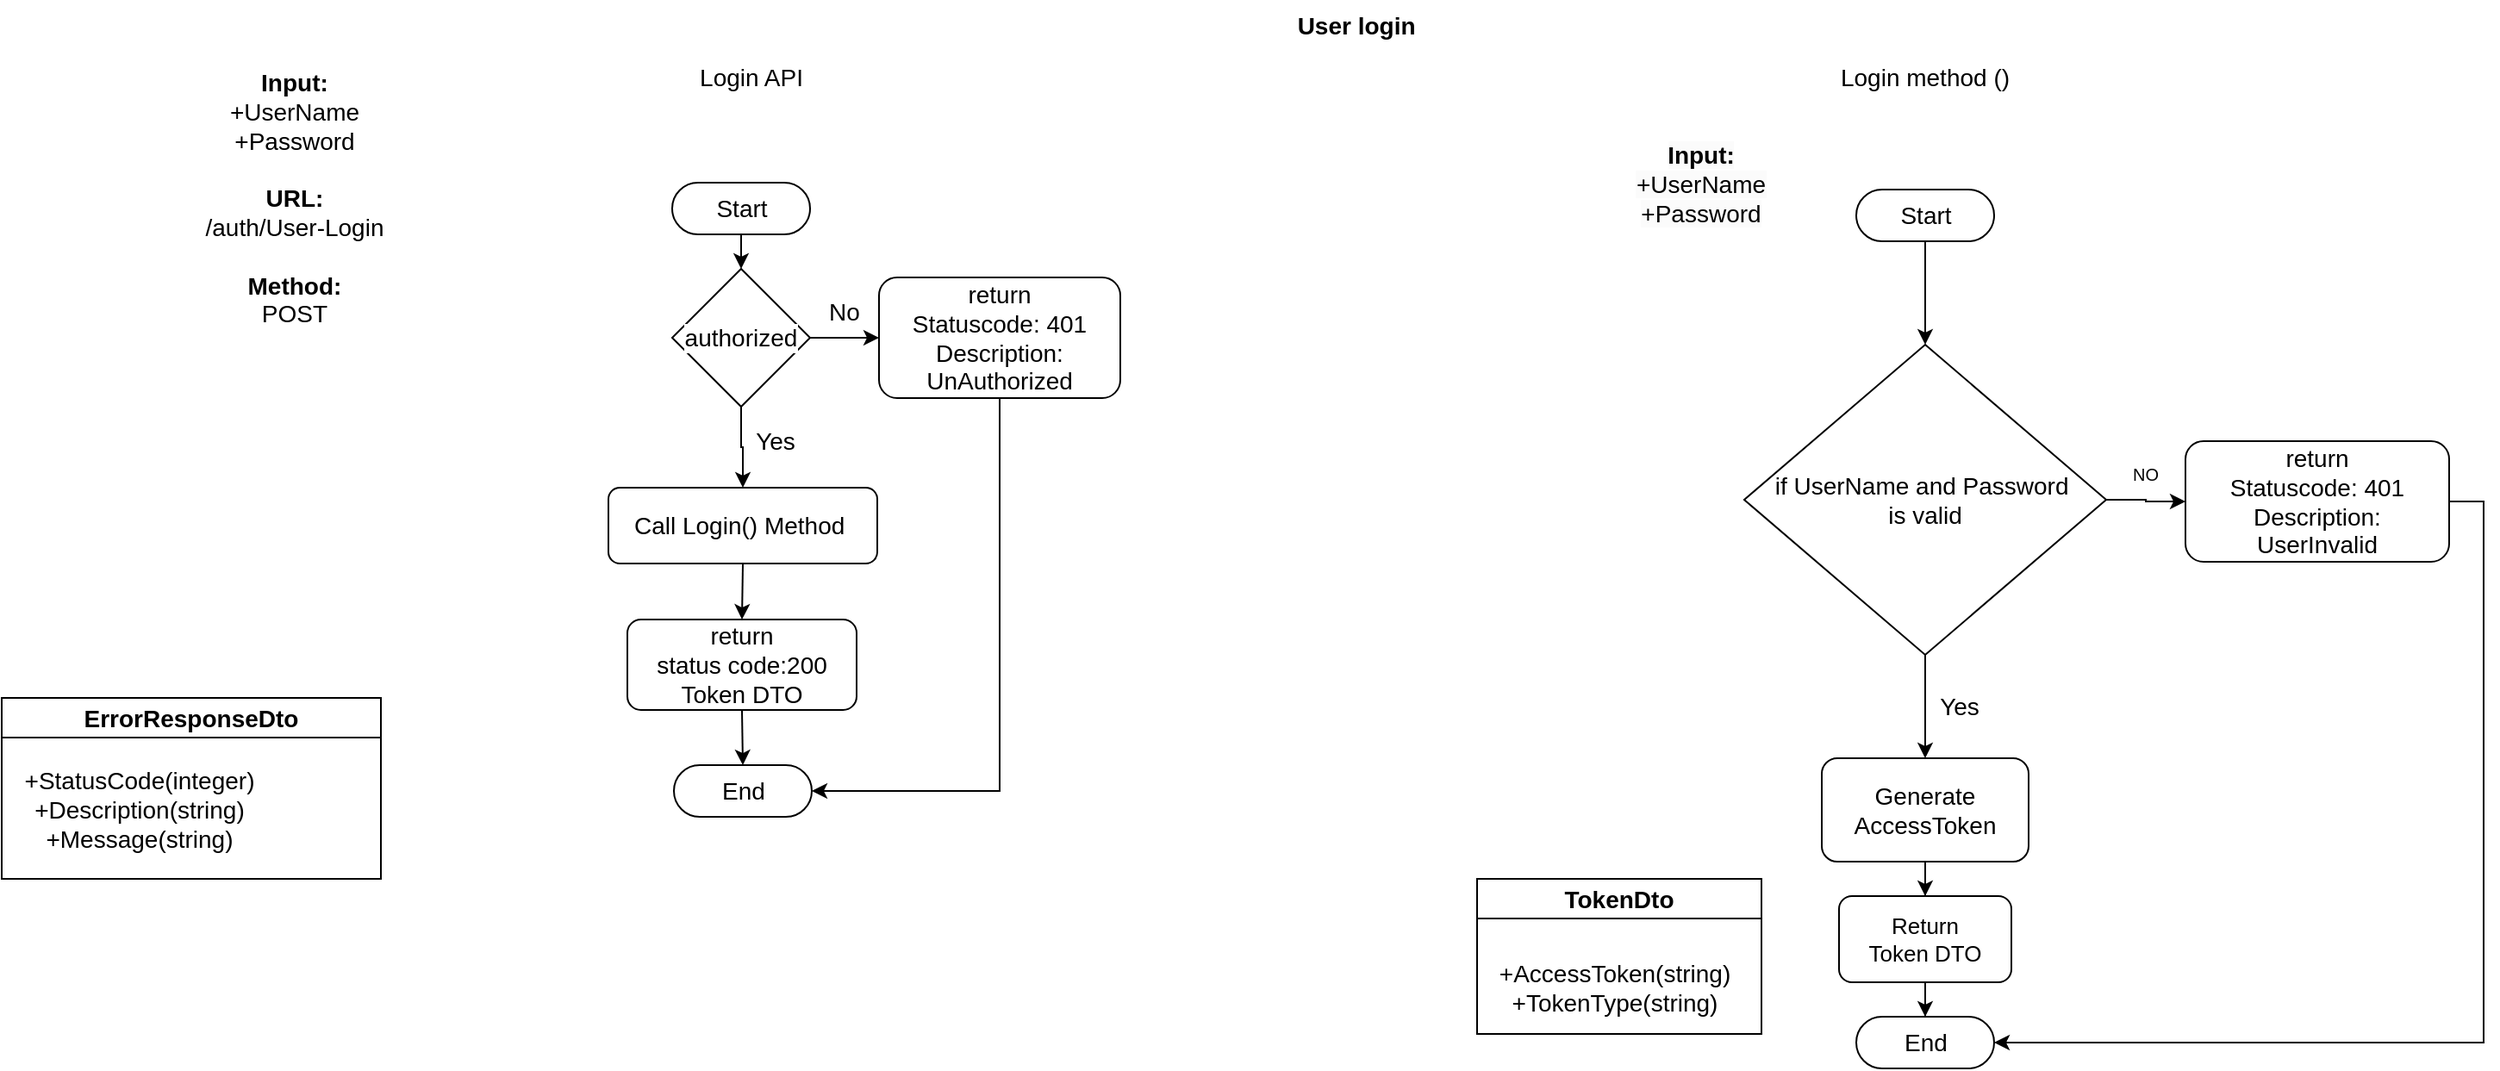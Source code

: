 <mxfile version="20.8.20" type="device" pages="30"><diagram id="QVcsEBAUj2AnkqUyG_9_" name="UserLogin"><mxGraphModel dx="2766" dy="952" grid="1" gridSize="10" guides="1" tooltips="1" connect="1" arrows="1" fold="1" page="1" pageScale="1" pageWidth="1100" pageHeight="850" math="0" shadow="0"><root><mxCell id="0"/><mxCell id="1" parent="0"/><mxCell id="Ql1vh9nbO441NNYs60Fb-1" value="&lt;b&gt;User login&amp;nbsp;&lt;/b&gt;" style="text;html=1;strokeColor=none;fillColor=none;align=center;verticalAlign=middle;whiteSpace=wrap;rounded=0;fontSize=14;" parent="1" vertex="1"><mxGeometry x="497.5" width="140" height="30" as="geometry"/></mxCell><mxCell id="Ql1vh9nbO441NNYs60Fb-3" value="Login API" style="text;html=1;strokeColor=none;fillColor=none;align=center;verticalAlign=middle;whiteSpace=wrap;rounded=0;fontSize=14;" parent="1" vertex="1"><mxGeometry x="135" y="30" width="160" height="30" as="geometry"/></mxCell><mxCell id="NqCG2fKjMpunmePNm9R7-1" style="edgeStyle=orthogonalEdgeStyle;rounded=0;orthogonalLoop=1;jettySize=auto;html=1;exitX=0.5;exitY=0.5;exitDx=0;exitDy=15;exitPerimeter=0;entryX=0.5;entryY=0;entryDx=0;entryDy=0;fontSize=14;" parent="1" source="Ql1vh9nbO441NNYs60Fb-4" target="QL3tA9iuT9Bz4DquGeTU-4" edge="1"><mxGeometry relative="1" as="geometry"/></mxCell><mxCell id="Ql1vh9nbO441NNYs60Fb-4" value="Start" style="html=1;dashed=0;whitespace=wrap;shape=mxgraph.dfd.start;fontSize=14;" parent="1" vertex="1"><mxGeometry x="169" y="106" width="80" height="30" as="geometry"/></mxCell><mxCell id="NqCG2fKjMpunmePNm9R7-10" style="edgeStyle=orthogonalEdgeStyle;rounded=0;orthogonalLoop=1;jettySize=auto;html=1;exitX=0.5;exitY=1;exitDx=0;exitDy=0;entryX=0.5;entryY=0;entryDx=0;entryDy=0;fontSize=14;" parent="1" source="Ql1vh9nbO441NNYs60Fb-5" target="Ql1vh9nbO441NNYs60Fb-11" edge="1"><mxGeometry relative="1" as="geometry"/></mxCell><mxCell id="Ql1vh9nbO441NNYs60Fb-5" value="Call Login() Method&amp;nbsp;" style="rounded=1;whiteSpace=wrap;html=1;fontSize=14;" parent="1" vertex="1"><mxGeometry x="132" y="283" width="156" height="44" as="geometry"/></mxCell><mxCell id="Ql1vh9nbO441NNYs60Fb-16" style="edgeStyle=orthogonalEdgeStyle;rounded=0;orthogonalLoop=1;jettySize=auto;html=1;exitX=0.5;exitY=1;exitDx=0;exitDy=0;entryX=0.5;entryY=0.5;entryDx=0;entryDy=-15;entryPerimeter=0;fontSize=14;" parent="1" source="Ql1vh9nbO441NNYs60Fb-11" target="Ql1vh9nbO441NNYs60Fb-15" edge="1"><mxGeometry relative="1" as="geometry"/></mxCell><mxCell id="Ql1vh9nbO441NNYs60Fb-11" value="return&lt;br&gt;status code:200&lt;br&gt;Token DTO" style="rounded=1;whiteSpace=wrap;html=1;fontSize=14;" parent="1" vertex="1"><mxGeometry x="143" y="359.5" width="133" height="52.5" as="geometry"/></mxCell><mxCell id="Ql1vh9nbO441NNYs60Fb-14" value="Login method ()" style="text;html=1;strokeColor=none;fillColor=none;align=center;verticalAlign=middle;whiteSpace=wrap;rounded=0;fontSize=14;" parent="1" vertex="1"><mxGeometry x="801" y="30" width="190" height="30" as="geometry"/></mxCell><mxCell id="Ql1vh9nbO441NNYs60Fb-15" value="End" style="html=1;dashed=0;whitespace=wrap;shape=mxgraph.dfd.start;fontSize=14;" parent="1" vertex="1"><mxGeometry x="170" y="444" width="80" height="30" as="geometry"/></mxCell><mxCell id="NqCG2fKjMpunmePNm9R7-14" style="edgeStyle=orthogonalEdgeStyle;rounded=0;orthogonalLoop=1;jettySize=auto;html=1;exitX=0.5;exitY=0.5;exitDx=0;exitDy=15;exitPerimeter=0;entryX=0.5;entryY=0;entryDx=0;entryDy=0;fontSize=10;" parent="1" source="Ql1vh9nbO441NNYs60Fb-18" target="Ql1vh9nbO441NNYs60Fb-25" edge="1"><mxGeometry relative="1" as="geometry"/></mxCell><mxCell id="Ql1vh9nbO441NNYs60Fb-18" value="Start" style="html=1;dashed=0;whitespace=wrap;shape=mxgraph.dfd.start;fontSize=14;" parent="1" vertex="1"><mxGeometry x="856" y="110" width="80" height="30" as="geometry"/></mxCell><mxCell id="Gpc9vp5188crQCP181mc-6" style="edgeStyle=orthogonalEdgeStyle;rounded=0;orthogonalLoop=1;jettySize=auto;html=1;exitX=0.5;exitY=1;exitDx=0;exitDy=0;entryX=0.5;entryY=0;entryDx=0;entryDy=0;fontSize=14;" parent="1" source="Ql1vh9nbO441NNYs60Fb-25" target="Gpc9vp5188crQCP181mc-5" edge="1"><mxGeometry relative="1" as="geometry"/></mxCell><mxCell id="LTQ33W3we9_l-_hdn5uY-2" style="edgeStyle=orthogonalEdgeStyle;rounded=0;orthogonalLoop=1;jettySize=auto;html=1;exitX=1;exitY=0.5;exitDx=0;exitDy=0;entryX=0;entryY=0.5;entryDx=0;entryDy=0;" parent="1" source="Ql1vh9nbO441NNYs60Fb-25" target="LTQ33W3we9_l-_hdn5uY-1" edge="1"><mxGeometry relative="1" as="geometry"/></mxCell><mxCell id="Ql1vh9nbO441NNYs60Fb-25" value="if UserName and Password&amp;nbsp;&lt;br&gt;is valid" style="rhombus;whiteSpace=wrap;html=1;fontSize=14;" parent="1" vertex="1"><mxGeometry x="791" y="200" width="210" height="180" as="geometry"/></mxCell><mxCell id="NqCG2fKjMpunmePNm9R7-18" style="edgeStyle=orthogonalEdgeStyle;rounded=0;orthogonalLoop=1;jettySize=auto;html=1;exitX=0.5;exitY=1;exitDx=0;exitDy=0;fontSize=10;" parent="1" source="Gpc9vp5188crQCP181mc-5" target="NqCG2fKjMpunmePNm9R7-17" edge="1"><mxGeometry relative="1" as="geometry"/></mxCell><mxCell id="Gpc9vp5188crQCP181mc-5" value="Generate&lt;br&gt;AccessToken" style="rounded=1;whiteSpace=wrap;html=1;fontSize=14;" parent="1" vertex="1"><mxGeometry x="836" y="440" width="120" height="60" as="geometry"/></mxCell><mxCell id="Gpc9vp5188crQCP181mc-7" value="End" style="html=1;dashed=0;whitespace=wrap;shape=mxgraph.dfd.start;fontSize=14;" parent="1" vertex="1"><mxGeometry x="856" y="590" width="80" height="30" as="geometry"/></mxCell><mxCell id="Gpc9vp5188crQCP181mc-9" value="TokenDto" style="swimlane;whiteSpace=wrap;html=1;fontSize=14;" parent="1" vertex="1"><mxGeometry x="636" y="510" width="165" height="90" as="geometry"><mxRectangle x="425" y="386" width="110" height="30" as="alternateBounds"/></mxGeometry></mxCell><mxCell id="Gpc9vp5188crQCP181mc-11" value="+AccessToken(string)&lt;br&gt;&lt;font style=&quot;font-size: 14px;&quot;&gt;+TokenType(string)&lt;br&gt;&lt;/font&gt;" style="text;html=1;strokeColor=none;fillColor=none;align=center;verticalAlign=middle;whiteSpace=wrap;rounded=0;fontSize=14;" parent="Gpc9vp5188crQCP181mc-9" vertex="1"><mxGeometry x="50" y="50" width="60" height="25" as="geometry"/></mxCell><mxCell id="GbDtnyku9CJ-xpZKWJVV-1" value="Yes" style="text;html=1;strokeColor=none;fillColor=none;align=center;verticalAlign=middle;whiteSpace=wrap;rounded=0;fontSize=14;" parent="1" vertex="1"><mxGeometry x="886" y="395" width="60" height="30" as="geometry"/></mxCell><mxCell id="QL3tA9iuT9Bz4DquGeTU-1" value="&lt;b&gt;Input:&lt;/b&gt;&lt;br&gt;+UserName&lt;br&gt;+Password&lt;br&gt;&lt;br&gt;&lt;b&gt;URL:&lt;br&gt;&lt;/b&gt;/auth/User-Login&lt;br&gt;&lt;br&gt;&lt;b&gt;Method:&lt;br&gt;&lt;/b&gt;POST" style="text;html=1;strokeColor=none;fillColor=none;align=center;verticalAlign=middle;whiteSpace=wrap;rounded=0;fontSize=14;" parent="1" vertex="1"><mxGeometry x="-110" y="30" width="120" height="170" as="geometry"/></mxCell><mxCell id="NqCG2fKjMpunmePNm9R7-6" style="edgeStyle=orthogonalEdgeStyle;rounded=0;orthogonalLoop=1;jettySize=auto;html=1;exitX=1;exitY=0.5;exitDx=0;exitDy=0;fontSize=14;" parent="1" source="QL3tA9iuT9Bz4DquGeTU-4" target="NqCG2fKjMpunmePNm9R7-3" edge="1"><mxGeometry relative="1" as="geometry"/></mxCell><mxCell id="NqCG2fKjMpunmePNm9R7-9" style="edgeStyle=orthogonalEdgeStyle;rounded=0;orthogonalLoop=1;jettySize=auto;html=1;exitX=0.5;exitY=1;exitDx=0;exitDy=0;entryX=0.5;entryY=0;entryDx=0;entryDy=0;fontSize=14;" parent="1" source="QL3tA9iuT9Bz4DquGeTU-4" target="Ql1vh9nbO441NNYs60Fb-5" edge="1"><mxGeometry relative="1" as="geometry"/></mxCell><mxCell id="QL3tA9iuT9Bz4DquGeTU-4" value="authorized" style="rhombus;whiteSpace=wrap;html=1;labelBackgroundColor=#FFFFFF;fontSize=14;" parent="1" vertex="1"><mxGeometry x="169" y="156" width="80" height="80" as="geometry"/></mxCell><mxCell id="NqCG2fKjMpunmePNm9R7-8" style="edgeStyle=orthogonalEdgeStyle;rounded=0;orthogonalLoop=1;jettySize=auto;html=1;exitX=0.5;exitY=1;exitDx=0;exitDy=0;entryX=1;entryY=0.5;entryDx=0;entryDy=0;entryPerimeter=0;fontSize=14;" parent="1" source="NqCG2fKjMpunmePNm9R7-3" target="Ql1vh9nbO441NNYs60Fb-15" edge="1"><mxGeometry relative="1" as="geometry"/></mxCell><mxCell id="NqCG2fKjMpunmePNm9R7-3" value="return&lt;br&gt;Statuscode: 401&lt;br&gt;Description:&lt;br&gt;UnAuthorized" style="rounded=1;whiteSpace=wrap;html=1;fontSize=14;" parent="1" vertex="1"><mxGeometry x="289" y="161" width="140" height="70" as="geometry"/></mxCell><mxCell id="NqCG2fKjMpunmePNm9R7-7" value="No" style="text;html=1;strokeColor=none;fillColor=none;align=center;verticalAlign=middle;whiteSpace=wrap;rounded=0;fontSize=14;" parent="1" vertex="1"><mxGeometry x="239" y="166" width="60" height="30" as="geometry"/></mxCell><mxCell id="NqCG2fKjMpunmePNm9R7-11" value="Yes" style="text;html=1;strokeColor=none;fillColor=none;align=center;verticalAlign=middle;whiteSpace=wrap;rounded=0;fontSize=14;" parent="1" vertex="1"><mxGeometry x="199" y="241" width="60" height="30" as="geometry"/></mxCell><mxCell id="NqCG2fKjMpunmePNm9R7-16" value="NO" style="text;html=1;strokeColor=none;fillColor=none;align=center;verticalAlign=middle;whiteSpace=wrap;rounded=0;fontSize=10;" parent="1" vertex="1"><mxGeometry x="994" y="260" width="60" height="30" as="geometry"/></mxCell><mxCell id="NqCG2fKjMpunmePNm9R7-19" style="edgeStyle=orthogonalEdgeStyle;rounded=0;orthogonalLoop=1;jettySize=auto;html=1;exitX=0.5;exitY=1;exitDx=0;exitDy=0;fontSize=10;" parent="1" source="NqCG2fKjMpunmePNm9R7-17" target="Gpc9vp5188crQCP181mc-7" edge="1"><mxGeometry relative="1" as="geometry"/></mxCell><mxCell id="NqCG2fKjMpunmePNm9R7-17" value="&lt;font style=&quot;font-size: 13px;&quot;&gt;Return&lt;br&gt;Token DTO&lt;br&gt;&lt;/font&gt;" style="rounded=1;whiteSpace=wrap;html=1;labelBackgroundColor=#FFFFFF;fontSize=10;" parent="1" vertex="1"><mxGeometry x="846" y="520" width="100" height="50" as="geometry"/></mxCell><mxCell id="tdjVlkwp956pnZIT8T7w-1" value="&#10;&lt;b style=&quot;border-color: var(--border-color); color: rgb(0, 0, 0); font-family: Helvetica; font-size: 14px; font-style: normal; font-variant-ligatures: normal; font-variant-caps: normal; letter-spacing: normal; orphans: 2; text-align: center; text-indent: 0px; text-transform: none; widows: 2; word-spacing: 0px; -webkit-text-stroke-width: 0px; background-color: rgb(251, 251, 251); text-decoration-thickness: initial; text-decoration-style: initial; text-decoration-color: initial;&quot;&gt;Input:&lt;/b&gt;&lt;br style=&quot;border-color: var(--border-color); color: rgb(0, 0, 0); font-family: Helvetica; font-size: 14px; font-style: normal; font-variant-ligatures: normal; font-variant-caps: normal; font-weight: 400; letter-spacing: normal; orphans: 2; text-align: center; text-indent: 0px; text-transform: none; widows: 2; word-spacing: 0px; -webkit-text-stroke-width: 0px; background-color: rgb(251, 251, 251); text-decoration-thickness: initial; text-decoration-style: initial; text-decoration-color: initial;&quot;&gt;&lt;span style=&quot;color: rgb(0, 0, 0); font-family: Helvetica; font-size: 14px; font-style: normal; font-variant-ligatures: normal; font-variant-caps: normal; font-weight: 400; letter-spacing: normal; orphans: 2; text-align: center; text-indent: 0px; text-transform: none; widows: 2; word-spacing: 0px; -webkit-text-stroke-width: 0px; background-color: rgb(251, 251, 251); text-decoration-thickness: initial; text-decoration-style: initial; text-decoration-color: initial; float: none; display: inline !important;&quot;&gt;+UserName&lt;/span&gt;&lt;br style=&quot;border-color: var(--border-color); color: rgb(0, 0, 0); font-family: Helvetica; font-size: 14px; font-style: normal; font-variant-ligatures: normal; font-variant-caps: normal; font-weight: 400; letter-spacing: normal; orphans: 2; text-align: center; text-indent: 0px; text-transform: none; widows: 2; word-spacing: 0px; -webkit-text-stroke-width: 0px; background-color: rgb(251, 251, 251); text-decoration-thickness: initial; text-decoration-style: initial; text-decoration-color: initial;&quot;&gt;&lt;span style=&quot;color: rgb(0, 0, 0); font-family: Helvetica; font-size: 14px; font-style: normal; font-variant-ligatures: normal; font-variant-caps: normal; font-weight: 400; letter-spacing: normal; orphans: 2; text-align: center; text-indent: 0px; text-transform: none; widows: 2; word-spacing: 0px; -webkit-text-stroke-width: 0px; background-color: rgb(251, 251, 251); text-decoration-thickness: initial; text-decoration-style: initial; text-decoration-color: initial; float: none; display: inline !important;&quot;&gt;+Password&lt;/span&gt;&#10;&#10;" style="text;html=1;strokeColor=none;fillColor=none;align=center;verticalAlign=middle;whiteSpace=wrap;rounded=0;fontSize=14;" parent="1" vertex="1"><mxGeometry x="716" y="90" width="100" height="50" as="geometry"/></mxCell><mxCell id="LlznbF62rm9-NOOTAvXo-1" value="ErrorResponseDto" style="swimlane;whiteSpace=wrap;html=1;fontSize=14;" parent="1" vertex="1"><mxGeometry x="-220" y="405" width="220" height="105" as="geometry"><mxRectangle x="444" y="323" width="180" height="30" as="alternateBounds"/></mxGeometry></mxCell><mxCell id="LlznbF62rm9-NOOTAvXo-2" value="&lt;font style=&quot;font-size: 14px;&quot;&gt;+StatusCode(integer)&lt;br&gt;+Description(string)&lt;br&gt;+Message(string)&lt;br&gt;&lt;/font&gt;" style="text;html=1;strokeColor=none;fillColor=none;align=center;verticalAlign=middle;whiteSpace=wrap;rounded=0;fontSize=14;" parent="LlznbF62rm9-NOOTAvXo-1" vertex="1"><mxGeometry x="50" y="50" width="60" height="30" as="geometry"/></mxCell><mxCell id="LTQ33W3we9_l-_hdn5uY-3" style="edgeStyle=orthogonalEdgeStyle;rounded=0;orthogonalLoop=1;jettySize=auto;html=1;exitX=1;exitY=0.5;exitDx=0;exitDy=0;entryX=1;entryY=0.5;entryDx=0;entryDy=0;entryPerimeter=0;" parent="1" source="LTQ33W3we9_l-_hdn5uY-1" target="Gpc9vp5188crQCP181mc-7" edge="1"><mxGeometry relative="1" as="geometry"/></mxCell><mxCell id="LTQ33W3we9_l-_hdn5uY-1" value="return&lt;br style=&quot;border-color: var(--border-color);&quot;&gt;Statuscode: 401&lt;br style=&quot;border-color: var(--border-color);&quot;&gt;Description:&lt;br style=&quot;border-color: var(--border-color);&quot;&gt;UserInvalid" style="rounded=1;whiteSpace=wrap;html=1;fontSize=14;" parent="1" vertex="1"><mxGeometry x="1047" y="256" width="153" height="70" as="geometry"/></mxCell></root></mxGraphModel></diagram><diagram id="rOHNQZOR5lKkuX0mUkPe" name="MetaData"><mxGraphModel dx="2766" dy="952" grid="1" gridSize="10" guides="1" tooltips="1" connect="1" arrows="1" fold="1" page="1" pageScale="1" pageWidth="1100" pageHeight="850" math="0" shadow="0"><root><mxCell id="0"/><mxCell id="1" parent="0"/><mxCell id="QlwOMNAPPgBum83wWJAR-1" value="MetaData API" style="text;html=1;strokeColor=none;fillColor=none;align=center;verticalAlign=middle;whiteSpace=wrap;rounded=0;fontSize=14;" parent="1" vertex="1"><mxGeometry x="24" y="60" width="160" height="30" as="geometry"/></mxCell><mxCell id="QlwOMNAPPgBum83wWJAR-15" value="&lt;b style=&quot;border-color: var(--border-color); font-size: 12px;&quot;&gt;&lt;font style=&quot;border-color: var(--border-color); font-size: 14px;&quot;&gt;Metadata linked to the key&lt;/font&gt;&lt;/b&gt;" style="text;html=1;strokeColor=none;fillColor=none;align=center;verticalAlign=middle;whiteSpace=wrap;rounded=0;fontSize=14;" parent="1" vertex="1"><mxGeometry x="345" y="10" width="180" height="30" as="geometry"/></mxCell><mxCell id="QU9bXUX7iJH3qpveqHm5-4" style="edgeStyle=orthogonalEdgeStyle;rounded=0;orthogonalLoop=1;jettySize=auto;html=1;exitX=0.5;exitY=0.5;exitDx=0;exitDy=15;exitPerimeter=0;entryX=0.5;entryY=0;entryDx=0;entryDy=0;fontSize=14;" parent="1" source="aHCDAXj8kSCfXwN4-kSa-1" target="EpfcMfMZXSr9LFIy4EbL-6" edge="1"><mxGeometry relative="1" as="geometry"/></mxCell><mxCell id="aHCDAXj8kSCfXwN4-kSa-1" value="Start" style="html=1;dashed=0;whitespace=wrap;shape=mxgraph.dfd.start;fontSize=14;" parent="1" vertex="1"><mxGeometry x="761" y="110" width="80" height="30" as="geometry"/></mxCell><mxCell id="EpfcMfMZXSr9LFIy4EbL-1" value="MetaData DTO" style="swimlane;whiteSpace=wrap;html=1;fontSize=14;" parent="1" vertex="1"><mxGeometry x="466" y="434" width="190" height="100" as="geometry"><mxRectangle x="425" y="434" width="140" height="30" as="alternateBounds"/></mxGeometry></mxCell><mxCell id="EpfcMfMZXSr9LFIy4EbL-2" value="&lt;font style=&quot;font-size: 14px;&quot;&gt;+id(guid)&lt;br&gt;+Key(string)&lt;br&gt;+description(string)&lt;br&gt;&lt;/font&gt;" style="text;html=1;strokeColor=none;fillColor=none;align=center;verticalAlign=middle;whiteSpace=wrap;rounded=0;fontSize=14;" parent="EpfcMfMZXSr9LFIy4EbL-1" vertex="1"><mxGeometry x="65" y="45" width="60" height="30" as="geometry"/></mxCell><mxCell id="TDEpcldn-gQ9GXlnoqHm-3" style="edgeStyle=orthogonalEdgeStyle;rounded=0;orthogonalLoop=1;jettySize=auto;html=1;exitX=0.5;exitY=1;exitDx=0;exitDy=0;entryX=0.5;entryY=0;entryDx=0;entryDy=0;fontSize=14;" parent="1" source="EpfcMfMZXSr9LFIy4EbL-6" target="TDEpcldn-gQ9GXlnoqHm-1" edge="1"><mxGeometry relative="1" as="geometry"/></mxCell><mxCell id="TDEpcldn-gQ9GXlnoqHm-5" style="edgeStyle=orthogonalEdgeStyle;rounded=0;orthogonalLoop=1;jettySize=auto;html=1;exitX=1;exitY=0.5;exitDx=0;exitDy=0;fontSize=14;" parent="1" source="EpfcMfMZXSr9LFIy4EbL-6" target="TDEpcldn-gQ9GXlnoqHm-4" edge="1"><mxGeometry relative="1" as="geometry"/></mxCell><mxCell id="EpfcMfMZXSr9LFIy4EbL-6" value="if Key is&amp;nbsp;&lt;br&gt;valid" style="rhombus;whiteSpace=wrap;html=1;fontSize=14;" parent="1" vertex="1"><mxGeometry x="746" y="179" width="110" height="105" as="geometry"/></mxCell><mxCell id="Qq97qYybaEcRz0b7Opq8-1" value="Metadata&lt;br&gt;method in AddressBook" style="text;html=1;strokeColor=none;fillColor=none;align=center;verticalAlign=middle;whiteSpace=wrap;rounded=0;fontSize=14;" parent="1" vertex="1"><mxGeometry x="642" y="60" width="310" height="30" as="geometry"/></mxCell><mxCell id="Nqkq1FY8AxhiqK8Ak7TY-1" value="&lt;font style=&quot;font-size: 16px;&quot;&gt;&lt;b&gt;Input&lt;/b&gt;:&lt;br&gt;+Key&lt;br&gt;&lt;br&gt;&lt;b&gt;URL&lt;/b&gt;:&lt;br&gt;metadata/ref-set{key}&lt;br&gt;&lt;br&gt;&lt;b&gt;Method&lt;/b&gt;:&lt;br&gt;GET&lt;/font&gt;" style="text;html=1;strokeColor=none;fillColor=none;align=center;verticalAlign=middle;whiteSpace=wrap;rounded=0;" parent="1" vertex="1"><mxGeometry x="-190" y="110" width="180" height="80" as="geometry"/></mxCell><mxCell id="4eFna4MZXWtwcHViSODj-1" style="edgeStyle=orthogonalEdgeStyle;rounded=0;orthogonalLoop=1;jettySize=auto;html=1;exitX=0.5;exitY=0.5;exitDx=0;exitDy=15;exitPerimeter=0;entryX=0.5;entryY=0;entryDx=0;entryDy=0;fontSize=14;" parent="1" source="4eFna4MZXWtwcHViSODj-2" target="4eFna4MZXWtwcHViSODj-10" edge="1"><mxGeometry relative="1" as="geometry"/></mxCell><mxCell id="4eFna4MZXWtwcHViSODj-2" value="Start" style="html=1;dashed=0;whitespace=wrap;shape=mxgraph.dfd.start;fontSize=14;" parent="1" vertex="1"><mxGeometry x="48" y="110" width="80" height="30" as="geometry"/></mxCell><mxCell id="4eFna4MZXWtwcHViSODj-3" style="edgeStyle=orthogonalEdgeStyle;rounded=0;orthogonalLoop=1;jettySize=auto;html=1;exitX=0.5;exitY=1;exitDx=0;exitDy=0;entryX=0.5;entryY=0;entryDx=0;entryDy=0;fontSize=14;" parent="1" source="4eFna4MZXWtwcHViSODj-4" target="4eFna4MZXWtwcHViSODj-6" edge="1"><mxGeometry relative="1" as="geometry"/></mxCell><mxCell id="4eFna4MZXWtwcHViSODj-4" value="Call MetaData() Method&amp;nbsp;" style="rounded=1;whiteSpace=wrap;html=1;fontSize=14;" parent="1" vertex="1"><mxGeometry x="33" y="290" width="110" height="50" as="geometry"/></mxCell><mxCell id="4eFna4MZXWtwcHViSODj-5" style="edgeStyle=orthogonalEdgeStyle;rounded=0;orthogonalLoop=1;jettySize=auto;html=1;exitX=0.5;exitY=1;exitDx=0;exitDy=0;entryX=0.5;entryY=0.5;entryDx=0;entryDy=-15;entryPerimeter=0;fontSize=14;" parent="1" source="4eFna4MZXWtwcHViSODj-6" target="4eFna4MZXWtwcHViSODj-7" edge="1"><mxGeometry relative="1" as="geometry"/></mxCell><mxCell id="4eFna4MZXWtwcHViSODj-6" value="return&lt;br&gt;status code:200&lt;br&gt;MetaData DTO" style="rounded=1;whiteSpace=wrap;html=1;fontSize=14;" parent="1" vertex="1"><mxGeometry x="28" y="395" width="120" height="65" as="geometry"/></mxCell><mxCell id="4eFna4MZXWtwcHViSODj-7" value="End" style="html=1;dashed=0;whitespace=wrap;shape=mxgraph.dfd.start;fontSize=14;" parent="1" vertex="1"><mxGeometry x="46" y="495" width="80" height="30" as="geometry"/></mxCell><mxCell id="4eFna4MZXWtwcHViSODj-8" style="edgeStyle=orthogonalEdgeStyle;rounded=0;orthogonalLoop=1;jettySize=auto;html=1;exitX=1;exitY=0.5;exitDx=0;exitDy=0;fontSize=14;" parent="1" source="4eFna4MZXWtwcHViSODj-10" target="4eFna4MZXWtwcHViSODj-12" edge="1"><mxGeometry relative="1" as="geometry"/></mxCell><mxCell id="4eFna4MZXWtwcHViSODj-9" style="edgeStyle=orthogonalEdgeStyle;rounded=0;orthogonalLoop=1;jettySize=auto;html=1;exitX=0.5;exitY=1;exitDx=0;exitDy=0;entryX=0.5;entryY=0;entryDx=0;entryDy=0;fontSize=14;" parent="1" source="4eFna4MZXWtwcHViSODj-10" target="4eFna4MZXWtwcHViSODj-4" edge="1"><mxGeometry relative="1" as="geometry"/></mxCell><mxCell id="4eFna4MZXWtwcHViSODj-10" value="authorized" style="rhombus;whiteSpace=wrap;html=1;labelBackgroundColor=#FFFFFF;fontSize=14;" parent="1" vertex="1"><mxGeometry x="48" y="160" width="80" height="80" as="geometry"/></mxCell><mxCell id="4eFna4MZXWtwcHViSODj-11" style="edgeStyle=orthogonalEdgeStyle;rounded=0;orthogonalLoop=1;jettySize=auto;html=1;exitX=0.5;exitY=1;exitDx=0;exitDy=0;entryX=1;entryY=0.5;entryDx=0;entryDy=0;entryPerimeter=0;fontSize=14;" parent="1" source="4eFna4MZXWtwcHViSODj-12" target="4eFna4MZXWtwcHViSODj-7" edge="1"><mxGeometry relative="1" as="geometry"/></mxCell><mxCell id="4eFna4MZXWtwcHViSODj-12" value="return&lt;br&gt;StatusCode:401&lt;br&gt;Description:&lt;br&gt;UnAuthorized" style="rounded=1;whiteSpace=wrap;html=1;fontSize=14;" parent="1" vertex="1"><mxGeometry x="168" y="165" width="140" height="70" as="geometry"/></mxCell><mxCell id="4eFna4MZXWtwcHViSODj-13" value="No" style="text;html=1;strokeColor=none;fillColor=none;align=center;verticalAlign=middle;whiteSpace=wrap;rounded=0;fontSize=14;" parent="1" vertex="1"><mxGeometry x="118" y="170" width="60" height="30" as="geometry"/></mxCell><mxCell id="4eFna4MZXWtwcHViSODj-14" value="Yes" style="text;html=1;strokeColor=none;fillColor=none;align=center;verticalAlign=middle;whiteSpace=wrap;rounded=0;fontSize=14;" parent="1" vertex="1"><mxGeometry x="78" y="245" width="60" height="30" as="geometry"/></mxCell><mxCell id="QU9bXUX7iJH3qpveqHm5-3" value="&lt;font style=&quot;font-size: 14px;&quot;&gt;&lt;b&gt;Input:&lt;/b&gt;&lt;br&gt;+key&lt;br&gt;&lt;/font&gt;" style="text;html=1;strokeColor=none;fillColor=none;align=center;verticalAlign=middle;whiteSpace=wrap;rounded=0;fontSize=13;" parent="1" vertex="1"><mxGeometry x="663" y="110" width="60" height="30" as="geometry"/></mxCell><mxCell id="1OQ2O7aq9e9BlUVE2WI5-2" style="edgeStyle=orthogonalEdgeStyle;rounded=0;orthogonalLoop=1;jettySize=auto;html=1;exitX=0.5;exitY=1;exitDx=0;exitDy=0;fontSize=14;" parent="1" source="TDEpcldn-gQ9GXlnoqHm-1" edge="1"><mxGeometry relative="1" as="geometry"><mxPoint x="801.25" y="460" as="targetPoint"/></mxGeometry></mxCell><mxCell id="TDEpcldn-gQ9GXlnoqHm-1" value="Generate MataData DTO" style="rounded=1;whiteSpace=wrap;html=1;labelBackgroundColor=#FFFFFF;fontSize=14;" parent="1" vertex="1"><mxGeometry x="741" y="337" width="120" height="60" as="geometry"/></mxCell><mxCell id="TDEpcldn-gQ9GXlnoqHm-10" style="edgeStyle=orthogonalEdgeStyle;rounded=0;orthogonalLoop=1;jettySize=auto;html=1;exitX=0.5;exitY=1;exitDx=0;exitDy=0;entryX=1;entryY=0.5;entryDx=0;entryDy=0;entryPerimeter=0;fontSize=14;" parent="1" source="TDEpcldn-gQ9GXlnoqHm-4" target="TDEpcldn-gQ9GXlnoqHm-8" edge="1"><mxGeometry relative="1" as="geometry"/></mxCell><mxCell id="TDEpcldn-gQ9GXlnoqHm-4" value="return&lt;br&gt;StatusCode:404&lt;br&gt;Description:&lt;br&gt;NotFound" style="rounded=1;whiteSpace=wrap;html=1;fontSize=14;" parent="1" vertex="1"><mxGeometry x="918" y="196.5" width="140" height="70" as="geometry"/></mxCell><mxCell id="TDEpcldn-gQ9GXlnoqHm-6" value="Yes" style="text;html=1;strokeColor=none;fillColor=none;align=center;verticalAlign=middle;whiteSpace=wrap;rounded=0;fontSize=14;" parent="1" vertex="1"><mxGeometry x="790" y="290" width="60" height="30" as="geometry"/></mxCell><mxCell id="TDEpcldn-gQ9GXlnoqHm-7" value="No" style="text;html=1;strokeColor=none;fillColor=none;align=center;verticalAlign=middle;whiteSpace=wrap;rounded=0;fontSize=14;" parent="1" vertex="1"><mxGeometry x="856" y="205" width="60" height="30" as="geometry"/></mxCell><mxCell id="TDEpcldn-gQ9GXlnoqHm-8" value="End" style="html=1;dashed=0;whitespace=wrap;shape=mxgraph.dfd.start;fontSize=14;" parent="1" vertex="1"><mxGeometry x="759" y="569" width="80" height="30" as="geometry"/></mxCell><mxCell id="1OQ2O7aq9e9BlUVE2WI5-3" style="edgeStyle=orthogonalEdgeStyle;rounded=0;orthogonalLoop=1;jettySize=auto;html=1;exitX=0.5;exitY=1;exitDx=0;exitDy=0;entryX=0.5;entryY=0.5;entryDx=0;entryDy=-15;entryPerimeter=0;fontSize=14;" parent="1" source="1OQ2O7aq9e9BlUVE2WI5-1" target="TDEpcldn-gQ9GXlnoqHm-8" edge="1"><mxGeometry relative="1" as="geometry"/></mxCell><mxCell id="1OQ2O7aq9e9BlUVE2WI5-1" value="return&lt;br&gt;&amp;nbsp;MataData DTO" style="rounded=1;whiteSpace=wrap;html=1;labelBackgroundColor=#FFFFFF;fontSize=14;" parent="1" vertex="1"><mxGeometry x="739" y="461" width="120" height="60" as="geometry"/></mxCell><mxCell id="d6mwecmVmBsR9o3rCi79-1" value="ErrorResponseDto" style="swimlane;whiteSpace=wrap;html=1;fontSize=14;" parent="1" vertex="1"><mxGeometry x="-220" y="405" width="220" height="105" as="geometry"><mxRectangle x="444" y="323" width="180" height="30" as="alternateBounds"/></mxGeometry></mxCell><mxCell id="d6mwecmVmBsR9o3rCi79-2" value="&lt;font style=&quot;font-size: 14px;&quot;&gt;+StatusCode(integer)&lt;br style=&quot;border-color: var(--border-color);&quot;&gt;+Description(string)&lt;br style=&quot;border-color: var(--border-color);&quot;&gt;+Message(string)&lt;br&gt;&lt;/font&gt;" style="text;html=1;strokeColor=none;fillColor=none;align=center;verticalAlign=middle;whiteSpace=wrap;rounded=0;fontSize=14;" parent="d6mwecmVmBsR9o3rCi79-1" vertex="1"><mxGeometry x="50" y="50" width="60" height="30" as="geometry"/></mxCell></root></mxGraphModel></diagram><diagram id="gf0Yu9LrrRjELpoo1jPX" name="Create new AddressBook"><mxGraphModel dx="2694" dy="932" grid="1" gridSize="10" guides="1" tooltips="1" connect="1" arrows="1" fold="1" page="1" pageScale="1" pageWidth="1100" pageHeight="850" math="0" shadow="0"><root><mxCell id="0"/><mxCell id="1" parent="0"/><mxCell id="t9a4huNnaxB4ogPeAoel-1" value="&lt;b&gt;Input&lt;/b&gt;:&lt;br&gt;+AddressBook (AdressBookDto)&lt;br&gt;&lt;br&gt;&lt;b&gt;URL&lt;/b&gt;:&lt;br&gt;/address/address-book&lt;br&gt;&lt;b&gt;&lt;br&gt;Method&lt;/b&gt;:&lt;br&gt;POST" style="text;html=1;strokeColor=none;fillColor=none;align=center;verticalAlign=middle;whiteSpace=wrap;rounded=0;fontSize=14;" parent="1" vertex="1"><mxGeometry x="-211" y="150" width="220" height="90" as="geometry"/></mxCell><mxCell id="GfHrvoVdv61abocxeoA8-1" value="Create AddressBook API" style="text;html=1;strokeColor=none;fillColor=none;align=center;verticalAlign=middle;whiteSpace=wrap;rounded=0;fontSize=14;" parent="1" vertex="1"><mxGeometry x="30" y="50" width="160" height="30" as="geometry"/></mxCell><mxCell id="m0dw49TYXeMrdXLCp6bD-1" value="&lt;div style=&quot;text-align: center;&quot;&gt;&lt;span style=&quot;background-color: initial;&quot;&gt;Create() Method&lt;/span&gt;&lt;/div&gt;" style="text;whiteSpace=wrap;html=1;fontSize=14;" parent="1" vertex="1"><mxGeometry x="781" y="58" width="180" height="55" as="geometry"/></mxCell><mxCell id="zyxqo_ONl0SiO3-RBs0Q-1" style="edgeStyle=orthogonalEdgeStyle;rounded=0;orthogonalLoop=1;jettySize=auto;html=1;exitX=0.5;exitY=0.5;exitDx=0;exitDy=15;exitPerimeter=0;entryX=0.5;entryY=0;entryDx=0;entryDy=0;fontSize=14;" parent="1" source="m0dw49TYXeMrdXLCp6bD-2" edge="1"><mxGeometry relative="1" as="geometry"><mxPoint x="829" y="182.5" as="targetPoint"/></mxGeometry></mxCell><mxCell id="m0dw49TYXeMrdXLCp6bD-2" value="Start" style="html=1;dashed=0;whitespace=wrap;shape=mxgraph.dfd.start;fontSize=14;" parent="1" vertex="1"><mxGeometry x="789" y="120" width="80" height="30" as="geometry"/></mxCell><mxCell id="bmo2kdLRx6hGmPDEmzbd-1" value="&lt;b&gt;Create new AddressBook&lt;/b&gt;" style="text;html=1;strokeColor=none;fillColor=none;align=center;verticalAlign=middle;whiteSpace=wrap;rounded=0;fontSize=14;" parent="1" vertex="1"><mxGeometry x="458" y="10" width="200" height="30" as="geometry"/></mxCell><mxCell id="4wc6l15p764o7KTioNzO-1" style="edgeStyle=orthogonalEdgeStyle;rounded=0;orthogonalLoop=1;jettySize=auto;html=1;exitX=0.5;exitY=0.5;exitDx=0;exitDy=15;exitPerimeter=0;entryX=0.5;entryY=0;entryDx=0;entryDy=0;fontSize=14;" parent="1" source="4wc6l15p764o7KTioNzO-2" target="4wc6l15p764o7KTioNzO-10" edge="1"><mxGeometry relative="1" as="geometry"/></mxCell><mxCell id="4wc6l15p764o7KTioNzO-2" value="Start" style="html=1;dashed=0;whitespace=wrap;shape=mxgraph.dfd.start;fontSize=14;" parent="1" vertex="1"><mxGeometry x="73" y="111" width="80" height="30" as="geometry"/></mxCell><mxCell id="4wc6l15p764o7KTioNzO-3" style="edgeStyle=orthogonalEdgeStyle;rounded=0;orthogonalLoop=1;jettySize=auto;html=1;exitX=0.5;exitY=1;exitDx=0;exitDy=0;entryX=0.5;entryY=0;entryDx=0;entryDy=0;fontSize=14;" parent="1" source="4wc6l15p764o7KTioNzO-4" target="4wc6l15p764o7KTioNzO-6" edge="1"><mxGeometry relative="1" as="geometry"/></mxCell><mxCell id="4wc6l15p764o7KTioNzO-4" value="Call MetaData() Method&amp;nbsp;" style="rounded=1;whiteSpace=wrap;html=1;fontSize=14;" parent="1" vertex="1"><mxGeometry x="60" y="291" width="110" height="50" as="geometry"/></mxCell><mxCell id="4wc6l15p764o7KTioNzO-5" style="edgeStyle=orthogonalEdgeStyle;rounded=0;orthogonalLoop=1;jettySize=auto;html=1;exitX=0.5;exitY=1;exitDx=0;exitDy=0;entryX=0.5;entryY=0.5;entryDx=0;entryDy=-15;entryPerimeter=0;fontSize=14;" parent="1" source="4wc6l15p764o7KTioNzO-6" target="4wc6l15p764o7KTioNzO-7" edge="1"><mxGeometry relative="1" as="geometry"/></mxCell><mxCell id="4wc6l15p764o7KTioNzO-6" value="return&lt;br&gt;status code:201&lt;br&gt;Description: Created new Address in the AddressBook&lt;br&gt;id" style="rounded=1;whiteSpace=wrap;html=1;fontSize=14;" parent="1" vertex="1"><mxGeometry x="30" y="383" width="341" height="80" as="geometry"/></mxCell><mxCell id="4wc6l15p764o7KTioNzO-7" value="End" style="html=1;dashed=0;whitespace=wrap;shape=mxgraph.dfd.start;fontSize=14;" parent="1" vertex="1"><mxGeometry x="73" y="509" width="80" height="30" as="geometry"/></mxCell><mxCell id="4wc6l15p764o7KTioNzO-8" style="edgeStyle=orthogonalEdgeStyle;rounded=0;orthogonalLoop=1;jettySize=auto;html=1;exitX=1;exitY=0.5;exitDx=0;exitDy=0;fontSize=14;" parent="1" source="4wc6l15p764o7KTioNzO-10" target="4wc6l15p764o7KTioNzO-12" edge="1"><mxGeometry relative="1" as="geometry"/></mxCell><mxCell id="4wc6l15p764o7KTioNzO-9" style="edgeStyle=orthogonalEdgeStyle;rounded=0;orthogonalLoop=1;jettySize=auto;html=1;exitX=0.5;exitY=1;exitDx=0;exitDy=0;entryX=0.5;entryY=0;entryDx=0;entryDy=0;fontSize=14;" parent="1" source="4wc6l15p764o7KTioNzO-10" target="4wc6l15p764o7KTioNzO-4" edge="1"><mxGeometry relative="1" as="geometry"/></mxCell><mxCell id="4wc6l15p764o7KTioNzO-10" value="authorized" style="rhombus;whiteSpace=wrap;html=1;labelBackgroundColor=#FFFFFF;fontSize=14;" parent="1" vertex="1"><mxGeometry x="73" y="161" width="84" height="80" as="geometry"/></mxCell><mxCell id="4wc6l15p764o7KTioNzO-11" style="edgeStyle=orthogonalEdgeStyle;rounded=0;orthogonalLoop=1;jettySize=auto;html=1;exitX=0.5;exitY=1;exitDx=0;exitDy=0;entryX=1;entryY=0.5;entryDx=0;entryDy=0;entryPerimeter=0;fontSize=14;" parent="1" source="4wc6l15p764o7KTioNzO-12" target="4wc6l15p764o7KTioNzO-7" edge="1"><mxGeometry relative="1" as="geometry"/></mxCell><mxCell id="4wc6l15p764o7KTioNzO-12" value="return&lt;br&gt;Status code : 401&lt;br&gt;Description : UnAuthorised" style="rounded=1;whiteSpace=wrap;html=1;fontSize=14;" parent="1" vertex="1"><mxGeometry x="330" y="166" width="140" height="70" as="geometry"/></mxCell><mxCell id="4wc6l15p764o7KTioNzO-13" value="No" style="text;html=1;strokeColor=none;fillColor=none;align=center;verticalAlign=middle;whiteSpace=wrap;rounded=0;fontSize=14;" parent="1" vertex="1"><mxGeometry x="143" y="171" width="60" height="30" as="geometry"/></mxCell><mxCell id="4wc6l15p764o7KTioNzO-14" value="Yes" style="text;html=1;strokeColor=none;fillColor=none;align=center;verticalAlign=middle;whiteSpace=wrap;rounded=0;fontSize=14;" parent="1" vertex="1"><mxGeometry x="103" y="246" width="60" height="30" as="geometry"/></mxCell><mxCell id="jHoamPYZxFjAcBDxL3Wh-1" style="edgeStyle=orthogonalEdgeStyle;rounded=0;orthogonalLoop=1;jettySize=auto;html=1;exitX=1;exitY=0.5;exitDx=0;exitDy=0;entryX=0;entryY=0.5;entryDx=0;entryDy=0;fontSize=14;" edge="1" parent="1" source="c3kOhTDNNT4Law7gkRY4-1" target="Ln1dtWLJR8dmcq1qHuL8-1"><mxGeometry relative="1" as="geometry"/></mxCell><mxCell id="jHoamPYZxFjAcBDxL3Wh-2" style="edgeStyle=orthogonalEdgeStyle;rounded=0;orthogonalLoop=1;jettySize=auto;html=1;exitX=0.5;exitY=1;exitDx=0;exitDy=0;entryX=0.5;entryY=0;entryDx=0;entryDy=0;fontSize=14;" edge="1" parent="1" source="c3kOhTDNNT4Law7gkRY4-1" target="Ln1dtWLJR8dmcq1qHuL8-8"><mxGeometry relative="1" as="geometry"/></mxCell><mxCell id="c3kOhTDNNT4Law7gkRY4-1" value="if all Input&lt;br&gt;field is&lt;br&gt;valid" style="rhombus;whiteSpace=wrap;html=1;labelBackgroundColor=#FFFFFF;fontSize=14;" parent="1" vertex="1"><mxGeometry x="771" y="182" width="116" height="128" as="geometry"/></mxCell><mxCell id="Fu9lRbNPqPX_pMPy8Jjp-1" value="&lt;b style=&quot;border-color: var(--border-color);&quot;&gt;Input&lt;/b&gt;:&lt;br style=&quot;border-color: var(--border-color);&quot;&gt;+Email (EmailDto)&lt;br&gt;+Phone(PhoneDto" style="text;html=1;strokeColor=none;fillColor=none;align=center;verticalAlign=middle;whiteSpace=wrap;rounded=0;fontSize=14;" parent="1" vertex="1"><mxGeometry x="1180" y="131" width="263" height="30" as="geometry"/></mxCell><mxCell id="gCQ5-owdJVrt6WVkvzMS-6" style="edgeStyle=orthogonalEdgeStyle;rounded=0;orthogonalLoop=1;jettySize=auto;html=1;exitX=1;exitY=0.5;exitDx=0;exitDy=0;entryX=1;entryY=0.5;entryDx=0;entryDy=0;entryPerimeter=0;fontSize=14;" parent="1" source="Ln1dtWLJR8dmcq1qHuL8-1" target="gCQ5-owdJVrt6WVkvzMS-4" edge="1"><mxGeometry relative="1" as="geometry"/></mxCell><mxCell id="Ln1dtWLJR8dmcq1qHuL8-1" value="return&lt;br&gt;Status Code: 404&lt;br&gt;Description:&lt;br&gt;NotFound" style="rounded=1;whiteSpace=wrap;html=1;fontSize=14;" parent="1" vertex="1"><mxGeometry x="916" y="211" width="140" height="69" as="geometry"/></mxCell><mxCell id="Ln1dtWLJR8dmcq1qHuL8-3" value="&lt;font style=&quot;font-size: 12px;&quot;&gt;NO&lt;/font&gt;" style="text;html=1;strokeColor=none;fillColor=none;align=center;verticalAlign=middle;whiteSpace=wrap;rounded=0;fontSize=14;" parent="1" vertex="1"><mxGeometry x="865" y="212" width="60" height="30" as="geometry"/></mxCell><mxCell id="jHoamPYZxFjAcBDxL3Wh-3" style="edgeStyle=orthogonalEdgeStyle;rounded=0;orthogonalLoop=1;jettySize=auto;html=1;exitX=0.5;exitY=1;exitDx=0;exitDy=0;entryX=0.5;entryY=0;entryDx=0;entryDy=0;fontSize=14;" edge="1" parent="1" source="Ln1dtWLJR8dmcq1qHuL8-8" target="Ln1dtWLJR8dmcq1qHuL8-11"><mxGeometry relative="1" as="geometry"/></mxCell><mxCell id="Ln1dtWLJR8dmcq1qHuL8-8" value="Call Conflict() Method" style="rounded=1;whiteSpace=wrap;html=1;fontSize=14;" parent="1" vertex="1"><mxGeometry x="759" y="345" width="140" height="70" as="geometry"/></mxCell><mxCell id="gCQ5-owdJVrt6WVkvzMS-3" style="edgeStyle=orthogonalEdgeStyle;rounded=0;orthogonalLoop=1;jettySize=auto;html=1;exitX=0.5;exitY=1;exitDx=0;exitDy=0;entryX=0.5;entryY=0;entryDx=0;entryDy=0;fontSize=14;" parent="1" source="Ln1dtWLJR8dmcq1qHuL8-11" edge="1"><mxGeometry relative="1" as="geometry"><mxPoint x="831.5" y="550" as="targetPoint"/></mxGeometry></mxCell><mxCell id="Ln1dtWLJR8dmcq1qHuL8-11" value="Generate id" style="rounded=1;whiteSpace=wrap;html=1;labelBackgroundColor=#FFFFFF;fontSize=14;" parent="1" vertex="1"><mxGeometry x="768.5" y="461" width="120" height="60" as="geometry"/></mxCell><mxCell id="gCQ5-owdJVrt6WVkvzMS-5" style="edgeStyle=orthogonalEdgeStyle;rounded=0;orthogonalLoop=1;jettySize=auto;html=1;exitX=0.5;exitY=1;exitDx=0;exitDy=0;entryX=0.5;entryY=0.5;entryDx=0;entryDy=-15;entryPerimeter=0;fontSize=14;" parent="1" target="gCQ5-owdJVrt6WVkvzMS-4" edge="1"><mxGeometry relative="1" as="geometry"><mxPoint x="831.5" y="610" as="sourcePoint"/></mxGeometry></mxCell><mxCell id="gCQ5-owdJVrt6WVkvzMS-2" value="Return&amp;nbsp;&lt;br&gt;id" style="rounded=1;whiteSpace=wrap;html=1;labelBackgroundColor=#FFFFFF;fontSize=14;" parent="1" vertex="1"><mxGeometry x="758" y="550" width="145" height="60" as="geometry"/></mxCell><mxCell id="gCQ5-owdJVrt6WVkvzMS-4" value="End" style="html=1;dashed=0;whitespace=wrap;shape=mxgraph.dfd.start;fontSize=14;" parent="1" vertex="1"><mxGeometry x="791" y="670" width="80" height="30" as="geometry"/></mxCell><mxCell id="PVuPZhc6XN5EpDBJGgSY-1" value="AddressBook DTO" style="swimlane;whiteSpace=wrap;html=1;fontSize=14;" vertex="1" parent="1"><mxGeometry x="-446" y="96" width="192" height="150" as="geometry"/></mxCell><mxCell id="PVuPZhc6XN5EpDBJGgSY-2" value="&lt;font style=&quot;font-size: 14px;&quot;&gt;+FirstName(string)&lt;br style=&quot;border-color: var(--border-color);&quot;&gt;+LastName(string)&lt;br style=&quot;border-color: var(--border-color);&quot;&gt;+Address(AddressDto[])&lt;br style=&quot;border-color: var(--border-color);&quot;&gt;+Email(EmailDto[])&lt;br style=&quot;border-color: var(--border-color);&quot;&gt;+Phone(PhoneDto[])&lt;br style=&quot;border-color: var(--border-color);&quot;&gt;+Image(byte[])&lt;br&gt;&lt;/font&gt;" style="text;html=1;strokeColor=none;fillColor=none;align=center;verticalAlign=middle;whiteSpace=wrap;rounded=0;fontSize=14;" vertex="1" parent="PVuPZhc6XN5EpDBJGgSY-1"><mxGeometry x="62" y="70" width="58" height="30" as="geometry"/></mxCell><mxCell id="Ub4z31SFgPzo9LFIG0_N-5" value="AddressDto" style="swimlane;whiteSpace=wrap;html=1;fontSize=14;" vertex="1" parent="1"><mxGeometry x="-456" y="280" width="192" height="150" as="geometry"/></mxCell><mxCell id="Ub4z31SFgPzo9LFIG0_N-6" value="&lt;font style=&quot;font-size: 14px;&quot;&gt;+Line1(string)&lt;br&gt;+Line2(string)&lt;br&gt;+City(string)&lt;br&gt;+State(string)&lt;br&gt;+ZipCode(Integer)&lt;br&gt;+Type(string)&lt;br&gt;+Country(string)&lt;br&gt;&lt;/font&gt;" style="text;html=1;strokeColor=none;fillColor=none;align=center;verticalAlign=middle;whiteSpace=wrap;rounded=0;fontSize=14;" vertex="1" parent="Ub4z31SFgPzo9LFIG0_N-5"><mxGeometry x="62" y="70" width="60" height="30" as="geometry"/></mxCell><mxCell id="tiAfLBvAVPx_yqJirU3i-1" value="&lt;font style=&quot;font-size: 14px;&quot;&gt;EmailDto&lt;/font&gt;" style="swimlane;whiteSpace=wrap;html=1;" vertex="1" parent="1"><mxGeometry x="-461" y="489" width="200" height="90" as="geometry"/></mxCell><mxCell id="tiAfLBvAVPx_yqJirU3i-2" value="&lt;font style=&quot;font-size: 14px;&quot;&gt;+EmailAddress(string)&lt;br&gt;+Type(string)&lt;/font&gt;" style="text;html=1;strokeColor=none;fillColor=none;align=center;verticalAlign=middle;whiteSpace=wrap;rounded=0;" vertex="1" parent="tiAfLBvAVPx_yqJirU3i-1"><mxGeometry x="55" y="41" width="60" height="30" as="geometry"/></mxCell><mxCell id="tiAfLBvAVPx_yqJirU3i-5" value="&lt;font style=&quot;font-size: 14px;&quot;&gt;PhoneDto&lt;/font&gt;" style="swimlane;whiteSpace=wrap;html=1;" vertex="1" parent="1"><mxGeometry x="-460" y="610" width="200" height="90" as="geometry"/></mxCell><mxCell id="tiAfLBvAVPx_yqJirU3i-6" value="&lt;font style=&quot;font-size: 14px;&quot;&gt;+PhoneNumber(Integer)&lt;br&gt;+Type(string)&lt;/font&gt;" style="text;html=1;strokeColor=none;fillColor=none;align=center;verticalAlign=middle;whiteSpace=wrap;rounded=0;" vertex="1" parent="tiAfLBvAVPx_yqJirU3i-5"><mxGeometry x="55" y="41" width="60" height="30" as="geometry"/></mxCell><mxCell id="jHoamPYZxFjAcBDxL3Wh-7" style="edgeStyle=orthogonalEdgeStyle;rounded=0;orthogonalLoop=1;jettySize=auto;html=1;exitX=0.5;exitY=0.5;exitDx=0;exitDy=15;exitPerimeter=0;entryX=0.5;entryY=0;entryDx=0;entryDy=0;fontSize=14;" edge="1" parent="1" source="jHoamPYZxFjAcBDxL3Wh-4" target="jHoamPYZxFjAcBDxL3Wh-6"><mxGeometry relative="1" as="geometry"/></mxCell><mxCell id="jHoamPYZxFjAcBDxL3Wh-4" value="Start" style="html=1;dashed=0;whitespace=wrap;shape=mxgraph.dfd.start;fontSize=14;" vertex="1" parent="1"><mxGeometry x="1435" y="111" width="80" height="30" as="geometry"/></mxCell><mxCell id="jHoamPYZxFjAcBDxL3Wh-5" value="Yes" style="text;html=1;strokeColor=none;fillColor=none;align=center;verticalAlign=middle;whiteSpace=wrap;rounded=0;fontSize=14;" vertex="1" parent="1"><mxGeometry x="818" y="309" width="60" height="30" as="geometry"/></mxCell><mxCell id="jHoamPYZxFjAcBDxL3Wh-13" style="edgeStyle=orthogonalEdgeStyle;rounded=0;orthogonalLoop=1;jettySize=auto;html=1;exitX=1;exitY=0.5;exitDx=0;exitDy=0;entryX=0;entryY=0.5;entryDx=0;entryDy=0;fontSize=14;" edge="1" parent="1" source="jHoamPYZxFjAcBDxL3Wh-6" target="jHoamPYZxFjAcBDxL3Wh-10"><mxGeometry relative="1" as="geometry"/></mxCell><mxCell id="JkwQ3XK2Fo4HnEC_mxvK-1" style="edgeStyle=orthogonalEdgeStyle;rounded=0;orthogonalLoop=1;jettySize=auto;html=1;exitX=0.5;exitY=1;exitDx=0;exitDy=0;entryX=0.5;entryY=0.5;entryDx=0;entryDy=-15;entryPerimeter=0;fontSize=14;" edge="1" parent="1" source="jHoamPYZxFjAcBDxL3Wh-6" target="jHoamPYZxFjAcBDxL3Wh-18"><mxGeometry relative="1" as="geometry"/></mxCell><mxCell id="jHoamPYZxFjAcBDxL3Wh-6" value="&lt;font style=&quot;font-size: 14px;&quot;&gt;If EmailAddress&amp;nbsp;&lt;br&gt;&amp;amp;&amp;amp;&lt;br&gt;PhoneNumber is valid&lt;/font&gt;" style="rhombus;whiteSpace=wrap;html=1;fontSize=12;" vertex="1" parent="1"><mxGeometry x="1380" y="166" width="190" height="184" as="geometry"/></mxCell><mxCell id="jHoamPYZxFjAcBDxL3Wh-8" value="&lt;b style=&quot;border-color: var(--border-color); color: rgb(0, 0, 0); font-family: Helvetica; font-size: 14px; font-style: normal; font-variant-ligatures: normal; font-variant-caps: normal; letter-spacing: normal; orphans: 2; text-align: center; text-indent: 0px; text-transform: none; widows: 2; word-spacing: 0px; -webkit-text-stroke-width: 0px; background-color: rgb(251, 251, 251); text-decoration-thickness: initial; text-decoration-style: initial; text-decoration-color: initial;&quot;&gt;&amp;nbsp; &amp;nbsp; &amp;nbsp; &amp;nbsp; &amp;nbsp; &amp;nbsp; &amp;nbsp; &amp;nbsp; &amp;nbsp; &amp;nbsp; &amp;nbsp; Input&lt;/b&gt;&lt;span style=&quot;color: rgb(0, 0, 0); font-family: Helvetica; font-size: 14px; font-style: normal; font-variant-ligatures: normal; font-variant-caps: normal; font-weight: 400; letter-spacing: normal; orphans: 2; text-align: center; text-indent: 0px; text-transform: none; widows: 2; word-spacing: 0px; -webkit-text-stroke-width: 0px; background-color: rgb(251, 251, 251); text-decoration-thickness: initial; text-decoration-style: initial; text-decoration-color: initial; float: none; display: inline !important;&quot;&gt;:&lt;/span&gt;&lt;br style=&quot;border-color: var(--border-color); color: rgb(0, 0, 0); font-family: Helvetica; font-size: 14px; font-style: normal; font-variant-ligatures: normal; font-variant-caps: normal; font-weight: 400; letter-spacing: normal; orphans: 2; text-align: center; text-indent: 0px; text-transform: none; widows: 2; word-spacing: 0px; -webkit-text-stroke-width: 0px; background-color: rgb(251, 251, 251); text-decoration-thickness: initial; text-decoration-style: initial; text-decoration-color: initial;&quot;&gt;&lt;span style=&quot;color: rgb(0, 0, 0); font-family: Helvetica; font-size: 14px; font-style: normal; font-variant-ligatures: normal; font-variant-caps: normal; font-weight: 400; letter-spacing: normal; orphans: 2; text-align: center; text-indent: 0px; text-transform: none; widows: 2; word-spacing: 0px; -webkit-text-stroke-width: 0px; background-color: rgb(251, 251, 251); text-decoration-thickness: initial; text-decoration-style: initial; text-decoration-color: initial; float: none; display: inline !important;&quot;&gt;+AddressBook (AdressBookDto)&lt;/span&gt;" style="text;whiteSpace=wrap;html=1;fontSize=14;" vertex="1" parent="1"><mxGeometry x="531" y="141" width="240" height="60" as="geometry"/></mxCell><mxCell id="jHoamPYZxFjAcBDxL3Wh-9" value="&lt;span style=&quot;color: rgb(0, 0, 0); font-family: Helvetica; font-size: 14px; font-style: normal; font-variant-ligatures: normal; font-variant-caps: normal; font-weight: 400; letter-spacing: normal; orphans: 2; text-align: center; text-indent: 0px; text-transform: none; widows: 2; word-spacing: 0px; -webkit-text-stroke-width: 0px; background-color: rgb(251, 251, 251); text-decoration-thickness: initial; text-decoration-style: initial; text-decoration-color: initial; float: none; display: inline !important;&quot;&gt;Conflict() Method&lt;/span&gt;" style="text;whiteSpace=wrap;html=1;fontSize=14;" vertex="1" parent="1"><mxGeometry x="1420" y="50" width="140" height="40" as="geometry"/></mxCell><mxCell id="jHoamPYZxFjAcBDxL3Wh-21" style="edgeStyle=orthogonalEdgeStyle;rounded=0;orthogonalLoop=1;jettySize=auto;html=1;exitX=0.5;exitY=1;exitDx=0;exitDy=0;entryX=1;entryY=0.5;entryDx=0;entryDy=0;entryPerimeter=0;fontSize=14;" edge="1" parent="1" source="jHoamPYZxFjAcBDxL3Wh-10" target="jHoamPYZxFjAcBDxL3Wh-18"><mxGeometry relative="1" as="geometry"/></mxCell><mxCell id="jHoamPYZxFjAcBDxL3Wh-10" value="Return&lt;br&gt;StatusCode: 409&lt;br&gt;Description:&lt;br&gt;Conflict" style="rounded=1;whiteSpace=wrap;html=1;fontSize=14;" vertex="1" parent="1"><mxGeometry x="1621" y="223" width="149" height="72" as="geometry"/></mxCell><mxCell id="jHoamPYZxFjAcBDxL3Wh-14" value="&lt;font style=&quot;font-size: 12px;&quot;&gt;NO&lt;/font&gt;" style="text;html=1;strokeColor=none;fillColor=none;align=center;verticalAlign=middle;whiteSpace=wrap;rounded=0;fontSize=14;" vertex="1" parent="1"><mxGeometry x="1554" y="230" width="60" height="30" as="geometry"/></mxCell><mxCell id="jHoamPYZxFjAcBDxL3Wh-18" value="End" style="html=1;dashed=0;whitespace=wrap;shape=mxgraph.dfd.start;fontSize=14;" vertex="1" parent="1"><mxGeometry x="1436" y="431" width="80" height="30" as="geometry"/></mxCell><mxCell id="K3KtbYJ19SRkiM0-ltVv-1" value="ErrorResponseDto" style="swimlane;whiteSpace=wrap;html=1;fontSize=14;" vertex="1" parent="1"><mxGeometry x="-220" y="405" width="220" height="105" as="geometry"><mxRectangle x="444" y="323" width="180" height="30" as="alternateBounds"/></mxGeometry></mxCell><mxCell id="K3KtbYJ19SRkiM0-ltVv-2" value="&lt;font style=&quot;font-size: 14px;&quot;&gt;+StatusCode(integer)&lt;br style=&quot;border-color: var(--border-color);&quot;&gt;+Description(string)&lt;br style=&quot;border-color: var(--border-color);&quot;&gt;+Message(string)&lt;br&gt;&lt;/font&gt;" style="text;html=1;strokeColor=none;fillColor=none;align=center;verticalAlign=middle;whiteSpace=wrap;rounded=0;fontSize=14;" vertex="1" parent="K3KtbYJ19SRkiM0-ltVv-1"><mxGeometry x="50" y="50" width="60" height="30" as="geometry"/></mxCell><mxCell id="JkwQ3XK2Fo4HnEC_mxvK-2" value="Yes" style="text;html=1;strokeColor=none;fillColor=none;align=center;verticalAlign=middle;whiteSpace=wrap;rounded=0;fontSize=14;" vertex="1" parent="1"><mxGeometry x="1470" y="365" width="60" height="30" as="geometry"/></mxCell></root></mxGraphModel></diagram><diagram id="y3Ns7dhAHULlRdsCeK7e" name="GetAll the AddressBook"><mxGraphModel dx="2481" dy="808" grid="1" gridSize="10" guides="1" tooltips="1" connect="1" arrows="1" fold="1" page="1" pageScale="1" pageWidth="1100" pageHeight="850" math="0" shadow="0"><root><mxCell id="0"/><mxCell id="1" parent="0"/><mxCell id="Qp6cTWZPMcYEwgpV1zgg-1" value="&lt;b&gt;Get all the AddressBook&lt;/b&gt;" style="text;html=1;strokeColor=none;fillColor=none;align=center;verticalAlign=middle;whiteSpace=wrap;rounded=0;fontSize=14;" parent="1" vertex="1"><mxGeometry x="604" y="10" width="200" height="30" as="geometry"/></mxCell><mxCell id="Qp6cTWZPMcYEwgpV1zgg-2" value="GetAll API" style="text;html=1;strokeColor=none;fillColor=none;align=center;verticalAlign=middle;whiteSpace=wrap;rounded=0;fontSize=14;" parent="1" vertex="1"><mxGeometry x="110" y="80" width="180" height="30" as="geometry"/></mxCell><mxCell id="nVnYmk5m5c3JAAKKZLyp-16" value="GetAllAddressBook() Method" style="text;html=1;strokeColor=none;fillColor=none;align=center;verticalAlign=middle;whiteSpace=wrap;rounded=0;fontSize=14;" parent="1" vertex="1"><mxGeometry x="1018" y="70" width="350" height="30" as="geometry"/></mxCell><mxCell id="aBZaHdn3cWoT8uG6OOEC-1" value="&lt;b&gt;URL&lt;/b&gt;:&lt;br&gt;/address/address-book&lt;br&gt;&lt;b&gt;Method&lt;/b&gt;:&lt;br&gt;GET" style="text;html=1;strokeColor=none;fillColor=none;align=center;verticalAlign=middle;whiteSpace=wrap;rounded=0;fontSize=14;" parent="1" vertex="1"><mxGeometry x="-180" y="130" width="166" height="30" as="geometry"/></mxCell><mxCell id="wVmVW3iCRHJhigyiAXWz-1" style="edgeStyle=orthogonalEdgeStyle;rounded=0;orthogonalLoop=1;jettySize=auto;html=1;exitX=0.5;exitY=0.5;exitDx=0;exitDy=15;exitPerimeter=0;entryX=0.5;entryY=0;entryDx=0;entryDy=0;fontSize=14;" parent="1" source="wVmVW3iCRHJhigyiAXWz-2" target="wVmVW3iCRHJhigyiAXWz-10" edge="1"><mxGeometry relative="1" as="geometry"/></mxCell><mxCell id="wVmVW3iCRHJhigyiAXWz-2" value="Start" style="html=1;dashed=0;whitespace=wrap;shape=mxgraph.dfd.start;fontSize=14;" parent="1" vertex="1"><mxGeometry x="141" y="153" width="80" height="30" as="geometry"/></mxCell><mxCell id="wVmVW3iCRHJhigyiAXWz-3" style="edgeStyle=orthogonalEdgeStyle;rounded=0;orthogonalLoop=1;jettySize=auto;html=1;exitX=0.5;exitY=1;exitDx=0;exitDy=0;entryX=0.5;entryY=0;entryDx=0;entryDy=0;fontSize=14;" parent="1" source="wVmVW3iCRHJhigyiAXWz-4" target="wVmVW3iCRHJhigyiAXWz-6" edge="1"><mxGeometry relative="1" as="geometry"/></mxCell><mxCell id="wVmVW3iCRHJhigyiAXWz-4" value="Call GetAllAddressBook() Method&amp;nbsp;" style="rounded=1;whiteSpace=wrap;html=1;fontSize=14;" parent="1" vertex="1"><mxGeometry x="113" y="333" width="142" height="47" as="geometry"/></mxCell><mxCell id="wVmVW3iCRHJhigyiAXWz-5" style="edgeStyle=orthogonalEdgeStyle;rounded=0;orthogonalLoop=1;jettySize=auto;html=1;exitX=0.5;exitY=1;exitDx=0;exitDy=0;entryX=0.5;entryY=0.5;entryDx=0;entryDy=-15;entryPerimeter=0;fontSize=14;" parent="1" source="wVmVW3iCRHJhigyiAXWz-6" target="wVmVW3iCRHJhigyiAXWz-7" edge="1"><mxGeometry relative="1" as="geometry"/></mxCell><mxCell id="wVmVW3iCRHJhigyiAXWz-6" value="return&lt;br&gt;status code:200&lt;br&gt;Description: Success&lt;br&gt;AddressBook Dto" style="rounded=1;whiteSpace=wrap;html=1;fontSize=14;" parent="1" vertex="1"><mxGeometry x="89.5" y="407" width="183" height="82" as="geometry"/></mxCell><mxCell id="wVmVW3iCRHJhigyiAXWz-7" value="End" style="html=1;dashed=0;whitespace=wrap;shape=mxgraph.dfd.start;fontSize=14;" parent="1" vertex="1"><mxGeometry x="141" y="520" width="80" height="30" as="geometry"/></mxCell><mxCell id="wVmVW3iCRHJhigyiAXWz-8" style="edgeStyle=orthogonalEdgeStyle;rounded=0;orthogonalLoop=1;jettySize=auto;html=1;exitX=1;exitY=0.5;exitDx=0;exitDy=0;fontSize=14;" parent="1" source="wVmVW3iCRHJhigyiAXWz-10" target="wVmVW3iCRHJhigyiAXWz-12" edge="1"><mxGeometry relative="1" as="geometry"/></mxCell><mxCell id="wVmVW3iCRHJhigyiAXWz-9" style="edgeStyle=orthogonalEdgeStyle;rounded=0;orthogonalLoop=1;jettySize=auto;html=1;exitX=0.5;exitY=1;exitDx=0;exitDy=0;entryX=0.5;entryY=0;entryDx=0;entryDy=0;fontSize=14;" parent="1" source="wVmVW3iCRHJhigyiAXWz-10" target="wVmVW3iCRHJhigyiAXWz-4" edge="1"><mxGeometry relative="1" as="geometry"/></mxCell><mxCell id="wVmVW3iCRHJhigyiAXWz-10" value="authorized" style="rhombus;whiteSpace=wrap;html=1;labelBackgroundColor=#FFFFFF;fontSize=14;" parent="1" vertex="1"><mxGeometry x="141" y="203" width="84" height="80" as="geometry"/></mxCell><mxCell id="wVmVW3iCRHJhigyiAXWz-11" style="edgeStyle=orthogonalEdgeStyle;rounded=0;orthogonalLoop=1;jettySize=auto;html=1;exitX=0.5;exitY=1;exitDx=0;exitDy=0;entryX=1;entryY=0.5;entryDx=0;entryDy=0;entryPerimeter=0;fontSize=14;" parent="1" source="wVmVW3iCRHJhigyiAXWz-12" target="wVmVW3iCRHJhigyiAXWz-7" edge="1"><mxGeometry relative="1" as="geometry"/></mxCell><mxCell id="wVmVW3iCRHJhigyiAXWz-12" value="return&lt;br&gt;StatusCode:401&lt;br&gt;Discription:&lt;br&gt;UnAuthorized" style="rounded=1;whiteSpace=wrap;html=1;fontSize=14;" parent="1" vertex="1"><mxGeometry x="261" y="208" width="140" height="70" as="geometry"/></mxCell><mxCell id="wVmVW3iCRHJhigyiAXWz-13" value="NO" style="text;html=1;strokeColor=none;fillColor=none;align=center;verticalAlign=middle;whiteSpace=wrap;rounded=0;fontSize=14;" parent="1" vertex="1"><mxGeometry x="211" y="213" width="60" height="30" as="geometry"/></mxCell><mxCell id="wVmVW3iCRHJhigyiAXWz-14" value="Yes" style="text;html=1;strokeColor=none;fillColor=none;align=center;verticalAlign=middle;whiteSpace=wrap;rounded=0;fontSize=14;" parent="1" vertex="1"><mxGeometry x="171" y="288" width="60" height="30" as="geometry"/></mxCell><mxCell id="dXNRMv8IXr_AERbvqCYi-2" style="edgeStyle=orthogonalEdgeStyle;rounded=0;orthogonalLoop=1;jettySize=auto;html=1;exitX=0.5;exitY=0.5;exitDx=0;exitDy=15;exitPerimeter=0;entryX=0.5;entryY=0;entryDx=0;entryDy=0;fontSize=14;" parent="1" source="W7oRlNaRWfSHFdkypReZ-1" target="dXNRMv8IXr_AERbvqCYi-1" edge="1"><mxGeometry relative="1" as="geometry"/></mxCell><mxCell id="W7oRlNaRWfSHFdkypReZ-1" value="Start" style="html=1;dashed=0;whitespace=wrap;shape=mxgraph.dfd.start;fontSize=14;" parent="1" vertex="1"><mxGeometry x="1154" y="153" width="80" height="30" as="geometry"/></mxCell><mxCell id="dXNRMv8IXr_AERbvqCYi-4" style="edgeStyle=orthogonalEdgeStyle;rounded=0;orthogonalLoop=1;jettySize=auto;html=1;exitX=1;exitY=0.5;exitDx=0;exitDy=0;entryX=0;entryY=0.5;entryDx=0;entryDy=0;fontSize=14;" parent="1" source="dXNRMv8IXr_AERbvqCYi-1" target="dXNRMv8IXr_AERbvqCYi-3" edge="1"><mxGeometry relative="1" as="geometry"/></mxCell><mxCell id="KuTZGdaapF3gOrUKDbP0-4" style="edgeStyle=orthogonalEdgeStyle;rounded=0;orthogonalLoop=1;jettySize=auto;html=1;exitX=0.5;exitY=1;exitDx=0;exitDy=0;entryX=0.5;entryY=0;entryDx=0;entryDy=0;fontSize=14;" parent="1" source="dXNRMv8IXr_AERbvqCYi-1" target="KuTZGdaapF3gOrUKDbP0-3" edge="1"><mxGeometry relative="1" as="geometry"/></mxCell><mxCell id="dXNRMv8IXr_AERbvqCYi-1" value="if no&amp;nbsp;content in&lt;br&gt;AddressBook&amp;nbsp;" style="rhombus;whiteSpace=wrap;html=1;labelBackgroundColor=#FFFFFF;fontSize=14;" parent="1" vertex="1"><mxGeometry x="1109" y="220" width="170" height="142" as="geometry"/></mxCell><mxCell id="KuTZGdaapF3gOrUKDbP0-8" style="edgeStyle=orthogonalEdgeStyle;rounded=0;orthogonalLoop=1;jettySize=auto;html=1;exitX=0.5;exitY=1;exitDx=0;exitDy=0;entryX=1;entryY=0.5;entryDx=0;entryDy=0;entryPerimeter=0;fontSize=14;" parent="1" source="dXNRMv8IXr_AERbvqCYi-3" target="KuTZGdaapF3gOrUKDbP0-6" edge="1"><mxGeometry relative="1" as="geometry"/></mxCell><mxCell id="dXNRMv8IXr_AERbvqCYi-3" value="return&lt;br style=&quot;border-color: var(--border-color);&quot;&gt;StatusCode:404&lt;br style=&quot;border-color: var(--border-color);&quot;&gt;Description:&lt;br style=&quot;border-color: var(--border-color);&quot;&gt;NotFound" style="rounded=1;whiteSpace=wrap;html=1;fontSize=14;" parent="1" vertex="1"><mxGeometry x="1334" y="256" width="140" height="70" as="geometry"/></mxCell><mxCell id="dXNRMv8IXr_AERbvqCYi-5" value="Yes" style="text;html=1;strokeColor=none;fillColor=none;align=center;verticalAlign=middle;whiteSpace=wrap;rounded=0;fontSize=14;" parent="1" vertex="1"><mxGeometry x="1274" y="270" width="60" height="30" as="geometry"/></mxCell><mxCell id="rbZYhmWufzUkfHYHAJcB-6" style="edgeStyle=orthogonalEdgeStyle;rounded=0;orthogonalLoop=1;jettySize=auto;html=1;exitX=0.5;exitY=1;exitDx=0;exitDy=0;entryX=0.5;entryY=0;entryDx=0;entryDy=0;fontSize=14;" edge="1" parent="1" source="KuTZGdaapF3gOrUKDbP0-3" target="rbZYhmWufzUkfHYHAJcB-5"><mxGeometry relative="1" as="geometry"/></mxCell><mxCell id="KuTZGdaapF3gOrUKDbP0-3" value="Genarate&lt;br&gt;AddressBook Dto" style="rounded=1;whiteSpace=wrap;html=1;fontSize=14;" parent="1" vertex="1"><mxGeometry x="1124" y="430" width="140" height="70" as="geometry"/></mxCell><mxCell id="KuTZGdaapF3gOrUKDbP0-5" value="&lt;span style=&quot;color: rgb(0, 0, 0); font-family: Helvetica; font-size: 14px; font-style: normal; font-variant-ligatures: normal; font-variant-caps: normal; font-weight: 400; letter-spacing: normal; orphans: 2; text-align: center; text-indent: 0px; text-transform: none; widows: 2; word-spacing: 0px; -webkit-text-stroke-width: 0px; background-color: rgb(251, 251, 251); text-decoration-thickness: initial; text-decoration-style: initial; text-decoration-color: initial; float: none; display: inline !important;&quot;&gt;NO&lt;/span&gt;" style="text;whiteSpace=wrap;html=1;fontSize=14;" parent="1" vertex="1"><mxGeometry x="1204" y="362" width="50" height="40" as="geometry"/></mxCell><mxCell id="KuTZGdaapF3gOrUKDbP0-6" value="End" style="html=1;dashed=0;whitespace=wrap;shape=mxgraph.dfd.start;fontSize=14;" parent="1" vertex="1"><mxGeometry x="1154" y="640" width="80" height="30" as="geometry"/></mxCell><mxCell id="Dw4Qx5hkdDv-wkBOJneH-1" value="AddressBook Dto" style="swimlane;whiteSpace=wrap;html=1;fontSize=14;" vertex="1" parent="1"><mxGeometry x="716" y="96" width="192" height="150" as="geometry"/></mxCell><mxCell id="Dw4Qx5hkdDv-wkBOJneH-2" value="&lt;font style=&quot;font-size: 14px;&quot;&gt;+FirstName(string)&lt;br style=&quot;border-color: var(--border-color);&quot;&gt;+LastName(string)&lt;br style=&quot;border-color: var(--border-color);&quot;&gt;+Address(AddressDto[])&lt;br style=&quot;border-color: var(--border-color);&quot;&gt;+Email(EmailDto[])&lt;br style=&quot;border-color: var(--border-color);&quot;&gt;+Phone(PhoneDto[])&lt;br style=&quot;border-color: var(--border-color);&quot;&gt;+Image(byte[])&lt;br&gt;&lt;/font&gt;" style="text;html=1;strokeColor=none;fillColor=none;align=center;verticalAlign=middle;whiteSpace=wrap;rounded=0;fontSize=14;" vertex="1" parent="Dw4Qx5hkdDv-wkBOJneH-1"><mxGeometry x="62" y="70" width="58" height="30" as="geometry"/></mxCell><mxCell id="Dw4Qx5hkdDv-wkBOJneH-3" value="AddressDto" style="swimlane;whiteSpace=wrap;html=1;fontSize=14;" vertex="1" parent="1"><mxGeometry x="706" y="280" width="192" height="150" as="geometry"/></mxCell><mxCell id="Dw4Qx5hkdDv-wkBOJneH-4" value="&lt;font style=&quot;font-size: 14px;&quot;&gt;+Line1(string)&lt;br&gt;+Line2(string)&lt;br&gt;+City(string)&lt;br&gt;+State(string)&lt;br&gt;+ZipCode(Integer)&lt;br&gt;+Type(string)&lt;br&gt;+Country(string)&lt;br&gt;&lt;/font&gt;" style="text;html=1;strokeColor=none;fillColor=none;align=center;verticalAlign=middle;whiteSpace=wrap;rounded=0;fontSize=14;" vertex="1" parent="Dw4Qx5hkdDv-wkBOJneH-3"><mxGeometry x="62" y="70" width="60" height="30" as="geometry"/></mxCell><mxCell id="Dw4Qx5hkdDv-wkBOJneH-5" value="&lt;font style=&quot;font-size: 14px;&quot;&gt;EmailDto&lt;/font&gt;" style="swimlane;whiteSpace=wrap;html=1;" vertex="1" parent="1"><mxGeometry x="701" y="489" width="200" height="90" as="geometry"/></mxCell><mxCell id="Dw4Qx5hkdDv-wkBOJneH-6" value="&lt;font style=&quot;font-size: 14px;&quot;&gt;+EmailAddress(string)&lt;br&gt;+Type(string)&lt;/font&gt;" style="text;html=1;strokeColor=none;fillColor=none;align=center;verticalAlign=middle;whiteSpace=wrap;rounded=0;" vertex="1" parent="Dw4Qx5hkdDv-wkBOJneH-5"><mxGeometry x="55" y="41" width="60" height="30" as="geometry"/></mxCell><mxCell id="Dw4Qx5hkdDv-wkBOJneH-7" value="&lt;font style=&quot;font-size: 14px;&quot;&gt;PhoneDto&lt;/font&gt;" style="swimlane;whiteSpace=wrap;html=1;" vertex="1" parent="1"><mxGeometry x="702" y="610" width="200" height="90" as="geometry"/></mxCell><mxCell id="Dw4Qx5hkdDv-wkBOJneH-8" value="&lt;font style=&quot;font-size: 14px;&quot;&gt;+PhoneNumber(Integer)&lt;br&gt;+Type(string)&lt;/font&gt;" style="text;html=1;strokeColor=none;fillColor=none;align=center;verticalAlign=middle;whiteSpace=wrap;rounded=0;" vertex="1" parent="Dw4Qx5hkdDv-wkBOJneH-7"><mxGeometry x="55" y="41" width="60" height="30" as="geometry"/></mxCell><mxCell id="rbZYhmWufzUkfHYHAJcB-7" style="edgeStyle=orthogonalEdgeStyle;rounded=0;orthogonalLoop=1;jettySize=auto;html=1;exitX=0.5;exitY=1;exitDx=0;exitDy=0;entryX=0.5;entryY=0.5;entryDx=0;entryDy=-15;entryPerimeter=0;fontSize=14;" edge="1" parent="1" source="rbZYhmWufzUkfHYHAJcB-5" target="KuTZGdaapF3gOrUKDbP0-6"><mxGeometry relative="1" as="geometry"/></mxCell><mxCell id="rbZYhmWufzUkfHYHAJcB-5" value="return&lt;br&gt;AddressBookDto" style="rounded=1;whiteSpace=wrap;html=1;fontSize=14;" vertex="1" parent="1"><mxGeometry x="1125.5" y="540" width="137" height="70" as="geometry"/></mxCell><mxCell id="LmRP0YVE6t_rjKtPF6rw-1" value="ErrorResponseDto" style="swimlane;whiteSpace=wrap;html=1;fontSize=14;" vertex="1" parent="1"><mxGeometry x="-220" y="405" width="220" height="105" as="geometry"><mxRectangle x="444" y="323" width="180" height="30" as="alternateBounds"/></mxGeometry></mxCell><mxCell id="LmRP0YVE6t_rjKtPF6rw-2" value="&lt;font style=&quot;font-size: 14px;&quot;&gt;+StatusCode(integer)&lt;br style=&quot;border-color: var(--border-color);&quot;&gt;+Description(string)&lt;br style=&quot;border-color: var(--border-color);&quot;&gt;+Message(string)&lt;br&gt;&lt;/font&gt;" style="text;html=1;strokeColor=none;fillColor=none;align=center;verticalAlign=middle;whiteSpace=wrap;rounded=0;fontSize=14;" vertex="1" parent="LmRP0YVE6t_rjKtPF6rw-1"><mxGeometry x="50" y="50" width="60" height="30" as="geometry"/></mxCell></root></mxGraphModel></diagram><diagram id="7D1Uai1Hunks5xRup8fB" name="Count"><mxGraphModel dx="2395" dy="758" grid="1" gridSize="10" guides="1" tooltips="1" connect="1" arrows="1" fold="1" page="1" pageScale="1" pageWidth="1100" pageHeight="850" math="0" shadow="0"><root><mxCell id="0"/><mxCell id="1" parent="0"/><mxCell id="94QJ3cCG0zXiu_e6aZQd-1" value="&lt;b&gt;Get the total count of the AddressBook&lt;/b&gt;" style="text;html=1;strokeColor=none;fillColor=none;align=center;verticalAlign=middle;whiteSpace=wrap;rounded=0;fontSize=14;" parent="1" vertex="1"><mxGeometry x="427" y="10" width="300" height="30" as="geometry"/></mxCell><mxCell id="94QJ3cCG0zXiu_e6aZQd-2" value="GetCount API" style="text;html=1;strokeColor=none;fillColor=none;align=center;verticalAlign=middle;whiteSpace=wrap;rounded=0;fontSize=14;" parent="1" vertex="1"><mxGeometry x="7" y="100" width="200" height="20" as="geometry"/></mxCell><mxCell id="JUMc81Aq4H1lm7K3Hk52-2" value="GetCount() Method" style="text;html=1;strokeColor=none;fillColor=none;align=center;verticalAlign=middle;whiteSpace=wrap;rounded=0;fontSize=14;" parent="1" vertex="1"><mxGeometry x="615" y="91" width="350" height="30" as="geometry"/></mxCell><mxCell id="JUMc81Aq4H1lm7K3Hk52-5" style="edgeStyle=orthogonalEdgeStyle;rounded=0;orthogonalLoop=1;jettySize=auto;html=1;exitX=0.5;exitY=0.5;exitDx=0;exitDy=15;exitPerimeter=0;entryX=0.5;entryY=0;entryDx=0;entryDy=0;fontSize=14;" parent="1" source="JUMc81Aq4H1lm7K3Hk52-6" target="JUMc81Aq4H1lm7K3Hk52-14" edge="1"><mxGeometry relative="1" as="geometry"/></mxCell><mxCell id="JUMc81Aq4H1lm7K3Hk52-6" value="Start" style="html=1;dashed=0;whitespace=wrap;shape=mxgraph.dfd.start;fontSize=14;" parent="1" vertex="1"><mxGeometry x="38" y="153" width="80" height="30" as="geometry"/></mxCell><mxCell id="JUMc81Aq4H1lm7K3Hk52-7" style="edgeStyle=orthogonalEdgeStyle;rounded=0;orthogonalLoop=1;jettySize=auto;html=1;exitX=0.5;exitY=1;exitDx=0;exitDy=0;entryX=0.5;entryY=0;entryDx=0;entryDy=0;fontSize=14;" parent="1" source="JUMc81Aq4H1lm7K3Hk52-8" target="JUMc81Aq4H1lm7K3Hk52-10" edge="1"><mxGeometry relative="1" as="geometry"/></mxCell><mxCell id="JUMc81Aq4H1lm7K3Hk52-8" value="Call GetCount() Method&amp;nbsp;" style="rounded=1;whiteSpace=wrap;html=1;fontSize=14;" parent="1" vertex="1"><mxGeometry x="25" y="333" width="110" height="50" as="geometry"/></mxCell><mxCell id="JUMc81Aq4H1lm7K3Hk52-9" style="edgeStyle=orthogonalEdgeStyle;rounded=0;orthogonalLoop=1;jettySize=auto;html=1;exitX=0.5;exitY=1;exitDx=0;exitDy=0;entryX=0.5;entryY=0.5;entryDx=0;entryDy=-15;entryPerimeter=0;fontSize=14;" parent="1" source="JUMc81Aq4H1lm7K3Hk52-10" target="JUMc81Aq4H1lm7K3Hk52-11" edge="1"><mxGeometry relative="1" as="geometry"/></mxCell><mxCell id="JUMc81Aq4H1lm7K3Hk52-10" value="return&lt;br&gt;status code:200&lt;br&gt;Description:&lt;br&gt;Sucess&lt;br&gt;ResponseDto" style="rounded=1;whiteSpace=wrap;html=1;fontSize=14;" parent="1" vertex="1"><mxGeometry x="24" y="438" width="112" height="115" as="geometry"/></mxCell><mxCell id="JUMc81Aq4H1lm7K3Hk52-11" value="End" style="html=1;dashed=0;whitespace=wrap;shape=mxgraph.dfd.start;fontSize=14;" parent="1" vertex="1"><mxGeometry x="38" y="592" width="80" height="30" as="geometry"/></mxCell><mxCell id="JUMc81Aq4H1lm7K3Hk52-12" style="edgeStyle=orthogonalEdgeStyle;rounded=0;orthogonalLoop=1;jettySize=auto;html=1;exitX=1;exitY=0.5;exitDx=0;exitDy=0;fontSize=14;" parent="1" source="JUMc81Aq4H1lm7K3Hk52-14" target="JUMc81Aq4H1lm7K3Hk52-16" edge="1"><mxGeometry relative="1" as="geometry"/></mxCell><mxCell id="JUMc81Aq4H1lm7K3Hk52-13" style="edgeStyle=orthogonalEdgeStyle;rounded=0;orthogonalLoop=1;jettySize=auto;html=1;exitX=0.5;exitY=1;exitDx=0;exitDy=0;entryX=0.5;entryY=0;entryDx=0;entryDy=0;fontSize=14;" parent="1" source="JUMc81Aq4H1lm7K3Hk52-14" target="JUMc81Aq4H1lm7K3Hk52-8" edge="1"><mxGeometry relative="1" as="geometry"/></mxCell><mxCell id="JUMc81Aq4H1lm7K3Hk52-14" value="authorized" style="rhombus;whiteSpace=wrap;html=1;labelBackgroundColor=#FFFFFF;fontSize=14;" parent="1" vertex="1"><mxGeometry x="38" y="203" width="84" height="80" as="geometry"/></mxCell><mxCell id="JUMc81Aq4H1lm7K3Hk52-15" style="edgeStyle=orthogonalEdgeStyle;rounded=0;orthogonalLoop=1;jettySize=auto;html=1;exitX=0.5;exitY=1;exitDx=0;exitDy=0;entryX=1;entryY=0.5;entryDx=0;entryDy=0;entryPerimeter=0;fontSize=14;" parent="1" source="JUMc81Aq4H1lm7K3Hk52-16" target="JUMc81Aq4H1lm7K3Hk52-11" edge="1"><mxGeometry relative="1" as="geometry"/></mxCell><mxCell id="JUMc81Aq4H1lm7K3Hk52-16" value="return&lt;br style=&quot;border-color: var(--border-color);&quot;&gt;StatusCode:401&lt;br style=&quot;border-color: var(--border-color);&quot;&gt;Discription:&lt;br style=&quot;border-color: var(--border-color);&quot;&gt;UnAuthorized" style="rounded=1;whiteSpace=wrap;html=1;fontSize=14;" parent="1" vertex="1"><mxGeometry x="158" y="208" width="140" height="70" as="geometry"/></mxCell><mxCell id="JUMc81Aq4H1lm7K3Hk52-17" value="NO" style="text;html=1;strokeColor=none;fillColor=none;align=center;verticalAlign=middle;whiteSpace=wrap;rounded=0;fontSize=14;" parent="1" vertex="1"><mxGeometry x="108" y="213" width="60" height="30" as="geometry"/></mxCell><mxCell id="JUMc81Aq4H1lm7K3Hk52-18" value="Yes" style="text;html=1;strokeColor=none;fillColor=none;align=center;verticalAlign=middle;whiteSpace=wrap;rounded=0;fontSize=14;" parent="1" vertex="1"><mxGeometry x="68" y="288" width="60" height="30" as="geometry"/></mxCell><mxCell id="JUMc81Aq4H1lm7K3Hk52-19" style="edgeStyle=orthogonalEdgeStyle;rounded=0;orthogonalLoop=1;jettySize=auto;html=1;exitX=0.5;exitY=0.5;exitDx=0;exitDy=15;exitPerimeter=0;entryX=0.5;entryY=0;entryDx=0;entryDy=0;fontSize=14;" parent="1" source="JUMc81Aq4H1lm7K3Hk52-20" target="JUMc81Aq4H1lm7K3Hk52-23" edge="1"><mxGeometry relative="1" as="geometry"/></mxCell><mxCell id="JUMc81Aq4H1lm7K3Hk52-20" value="Start" style="html=1;dashed=0;whitespace=wrap;shape=mxgraph.dfd.start;fontSize=14;" parent="1" vertex="1"><mxGeometry x="759" y="153" width="80" height="30" as="geometry"/></mxCell><mxCell id="JUMc81Aq4H1lm7K3Hk52-21" style="edgeStyle=orthogonalEdgeStyle;rounded=0;orthogonalLoop=1;jettySize=auto;html=1;exitX=1;exitY=0.5;exitDx=0;exitDy=0;entryX=0;entryY=0.5;entryDx=0;entryDy=0;fontSize=14;" parent="1" source="JUMc81Aq4H1lm7K3Hk52-23" target="JUMc81Aq4H1lm7K3Hk52-25" edge="1"><mxGeometry relative="1" as="geometry"/></mxCell><mxCell id="JUMc81Aq4H1lm7K3Hk52-22" style="edgeStyle=orthogonalEdgeStyle;rounded=0;orthogonalLoop=1;jettySize=auto;html=1;exitX=0.5;exitY=1;exitDx=0;exitDy=0;entryX=0.5;entryY=0;entryDx=0;entryDy=0;fontSize=14;" parent="1" source="JUMc81Aq4H1lm7K3Hk52-23" target="JUMc81Aq4H1lm7K3Hk52-28" edge="1"><mxGeometry relative="1" as="geometry"/></mxCell><mxCell id="JUMc81Aq4H1lm7K3Hk52-23" value="if no&amp;nbsp;content in&lt;br&gt;AddressBook&amp;nbsp;" style="rhombus;whiteSpace=wrap;html=1;labelBackgroundColor=#FFFFFF;fontSize=14;" parent="1" vertex="1"><mxGeometry x="714" y="220" width="170" height="142" as="geometry"/></mxCell><mxCell id="JUMc81Aq4H1lm7K3Hk52-24" style="edgeStyle=orthogonalEdgeStyle;rounded=0;orthogonalLoop=1;jettySize=auto;html=1;exitX=0.5;exitY=1;exitDx=0;exitDy=0;entryX=1;entryY=0.5;entryDx=0;entryDy=0;entryPerimeter=0;fontSize=14;" parent="1" source="JUMc81Aq4H1lm7K3Hk52-25" target="JUMc81Aq4H1lm7K3Hk52-30" edge="1"><mxGeometry relative="1" as="geometry"/></mxCell><mxCell id="JUMc81Aq4H1lm7K3Hk52-25" value="return&lt;br style=&quot;border-color: var(--border-color);&quot;&gt;StatusCode:404&lt;br style=&quot;border-color: var(--border-color);&quot;&gt;Description:&lt;br style=&quot;border-color: var(--border-color);&quot;&gt;NotFound" style="rounded=1;whiteSpace=wrap;html=1;fontSize=14;" parent="1" vertex="1"><mxGeometry x="939" y="256" width="140" height="70" as="geometry"/></mxCell><mxCell id="JUMc81Aq4H1lm7K3Hk52-26" value="Yes" style="text;html=1;strokeColor=none;fillColor=none;align=center;verticalAlign=middle;whiteSpace=wrap;rounded=0;fontSize=14;" parent="1" vertex="1"><mxGeometry x="879" y="270" width="60" height="30" as="geometry"/></mxCell><mxCell id="JUMc81Aq4H1lm7K3Hk52-27" style="edgeStyle=orthogonalEdgeStyle;rounded=0;orthogonalLoop=1;jettySize=auto;html=1;exitX=0.5;exitY=1;exitDx=0;exitDy=0;fontSize=14;" parent="1" source="JUMc81Aq4H1lm7K3Hk52-28" target="JUMc81Aq4H1lm7K3Hk52-30" edge="1"><mxGeometry relative="1" as="geometry"/></mxCell><mxCell id="JUMc81Aq4H1lm7K3Hk52-28" value="return&lt;br&gt;ResponseDto" style="rounded=1;whiteSpace=wrap;html=1;fontSize=14;" parent="1" vertex="1"><mxGeometry x="729" y="430" width="140" height="70" as="geometry"/></mxCell><mxCell id="JUMc81Aq4H1lm7K3Hk52-29" value="&lt;span style=&quot;color: rgb(0, 0, 0); font-family: Helvetica; font-size: 14px; font-style: normal; font-variant-ligatures: normal; font-variant-caps: normal; font-weight: 400; letter-spacing: normal; orphans: 2; text-align: center; text-indent: 0px; text-transform: none; widows: 2; word-spacing: 0px; -webkit-text-stroke-width: 0px; background-color: rgb(251, 251, 251); text-decoration-thickness: initial; text-decoration-style: initial; text-decoration-color: initial; float: none; display: inline !important;&quot;&gt;NO&lt;/span&gt;" style="text;whiteSpace=wrap;html=1;fontSize=14;" parent="1" vertex="1"><mxGeometry x="809" y="362" width="50" height="40" as="geometry"/></mxCell><mxCell id="JUMc81Aq4H1lm7K3Hk52-30" value="End" style="html=1;dashed=0;whitespace=wrap;shape=mxgraph.dfd.start;fontSize=14;" parent="1" vertex="1"><mxGeometry x="759" y="543" width="80" height="30" as="geometry"/></mxCell><mxCell id="anWCl5ahYvtUB4uCKD43-1" value="&lt;b&gt;URL&lt;/b&gt;:&lt;br&gt;/address/address-book&lt;br&gt;&lt;b&gt;&lt;br&gt;Method&lt;/b&gt;:&lt;br&gt;GET" style="text;html=1;strokeColor=none;fillColor=none;align=center;verticalAlign=middle;whiteSpace=wrap;rounded=0;fontSize=14;" vertex="1" parent="1"><mxGeometry x="-210" y="130" width="166" height="30" as="geometry"/></mxCell><mxCell id="qeEG84a2UqEu4XE66p_T-1" value="ErrorResponseDto" style="swimlane;whiteSpace=wrap;html=1;fontSize=14;" vertex="1" parent="1"><mxGeometry x="-220" y="405" width="220" height="105" as="geometry"><mxRectangle x="444" y="323" width="180" height="30" as="alternateBounds"/></mxGeometry></mxCell><mxCell id="OB8zffu-eL_p4Dw0CSEV-1" value="&lt;span style=&quot;color: rgb(0, 0, 0); font-family: Helvetica; font-size: 14px; font-style: normal; font-variant-ligatures: normal; font-variant-caps: normal; font-weight: 400; letter-spacing: normal; orphans: 2; text-align: center; text-indent: 0px; text-transform: none; widows: 2; word-spacing: 0px; -webkit-text-stroke-width: 0px; background-color: rgb(251, 251, 251); text-decoration-thickness: initial; text-decoration-style: initial; text-decoration-color: initial; float: none; display: inline !important;&quot;&gt;+StatusCode(integer)&lt;/span&gt;&lt;br style=&quot;border-color: var(--border-color); color: rgb(0, 0, 0); font-family: Helvetica; font-size: 14px; font-style: normal; font-variant-ligatures: normal; font-variant-caps: normal; font-weight: 400; letter-spacing: normal; orphans: 2; text-align: center; text-indent: 0px; text-transform: none; widows: 2; word-spacing: 0px; -webkit-text-stroke-width: 0px; background-color: rgb(251, 251, 251); text-decoration-thickness: initial; text-decoration-style: initial; text-decoration-color: initial;&quot;&gt;&lt;span style=&quot;color: rgb(0, 0, 0); font-family: Helvetica; font-size: 14px; font-style: normal; font-variant-ligatures: normal; font-variant-caps: normal; font-weight: 400; letter-spacing: normal; orphans: 2; text-align: center; text-indent: 0px; text-transform: none; widows: 2; word-spacing: 0px; -webkit-text-stroke-width: 0px; background-color: rgb(251, 251, 251); text-decoration-thickness: initial; text-decoration-style: initial; text-decoration-color: initial; float: none; display: inline !important;&quot;&gt;+Description(string)&lt;/span&gt;&lt;br style=&quot;border-color: var(--border-color); color: rgb(0, 0, 0); font-family: Helvetica; font-size: 14px; font-style: normal; font-variant-ligatures: normal; font-variant-caps: normal; font-weight: 400; letter-spacing: normal; orphans: 2; text-align: center; text-indent: 0px; text-transform: none; widows: 2; word-spacing: 0px; -webkit-text-stroke-width: 0px; background-color: rgb(251, 251, 251); text-decoration-thickness: initial; text-decoration-style: initial; text-decoration-color: initial;&quot;&gt;&lt;span style=&quot;color: rgb(0, 0, 0); font-family: Helvetica; font-size: 14px; font-style: normal; font-variant-ligatures: normal; font-variant-caps: normal; font-weight: 400; letter-spacing: normal; orphans: 2; text-align: center; text-indent: 0px; text-transform: none; widows: 2; word-spacing: 0px; -webkit-text-stroke-width: 0px; background-color: rgb(251, 251, 251); text-decoration-thickness: initial; text-decoration-style: initial; text-decoration-color: initial; float: none; display: inline !important;&quot;&gt;+Message(string)&lt;/span&gt;" style="text;whiteSpace=wrap;html=1;fontSize=14;" vertex="1" parent="qeEG84a2UqEu4XE66p_T-1"><mxGeometry x="25" y="33" width="170" height="70" as="geometry"/></mxCell><mxCell id="ozi0XA0lti2geuezoNVE-1" value="ResponseDto" style="swimlane;whiteSpace=wrap;html=1;fontSize=14;" vertex="1" parent="1"><mxGeometry x="490" y="450" width="200" height="80" as="geometry"/></mxCell><mxCell id="ozi0XA0lti2geuezoNVE-2" value="+count(Integer)" style="text;html=1;strokeColor=none;fillColor=none;align=center;verticalAlign=middle;whiteSpace=wrap;rounded=0;fontSize=14;" vertex="1" parent="ozi0XA0lti2geuezoNVE-1"><mxGeometry x="70" y="35" width="60" height="30" as="geometry"/></mxCell></root></mxGraphModel></diagram><diagram id="nJQ--9q9hNEmML2V4BLG" name="GetAddressBookbyID"><mxGraphModel dx="2388" dy="713" grid="1" gridSize="10" guides="1" tooltips="1" connect="1" arrows="1" fold="1" page="1" pageScale="1" pageWidth="1169" pageHeight="827" math="0" shadow="0"><root><mxCell id="0"/><mxCell id="1" parent="0"/><mxCell id="V9-TMIN0JbtfB-iqCaFH-1" value="&lt;font style=&quot;font-size: 14px;&quot;&gt;&lt;b&gt;Get AddressBook By ID&lt;/b&gt;&lt;/font&gt;" style="text;html=1;strokeColor=none;fillColor=none;align=center;verticalAlign=middle;whiteSpace=wrap;rounded=0;fontSize=10;" parent="1" vertex="1"><mxGeometry x="518" y="30" width="180" height="10" as="geometry"/></mxCell><mxCell id="V9-TMIN0JbtfB-iqCaFH-2" value="&lt;b&gt;Input&lt;/b&gt;:&lt;br&gt;+id(Guid)&lt;br&gt;&lt;br&gt;&lt;b&gt;URL&lt;/b&gt;:&lt;br&gt;/address-book/{id}&lt;br&gt;&lt;br&gt;&lt;b&gt;Method&lt;/b&gt;:&lt;br&gt;GET" style="text;html=1;strokeColor=none;fillColor=none;align=center;verticalAlign=middle;whiteSpace=wrap;rounded=0;fontSize=14;" parent="1" vertex="1"><mxGeometry x="-130" y="140" width="130" height="30" as="geometry"/></mxCell><mxCell id="0XJ0FSyWnJGpYS_1bZ8E-1" value="GetAddressBook BY id API" style="text;html=1;strokeColor=none;fillColor=none;align=center;verticalAlign=middle;whiteSpace=wrap;rounded=0;fontSize=14;" parent="1" vertex="1"><mxGeometry x="60" y="60" width="192" height="30" as="geometry"/></mxCell><mxCell id="rNy06IX50trk5M5Y4nwn-2" style="edgeStyle=orthogonalEdgeStyle;rounded=0;orthogonalLoop=1;jettySize=auto;html=1;exitX=0.5;exitY=0.5;exitDx=0;exitDy=15;exitPerimeter=0;entryX=0.5;entryY=0;entryDx=0;entryDy=0;fontSize=14;" parent="1" source="0XJ0FSyWnJGpYS_1bZ8E-19" edge="1"><mxGeometry relative="1" as="geometry"><mxPoint x="939" y="230.0" as="targetPoint"/></mxGeometry></mxCell><mxCell id="0XJ0FSyWnJGpYS_1bZ8E-19" value="Start" style="html=1;dashed=0;whitespace=wrap;shape=mxgraph.dfd.start;fontSize=14;" parent="1" vertex="1"><mxGeometry x="899" y="150" width="80" height="30" as="geometry"/></mxCell><mxCell id="fEUZ42zarv9SYW6NUl_W-1" value="GetbyID() Method&amp;nbsp;" style="text;html=1;strokeColor=none;fillColor=none;align=center;verticalAlign=middle;whiteSpace=wrap;rounded=0;fontSize=14;" parent="1" vertex="1"><mxGeometry x="817" y="60" width="262" height="30" as="geometry"/></mxCell><mxCell id="b2YpajmvZEPNYbans-dG-1" style="edgeStyle=orthogonalEdgeStyle;rounded=0;orthogonalLoop=1;jettySize=auto;html=1;exitX=0.5;exitY=0.5;exitDx=0;exitDy=15;exitPerimeter=0;entryX=0.5;entryY=0;entryDx=0;entryDy=0;fontSize=14;" parent="1" source="b2YpajmvZEPNYbans-dG-2" target="b2YpajmvZEPNYbans-dG-10" edge="1"><mxGeometry relative="1" as="geometry"/></mxCell><mxCell id="b2YpajmvZEPNYbans-dG-2" value="Start" style="html=1;dashed=0;whitespace=wrap;shape=mxgraph.dfd.start;fontSize=14;" parent="1" vertex="1"><mxGeometry x="81" y="153" width="80" height="30" as="geometry"/></mxCell><mxCell id="b2YpajmvZEPNYbans-dG-3" style="edgeStyle=orthogonalEdgeStyle;rounded=0;orthogonalLoop=1;jettySize=auto;html=1;exitX=0.5;exitY=1;exitDx=0;exitDy=0;entryX=0.5;entryY=0;entryDx=0;entryDy=0;fontSize=14;" parent="1" source="b2YpajmvZEPNYbans-dG-4" target="b2YpajmvZEPNYbans-dG-6" edge="1"><mxGeometry relative="1" as="geometry"/></mxCell><mxCell id="b2YpajmvZEPNYbans-dG-4" value="Call GetbyID() Method&amp;nbsp;" style="rounded=1;whiteSpace=wrap;html=1;fontSize=14;" parent="1" vertex="1"><mxGeometry x="68" y="333" width="110" height="50" as="geometry"/></mxCell><mxCell id="b2YpajmvZEPNYbans-dG-5" style="edgeStyle=orthogonalEdgeStyle;rounded=0;orthogonalLoop=1;jettySize=auto;html=1;exitX=0.5;exitY=1;exitDx=0;exitDy=0;entryX=0.5;entryY=0.5;entryDx=0;entryDy=-15;entryPerimeter=0;fontSize=14;" parent="1" source="b2YpajmvZEPNYbans-dG-6" target="b2YpajmvZEPNYbans-dG-7" edge="1"><mxGeometry relative="1" as="geometry"/></mxCell><mxCell id="b2YpajmvZEPNYbans-dG-6" value="return&lt;br&gt;status code:200&lt;br&gt;Description: Sucess&lt;br&gt;AddressBookDto" style="rounded=1;whiteSpace=wrap;html=1;fontSize=14;" parent="1" vertex="1"><mxGeometry x="34" y="427" width="177" height="72" as="geometry"/></mxCell><mxCell id="b2YpajmvZEPNYbans-dG-7" value="End" style="html=1;dashed=0;whitespace=wrap;shape=mxgraph.dfd.start;fontSize=14;" parent="1" vertex="1"><mxGeometry x="83" y="538" width="80" height="30" as="geometry"/></mxCell><mxCell id="b2YpajmvZEPNYbans-dG-8" style="edgeStyle=orthogonalEdgeStyle;rounded=0;orthogonalLoop=1;jettySize=auto;html=1;exitX=1;exitY=0.5;exitDx=0;exitDy=0;fontSize=14;" parent="1" source="b2YpajmvZEPNYbans-dG-10" target="b2YpajmvZEPNYbans-dG-12" edge="1"><mxGeometry relative="1" as="geometry"/></mxCell><mxCell id="b2YpajmvZEPNYbans-dG-9" style="edgeStyle=orthogonalEdgeStyle;rounded=0;orthogonalLoop=1;jettySize=auto;html=1;exitX=0.5;exitY=1;exitDx=0;exitDy=0;entryX=0.5;entryY=0;entryDx=0;entryDy=0;fontSize=14;" parent="1" source="b2YpajmvZEPNYbans-dG-10" target="b2YpajmvZEPNYbans-dG-4" edge="1"><mxGeometry relative="1" as="geometry"/></mxCell><mxCell id="b2YpajmvZEPNYbans-dG-10" value="authorized" style="rhombus;whiteSpace=wrap;html=1;labelBackgroundColor=#FFFFFF;fontSize=14;" parent="1" vertex="1"><mxGeometry x="81" y="203" width="84" height="80" as="geometry"/></mxCell><mxCell id="b2YpajmvZEPNYbans-dG-11" style="edgeStyle=orthogonalEdgeStyle;rounded=0;orthogonalLoop=1;jettySize=auto;html=1;exitX=0.5;exitY=1;exitDx=0;exitDy=0;entryX=1;entryY=0.5;entryDx=0;entryDy=0;entryPerimeter=0;fontSize=14;" parent="1" source="b2YpajmvZEPNYbans-dG-12" target="b2YpajmvZEPNYbans-dG-7" edge="1"><mxGeometry relative="1" as="geometry"/></mxCell><mxCell id="b2YpajmvZEPNYbans-dG-12" value="&#10;&lt;span style=&quot;color: rgb(0, 0, 0); font-family: Helvetica; font-size: 14px; font-style: normal; font-variant-ligatures: normal; font-variant-caps: normal; font-weight: 400; letter-spacing: normal; orphans: 2; text-align: center; text-indent: 0px; text-transform: none; widows: 2; word-spacing: 0px; -webkit-text-stroke-width: 0px; background-color: rgb(251, 251, 251); text-decoration-thickness: initial; text-decoration-style: initial; text-decoration-color: initial; float: none; display: inline !important;&quot;&gt;return&lt;/span&gt;&lt;br style=&quot;border-color: var(--border-color); color: rgb(0, 0, 0); font-family: Helvetica; font-size: 14px; font-style: normal; font-variant-ligatures: normal; font-variant-caps: normal; font-weight: 400; letter-spacing: normal; orphans: 2; text-align: center; text-indent: 0px; text-transform: none; widows: 2; word-spacing: 0px; -webkit-text-stroke-width: 0px; background-color: rgb(251, 251, 251); text-decoration-thickness: initial; text-decoration-style: initial; text-decoration-color: initial;&quot;&gt;&lt;span style=&quot;color: rgb(0, 0, 0); font-family: Helvetica; font-size: 14px; font-style: normal; font-variant-ligatures: normal; font-variant-caps: normal; font-weight: 400; letter-spacing: normal; orphans: 2; text-align: center; text-indent: 0px; text-transform: none; widows: 2; word-spacing: 0px; -webkit-text-stroke-width: 0px; background-color: rgb(251, 251, 251); text-decoration-thickness: initial; text-decoration-style: initial; text-decoration-color: initial; float: none; display: inline !important;&quot;&gt;StatusCode:401&lt;/span&gt;&lt;br style=&quot;border-color: var(--border-color); color: rgb(0, 0, 0); font-family: Helvetica; font-size: 14px; font-style: normal; font-variant-ligatures: normal; font-variant-caps: normal; font-weight: 400; letter-spacing: normal; orphans: 2; text-align: center; text-indent: 0px; text-transform: none; widows: 2; word-spacing: 0px; -webkit-text-stroke-width: 0px; background-color: rgb(251, 251, 251); text-decoration-thickness: initial; text-decoration-style: initial; text-decoration-color: initial;&quot;&gt;&lt;span style=&quot;color: rgb(0, 0, 0); font-family: Helvetica; font-size: 14px; font-style: normal; font-variant-ligatures: normal; font-variant-caps: normal; font-weight: 400; letter-spacing: normal; orphans: 2; text-align: center; text-indent: 0px; text-transform: none; widows: 2; word-spacing: 0px; -webkit-text-stroke-width: 0px; background-color: rgb(251, 251, 251); text-decoration-thickness: initial; text-decoration-style: initial; text-decoration-color: initial; float: none; display: inline !important;&quot;&gt;Discription:&lt;/span&gt;&lt;br style=&quot;border-color: var(--border-color); color: rgb(0, 0, 0); font-family: Helvetica; font-size: 14px; font-style: normal; font-variant-ligatures: normal; font-variant-caps: normal; font-weight: 400; letter-spacing: normal; orphans: 2; text-align: center; text-indent: 0px; text-transform: none; widows: 2; word-spacing: 0px; -webkit-text-stroke-width: 0px; background-color: rgb(251, 251, 251); text-decoration-thickness: initial; text-decoration-style: initial; text-decoration-color: initial;&quot;&gt;&lt;span style=&quot;color: rgb(0, 0, 0); font-family: Helvetica; font-size: 14px; font-style: normal; font-variant-ligatures: normal; font-variant-caps: normal; font-weight: 400; letter-spacing: normal; orphans: 2; text-align: center; text-indent: 0px; text-transform: none; widows: 2; word-spacing: 0px; -webkit-text-stroke-width: 0px; background-color: rgb(251, 251, 251); text-decoration-thickness: initial; text-decoration-style: initial; text-decoration-color: initial; float: none; display: inline !important;&quot;&gt;UnAuthorized&lt;/span&gt;&#10;&#10;" style="rounded=1;whiteSpace=wrap;html=1;fontSize=14;" parent="1" vertex="1"><mxGeometry x="201" y="199" width="169" height="87" as="geometry"/></mxCell><mxCell id="b2YpajmvZEPNYbans-dG-13" value="NO" style="text;html=1;strokeColor=none;fillColor=none;align=center;verticalAlign=middle;whiteSpace=wrap;rounded=0;fontSize=14;" parent="1" vertex="1"><mxGeometry x="151" y="213" width="60" height="30" as="geometry"/></mxCell><mxCell id="b2YpajmvZEPNYbans-dG-14" value="Yes" style="text;html=1;strokeColor=none;fillColor=none;align=center;verticalAlign=middle;whiteSpace=wrap;rounded=0;fontSize=14;" parent="1" vertex="1"><mxGeometry x="111" y="288" width="60" height="30" as="geometry"/></mxCell><mxCell id="8t9kY7ovS9fQ07V5OY6u-1" style="edgeStyle=orthogonalEdgeStyle;rounded=0;orthogonalLoop=1;jettySize=auto;html=1;exitX=0.5;exitY=1;exitDx=0;exitDy=0;entryX=0.5;entryY=0;entryDx=0;entryDy=0;fontSize=14;" parent="1" source="8t9kY7ovS9fQ07V5OY6u-3" edge="1"><mxGeometry relative="1" as="geometry"><mxPoint x="939" y="388" as="targetPoint"/></mxGeometry></mxCell><mxCell id="8t9kY7ovS9fQ07V5OY6u-2" style="edgeStyle=orthogonalEdgeStyle;rounded=0;orthogonalLoop=1;jettySize=auto;html=1;exitX=1;exitY=0.5;exitDx=0;exitDy=0;fontSize=14;" parent="1" source="8t9kY7ovS9fQ07V5OY6u-3" target="8t9kY7ovS9fQ07V5OY6u-7" edge="1"><mxGeometry relative="1" as="geometry"/></mxCell><mxCell id="8t9kY7ovS9fQ07V5OY6u-3" value="if id is&amp;nbsp;&lt;br&gt;valid" style="rhombus;whiteSpace=wrap;html=1;fontSize=14;" parent="1" vertex="1"><mxGeometry x="884" y="230" width="110" height="105" as="geometry"/></mxCell><mxCell id="8t9kY7ovS9fQ07V5OY6u-6" style="edgeStyle=orthogonalEdgeStyle;rounded=0;orthogonalLoop=1;jettySize=auto;html=1;exitX=0.5;exitY=1;exitDx=0;exitDy=0;entryX=1;entryY=0.5;entryDx=0;entryDy=0;entryPerimeter=0;fontSize=14;" parent="1" source="8t9kY7ovS9fQ07V5OY6u-7" target="8t9kY7ovS9fQ07V5OY6u-10" edge="1"><mxGeometry relative="1" as="geometry"/></mxCell><mxCell id="8t9kY7ovS9fQ07V5OY6u-7" value="return&lt;br style=&quot;border-color: var(--border-color);&quot;&gt;StatusCode:404&lt;br style=&quot;border-color: var(--border-color);&quot;&gt;Description:&lt;br style=&quot;border-color: var(--border-color);&quot;&gt;NotFound" style="rounded=1;whiteSpace=wrap;html=1;fontSize=14;" parent="1" vertex="1"><mxGeometry x="1056" y="247.5" width="140" height="70" as="geometry"/></mxCell><mxCell id="8t9kY7ovS9fQ07V5OY6u-8" value="Yes" style="text;html=1;strokeColor=none;fillColor=none;align=center;verticalAlign=middle;whiteSpace=wrap;rounded=0;fontSize=14;" parent="1" vertex="1"><mxGeometry x="928" y="341" width="60" height="30" as="geometry"/></mxCell><mxCell id="8t9kY7ovS9fQ07V5OY6u-9" value="No" style="text;html=1;strokeColor=none;fillColor=none;align=center;verticalAlign=middle;whiteSpace=wrap;rounded=0;fontSize=14;" parent="1" vertex="1"><mxGeometry x="994" y="256" width="60" height="30" as="geometry"/></mxCell><mxCell id="8t9kY7ovS9fQ07V5OY6u-10" value="End" style="html=1;dashed=0;whitespace=wrap;shape=mxgraph.dfd.start;fontSize=14;" parent="1" vertex="1"><mxGeometry x="897" y="498" width="80" height="30" as="geometry"/></mxCell><mxCell id="8t9kY7ovS9fQ07V5OY6u-11" style="edgeStyle=orthogonalEdgeStyle;rounded=0;orthogonalLoop=1;jettySize=auto;html=1;exitX=0.5;exitY=1;exitDx=0;exitDy=0;entryX=0.5;entryY=0.5;entryDx=0;entryDy=-15;entryPerimeter=0;fontSize=14;" parent="1" source="8t9kY7ovS9fQ07V5OY6u-12" target="8t9kY7ovS9fQ07V5OY6u-10" edge="1"><mxGeometry relative="1" as="geometry"/></mxCell><mxCell id="8t9kY7ovS9fQ07V5OY6u-12" value="return&lt;br&gt;&amp;nbsp;AddressBookDto" style="rounded=1;whiteSpace=wrap;html=1;labelBackgroundColor=#FFFFFF;fontSize=14;" parent="1" vertex="1"><mxGeometry x="877" y="390" width="120" height="60" as="geometry"/></mxCell><mxCell id="8t9kY7ovS9fQ07V5OY6u-13" value="&lt;b style=&quot;border-color: var(--border-color); color: rgb(0, 0, 0); font-family: Helvetica; font-size: 14px; font-style: normal; font-variant-ligatures: normal; font-variant-caps: normal; letter-spacing: normal; orphans: 2; text-align: center; text-indent: 0px; text-transform: none; widows: 2; word-spacing: 0px; -webkit-text-stroke-width: 0px; background-color: rgb(251, 251, 251); text-decoration-thickness: initial; text-decoration-style: initial; text-decoration-color: initial;&quot;&gt;&amp;nbsp; &amp;nbsp; Input&lt;/b&gt;&lt;span style=&quot;color: rgb(0, 0, 0); font-family: Helvetica; font-size: 14px; font-style: normal; font-variant-ligatures: normal; font-variant-caps: normal; font-weight: 400; letter-spacing: normal; orphans: 2; text-align: center; text-indent: 0px; text-transform: none; widows: 2; word-spacing: 0px; -webkit-text-stroke-width: 0px; background-color: rgb(251, 251, 251); text-decoration-thickness: initial; text-decoration-style: initial; text-decoration-color: initial; float: none; display: inline !important;&quot;&gt;:&lt;/span&gt;&lt;br style=&quot;border-color: var(--border-color); color: rgb(0, 0, 0); font-family: Helvetica; font-size: 14px; font-style: normal; font-variant-ligatures: normal; font-variant-caps: normal; font-weight: 400; letter-spacing: normal; orphans: 2; text-align: center; text-indent: 0px; text-transform: none; widows: 2; word-spacing: 0px; -webkit-text-stroke-width: 0px; background-color: rgb(251, 251, 251); text-decoration-thickness: initial; text-decoration-style: initial; text-decoration-color: initial;&quot;&gt;&lt;span style=&quot;color: rgb(0, 0, 0); font-family: Helvetica; font-size: 14px; font-style: normal; font-variant-ligatures: normal; font-variant-caps: normal; font-weight: 400; letter-spacing: normal; orphans: 2; text-align: center; text-indent: 0px; text-transform: none; widows: 2; word-spacing: 0px; -webkit-text-stroke-width: 0px; background-color: rgb(251, 251, 251); text-decoration-thickness: initial; text-decoration-style: initial; text-decoration-color: initial; float: none; display: inline !important;&quot;&gt;+id(Guid)&lt;/span&gt;" style="text;whiteSpace=wrap;html=1;fontSize=14;" parent="1" vertex="1"><mxGeometry x="808" y="120" width="90" height="60" as="geometry"/></mxCell><mxCell id="NJcZnONZQpts3LT4rzs_-1" value="AddressBookDto" style="swimlane;whiteSpace=wrap;html=1;fontSize=14;" vertex="1" parent="1"><mxGeometry x="507" y="96" width="192" height="150" as="geometry"/></mxCell><mxCell id="NJcZnONZQpts3LT4rzs_-2" value="&lt;font style=&quot;font-size: 14px;&quot;&gt;+FirstName(string)&lt;br style=&quot;border-color: var(--border-color);&quot;&gt;+LastName(string)&lt;br style=&quot;border-color: var(--border-color);&quot;&gt;+Address(AddressDto[])&lt;br style=&quot;border-color: var(--border-color);&quot;&gt;+Email(EmailDto[])&lt;br style=&quot;border-color: var(--border-color);&quot;&gt;+Phone(PhoneDto[])&lt;br style=&quot;border-color: var(--border-color);&quot;&gt;+Image(byte[])&lt;br&gt;&lt;/font&gt;" style="text;html=1;strokeColor=none;fillColor=none;align=center;verticalAlign=middle;whiteSpace=wrap;rounded=0;fontSize=14;" vertex="1" parent="NJcZnONZQpts3LT4rzs_-1"><mxGeometry x="62" y="70" width="58" height="30" as="geometry"/></mxCell><mxCell id="NJcZnONZQpts3LT4rzs_-3" value="AddressDto" style="swimlane;whiteSpace=wrap;html=1;fontSize=14;" vertex="1" parent="1"><mxGeometry x="497" y="280" width="192" height="150" as="geometry"/></mxCell><mxCell id="NJcZnONZQpts3LT4rzs_-4" value="&lt;font style=&quot;font-size: 14px;&quot;&gt;+Line1(string)&lt;br&gt;+Line2(string)&lt;br&gt;+City(string)&lt;br&gt;+State(string)&lt;br&gt;+ZipCode(Integer)&lt;br&gt;+Type(string)&lt;br&gt;+Country(string)&lt;br&gt;&lt;/font&gt;" style="text;html=1;strokeColor=none;fillColor=none;align=center;verticalAlign=middle;whiteSpace=wrap;rounded=0;fontSize=14;" vertex="1" parent="NJcZnONZQpts3LT4rzs_-3"><mxGeometry x="62" y="70" width="60" height="30" as="geometry"/></mxCell><mxCell id="NJcZnONZQpts3LT4rzs_-5" value="&lt;font style=&quot;font-size: 14px;&quot;&gt;EmailDto&lt;/font&gt;" style="swimlane;whiteSpace=wrap;html=1;" vertex="1" parent="1"><mxGeometry x="492" y="489" width="200" height="90" as="geometry"/></mxCell><mxCell id="NJcZnONZQpts3LT4rzs_-6" value="&lt;font style=&quot;font-size: 14px;&quot;&gt;+EmailAddress(string)&lt;br&gt;+Type(string)&lt;/font&gt;" style="text;html=1;strokeColor=none;fillColor=none;align=center;verticalAlign=middle;whiteSpace=wrap;rounded=0;" vertex="1" parent="NJcZnONZQpts3LT4rzs_-5"><mxGeometry x="55" y="41" width="60" height="30" as="geometry"/></mxCell><mxCell id="NJcZnONZQpts3LT4rzs_-7" value="&lt;font style=&quot;font-size: 14px;&quot;&gt;PhoneDto&lt;/font&gt;" style="swimlane;whiteSpace=wrap;html=1;" vertex="1" parent="1"><mxGeometry x="493" y="610" width="200" height="90" as="geometry"/></mxCell><mxCell id="NJcZnONZQpts3LT4rzs_-8" value="&lt;font style=&quot;font-size: 14px;&quot;&gt;+PhoneNumber(Integer)&lt;br&gt;+Type(string)&lt;/font&gt;" style="text;html=1;strokeColor=none;fillColor=none;align=center;verticalAlign=middle;whiteSpace=wrap;rounded=0;" vertex="1" parent="NJcZnONZQpts3LT4rzs_-7"><mxGeometry x="55" y="41" width="60" height="30" as="geometry"/></mxCell><mxCell id="oj7chxrvKwYloStFy06o-1" value="ErrorResponseDto" style="swimlane;whiteSpace=wrap;html=1;fontSize=14;" vertex="1" parent="1"><mxGeometry x="-220" y="405" width="220" height="105" as="geometry"><mxRectangle x="444" y="323" width="180" height="30" as="alternateBounds"/></mxGeometry></mxCell><mxCell id="oj7chxrvKwYloStFy06o-2" value="&lt;font style=&quot;font-size: 14px;&quot;&gt;+StatusCode(integer)&lt;br style=&quot;border-color: var(--border-color);&quot;&gt;+Description(string)&lt;br style=&quot;border-color: var(--border-color);&quot;&gt;+Message(string)&lt;br&gt;&lt;/font&gt;" style="text;html=1;strokeColor=none;fillColor=none;align=center;verticalAlign=middle;whiteSpace=wrap;rounded=0;fontSize=14;" vertex="1" parent="oj7chxrvKwYloStFy06o-1"><mxGeometry x="50" y="50" width="60" height="30" as="geometry"/></mxCell></root></mxGraphModel></diagram><diagram id="q1tby1XkAuM4hoWyAQyz" name="Update by ID "><mxGraphModel dx="3172" dy="1212" grid="1" gridSize="10" guides="1" tooltips="1" connect="1" arrows="1" fold="1" page="1" pageScale="1" pageWidth="1100" pageHeight="850" math="0" shadow="0"><root><mxCell id="0"/><mxCell id="1" parent="0"/><mxCell id="TUdFiBfDdGZDg6CxBJWb-1" value="&lt;b&gt;Update AddressBook by ID&lt;/b&gt;" style="text;html=1;strokeColor=none;fillColor=none;align=center;verticalAlign=middle;whiteSpace=wrap;rounded=0;fontSize=14;" parent="1" vertex="1"><mxGeometry x="413" width="220" height="30" as="geometry"/></mxCell><mxCell id="TUdFiBfDdGZDg6CxBJWb-2" value="&lt;b&gt;Input&lt;/b&gt;:&lt;br&gt;+id(Guid)&lt;br&gt;+AddressBook(AddressBookDto)&lt;br&gt;&lt;br&gt;&lt;b&gt;URL&lt;/b&gt;:&lt;br&gt;/address-book/{id}&lt;br&gt;&lt;br&gt;&lt;b&gt;Method&lt;/b&gt;:&lt;br&gt;PUT" style="text;html=1;strokeColor=none;fillColor=none;align=center;verticalAlign=middle;whiteSpace=wrap;rounded=0;fontSize=14;" parent="1" vertex="1"><mxGeometry x="-140" y="135" width="100" height="35" as="geometry"/></mxCell><mxCell id="NOGWGFUsj_BEXWZx42Ww-1" value="update AddressBook by ID API" style="text;html=1;strokeColor=none;fillColor=none;align=center;verticalAlign=middle;whiteSpace=wrap;rounded=0;fontSize=14;" parent="1" vertex="1"><mxGeometry x="17" y="48" width="180" height="30" as="geometry"/></mxCell><mxCell id="858gVjXD1YLsfX1khfgc-1" value="UpdateByID()Method" style="text;html=1;strokeColor=none;fillColor=none;align=center;verticalAlign=middle;whiteSpace=wrap;rounded=0;fontSize=14;" parent="1" vertex="1"><mxGeometry x="654" y="47" width="240" height="30" as="geometry"/></mxCell><mxCell id="2N1SLFrniftkQokKUa71-12" style="edgeStyle=orthogonalEdgeStyle;rounded=0;orthogonalLoop=1;jettySize=auto;html=1;exitX=0.5;exitY=0.5;exitDx=0;exitDy=15.0;exitPerimeter=0;entryX=0.5;entryY=0;entryDx=0;entryDy=0;fontSize=14;" edge="1" parent="1" source="-I_3_SkUeE1PaHlj0e_h-5" target="-I_3_SkUeE1PaHlj0e_h-23"><mxGeometry relative="1" as="geometry"/></mxCell><mxCell id="-I_3_SkUeE1PaHlj0e_h-5" value="Start" style="html=1;dashed=0;whitespace=wrap;shape=mxgraph.dfd.start;fontSize=14;" vertex="1" parent="1"><mxGeometry x="737" y="104" width="80" height="30" as="geometry"/></mxCell><mxCell id="-I_3_SkUeE1PaHlj0e_h-7" style="edgeStyle=orthogonalEdgeStyle;rounded=0;orthogonalLoop=1;jettySize=auto;html=1;exitX=0.5;exitY=0.5;exitDx=0;exitDy=15;exitPerimeter=0;entryX=0.5;entryY=0;entryDx=0;entryDy=0;fontSize=14;" edge="1" parent="1" source="-I_3_SkUeE1PaHlj0e_h-8" target="-I_3_SkUeE1PaHlj0e_h-16"><mxGeometry relative="1" as="geometry"/></mxCell><mxCell id="-I_3_SkUeE1PaHlj0e_h-8" value="Start" style="html=1;dashed=0;whitespace=wrap;shape=mxgraph.dfd.start;fontSize=14;" vertex="1" parent="1"><mxGeometry x="52" y="104" width="80" height="30" as="geometry"/></mxCell><mxCell id="-I_3_SkUeE1PaHlj0e_h-9" style="edgeStyle=orthogonalEdgeStyle;rounded=0;orthogonalLoop=1;jettySize=auto;html=1;exitX=0.5;exitY=1;exitDx=0;exitDy=0;entryX=0.5;entryY=0;entryDx=0;entryDy=0;fontSize=14;" edge="1" parent="1" source="-I_3_SkUeE1PaHlj0e_h-10" target="-I_3_SkUeE1PaHlj0e_h-12"><mxGeometry relative="1" as="geometry"/></mxCell><mxCell id="-I_3_SkUeE1PaHlj0e_h-10" value="Call UpdateByID() Method&amp;nbsp;" style="rounded=1;whiteSpace=wrap;html=1;fontSize=14;" vertex="1" parent="1"><mxGeometry x="39" y="284" width="110" height="50" as="geometry"/></mxCell><mxCell id="-I_3_SkUeE1PaHlj0e_h-11" style="edgeStyle=orthogonalEdgeStyle;rounded=0;orthogonalLoop=1;jettySize=auto;html=1;exitX=0.5;exitY=1;exitDx=0;exitDy=0;entryX=0.5;entryY=0.5;entryDx=0;entryDy=-15;entryPerimeter=0;fontSize=14;" edge="1" parent="1" source="-I_3_SkUeE1PaHlj0e_h-12" target="-I_3_SkUeE1PaHlj0e_h-13"><mxGeometry relative="1" as="geometry"/></mxCell><mxCell id="-I_3_SkUeE1PaHlj0e_h-12" value="return&lt;br&gt;status code:200&lt;br&gt;Description:&lt;br&gt;Sucess&lt;br&gt;AddressBookDto" style="rounded=1;whiteSpace=wrap;html=1;fontSize=14;" vertex="1" parent="1"><mxGeometry x="38" y="389" width="112" height="115" as="geometry"/></mxCell><mxCell id="-I_3_SkUeE1PaHlj0e_h-13" value="End" style="html=1;dashed=0;whitespace=wrap;shape=mxgraph.dfd.start;fontSize=14;" vertex="1" parent="1"><mxGeometry x="52" y="543" width="80" height="30" as="geometry"/></mxCell><mxCell id="-I_3_SkUeE1PaHlj0e_h-14" style="edgeStyle=orthogonalEdgeStyle;rounded=0;orthogonalLoop=1;jettySize=auto;html=1;exitX=1;exitY=0.5;exitDx=0;exitDy=0;fontSize=14;" edge="1" parent="1" source="-I_3_SkUeE1PaHlj0e_h-16" target="-I_3_SkUeE1PaHlj0e_h-18"><mxGeometry relative="1" as="geometry"/></mxCell><mxCell id="-I_3_SkUeE1PaHlj0e_h-15" style="edgeStyle=orthogonalEdgeStyle;rounded=0;orthogonalLoop=1;jettySize=auto;html=1;exitX=0.5;exitY=1;exitDx=0;exitDy=0;entryX=0.5;entryY=0;entryDx=0;entryDy=0;fontSize=14;" edge="1" parent="1" source="-I_3_SkUeE1PaHlj0e_h-16" target="-I_3_SkUeE1PaHlj0e_h-10"><mxGeometry relative="1" as="geometry"/></mxCell><mxCell id="-I_3_SkUeE1PaHlj0e_h-16" value="authorized" style="rhombus;whiteSpace=wrap;html=1;labelBackgroundColor=#FFFFFF;fontSize=14;" vertex="1" parent="1"><mxGeometry x="52" y="154" width="84" height="80" as="geometry"/></mxCell><mxCell id="-I_3_SkUeE1PaHlj0e_h-17" style="edgeStyle=orthogonalEdgeStyle;rounded=0;orthogonalLoop=1;jettySize=auto;html=1;exitX=0.5;exitY=1;exitDx=0;exitDy=0;entryX=1;entryY=0.5;entryDx=0;entryDy=0;entryPerimeter=0;fontSize=14;" edge="1" parent="1" source="-I_3_SkUeE1PaHlj0e_h-18" target="-I_3_SkUeE1PaHlj0e_h-13"><mxGeometry relative="1" as="geometry"/></mxCell><mxCell id="-I_3_SkUeE1PaHlj0e_h-18" value="return&lt;br style=&quot;border-color: var(--border-color);&quot;&gt;StatusCode:401&lt;br style=&quot;border-color: var(--border-color);&quot;&gt;Discription:&lt;br style=&quot;border-color: var(--border-color);&quot;&gt;UnAuthorized" style="rounded=1;whiteSpace=wrap;html=1;fontSize=14;" vertex="1" parent="1"><mxGeometry x="172" y="159" width="140" height="70" as="geometry"/></mxCell><mxCell id="-I_3_SkUeE1PaHlj0e_h-19" value="NO" style="text;html=1;strokeColor=none;fillColor=none;align=center;verticalAlign=middle;whiteSpace=wrap;rounded=0;fontSize=14;" vertex="1" parent="1"><mxGeometry x="122" y="164" width="60" height="30" as="geometry"/></mxCell><mxCell id="-I_3_SkUeE1PaHlj0e_h-20" value="Yes" style="text;html=1;strokeColor=none;fillColor=none;align=center;verticalAlign=middle;whiteSpace=wrap;rounded=0;fontSize=14;" vertex="1" parent="1"><mxGeometry x="82" y="239" width="60" height="30" as="geometry"/></mxCell><mxCell id="-I_3_SkUeE1PaHlj0e_h-22" style="edgeStyle=orthogonalEdgeStyle;rounded=0;orthogonalLoop=1;jettySize=auto;html=1;exitX=1;exitY=0.5;exitDx=0;exitDy=0;fontSize=14;" edge="1" parent="1" source="-I_3_SkUeE1PaHlj0e_h-23" target="-I_3_SkUeE1PaHlj0e_h-25"><mxGeometry relative="1" as="geometry"/></mxCell><mxCell id="iu49mI13YOv-l3kHyDWl-2" style="edgeStyle=orthogonalEdgeStyle;rounded=0;orthogonalLoop=1;jettySize=auto;html=1;exitX=0.5;exitY=1;exitDx=0;exitDy=0;entryX=0.5;entryY=0;entryDx=0;entryDy=0;fontSize=14;" edge="1" parent="1" source="-I_3_SkUeE1PaHlj0e_h-23" target="iu49mI13YOv-l3kHyDWl-1"><mxGeometry relative="1" as="geometry"/></mxCell><mxCell id="-I_3_SkUeE1PaHlj0e_h-23" value="If id is valid" style="rhombus;whiteSpace=wrap;html=1;fontSize=14;" vertex="1" parent="1"><mxGeometry x="710" y="184" width="134" height="105" as="geometry"/></mxCell><mxCell id="uOWEfv3bKY9h-Agjy88t-13" style="edgeStyle=orthogonalEdgeStyle;rounded=0;orthogonalLoop=1;jettySize=auto;html=1;exitX=1;exitY=0.5;exitDx=0;exitDy=0;entryX=1;entryY=0.5;entryDx=0;entryDy=0;entryPerimeter=0;" edge="1" parent="1" source="-I_3_SkUeE1PaHlj0e_h-25" target="-I_3_SkUeE1PaHlj0e_h-28"><mxGeometry relative="1" as="geometry"/></mxCell><mxCell id="-I_3_SkUeE1PaHlj0e_h-25" value="return&lt;br&gt;StatusCode:404&lt;br&gt;Discription:&lt;br&gt;Not Found" style="rounded=1;whiteSpace=wrap;html=1;fontSize=14;" vertex="1" parent="1"><mxGeometry x="906" y="201.5" width="140" height="70" as="geometry"/></mxCell><mxCell id="-I_3_SkUeE1PaHlj0e_h-27" value="No" style="text;html=1;strokeColor=none;fillColor=none;align=center;verticalAlign=middle;whiteSpace=wrap;rounded=0;fontSize=14;" vertex="1" parent="1"><mxGeometry x="844" y="210" width="60" height="30" as="geometry"/></mxCell><mxCell id="-I_3_SkUeE1PaHlj0e_h-28" value="End" style="html=1;dashed=0;whitespace=wrap;shape=mxgraph.dfd.start;fontSize=14;" vertex="1" parent="1"><mxGeometry x="734" y="701" width="80" height="30" as="geometry"/></mxCell><mxCell id="-I_3_SkUeE1PaHlj0e_h-31" value="&lt;div style=&quot;&quot;&gt;&lt;b style=&quot;border-color: var(--border-color);&quot;&gt;&amp;nbsp; &amp;nbsp; Input&lt;/b&gt;:&lt;/div&gt;&lt;span style=&quot;color: rgb(0, 0, 0); font-family: Helvetica; font-size: 14px; font-style: normal; font-variant-ligatures: normal; font-variant-caps: normal; font-weight: 400; letter-spacing: normal; orphans: 2; text-indent: 0px; text-transform: none; widows: 2; word-spacing: 0px; -webkit-text-stroke-width: 0px; background-color: rgb(251, 251, 251); text-decoration-thickness: initial; text-decoration-style: initial; text-decoration-color: initial; float: none; display: inline !important;&quot;&gt;&lt;div style=&quot;&quot;&gt;+id(Guid)&lt;/div&gt;&lt;div style=&quot;&quot;&gt;+AddressBook(AddressBookDto)&lt;/div&gt;&lt;/span&gt;" style="text;whiteSpace=wrap;html=1;fontSize=14;align=center;" vertex="1" parent="1"><mxGeometry x="550" y="120" width="90" height="60" as="geometry"/></mxCell><mxCell id="2N1SLFrniftkQokKUa71-2" value="AddressBook Dto" style="swimlane;whiteSpace=wrap;html=1;fontSize=14;" vertex="1" parent="1"><mxGeometry x="-446" y="96" width="192" height="150" as="geometry"/></mxCell><mxCell id="2N1SLFrniftkQokKUa71-3" value="&lt;font style=&quot;font-size: 14px;&quot;&gt;+FirstName(string)&lt;br style=&quot;border-color: var(--border-color);&quot;&gt;+LastName(string)&lt;br style=&quot;border-color: var(--border-color);&quot;&gt;+Address(AddressDto[])&lt;br style=&quot;border-color: var(--border-color);&quot;&gt;+Email(EmailDto[])&lt;br style=&quot;border-color: var(--border-color);&quot;&gt;+Phone(PhoneDto[])&lt;br style=&quot;border-color: var(--border-color);&quot;&gt;+Image(byte[])&lt;br&gt;&lt;/font&gt;" style="text;html=1;strokeColor=none;fillColor=none;align=center;verticalAlign=middle;whiteSpace=wrap;rounded=0;fontSize=14;" vertex="1" parent="2N1SLFrniftkQokKUa71-2"><mxGeometry x="62" y="70" width="58" height="30" as="geometry"/></mxCell><mxCell id="2N1SLFrniftkQokKUa71-4" value="AddressDto" style="swimlane;whiteSpace=wrap;html=1;fontSize=14;" vertex="1" parent="1"><mxGeometry x="-456" y="280" width="192" height="150" as="geometry"/></mxCell><mxCell id="2N1SLFrniftkQokKUa71-5" value="&lt;font style=&quot;font-size: 14px;&quot;&gt;+Line1(string)&lt;br&gt;+Line2(string)&lt;br&gt;+City(string)&lt;br&gt;+State(string)&lt;br&gt;+ZipCode(Integer)&lt;br&gt;+Type(string)&lt;br&gt;+Country(string)&lt;br&gt;&lt;/font&gt;" style="text;html=1;strokeColor=none;fillColor=none;align=center;verticalAlign=middle;whiteSpace=wrap;rounded=0;fontSize=14;" vertex="1" parent="2N1SLFrniftkQokKUa71-4"><mxGeometry x="62" y="70" width="60" height="30" as="geometry"/></mxCell><mxCell id="2N1SLFrniftkQokKUa71-6" value="&lt;font style=&quot;font-size: 14px;&quot;&gt;EmailDto&lt;/font&gt;" style="swimlane;whiteSpace=wrap;html=1;" vertex="1" parent="1"><mxGeometry x="-461" y="489" width="200" height="90" as="geometry"/></mxCell><mxCell id="2N1SLFrniftkQokKUa71-7" value="&lt;font style=&quot;font-size: 14px;&quot;&gt;+EmailAddress(string)&lt;br&gt;+Type(string)&lt;/font&gt;" style="text;html=1;strokeColor=none;fillColor=none;align=center;verticalAlign=middle;whiteSpace=wrap;rounded=0;" vertex="1" parent="2N1SLFrniftkQokKUa71-6"><mxGeometry x="55" y="41" width="60" height="30" as="geometry"/></mxCell><mxCell id="2N1SLFrniftkQokKUa71-8" value="&lt;font style=&quot;font-size: 14px;&quot;&gt;PhoneDto&lt;/font&gt;" style="swimlane;whiteSpace=wrap;html=1;" vertex="1" parent="1"><mxGeometry x="-460" y="610" width="200" height="90" as="geometry"/></mxCell><mxCell id="2N1SLFrniftkQokKUa71-9" value="&lt;font style=&quot;font-size: 14px;&quot;&gt;+PhoneNumber(Integer)&lt;br&gt;+Type(string)&lt;/font&gt;" style="text;html=1;strokeColor=none;fillColor=none;align=center;verticalAlign=middle;whiteSpace=wrap;rounded=0;" vertex="1" parent="2N1SLFrniftkQokKUa71-8"><mxGeometry x="55" y="41" width="60" height="30" as="geometry"/></mxCell><mxCell id="2N1SLFrniftkQokKUa71-10" value="ErrorResponseDto" style="swimlane;whiteSpace=wrap;html=1;fontSize=14;" vertex="1" parent="1"><mxGeometry x="-220" y="405" width="220" height="105" as="geometry"><mxRectangle x="444" y="323" width="180" height="30" as="alternateBounds"/></mxGeometry></mxCell><mxCell id="2N1SLFrniftkQokKUa71-11" value="&lt;font style=&quot;font-size: 14px;&quot;&gt;+StatusCode(integer)&lt;br style=&quot;border-color: var(--border-color);&quot;&gt;+Description(string)&lt;br style=&quot;border-color: var(--border-color);&quot;&gt;+Message(string)&lt;br&gt;&lt;/font&gt;" style="text;html=1;strokeColor=none;fillColor=none;align=center;verticalAlign=middle;whiteSpace=wrap;rounded=0;fontSize=14;" vertex="1" parent="2N1SLFrniftkQokKUa71-10"><mxGeometry x="50" y="50" width="60" height="30" as="geometry"/></mxCell><mxCell id="h0kbpw46PxYqxBg6PDwB-15" style="edgeStyle=orthogonalEdgeStyle;rounded=0;orthogonalLoop=1;jettySize=auto;html=1;exitX=0.5;exitY=1;exitDx=0;exitDy=0;entryX=0.5;entryY=0;entryDx=0;entryDy=0;fontSize=14;" edge="1" parent="1" source="iu49mI13YOv-l3kHyDWl-1" target="h0kbpw46PxYqxBg6PDwB-14"><mxGeometry relative="1" as="geometry"/></mxCell><mxCell id="iu49mI13YOv-l3kHyDWl-1" value="Call Conflict() Method&amp;nbsp;" style="rounded=1;whiteSpace=wrap;html=1;fontSize=14;" vertex="1" parent="1"><mxGeometry x="721" y="338" width="110" height="50" as="geometry"/></mxCell><mxCell id="h0kbpw46PxYqxBg6PDwB-1" value="&lt;b style=&quot;border-color: var(--border-color);&quot;&gt;Input&lt;/b&gt;:&lt;br style=&quot;border-color: var(--border-color);&quot;&gt;+Email (EmailDto)&lt;br&gt;+Phone(PhoneDto" style="text;html=1;strokeColor=none;fillColor=none;align=center;verticalAlign=middle;whiteSpace=wrap;rounded=0;fontSize=14;" vertex="1" parent="1"><mxGeometry x="1180" y="131" width="263" height="30" as="geometry"/></mxCell><mxCell id="h0kbpw46PxYqxBg6PDwB-2" style="edgeStyle=orthogonalEdgeStyle;rounded=0;orthogonalLoop=1;jettySize=auto;html=1;exitX=0.5;exitY=0.5;exitDx=0;exitDy=15;exitPerimeter=0;entryX=0.5;entryY=0;entryDx=0;entryDy=0;fontSize=14;" edge="1" parent="1" source="h0kbpw46PxYqxBg6PDwB-3" target="h0kbpw46PxYqxBg6PDwB-6"><mxGeometry relative="1" as="geometry"/></mxCell><mxCell id="h0kbpw46PxYqxBg6PDwB-3" value="Start" style="html=1;dashed=0;whitespace=wrap;shape=mxgraph.dfd.start;fontSize=14;" vertex="1" parent="1"><mxGeometry x="1435" y="111" width="80" height="30" as="geometry"/></mxCell><mxCell id="h0kbpw46PxYqxBg6PDwB-4" style="edgeStyle=orthogonalEdgeStyle;rounded=0;orthogonalLoop=1;jettySize=auto;html=1;exitX=1;exitY=0.5;exitDx=0;exitDy=0;entryX=0;entryY=0.5;entryDx=0;entryDy=0;fontSize=14;" edge="1" parent="1" source="h0kbpw46PxYqxBg6PDwB-6" target="h0kbpw46PxYqxBg6PDwB-9"><mxGeometry relative="1" as="geometry"/></mxCell><mxCell id="VhkfJqwEqTybOhvyZ4uI-1" style="edgeStyle=orthogonalEdgeStyle;rounded=0;orthogonalLoop=1;jettySize=auto;html=1;exitX=0.5;exitY=1;exitDx=0;exitDy=0;entryX=0.5;entryY=0.5;entryDx=0;entryDy=-15;entryPerimeter=0;fontSize=14;" edge="1" parent="1" source="h0kbpw46PxYqxBg6PDwB-6" target="h0kbpw46PxYqxBg6PDwB-13"><mxGeometry relative="1" as="geometry"/></mxCell><mxCell id="h0kbpw46PxYqxBg6PDwB-6" value="&lt;font style=&quot;font-size: 14px;&quot;&gt;If EmailAddress&amp;nbsp;&lt;br&gt;&amp;amp;&amp;amp;&lt;br&gt;PhoneNumber is valid&lt;/font&gt;" style="rhombus;whiteSpace=wrap;html=1;fontSize=12;" vertex="1" parent="1"><mxGeometry x="1380" y="166" width="190" height="184" as="geometry"/></mxCell><mxCell id="h0kbpw46PxYqxBg6PDwB-7" value="&lt;span style=&quot;color: rgb(0, 0, 0); font-family: Helvetica; font-size: 14px; font-style: normal; font-variant-ligatures: normal; font-variant-caps: normal; font-weight: 400; letter-spacing: normal; orphans: 2; text-align: center; text-indent: 0px; text-transform: none; widows: 2; word-spacing: 0px; -webkit-text-stroke-width: 0px; background-color: rgb(251, 251, 251); text-decoration-thickness: initial; text-decoration-style: initial; text-decoration-color: initial; float: none; display: inline !important;&quot;&gt;Conflict() Method&lt;/span&gt;" style="text;whiteSpace=wrap;html=1;fontSize=14;" vertex="1" parent="1"><mxGeometry x="1420" y="50" width="140" height="40" as="geometry"/></mxCell><mxCell id="h0kbpw46PxYqxBg6PDwB-8" style="edgeStyle=orthogonalEdgeStyle;rounded=0;orthogonalLoop=1;jettySize=auto;html=1;exitX=0.5;exitY=1;exitDx=0;exitDy=0;entryX=1;entryY=0.5;entryDx=0;entryDy=0;entryPerimeter=0;fontSize=14;" edge="1" parent="1" source="h0kbpw46PxYqxBg6PDwB-9" target="h0kbpw46PxYqxBg6PDwB-13"><mxGeometry relative="1" as="geometry"/></mxCell><mxCell id="h0kbpw46PxYqxBg6PDwB-9" value="Return&lt;br&gt;StatusCode: 409&lt;br&gt;Description:&lt;br&gt;Conflict" style="rounded=1;whiteSpace=wrap;html=1;fontSize=14;" vertex="1" parent="1"><mxGeometry x="1621" y="223" width="149" height="72" as="geometry"/></mxCell><mxCell id="h0kbpw46PxYqxBg6PDwB-10" value="&lt;font style=&quot;font-size: 12px;&quot;&gt;NO&lt;/font&gt;" style="text;html=1;strokeColor=none;fillColor=none;align=center;verticalAlign=middle;whiteSpace=wrap;rounded=0;fontSize=14;" vertex="1" parent="1"><mxGeometry x="1554" y="230" width="60" height="30" as="geometry"/></mxCell><mxCell id="h0kbpw46PxYqxBg6PDwB-13" value="End" style="html=1;dashed=0;whitespace=wrap;shape=mxgraph.dfd.start;fontSize=14;" vertex="1" parent="1"><mxGeometry x="1436" y="475" width="80" height="30" as="geometry"/></mxCell><mxCell id="h0kbpw46PxYqxBg6PDwB-18" style="edgeStyle=orthogonalEdgeStyle;rounded=0;orthogonalLoop=1;jettySize=auto;html=1;exitX=0.5;exitY=1;exitDx=0;exitDy=0;entryX=0.5;entryY=0;entryDx=0;entryDy=0;fontSize=14;" edge="1" parent="1" source="h0kbpw46PxYqxBg6PDwB-14" target="h0kbpw46PxYqxBg6PDwB-17"><mxGeometry relative="1" as="geometry"/></mxCell><mxCell id="h0kbpw46PxYqxBg6PDwB-14" value="Update the AddressBook of the id by using&amp;nbsp;&lt;br&gt;AddressBookDto" style="rounded=1;whiteSpace=wrap;html=1;fontSize=14;" vertex="1" parent="1"><mxGeometry x="719" y="430" width="112" height="115" as="geometry"/></mxCell><mxCell id="h0kbpw46PxYqxBg6PDwB-19" style="edgeStyle=orthogonalEdgeStyle;rounded=0;orthogonalLoop=1;jettySize=auto;html=1;exitX=0.5;exitY=1;exitDx=0;exitDy=0;entryX=0.5;entryY=0.5;entryDx=0;entryDy=-15;entryPerimeter=0;fontSize=14;" edge="1" parent="1" source="h0kbpw46PxYqxBg6PDwB-17" target="-I_3_SkUeE1PaHlj0e_h-28"><mxGeometry relative="1" as="geometry"/></mxCell><mxCell id="h0kbpw46PxYqxBg6PDwB-17" value="return Updated&lt;br&gt;AddressBookDto" style="rounded=1;whiteSpace=wrap;html=1;fontSize=14;" vertex="1" parent="1"><mxGeometry x="715" y="588" width="120" height="60" as="geometry"/></mxCell><mxCell id="h0kbpw46PxYqxBg6PDwB-20" value="Yes" style="text;html=1;strokeColor=none;fillColor=none;align=center;verticalAlign=middle;whiteSpace=wrap;rounded=0;fontSize=14;" vertex="1" parent="1"><mxGeometry x="771" y="295" width="60" height="30" as="geometry"/></mxCell><mxCell id="VhkfJqwEqTybOhvyZ4uI-2" value="Yes" style="text;html=1;strokeColor=none;fillColor=none;align=center;verticalAlign=middle;whiteSpace=wrap;rounded=0;fontSize=14;" vertex="1" parent="1"><mxGeometry x="1494" y="400" width="60" height="30" as="geometry"/></mxCell></root></mxGraphModel></diagram><diagram id="6f9U1PCkCXtAcpbnY8-J" name="DeleteByID"><mxGraphModel dx="2827" dy="1010" grid="1" gridSize="10" guides="1" tooltips="1" connect="1" arrows="1" fold="1" page="1" pageScale="1" pageWidth="1100" pageHeight="850" math="0" shadow="0"><root><mxCell id="0"/><mxCell id="1" parent="0"/><mxCell id="UmLCQc-WdUbkKFIdq45T-2" value="&lt;b&gt;Input&lt;/b&gt;:&lt;br&gt;+id(Guid)&lt;br&gt;&lt;br&gt;&lt;b&gt;URL&lt;/b&gt;:&lt;br&gt;/address-book/{id}&lt;br&gt;&lt;br&gt;&lt;b&gt;Method&lt;/b&gt;:&lt;br&gt;Delete" style="text;html=1;strokeColor=none;fillColor=none;align=center;verticalAlign=middle;whiteSpace=wrap;rounded=0;fontSize=14;" parent="1" vertex="1"><mxGeometry x="-160" y="165.5" width="140" height="28.5" as="geometry"/></mxCell><mxCell id="kH9aNo5VAGld8gZJIqF4-1" value="&lt;b&gt;Delete AddressBook by ID&lt;/b&gt;" style="text;html=1;strokeColor=none;fillColor=none;align=center;verticalAlign=middle;whiteSpace=wrap;rounded=0;fontSize=14;" parent="1" vertex="1"><mxGeometry x="406" y="20" width="230" height="20" as="geometry"/></mxCell><mxCell id="GvqWu1Sd72RWWcAcMFuy-5" value="Delete AddressBook by ID API" style="text;html=1;strokeColor=none;fillColor=none;align=center;verticalAlign=middle;whiteSpace=wrap;rounded=0;fontSize=14;" parent="1" vertex="1"><mxGeometry x="76" y="45" width="180" height="30" as="geometry"/></mxCell><mxCell id="GvqWu1Sd72RWWcAcMFuy-16" value="DeletebyID() method&amp;nbsp;" style="text;html=1;strokeColor=none;fillColor=none;align=center;verticalAlign=middle;whiteSpace=wrap;rounded=0;fontSize=14;" parent="1" vertex="1"><mxGeometry x="973" y="50" width="200" height="30" as="geometry"/></mxCell><mxCell id="-omvfSdH-M6S04QJWcGF-3" style="edgeStyle=orthogonalEdgeStyle;rounded=0;orthogonalLoop=1;jettySize=auto;html=1;exitX=0.5;exitY=0.5;exitDx=0;exitDy=15;exitPerimeter=0;entryX=0.5;entryY=0;entryDx=0;entryDy=0;fontSize=14;" edge="1" parent="1" source="-omvfSdH-M6S04QJWcGF-4"><mxGeometry relative="1" as="geometry"><mxPoint x="1063" y="184.0" as="targetPoint"/></mxGeometry></mxCell><mxCell id="-omvfSdH-M6S04QJWcGF-4" value="Start" style="html=1;dashed=0;whitespace=wrap;shape=mxgraph.dfd.start;fontSize=14;" vertex="1" parent="1"><mxGeometry x="1023" y="104" width="80" height="30" as="geometry"/></mxCell><mxCell id="-omvfSdH-M6S04QJWcGF-5" style="edgeStyle=orthogonalEdgeStyle;rounded=0;orthogonalLoop=1;jettySize=auto;html=1;exitX=0.5;exitY=0.5;exitDx=0;exitDy=15;exitPerimeter=0;entryX=0.5;entryY=0;entryDx=0;entryDy=0;fontSize=14;" edge="1" parent="1" source="-omvfSdH-M6S04QJWcGF-6" target="-omvfSdH-M6S04QJWcGF-14"><mxGeometry relative="1" as="geometry"/></mxCell><mxCell id="-omvfSdH-M6S04QJWcGF-6" value="Start" style="html=1;dashed=0;whitespace=wrap;shape=mxgraph.dfd.start;fontSize=14;" vertex="1" parent="1"><mxGeometry x="135" y="104" width="80" height="30" as="geometry"/></mxCell><mxCell id="-omvfSdH-M6S04QJWcGF-7" style="edgeStyle=orthogonalEdgeStyle;rounded=0;orthogonalLoop=1;jettySize=auto;html=1;exitX=0.5;exitY=1;exitDx=0;exitDy=0;entryX=0.5;entryY=0;entryDx=0;entryDy=0;fontSize=14;" edge="1" parent="1" source="-omvfSdH-M6S04QJWcGF-8" target="-omvfSdH-M6S04QJWcGF-10"><mxGeometry relative="1" as="geometry"/></mxCell><mxCell id="-omvfSdH-M6S04QJWcGF-8" value="Call GetAll() Method&amp;nbsp;" style="rounded=1;whiteSpace=wrap;html=1;fontSize=14;" vertex="1" parent="1"><mxGeometry x="122" y="284" width="110" height="50" as="geometry"/></mxCell><mxCell id="-omvfSdH-M6S04QJWcGF-9" style="edgeStyle=orthogonalEdgeStyle;rounded=0;orthogonalLoop=1;jettySize=auto;html=1;exitX=0.5;exitY=1;exitDx=0;exitDy=0;entryX=0.5;entryY=0.5;entryDx=0;entryDy=-15;entryPerimeter=0;fontSize=14;" edge="1" parent="1" source="-omvfSdH-M6S04QJWcGF-10" target="-omvfSdH-M6S04QJWcGF-11"><mxGeometry relative="1" as="geometry"/></mxCell><mxCell id="-omvfSdH-M6S04QJWcGF-10" value="return&lt;br&gt;status code:200&lt;br&gt;Description:&lt;br&gt;Sucess" style="rounded=1;whiteSpace=wrap;html=1;fontSize=14;" vertex="1" parent="1"><mxGeometry x="121" y="389" width="112" height="115" as="geometry"/></mxCell><mxCell id="-omvfSdH-M6S04QJWcGF-11" value="End" style="html=1;dashed=0;whitespace=wrap;shape=mxgraph.dfd.start;fontSize=14;" vertex="1" parent="1"><mxGeometry x="135" y="543" width="80" height="30" as="geometry"/></mxCell><mxCell id="-omvfSdH-M6S04QJWcGF-12" style="edgeStyle=orthogonalEdgeStyle;rounded=0;orthogonalLoop=1;jettySize=auto;html=1;exitX=1;exitY=0.5;exitDx=0;exitDy=0;fontSize=14;" edge="1" parent="1" source="-omvfSdH-M6S04QJWcGF-14" target="-omvfSdH-M6S04QJWcGF-16"><mxGeometry relative="1" as="geometry"/></mxCell><mxCell id="-omvfSdH-M6S04QJWcGF-13" style="edgeStyle=orthogonalEdgeStyle;rounded=0;orthogonalLoop=1;jettySize=auto;html=1;exitX=0.5;exitY=1;exitDx=0;exitDy=0;entryX=0.5;entryY=0;entryDx=0;entryDy=0;fontSize=14;" edge="1" parent="1" source="-omvfSdH-M6S04QJWcGF-14" target="-omvfSdH-M6S04QJWcGF-8"><mxGeometry relative="1" as="geometry"/></mxCell><mxCell id="-omvfSdH-M6S04QJWcGF-14" value="authorized" style="rhombus;whiteSpace=wrap;html=1;labelBackgroundColor=#FFFFFF;fontSize=14;" vertex="1" parent="1"><mxGeometry x="135" y="154" width="84" height="80" as="geometry"/></mxCell><mxCell id="-omvfSdH-M6S04QJWcGF-15" style="edgeStyle=orthogonalEdgeStyle;rounded=0;orthogonalLoop=1;jettySize=auto;html=1;exitX=0.5;exitY=1;exitDx=0;exitDy=0;entryX=1;entryY=0.5;entryDx=0;entryDy=0;entryPerimeter=0;fontSize=14;" edge="1" parent="1" source="-omvfSdH-M6S04QJWcGF-16" target="-omvfSdH-M6S04QJWcGF-11"><mxGeometry relative="1" as="geometry"/></mxCell><mxCell id="-omvfSdH-M6S04QJWcGF-16" value="return&lt;br style=&quot;border-color: var(--border-color);&quot;&gt;StatusCode:401&lt;br style=&quot;border-color: var(--border-color);&quot;&gt;Description:&lt;br style=&quot;border-color: var(--border-color);&quot;&gt;UnAuthorized" style="rounded=1;whiteSpace=wrap;html=1;fontSize=14;" vertex="1" parent="1"><mxGeometry x="255" y="159" width="140" height="70" as="geometry"/></mxCell><mxCell id="-omvfSdH-M6S04QJWcGF-17" value="NO" style="text;html=1;strokeColor=none;fillColor=none;align=center;verticalAlign=middle;whiteSpace=wrap;rounded=0;fontSize=14;" vertex="1" parent="1"><mxGeometry x="205" y="164" width="60" height="30" as="geometry"/></mxCell><mxCell id="-omvfSdH-M6S04QJWcGF-18" value="Yes" style="text;html=1;strokeColor=none;fillColor=none;align=center;verticalAlign=middle;whiteSpace=wrap;rounded=0;fontSize=14;" vertex="1" parent="1"><mxGeometry x="165" y="239" width="60" height="30" as="geometry"/></mxCell><mxCell id="-omvfSdH-M6S04QJWcGF-20" style="edgeStyle=orthogonalEdgeStyle;rounded=0;orthogonalLoop=1;jettySize=auto;html=1;exitX=1;exitY=0.5;exitDx=0;exitDy=0;fontSize=14;" edge="1" parent="1" source="-omvfSdH-M6S04QJWcGF-21" target="-omvfSdH-M6S04QJWcGF-23"><mxGeometry relative="1" as="geometry"/></mxCell><mxCell id="T5uHTZcqaJlT7dzAktPB-4" style="edgeStyle=orthogonalEdgeStyle;rounded=0;orthogonalLoop=1;jettySize=auto;html=1;exitX=0.5;exitY=1;exitDx=0;exitDy=0;entryX=0.5;entryY=0;entryDx=0;entryDy=0;fontSize=14;" edge="1" parent="1" source="-omvfSdH-M6S04QJWcGF-21" target="T5uHTZcqaJlT7dzAktPB-1"><mxGeometry relative="1" as="geometry"/></mxCell><mxCell id="-omvfSdH-M6S04QJWcGF-21" value="if id is&amp;nbsp;&lt;br&gt;valid" style="rhombus;whiteSpace=wrap;html=1;fontSize=14;" vertex="1" parent="1"><mxGeometry x="1008" y="184" width="110" height="105" as="geometry"/></mxCell><mxCell id="-omvfSdH-M6S04QJWcGF-22" style="edgeStyle=orthogonalEdgeStyle;rounded=0;orthogonalLoop=1;jettySize=auto;html=1;exitX=0.5;exitY=1;exitDx=0;exitDy=0;entryX=1;entryY=0.5;entryDx=0;entryDy=0;entryPerimeter=0;fontSize=14;" edge="1" parent="1" source="-omvfSdH-M6S04QJWcGF-23" target="-omvfSdH-M6S04QJWcGF-26"><mxGeometry relative="1" as="geometry"/></mxCell><mxCell id="-omvfSdH-M6S04QJWcGF-23" value="return&lt;br style=&quot;border-color: var(--border-color);&quot;&gt;StatusCode:404&lt;br style=&quot;border-color: var(--border-color);&quot;&gt;Description:&lt;br style=&quot;border-color: var(--border-color);&quot;&gt;NotFound" style="rounded=1;whiteSpace=wrap;html=1;fontSize=14;" vertex="1" parent="1"><mxGeometry x="1180" y="201.5" width="140" height="70" as="geometry"/></mxCell><mxCell id="-omvfSdH-M6S04QJWcGF-24" value="Yes" style="text;html=1;strokeColor=none;fillColor=none;align=center;verticalAlign=middle;whiteSpace=wrap;rounded=0;fontSize=14;" vertex="1" parent="1"><mxGeometry x="1052" y="295" width="60" height="30" as="geometry"/></mxCell><mxCell id="-omvfSdH-M6S04QJWcGF-25" value="No" style="text;html=1;strokeColor=none;fillColor=none;align=center;verticalAlign=middle;whiteSpace=wrap;rounded=0;fontSize=14;" vertex="1" parent="1"><mxGeometry x="1118" y="210" width="60" height="30" as="geometry"/></mxCell><mxCell id="-omvfSdH-M6S04QJWcGF-26" value="End" style="html=1;dashed=0;whitespace=wrap;shape=mxgraph.dfd.start;fontSize=14;" vertex="1" parent="1"><mxGeometry x="1021" y="555" width="80" height="30" as="geometry"/></mxCell><mxCell id="T5uHTZcqaJlT7dzAktPB-6" style="edgeStyle=orthogonalEdgeStyle;rounded=0;orthogonalLoop=1;jettySize=auto;html=1;exitX=0.5;exitY=1;exitDx=0;exitDy=0;entryX=0.5;entryY=0.5;entryDx=0;entryDy=-15;entryPerimeter=0;fontSize=14;" edge="1" parent="1" source="-omvfSdH-M6S04QJWcGF-28" target="-omvfSdH-M6S04QJWcGF-26"><mxGeometry relative="1" as="geometry"/></mxCell><mxCell id="-omvfSdH-M6S04QJWcGF-28" value="Delete&lt;br&gt;&amp;nbsp;AddressBookDto" style="rounded=1;whiteSpace=wrap;html=1;labelBackgroundColor=#FFFFFF;fontSize=14;" vertex="1" parent="1"><mxGeometry x="1002" y="461" width="120" height="60" as="geometry"/></mxCell><mxCell id="-omvfSdH-M6S04QJWcGF-29" value="&lt;b style=&quot;border-color: var(--border-color); color: rgb(0, 0, 0); font-family: Helvetica; font-size: 14px; font-style: normal; font-variant-ligatures: normal; font-variant-caps: normal; letter-spacing: normal; orphans: 2; text-align: center; text-indent: 0px; text-transform: none; widows: 2; word-spacing: 0px; -webkit-text-stroke-width: 0px; background-color: rgb(251, 251, 251); text-decoration-thickness: initial; text-decoration-style: initial; text-decoration-color: initial;&quot;&gt;&amp;nbsp; &amp;nbsp; Input&lt;/b&gt;&lt;span style=&quot;color: rgb(0, 0, 0); font-family: Helvetica; font-size: 14px; font-style: normal; font-variant-ligatures: normal; font-variant-caps: normal; font-weight: 400; letter-spacing: normal; orphans: 2; text-align: center; text-indent: 0px; text-transform: none; widows: 2; word-spacing: 0px; -webkit-text-stroke-width: 0px; background-color: rgb(251, 251, 251); text-decoration-thickness: initial; text-decoration-style: initial; text-decoration-color: initial; float: none; display: inline !important;&quot;&gt;:&lt;/span&gt;&lt;br style=&quot;border-color: var(--border-color); color: rgb(0, 0, 0); font-family: Helvetica; font-size: 14px; font-style: normal; font-variant-ligatures: normal; font-variant-caps: normal; font-weight: 400; letter-spacing: normal; orphans: 2; text-align: center; text-indent: 0px; text-transform: none; widows: 2; word-spacing: 0px; -webkit-text-stroke-width: 0px; background-color: rgb(251, 251, 251); text-decoration-thickness: initial; text-decoration-style: initial; text-decoration-color: initial;&quot;&gt;&lt;span style=&quot;color: rgb(0, 0, 0); font-family: Helvetica; font-size: 14px; font-style: normal; font-variant-ligatures: normal; font-variant-caps: normal; font-weight: 400; letter-spacing: normal; orphans: 2; text-align: center; text-indent: 0px; text-transform: none; widows: 2; word-spacing: 0px; -webkit-text-stroke-width: 0px; background-color: rgb(251, 251, 251); text-decoration-thickness: initial; text-decoration-style: initial; text-decoration-color: initial; float: none; display: inline !important;&quot;&gt;+id(Guid)&lt;/span&gt;" style="text;whiteSpace=wrap;html=1;fontSize=14;" vertex="1" parent="1"><mxGeometry x="909" y="120" width="90" height="60" as="geometry"/></mxCell><mxCell id="MzTCmUZ-1lcySUwM3067-1" value="AddressBook Dto" style="swimlane;whiteSpace=wrap;html=1;fontSize=14;" vertex="1" parent="1"><mxGeometry x="574" y="96" width="192" height="150" as="geometry"/></mxCell><mxCell id="MzTCmUZ-1lcySUwM3067-2" value="&lt;font style=&quot;font-size: 14px;&quot;&gt;+FirstName(string)&lt;br style=&quot;border-color: var(--border-color);&quot;&gt;+LastName(string)&lt;br style=&quot;border-color: var(--border-color);&quot;&gt;+Address(AddressDto[])&lt;br style=&quot;border-color: var(--border-color);&quot;&gt;+Email(EmailDto[])&lt;br style=&quot;border-color: var(--border-color);&quot;&gt;+Phone(PhoneDto[])&lt;br style=&quot;border-color: var(--border-color);&quot;&gt;+Image(byte[])&lt;br&gt;&lt;/font&gt;" style="text;html=1;strokeColor=none;fillColor=none;align=center;verticalAlign=middle;whiteSpace=wrap;rounded=0;fontSize=14;" vertex="1" parent="MzTCmUZ-1lcySUwM3067-1"><mxGeometry x="62" y="70" width="58" height="30" as="geometry"/></mxCell><mxCell id="MzTCmUZ-1lcySUwM3067-3" value="AddressDto" style="swimlane;whiteSpace=wrap;html=1;fontSize=14;" vertex="1" parent="1"><mxGeometry x="564" y="280" width="192" height="150" as="geometry"/></mxCell><mxCell id="MzTCmUZ-1lcySUwM3067-4" value="&lt;font style=&quot;font-size: 14px;&quot;&gt;+Line1(string)&lt;br&gt;+Line2(string)&lt;br&gt;+City(string)&lt;br&gt;+State(string)&lt;br&gt;+ZipCode(Integer)&lt;br&gt;+Type(string)&lt;br&gt;+Country(string)&lt;br&gt;&lt;/font&gt;" style="text;html=1;strokeColor=none;fillColor=none;align=center;verticalAlign=middle;whiteSpace=wrap;rounded=0;fontSize=14;" vertex="1" parent="MzTCmUZ-1lcySUwM3067-3"><mxGeometry x="62" y="70" width="60" height="30" as="geometry"/></mxCell><mxCell id="MzTCmUZ-1lcySUwM3067-5" value="&lt;font style=&quot;font-size: 14px;&quot;&gt;EmailDto&lt;/font&gt;" style="swimlane;whiteSpace=wrap;html=1;" vertex="1" parent="1"><mxGeometry x="559" y="489" width="200" height="90" as="geometry"/></mxCell><mxCell id="MzTCmUZ-1lcySUwM3067-6" value="&lt;font style=&quot;font-size: 14px;&quot;&gt;+EmailAddress(string)&lt;br&gt;+Type(string)&lt;/font&gt;" style="text;html=1;strokeColor=none;fillColor=none;align=center;verticalAlign=middle;whiteSpace=wrap;rounded=0;" vertex="1" parent="MzTCmUZ-1lcySUwM3067-5"><mxGeometry x="55" y="41" width="60" height="30" as="geometry"/></mxCell><mxCell id="MzTCmUZ-1lcySUwM3067-7" value="&lt;font style=&quot;font-size: 14px;&quot;&gt;PhoneDto&lt;/font&gt;" style="swimlane;whiteSpace=wrap;html=1;" vertex="1" parent="1"><mxGeometry x="560" y="610" width="200" height="90" as="geometry"/></mxCell><mxCell id="MzTCmUZ-1lcySUwM3067-8" value="&lt;font style=&quot;font-size: 14px;&quot;&gt;+PhoneNumber(Integer)&lt;br&gt;+Type(string)&lt;/font&gt;" style="text;html=1;strokeColor=none;fillColor=none;align=center;verticalAlign=middle;whiteSpace=wrap;rounded=0;" vertex="1" parent="MzTCmUZ-1lcySUwM3067-7"><mxGeometry x="55" y="41" width="60" height="30" as="geometry"/></mxCell><mxCell id="ozQoO3hO71XMkQGnICng-1" value="ErrorResponseDto" style="swimlane;whiteSpace=wrap;html=1;fontSize=14;" vertex="1" parent="1"><mxGeometry x="-220" y="405" width="220" height="105" as="geometry"><mxRectangle x="444" y="323" width="180" height="30" as="alternateBounds"/></mxGeometry></mxCell><mxCell id="ozQoO3hO71XMkQGnICng-2" value="&lt;font style=&quot;font-size: 14px;&quot;&gt;+StatusCode(integer)&lt;br style=&quot;border-color: var(--border-color);&quot;&gt;+Description(string)&lt;br style=&quot;border-color: var(--border-color);&quot;&gt;+Message(string)&lt;br&gt;&lt;/font&gt;" style="text;html=1;strokeColor=none;fillColor=none;align=center;verticalAlign=middle;whiteSpace=wrap;rounded=0;fontSize=14;" vertex="1" parent="ozQoO3hO71XMkQGnICng-1"><mxGeometry x="50" y="50" width="60" height="30" as="geometry"/></mxCell><mxCell id="T5uHTZcqaJlT7dzAktPB-5" style="edgeStyle=orthogonalEdgeStyle;rounded=0;orthogonalLoop=1;jettySize=auto;html=1;exitX=0.5;exitY=1;exitDx=0;exitDy=0;entryX=0.5;entryY=0;entryDx=0;entryDy=0;fontSize=14;" edge="1" parent="1" source="T5uHTZcqaJlT7dzAktPB-1" target="-omvfSdH-M6S04QJWcGF-28"><mxGeometry relative="1" as="geometry"/></mxCell><mxCell id="T5uHTZcqaJlT7dzAktPB-1" value="Map id" style="rounded=1;whiteSpace=wrap;html=1;fontSize=14;" vertex="1" parent="1"><mxGeometry x="1003" y="371" width="120" height="60" as="geometry"/></mxCell></root></mxGraphModel></diagram><diagram id="QYXfaqPgCn4dcXisdu6A" name="updateImage"><mxGraphModel dx="2580" dy="866" grid="1" gridSize="10" guides="1" tooltips="1" connect="1" arrows="1" fold="1" page="1" pageScale="1" pageWidth="1100" pageHeight="850" math="0" shadow="0"><root><mxCell id="0"/><mxCell id="1" parent="0"/><mxCell id="rAaG9UDtvSchpArbPHwK-1" value="&lt;b&gt;Input&lt;/b&gt;:&lt;br&gt;Image(AssetDto)&lt;br&gt;&lt;br&gt;&lt;b&gt;URL&lt;/b&gt;:&lt;br&gt;/address-book/asset&lt;br&gt;&lt;br&gt;&lt;b&gt;Method&lt;/b&gt;:&lt;br&gt;POST" style="text;html=1;strokeColor=none;fillColor=none;align=center;verticalAlign=middle;whiteSpace=wrap;rounded=0;fontSize=14;" parent="1" vertex="1"><mxGeometry x="-200" y="140" width="140" height="28" as="geometry"/></mxCell><mxCell id="rAaG9UDtvSchpArbPHwK-2" value="&lt;b&gt;Update an Image for an ID&lt;/b&gt;" style="text;html=1;strokeColor=none;fillColor=none;align=center;verticalAlign=middle;whiteSpace=wrap;rounded=0;fontSize=14;" parent="1" vertex="1"><mxGeometry x="325" width="200" height="30" as="geometry"/></mxCell><mxCell id="rAaG9UDtvSchpArbPHwK-3" value="Upload Image API" style="text;html=1;strokeColor=none;fillColor=none;align=center;verticalAlign=middle;whiteSpace=wrap;rounded=0;fontSize=14;" parent="1" vertex="1"><mxGeometry x="46" y="80" width="170" height="20" as="geometry"/></mxCell><mxCell id="rAaG9UDtvSchpArbPHwK-17" value="UploadImage()&lt;br&gt;Method in AddressBook" style="text;html=1;strokeColor=none;fillColor=none;align=center;verticalAlign=middle;whiteSpace=wrap;rounded=0;fontSize=14;" parent="1" vertex="1"><mxGeometry x="663" y="70" width="320" height="30" as="geometry"/></mxCell><mxCell id="TbIwVHbSIwW63pJO5T_5-1" value="AssetDto" style="swimlane;whiteSpace=wrap;html=1;fontSize=14;" parent="1" vertex="1"><mxGeometry x="-564" y="42" width="212" height="180" as="geometry"/></mxCell><mxCell id="vz0feePc4TidnS5e_G2V-13" value="+id(guid)&lt;br style=&quot;border-color: var(--border-color); font-size: 14px;&quot;&gt;&lt;span style=&quot;font-size: 14px;&quot;&gt;+FileName(string)&lt;/span&gt;&lt;br style=&quot;border-color: var(--border-color); font-size: 14px;&quot;&gt;&lt;span style=&quot;font-size: 14px;&quot;&gt;+FileType(string)&lt;/span&gt;&lt;br style=&quot;border-color: var(--border-color); font-size: 14px;&quot;&gt;&lt;span style=&quot;font-size: 14px;&quot;&gt;+Image(byte[]&lt;/span&gt;" style="text;html=1;strokeColor=none;fillColor=none;align=center;verticalAlign=middle;whiteSpace=wrap;rounded=0;" vertex="1" parent="TbIwVHbSIwW63pJO5T_5-1"><mxGeometry x="76" y="75" width="60" height="30" as="geometry"/></mxCell><mxCell id="4ylW8Q4ZEM3v7N05tyg4-1" style="edgeStyle=orthogonalEdgeStyle;rounded=0;orthogonalLoop=1;jettySize=auto;html=1;exitX=0.5;exitY=0.5;exitDx=0;exitDy=15;exitPerimeter=0;entryX=0.5;entryY=0;entryDx=0;entryDy=0;fontSize=14;" edge="1" parent="1" source="4ylW8Q4ZEM3v7N05tyg4-2" target="4ylW8Q4ZEM3v7N05tyg4-10"><mxGeometry relative="1" as="geometry"/></mxCell><mxCell id="4ylW8Q4ZEM3v7N05tyg4-2" value="Start" style="html=1;dashed=0;whitespace=wrap;shape=mxgraph.dfd.start;fontSize=14;" vertex="1" parent="1"><mxGeometry x="81" y="152" width="80" height="30" as="geometry"/></mxCell><mxCell id="4ylW8Q4ZEM3v7N05tyg4-3" style="edgeStyle=orthogonalEdgeStyle;rounded=0;orthogonalLoop=1;jettySize=auto;html=1;exitX=0.5;exitY=1;exitDx=0;exitDy=0;entryX=0.5;entryY=0;entryDx=0;entryDy=0;fontSize=14;" edge="1" parent="1" source="4ylW8Q4ZEM3v7N05tyg4-4" target="4ylW8Q4ZEM3v7N05tyg4-6"><mxGeometry relative="1" as="geometry"/></mxCell><mxCell id="4ylW8Q4ZEM3v7N05tyg4-4" value="Call UploadImage() Method&amp;nbsp;" style="rounded=1;whiteSpace=wrap;html=1;fontSize=14;" vertex="1" parent="1"><mxGeometry x="68" y="332" width="110" height="50" as="geometry"/></mxCell><mxCell id="4ylW8Q4ZEM3v7N05tyg4-5" style="edgeStyle=orthogonalEdgeStyle;rounded=0;orthogonalLoop=1;jettySize=auto;html=1;exitX=0.5;exitY=1;exitDx=0;exitDy=0;entryX=0.5;entryY=0.5;entryDx=0;entryDy=-15;entryPerimeter=0;fontSize=14;" edge="1" parent="1" source="4ylW8Q4ZEM3v7N05tyg4-6" target="4ylW8Q4ZEM3v7N05tyg4-7"><mxGeometry relative="1" as="geometry"/></mxCell><mxCell id="4ylW8Q4ZEM3v7N05tyg4-6" value="return&lt;br&gt;status code:200&lt;br&gt;id" style="rounded=1;whiteSpace=wrap;html=1;fontSize=14;" vertex="1" parent="1"><mxGeometry x="67" y="437" width="112" height="115" as="geometry"/></mxCell><mxCell id="4ylW8Q4ZEM3v7N05tyg4-7" value="End" style="html=1;dashed=0;whitespace=wrap;shape=mxgraph.dfd.start;fontSize=14;" vertex="1" parent="1"><mxGeometry x="81" y="591" width="80" height="30" as="geometry"/></mxCell><mxCell id="4ylW8Q4ZEM3v7N05tyg4-8" style="edgeStyle=orthogonalEdgeStyle;rounded=0;orthogonalLoop=1;jettySize=auto;html=1;exitX=1;exitY=0.5;exitDx=0;exitDy=0;fontSize=14;" edge="1" parent="1" source="4ylW8Q4ZEM3v7N05tyg4-10" target="4ylW8Q4ZEM3v7N05tyg4-12"><mxGeometry relative="1" as="geometry"/></mxCell><mxCell id="4ylW8Q4ZEM3v7N05tyg4-9" style="edgeStyle=orthogonalEdgeStyle;rounded=0;orthogonalLoop=1;jettySize=auto;html=1;exitX=0.5;exitY=1;exitDx=0;exitDy=0;entryX=0.5;entryY=0;entryDx=0;entryDy=0;fontSize=14;" edge="1" parent="1" source="4ylW8Q4ZEM3v7N05tyg4-10" target="4ylW8Q4ZEM3v7N05tyg4-4"><mxGeometry relative="1" as="geometry"/></mxCell><mxCell id="4ylW8Q4ZEM3v7N05tyg4-10" value="authorized" style="rhombus;whiteSpace=wrap;html=1;labelBackgroundColor=#FFFFFF;fontSize=14;" vertex="1" parent="1"><mxGeometry x="81" y="202" width="84" height="80" as="geometry"/></mxCell><mxCell id="4ylW8Q4ZEM3v7N05tyg4-11" style="edgeStyle=orthogonalEdgeStyle;rounded=0;orthogonalLoop=1;jettySize=auto;html=1;exitX=0.5;exitY=1;exitDx=0;exitDy=0;entryX=1;entryY=0.5;entryDx=0;entryDy=0;entryPerimeter=0;fontSize=14;" edge="1" parent="1" source="4ylW8Q4ZEM3v7N05tyg4-12" target="4ylW8Q4ZEM3v7N05tyg4-7"><mxGeometry relative="1" as="geometry"/></mxCell><mxCell id="4ylW8Q4ZEM3v7N05tyg4-12" value="return&lt;br style=&quot;border-color: var(--border-color);&quot;&gt;StatusCode:401&lt;br style=&quot;border-color: var(--border-color);&quot;&gt;Description:&lt;br style=&quot;border-color: var(--border-color);&quot;&gt;UnAuthorized" style="rounded=1;whiteSpace=wrap;html=1;fontSize=14;" vertex="1" parent="1"><mxGeometry x="201" y="207" width="140" height="70" as="geometry"/></mxCell><mxCell id="4ylW8Q4ZEM3v7N05tyg4-13" value="NO" style="text;html=1;strokeColor=none;fillColor=none;align=center;verticalAlign=middle;whiteSpace=wrap;rounded=0;fontSize=14;" vertex="1" parent="1"><mxGeometry x="151" y="212" width="60" height="30" as="geometry"/></mxCell><mxCell id="4ylW8Q4ZEM3v7N05tyg4-14" value="Yes" style="text;html=1;strokeColor=none;fillColor=none;align=center;verticalAlign=middle;whiteSpace=wrap;rounded=0;fontSize=14;" vertex="1" parent="1"><mxGeometry x="111" y="287" width="60" height="30" as="geometry"/></mxCell><mxCell id="vz0feePc4TidnS5e_G2V-1" style="edgeStyle=orthogonalEdgeStyle;rounded=0;orthogonalLoop=1;jettySize=auto;html=1;exitX=0.5;exitY=0.5;exitDx=0;exitDy=15;exitPerimeter=0;entryX=0.5;entryY=0;entryDx=0;entryDy=0;fontSize=14;" edge="1" parent="1" source="vz0feePc4TidnS5e_G2V-2"><mxGeometry relative="1" as="geometry"><mxPoint x="816" y="235.0" as="targetPoint"/></mxGeometry></mxCell><mxCell id="vz0feePc4TidnS5e_G2V-2" value="Start" style="html=1;dashed=0;whitespace=wrap;shape=mxgraph.dfd.start;fontSize=14;" vertex="1" parent="1"><mxGeometry x="776" y="155" width="80" height="30" as="geometry"/></mxCell><mxCell id="vz0feePc4TidnS5e_G2V-3" style="edgeStyle=orthogonalEdgeStyle;rounded=0;orthogonalLoop=1;jettySize=auto;html=1;exitX=0.5;exitY=1;exitDx=0;exitDy=0;entryX=0.5;entryY=0;entryDx=0;entryDy=0;fontSize=14;" edge="1" parent="1" source="vz0feePc4TidnS5e_G2V-5"><mxGeometry relative="1" as="geometry"><mxPoint x="816" y="393" as="targetPoint"/></mxGeometry></mxCell><mxCell id="vz0feePc4TidnS5e_G2V-4" style="edgeStyle=orthogonalEdgeStyle;rounded=0;orthogonalLoop=1;jettySize=auto;html=1;exitX=1;exitY=0.5;exitDx=0;exitDy=0;fontSize=14;" edge="1" parent="1" source="vz0feePc4TidnS5e_G2V-5" target="vz0feePc4TidnS5e_G2V-7"><mxGeometry relative="1" as="geometry"/></mxCell><mxCell id="vz0feePc4TidnS5e_G2V-5" value="if id is&amp;nbsp;&lt;br&gt;valid" style="rhombus;whiteSpace=wrap;html=1;fontSize=14;" vertex="1" parent="1"><mxGeometry x="761" y="235" width="110" height="105" as="geometry"/></mxCell><mxCell id="vz0feePc4TidnS5e_G2V-6" style="edgeStyle=orthogonalEdgeStyle;rounded=0;orthogonalLoop=1;jettySize=auto;html=1;exitX=0.5;exitY=1;exitDx=0;exitDy=0;entryX=1;entryY=0.5;entryDx=0;entryDy=0;entryPerimeter=0;fontSize=14;" edge="1" parent="1" source="vz0feePc4TidnS5e_G2V-7" target="vz0feePc4TidnS5e_G2V-10"><mxGeometry relative="1" as="geometry"/></mxCell><mxCell id="vz0feePc4TidnS5e_G2V-7" value="return&lt;br style=&quot;border-color: var(--border-color);&quot;&gt;StatusCode:404&lt;br style=&quot;border-color: var(--border-color);&quot;&gt;Description:&lt;br style=&quot;border-color: var(--border-color);&quot;&gt;NotFound" style="rounded=1;whiteSpace=wrap;html=1;fontSize=14;" vertex="1" parent="1"><mxGeometry x="933" y="252.5" width="140" height="70" as="geometry"/></mxCell><mxCell id="vz0feePc4TidnS5e_G2V-8" value="Yes" style="text;html=1;strokeColor=none;fillColor=none;align=center;verticalAlign=middle;whiteSpace=wrap;rounded=0;fontSize=14;" vertex="1" parent="1"><mxGeometry x="805" y="346" width="60" height="30" as="geometry"/></mxCell><mxCell id="vz0feePc4TidnS5e_G2V-9" value="No" style="text;html=1;strokeColor=none;fillColor=none;align=center;verticalAlign=middle;whiteSpace=wrap;rounded=0;fontSize=14;" vertex="1" parent="1"><mxGeometry x="871" y="261" width="60" height="30" as="geometry"/></mxCell><mxCell id="vz0feePc4TidnS5e_G2V-10" value="End" style="html=1;dashed=0;whitespace=wrap;shape=mxgraph.dfd.start;fontSize=14;" vertex="1" parent="1"><mxGeometry x="774" y="623" width="80" height="30" as="geometry"/></mxCell><mxCell id="Fzt0kOvTgI8LdK-OZHiM-2" style="edgeStyle=orthogonalEdgeStyle;rounded=0;orthogonalLoop=1;jettySize=auto;html=1;exitX=0.5;exitY=1;exitDx=0;exitDy=0;entryX=0.5;entryY=0;entryDx=0;entryDy=0;fontSize=14;" edge="1" parent="1" source="vz0feePc4TidnS5e_G2V-12" target="Fzt0kOvTgI8LdK-OZHiM-1"><mxGeometry relative="1" as="geometry"/></mxCell><mxCell id="vz0feePc4TidnS5e_G2V-12" value="update the AssertDto in that ID" style="rounded=1;whiteSpace=wrap;html=1;labelBackgroundColor=#FFFFFF;fontSize=14;" vertex="1" parent="1"><mxGeometry x="754" y="396" width="120" height="60" as="geometry"/></mxCell><mxCell id="vz0feePc4TidnS5e_G2V-14" value="&lt;b&gt;Input:&lt;br&gt;&lt;/b&gt;Image(AssertDto)" style="text;html=1;strokeColor=none;fillColor=none;align=center;verticalAlign=middle;whiteSpace=wrap;rounded=0;" vertex="1" parent="1"><mxGeometry x="633" y="125" width="60" height="30" as="geometry"/></mxCell><mxCell id="XmXMsYYB8eDSXonAmiAg-1" value="ErrorResponseDto" style="swimlane;whiteSpace=wrap;html=1;fontSize=14;" vertex="1" parent="1"><mxGeometry x="-220" y="405" width="220" height="105" as="geometry"><mxRectangle x="444" y="323" width="180" height="30" as="alternateBounds"/></mxGeometry></mxCell><mxCell id="XmXMsYYB8eDSXonAmiAg-2" value="&lt;font style=&quot;font-size: 14px;&quot;&gt;+StatusCode(integer)&lt;br style=&quot;border-color: var(--border-color);&quot;&gt;+Description(string)&lt;br style=&quot;border-color: var(--border-color);&quot;&gt;+Message(string)&lt;br&gt;&lt;/font&gt;" style="text;html=1;strokeColor=none;fillColor=none;align=center;verticalAlign=middle;whiteSpace=wrap;rounded=0;fontSize=14;" vertex="1" parent="XmXMsYYB8eDSXonAmiAg-1"><mxGeometry x="50" y="50" width="60" height="30" as="geometry"/></mxCell><mxCell id="Fzt0kOvTgI8LdK-OZHiM-3" style="edgeStyle=orthogonalEdgeStyle;rounded=0;orthogonalLoop=1;jettySize=auto;html=1;exitX=0.5;exitY=1;exitDx=0;exitDy=0;entryX=0.5;entryY=0.5;entryDx=0;entryDy=-15;entryPerimeter=0;fontSize=14;" edge="1" parent="1" source="Fzt0kOvTgI8LdK-OZHiM-1" target="vz0feePc4TidnS5e_G2V-10"><mxGeometry relative="1" as="geometry"/></mxCell><mxCell id="Fzt0kOvTgI8LdK-OZHiM-1" value="return&lt;br&gt;id" style="rounded=1;whiteSpace=wrap;html=1;fontSize=14;" vertex="1" parent="1"><mxGeometry x="754" y="506" width="120" height="60" as="geometry"/></mxCell></root></mxGraphModel></diagram><diagram name="Page-1" id="pGJbWGm06LKOzQSS_YOu"><mxGraphModel dx="1036" dy="606" grid="1" gridSize="10" guides="1" tooltips="1" connect="1" arrows="1" fold="1" page="1" pageScale="1" pageWidth="850" pageHeight="1100" math="0" shadow="0"><root><mxCell id="0"/><mxCell id="1" parent="0"/><mxCell id="A3gIVt8YXAKZYYPDOUiv-22" value="" style="edgeStyle=orthogonalEdgeStyle;rounded=0;orthogonalLoop=1;jettySize=auto;html=1;" parent="1" source="XR1Fb8kzT4gy_DAh33cd-2" target="A3gIVt8YXAKZYYPDOUiv-6" edge="1"><mxGeometry relative="1" as="geometry"/></mxCell><mxCell id="XR1Fb8kzT4gy_DAh33cd-2" value="&lt;font size=&quot;1&quot;&gt;&lt;b style=&quot;font-size: 13px;&quot;&gt;&lt;br&gt;&lt;/b&gt;&lt;/font&gt;" style="shape=actor;whiteSpace=wrap;html=1;fillColor=#dae8fc;strokeColor=#6c8ebf;" parent="1" vertex="1"><mxGeometry x="330" y="260" width="180" height="170" as="geometry"/></mxCell><mxCell id="A3gIVt8YXAKZYYPDOUiv-1" value="&lt;b&gt;Personal Address Book&lt;/b&gt;" style="text;html=1;strokeColor=none;fillColor=none;align=center;verticalAlign=middle;whiteSpace=wrap;rounded=0;" parent="1" vertex="1"><mxGeometry x="375" y="330" width="100" height="30" as="geometry"/></mxCell><mxCell id="A3gIVt8YXAKZYYPDOUiv-2" value="(Person)" style="text;html=1;strokeColor=none;fillColor=none;align=center;verticalAlign=middle;whiteSpace=wrap;rounded=0;" parent="1" vertex="1"><mxGeometry x="395" y="350" width="60" height="30" as="geometry"/></mxCell><mxCell id="A3gIVt8YXAKZYYPDOUiv-3" value="A User login with&amp;nbsp; username and password to manage profiles and contact details.&amp;nbsp;" style="text;html=1;strokeColor=none;fillColor=none;align=center;verticalAlign=middle;whiteSpace=wrap;rounded=0;" parent="1" vertex="1"><mxGeometry x="347.5" y="390" width="160" height="30" as="geometry"/></mxCell><mxCell id="A3gIVt8YXAKZYYPDOUiv-4" value="" style="rounded=1;whiteSpace=wrap;html=1;fillColor=#b0e3e6;strokeColor=#0e8088;" parent="1" vertex="1"><mxGeometry x="345" y="480" width="160" height="100" as="geometry"/></mxCell><mxCell id="A3gIVt8YXAKZYYPDOUiv-5" value="&lt;b&gt;Address Book System&lt;/b&gt;" style="text;html=1;strokeColor=none;fillColor=none;align=center;verticalAlign=middle;whiteSpace=wrap;rounded=0;" parent="1" vertex="1"><mxGeometry x="355" y="470" width="140" height="30" as="geometry"/></mxCell><mxCell id="A3gIVt8YXAKZYYPDOUiv-6" value="(Software system)" style="text;html=1;strokeColor=none;fillColor=none;align=center;verticalAlign=middle;whiteSpace=wrap;rounded=0;" parent="1" vertex="1"><mxGeometry x="360" y="480" width="120" height="30" as="geometry"/></mxCell><mxCell id="A3gIVt8YXAKZYYPDOUiv-24" value="" style="edgeStyle=orthogonalEdgeStyle;rounded=0;orthogonalLoop=1;jettySize=auto;html=1;exitX=0.461;exitY=1.034;exitDx=0;exitDy=0;exitPerimeter=0;" parent="1" source="A3gIVt8YXAKZYYPDOUiv-4" target="A3gIVt8YXAKZYYPDOUiv-9" edge="1"><mxGeometry relative="1" as="geometry"><Array as="points"><mxPoint x="419" y="610"/><mxPoint x="420" y="610"/></Array></mxGeometry></mxCell><mxCell id="A3gIVt8YXAKZYYPDOUiv-7" value="Accessed by admin user to manage the user profile and their contact details&amp;nbsp;" style="text;html=1;strokeColor=none;fillColor=none;align=center;verticalAlign=middle;whiteSpace=wrap;rounded=0;" parent="1" vertex="1"><mxGeometry x="355" y="535" width="150" height="30" as="geometry"/></mxCell><mxCell id="A3gIVt8YXAKZYYPDOUiv-8" value="" style="rounded=1;whiteSpace=wrap;html=1;fillColor=#b0e3e6;strokeColor=#0e8088;" parent="1" vertex="1"><mxGeometry x="340" y="640" width="165" height="100" as="geometry"/></mxCell><mxCell id="A3gIVt8YXAKZYYPDOUiv-9" value="&lt;b&gt;Mainframe Address Book System&lt;/b&gt;" style="text;html=1;strokeColor=none;fillColor=none;align=center;verticalAlign=middle;whiteSpace=wrap;rounded=0;" parent="1" vertex="1"><mxGeometry x="350" y="640" width="140" height="30" as="geometry"/></mxCell><mxCell id="A3gIVt8YXAKZYYPDOUiv-10" value="(Software system)" style="text;html=1;strokeColor=none;fillColor=none;align=center;verticalAlign=middle;whiteSpace=wrap;rounded=0;" parent="1" vertex="1"><mxGeometry x="365" y="660" width="110" height="30" as="geometry"/></mxCell><mxCell id="A3gIVt8YXAKZYYPDOUiv-11" value="Store all the Address book information and user details&amp;nbsp;" style="text;html=1;strokeColor=none;fillColor=none;align=center;verticalAlign=middle;whiteSpace=wrap;rounded=0;" parent="1" vertex="1"><mxGeometry x="347.5" y="700" width="145" height="30" as="geometry"/></mxCell><mxCell id="A3gIVt8YXAKZYYPDOUiv-19" value="View, update and add address book detail&amp;nbsp;" style="text;html=1;strokeColor=none;fillColor=none;align=center;verticalAlign=middle;whiteSpace=wrap;rounded=0;" parent="1" vertex="1"><mxGeometry x="425" y="440" width="110" height="30" as="geometry"/></mxCell><mxCell id="A3gIVt8YXAKZYYPDOUiv-25" value="Getting all the update from the user" style="text;html=1;strokeColor=none;fillColor=none;align=center;verticalAlign=middle;whiteSpace=wrap;rounded=0;" parent="1" vertex="1"><mxGeometry x="410" y="600" width="110" height="30" as="geometry"/></mxCell><mxCell id="A3gIVt8YXAKZYYPDOUiv-26" value="&lt;b&gt;&lt;font style=&quot;font-size: 14px;&quot;&gt;C4&amp;nbsp; Model Diagram&amp;nbsp;&lt;/font&gt;&lt;/b&gt;" style="text;html=1;strokeColor=none;fillColor=none;align=center;verticalAlign=middle;whiteSpace=wrap;rounded=0;" parent="1" vertex="1"><mxGeometry x="335" y="110" width="160" height="30" as="geometry"/></mxCell><mxCell id="A3gIVt8YXAKZYYPDOUiv-27" value="Context" style="text;html=1;strokeColor=none;fillColor=none;align=center;verticalAlign=middle;whiteSpace=wrap;rounded=0;fontSize=14;" parent="1" vertex="1"><mxGeometry x="385" y="130" width="60" height="30" as="geometry"/></mxCell></root></mxGraphModel></diagram><diagram name="Page-2" id="ob64WGcMpzbccTNvxIjv"><mxGraphModel dx="1036" dy="606" grid="1" gridSize="10" guides="1" tooltips="1" connect="1" arrows="1" fold="1" page="1" pageScale="1" pageWidth="850" pageHeight="1100" math="0" shadow="0"><root><mxCell id="0"/><mxCell id="1" parent="0"/><mxCell id="InVpGxt52JX5xBrXO0C8-1" value="Container" style="text;html=1;strokeColor=none;fillColor=none;align=center;verticalAlign=middle;whiteSpace=wrap;rounded=0;fontSize=14;" parent="1" vertex="1"><mxGeometry x="420" y="10" width="60" height="30" as="geometry"/></mxCell><mxCell id="LhxOOk-cAoO6eSiyxM3N-1" style="edgeStyle=orthogonalEdgeStyle;rounded=0;orthogonalLoop=1;jettySize=auto;html=1;exitX=0.5;exitY=1;exitDx=0;exitDy=0;fontSize=12;" parent="1" source="InVpGxt52JX5xBrXO0C8-2" target="FW4jq9VShYm4uvcE0s6N-13" edge="1"><mxGeometry relative="1" as="geometry"/></mxCell><mxCell id="InVpGxt52JX5xBrXO0C8-2" value="" style="shape=actor;whiteSpace=wrap;html=1;fontSize=14;fillColor=#dae8fc;strokeColor=#6c8ebf;" parent="1" vertex="1"><mxGeometry x="352.5" y="250" width="195" height="150" as="geometry"/></mxCell><mxCell id="cdS--lShDBaI9-o4hNe6-4" value="" style="rounded=1;whiteSpace=wrap;html=1;fontSize=14;fillColor=#1ba1e2;fontColor=#ffffff;strokeColor=#006EAF;" parent="1" vertex="1"><mxGeometry x="90" y="550" width="190" height="100" as="geometry"/></mxCell><mxCell id="cdS--lShDBaI9-o4hNe6-12" style="edgeStyle=orthogonalEdgeStyle;rounded=0;orthogonalLoop=1;jettySize=auto;html=1;exitX=0;exitY=0.5;exitDx=0;exitDy=0;fontSize=14;" parent="1" source="cdS--lShDBaI9-o4hNe6-5" target="cdS--lShDBaI9-o4hNe6-4" edge="1"><mxGeometry relative="1" as="geometry"/></mxCell><mxCell id="cdS--lShDBaI9-o4hNe6-13" style="edgeStyle=orthogonalEdgeStyle;rounded=0;orthogonalLoop=1;jettySize=auto;html=1;exitX=1;exitY=0.5;exitDx=0;exitDy=0;entryX=0.001;entryY=0.588;entryDx=0;entryDy=0;entryPerimeter=0;fontSize=14;" parent="1" source="cdS--lShDBaI9-o4hNe6-5" target="cdS--lShDBaI9-o4hNe6-6" edge="1"><mxGeometry relative="1" as="geometry"/></mxCell><mxCell id="cdS--lShDBaI9-o4hNe6-5" value="" style="rounded=1;whiteSpace=wrap;html=1;fontSize=14;fillColor=#1ba1e2;fontColor=#ffffff;strokeColor=#006EAF;" parent="1" vertex="1"><mxGeometry x="365" y="550" width="160" height="100" as="geometry"/></mxCell><mxCell id="cdS--lShDBaI9-o4hNe6-6" value="" style="rounded=1;whiteSpace=wrap;html=1;fontSize=14;fillColor=#bac8d3;strokeColor=#23445d;" parent="1" vertex="1"><mxGeometry x="650" y="530" width="180" height="120" as="geometry"/></mxCell><mxCell id="6RmokndQ9MLfKMVHo_gl-1" value="&lt;b style=&quot;border-color: var(--border-color); font-size: 12px;&quot;&gt;Personal Address Book&lt;/b&gt;" style="text;html=1;strokeColor=none;fillColor=none;align=center;verticalAlign=middle;whiteSpace=wrap;rounded=0;fontSize=14;" parent="1" vertex="1"><mxGeometry x="390" y="310" width="125" height="30" as="geometry"/></mxCell><mxCell id="Ylj5hMoaCqiuYEmFrKjf-1" value="&lt;font style=&quot;font-size: 10px;&quot;&gt;(Person)&lt;/font&gt;" style="text;html=1;strokeColor=none;fillColor=none;align=center;verticalAlign=middle;whiteSpace=wrap;rounded=0;fontSize=14;" parent="1" vertex="1"><mxGeometry x="430" y="330" width="50" height="40" as="geometry"/></mxCell><mxCell id="FW4jq9VShYm4uvcE0s6N-2" value="&lt;font style=&quot;font-size: 10px;&quot;&gt;A User login with&amp;nbsp; username and password to manage profiles and contact details.&amp;nbsp;&lt;/font&gt;" style="text;html=1;strokeColor=none;fillColor=none;align=center;verticalAlign=middle;whiteSpace=wrap;rounded=0;fontSize=14;" parent="1" vertex="1"><mxGeometry x="352.5" y="360" width="200" height="30" as="geometry"/></mxCell><mxCell id="FW4jq9VShYm4uvcE0s6N-12" value="Makes API calls to (jSON/HTTPs API" style="text;html=1;strokeColor=none;fillColor=none;align=center;verticalAlign=middle;whiteSpace=wrap;rounded=0;fontSize=12;" parent="1" vertex="1"><mxGeometry x="310" y="470" width="130" height="30" as="geometry"/></mxCell><mxCell id="FW4jq9VShYm4uvcE0s6N-13" value="&lt;b&gt;API Application&lt;/b&gt;" style="text;html=1;strokeColor=none;fillColor=none;align=center;verticalAlign=middle;whiteSpace=wrap;rounded=0;fontSize=12;" parent="1" vertex="1"><mxGeometry x="390" y="550" width="120" height="30" as="geometry"/></mxCell><mxCell id="FW4jq9VShYm4uvcE0s6N-14" value="(containers .NET core MVC)" style="text;html=1;strokeColor=none;fillColor=none;align=center;verticalAlign=middle;whiteSpace=wrap;rounded=0;fontSize=12;" parent="1" vertex="1"><mxGeometry x="355" y="570" width="180" height="30" as="geometry"/></mxCell><mxCell id="FW4jq9VShYm4uvcE0s6N-16" value="Provide Address Book functionality via a Json/HTTPs API" style="text;html=1;strokeColor=none;fillColor=none;align=center;verticalAlign=middle;whiteSpace=wrap;rounded=0;fontSize=12;" parent="1" vertex="1"><mxGeometry x="390" y="610" width="120" height="30" as="geometry"/></mxCell><mxCell id="FW4jq9VShYm4uvcE0s6N-17" value="&lt;b&gt;&lt;font style=&quot;font-size: 14px;&quot;&gt;Database&lt;/font&gt;&lt;/b&gt;" style="text;html=1;strokeColor=none;fillColor=none;align=center;verticalAlign=middle;whiteSpace=wrap;rounded=0;fontSize=12;" parent="1" vertex="1"><mxGeometry x="155" y="550" width="60" height="30" as="geometry"/></mxCell><mxCell id="FW4jq9VShYm4uvcE0s6N-18" value="&lt;font style=&quot;font-size: 12px;&quot;&gt;(containers .NET core MVC)&lt;/font&gt;" style="text;html=1;strokeColor=none;fillColor=none;align=center;verticalAlign=middle;whiteSpace=wrap;rounded=0;fontSize=14;" parent="1" vertex="1"><mxGeometry x="90" y="570" width="200" height="30" as="geometry"/></mxCell><mxCell id="FW4jq9VShYm4uvcE0s6N-19" value="Read from and writes to (DTO)" style="text;html=1;strokeColor=none;fillColor=none;align=center;verticalAlign=middle;whiteSpace=wrap;rounded=0;fontSize=12;" parent="1" vertex="1"><mxGeometry x="285" y="590" width="80" height="30" as="geometry"/></mxCell><mxCell id="FW4jq9VShYm4uvcE0s6N-20" value="Store all the Address Book information and user Details" style="text;html=1;strokeColor=none;fillColor=none;align=center;verticalAlign=middle;whiteSpace=wrap;rounded=0;fontSize=12;" parent="1" vertex="1"><mxGeometry x="670" y="600" width="140" height="30" as="geometry"/></mxCell><mxCell id="FW4jq9VShYm4uvcE0s6N-21" value="Store user registration information , Hashed authentication credentials and access logs" style="text;html=1;strokeColor=none;fillColor=none;align=center;verticalAlign=middle;whiteSpace=wrap;rounded=0;fontSize=12;" parent="1" vertex="1"><mxGeometry x="90" y="620" width="185" height="10" as="geometry"/></mxCell><mxCell id="Ky6Ce0B7P1LZ4Cc1k_8t-1" value="&lt;b style=&quot;border-color: var(--border-color);&quot;&gt;Mainframe Address Book System&lt;/b&gt;" style="text;html=1;strokeColor=none;fillColor=none;align=center;verticalAlign=middle;whiteSpace=wrap;rounded=0;fontSize=12;" parent="1" vertex="1"><mxGeometry x="675" y="530" width="130" height="30" as="geometry"/></mxCell><mxCell id="Ky6Ce0B7P1LZ4Cc1k_8t-2" value="(Software system)" style="text;html=1;strokeColor=none;fillColor=none;align=center;verticalAlign=middle;whiteSpace=wrap;rounded=0;fontSize=12;" parent="1" vertex="1"><mxGeometry x="685" y="560" width="110" height="30" as="geometry"/></mxCell><mxCell id="Ky6Ce0B7P1LZ4Cc1k_8t-7" value="Makes API calls to (jSON/HTTPs API" style="text;html=1;strokeColor=none;fillColor=none;align=center;verticalAlign=middle;whiteSpace=wrap;rounded=0;fontSize=12;" parent="1" vertex="1"><mxGeometry x="525" y="560" width="110" height="30" as="geometry"/></mxCell></root></mxGraphModel></diagram><diagram name="Page-3" id="X2yE2-5rQwUgCHdIIOSH"><mxGraphModel dx="1036" dy="606" grid="1" gridSize="10" guides="1" tooltips="1" connect="1" arrows="1" fold="1" page="1" pageScale="1" pageWidth="850" pageHeight="1100" math="0" shadow="0"><root><mxCell id="0"/><mxCell id="1" parent="0"/><mxCell id="fXKO1LQ7nxTqSfe4eRW2-2" value="&lt;b&gt;Component Diagram&lt;/b&gt;" style="text;html=1;strokeColor=none;fillColor=none;align=center;verticalAlign=middle;whiteSpace=wrap;rounded=0;fontSize=14;" parent="1" vertex="1"><mxGeometry x="335" y="50" width="180" height="30" as="geometry"/></mxCell><mxCell id="KEIHG_wJVdoz0oPzTqyO-6" style="edgeStyle=orthogonalEdgeStyle;rounded=0;orthogonalLoop=1;jettySize=auto;html=1;exitX=0.5;exitY=1;exitDx=0;exitDy=0;entryX=0.447;entryY=-0.035;entryDx=0;entryDy=0;entryPerimeter=0;fontSize=12;" parent="1" source="TfCodph9FlB3SoTCuv8R-1" target="KEIHG_wJVdoz0oPzTqyO-3" edge="1"><mxGeometry relative="1" as="geometry"/></mxCell><mxCell id="TfCodph9FlB3SoTCuv8R-1" value="" style="rounded=1;whiteSpace=wrap;html=1;fontSize=14;fillColor=#1ba1e2;fontColor=#ffffff;strokeColor=#006EAF;" parent="1" vertex="1"><mxGeometry x="330" y="170" width="160" height="100" as="geometry"/></mxCell><mxCell id="TfCodph9FlB3SoTCuv8R-2" value="&lt;b&gt;API Application&lt;/b&gt;" style="text;html=1;strokeColor=none;fillColor=none;align=center;verticalAlign=middle;whiteSpace=wrap;rounded=0;fontSize=12;" parent="1" vertex="1"><mxGeometry x="355" y="170" width="120" height="30" as="geometry"/></mxCell><mxCell id="TfCodph9FlB3SoTCuv8R-3" value="Provide Address Book functionality via a Json/HTTPs API" style="text;html=1;strokeColor=none;fillColor=none;align=center;verticalAlign=middle;whiteSpace=wrap;rounded=0;fontSize=12;" parent="1" vertex="1"><mxGeometry x="355" y="230" width="120" height="30" as="geometry"/></mxCell><mxCell id="KEIHG_wJVdoz0oPzTqyO-1" value="(containers API.NET core)" style="text;html=1;strokeColor=none;fillColor=none;align=center;verticalAlign=middle;whiteSpace=wrap;rounded=0;fontSize=12;" parent="1" vertex="1"><mxGeometry x="320" y="190" width="180" height="30" as="geometry"/></mxCell><mxCell id="JiEtSxBi-iMJZHHjwBEA-5" style="edgeStyle=orthogonalEdgeStyle;rounded=0;orthogonalLoop=1;jettySize=auto;html=1;exitX=0.25;exitY=1;exitDx=0;exitDy=0;entryX=0.5;entryY=0;entryDx=0;entryDy=0;fontSize=12;" parent="1" source="KEIHG_wJVdoz0oPzTqyO-3" target="bGM61vMUx27XwPGGoaf5-2" edge="1"><mxGeometry relative="1" as="geometry"/></mxCell><mxCell id="JiEtSxBi-iMJZHHjwBEA-6" style="edgeStyle=orthogonalEdgeStyle;rounded=0;orthogonalLoop=1;jettySize=auto;html=1;exitX=0.75;exitY=1;exitDx=0;exitDy=0;entryX=0.5;entryY=0;entryDx=0;entryDy=0;fontSize=12;" parent="1" source="KEIHG_wJVdoz0oPzTqyO-3" target="JiEtSxBi-iMJZHHjwBEA-3" edge="1"><mxGeometry relative="1" as="geometry"/></mxCell><mxCell id="KEIHG_wJVdoz0oPzTqyO-3" value="" style="rounded=1;whiteSpace=wrap;html=1;fontSize=14;fillColor=#b0e3e6;strokeColor=#0e8088;" parent="1" vertex="1"><mxGeometry x="335" y="310" width="165" height="110" as="geometry"/></mxCell><mxCell id="KEIHG_wJVdoz0oPzTqyO-4" value="&lt;b&gt;Address Book controller&lt;/b&gt;&lt;br&gt;(component API.NET core)&lt;br&gt;&lt;br&gt;Allows user to signs in to the Address Book and Provides functionality related to Address Book" style="text;html=1;strokeColor=none;fillColor=none;align=center;verticalAlign=middle;whiteSpace=wrap;rounded=0;fontSize=12;" parent="1" vertex="1"><mxGeometry x="340" y="350" width="150" height="30" as="geometry"/></mxCell><mxCell id="bGM61vMUx27XwPGGoaf5-1" value="" style="rounded=1;whiteSpace=wrap;html=1;fontSize=14;fillColor=#1ba1e2;fontColor=#ffffff;strokeColor=#006EAF;" parent="1" vertex="1"><mxGeometry x="90" y="550" width="190" height="100" as="geometry"/></mxCell><mxCell id="bGM61vMUx27XwPGGoaf5-2" value="&lt;b&gt;&lt;font style=&quot;font-size: 14px;&quot;&gt;Database&lt;/font&gt;&lt;/b&gt;" style="text;html=1;strokeColor=none;fillColor=none;align=center;verticalAlign=middle;whiteSpace=wrap;rounded=0;fontSize=12;" parent="1" vertex="1"><mxGeometry x="155" y="550" width="60" height="30" as="geometry"/></mxCell><mxCell id="bGM61vMUx27XwPGGoaf5-3" value="Store user registration information , Hashed authentication credentials and access logs" style="text;html=1;strokeColor=none;fillColor=none;align=center;verticalAlign=middle;whiteSpace=wrap;rounded=0;fontSize=12;" parent="1" vertex="1"><mxGeometry x="90" y="620" width="185" height="10" as="geometry"/></mxCell><mxCell id="bGM61vMUx27XwPGGoaf5-4" value="(Components API.Net core)&amp;nbsp;" style="text;html=1;strokeColor=none;fillColor=none;align=center;verticalAlign=middle;whiteSpace=wrap;rounded=0;fontSize=12;" parent="1" vertex="1"><mxGeometry x="105" y="570" width="160" height="30" as="geometry"/></mxCell><mxCell id="JiEtSxBi-iMJZHHjwBEA-1" value="" style="rounded=1;whiteSpace=wrap;html=1;fontSize=14;fillColor=#bac8d3;strokeColor=#23445d;" parent="1" vertex="1"><mxGeometry x="560" y="540" width="180" height="120" as="geometry"/></mxCell><mxCell id="JiEtSxBi-iMJZHHjwBEA-2" value="Store all the Address Book information and user Details" style="text;html=1;strokeColor=none;fillColor=none;align=center;verticalAlign=middle;whiteSpace=wrap;rounded=0;fontSize=12;" parent="1" vertex="1"><mxGeometry x="580" y="610" width="140" height="30" as="geometry"/></mxCell><mxCell id="JiEtSxBi-iMJZHHjwBEA-3" value="&lt;b style=&quot;border-color: var(--border-color);&quot;&gt;Mainframe Address Book System&lt;/b&gt;" style="text;html=1;strokeColor=none;fillColor=none;align=center;verticalAlign=middle;whiteSpace=wrap;rounded=0;fontSize=12;" parent="1" vertex="1"><mxGeometry x="585" y="540" width="130" height="30" as="geometry"/></mxCell><mxCell id="JiEtSxBi-iMJZHHjwBEA-4" value="(Software system)" style="text;html=1;strokeColor=none;fillColor=none;align=center;verticalAlign=middle;whiteSpace=wrap;rounded=0;fontSize=12;" parent="1" vertex="1"><mxGeometry x="595" y="570" width="110" height="30" as="geometry"/></mxCell></root></mxGraphModel></diagram><diagram name="Page-4" id="yxqAYMVj_jfv0g66LbRl"><mxGraphModel dx="1036" dy="606" grid="1" gridSize="10" guides="1" tooltips="1" connect="1" arrows="1" fold="1" page="1" pageScale="1" pageWidth="850" pageHeight="1100" math="0" shadow="0"><root><mxCell id="0"/><mxCell id="1" parent="0"/><mxCell id="-3d7BRbwF2A6CNMyDFR0-3" style="edgeStyle=orthogonalEdgeStyle;rounded=0;orthogonalLoop=1;jettySize=auto;html=1;exitX=0.5;exitY=0.5;exitDx=0;exitDy=20;exitPerimeter=0;entryX=0.5;entryY=0;entryDx=0;entryDy=0;" parent="1" source="QuUtGmTWwetCIm3bCZlT-1" target="-3d7BRbwF2A6CNMyDFR0-2" edge="1"><mxGeometry relative="1" as="geometry"/></mxCell><mxCell id="QuUtGmTWwetCIm3bCZlT-1" value="Request Start" style="html=1;dashed=0;whitespace=wrap;shape=mxgraph.dfd.start;fontSize=12;" parent="1" vertex="1"><mxGeometry x="120" y="50" width="120" height="40" as="geometry"/></mxCell><mxCell id="QuUtGmTWwetCIm3bCZlT-8" style="edgeStyle=orthogonalEdgeStyle;rounded=0;orthogonalLoop=1;jettySize=auto;html=1;exitX=0.5;exitY=1;exitDx=0;exitDy=0;fontSize=12;" parent="1" source="QuUtGmTWwetCIm3bCZlT-2" target="QuUtGmTWwetCIm3bCZlT-7" edge="1"><mxGeometry relative="1" as="geometry"/></mxCell><mxCell id="1OacqZVN21hyrsysCuKm-1" style="edgeStyle=orthogonalEdgeStyle;rounded=0;orthogonalLoop=1;jettySize=auto;html=1;exitX=1;exitY=0.5;exitDx=0;exitDy=0;entryX=0;entryY=0.5;entryDx=0;entryDy=0;fontSize=14;" parent="1" source="QuUtGmTWwetCIm3bCZlT-2" target="QuUtGmTWwetCIm3bCZlT-5" edge="1"><mxGeometry relative="1" as="geometry"/></mxCell><mxCell id="QuUtGmTWwetCIm3bCZlT-2" value="&lt;font style=&quot;font-size: 7px;&quot;&gt;user_name&lt;/font&gt;&lt;font style=&quot;&quot;&gt;&lt;span style=&quot;font-size: 7px;&quot;&gt;==Aarthi&lt;/span&gt;&lt;br&gt;&lt;font style=&quot;font-size: 7px;&quot;&gt;&amp;amp;&amp;amp;&lt;br&gt;password==Aarthir@02&lt;br&gt;&lt;/font&gt;&lt;/font&gt;" style="rhombus;whiteSpace=wrap;html=1;fontSize=12;" parent="1" vertex="1"><mxGeometry x="100" y="220" width="120" height="130" as="geometry"/></mxCell><mxCell id="QuUtGmTWwetCIm3bCZlT-3" value="&lt;b&gt;Code&lt;/b&gt;- Process Flow" style="text;html=1;strokeColor=none;fillColor=none;align=center;verticalAlign=middle;whiteSpace=wrap;rounded=0;fontSize=12;" parent="1" vertex="1"><mxGeometry x="355" y="10" width="130" height="30" as="geometry"/></mxCell><mxCell id="QuUtGmTWwetCIm3bCZlT-30" style="edgeStyle=orthogonalEdgeStyle;rounded=0;orthogonalLoop=1;jettySize=auto;html=1;exitX=0.5;exitY=0;exitDx=0;exitDy=0;entryX=0.25;entryY=1;entryDx=0;entryDy=0;fontSize=16;" parent="1" source="QuUtGmTWwetCIm3bCZlT-5" target="QuUtGmTWwetCIm3bCZlT-9" edge="1"><mxGeometry relative="1" as="geometry"/></mxCell><mxCell id="QuUtGmTWwetCIm3bCZlT-5" value="API Key&lt;br&gt;Invalid" style="rounded=1;whiteSpace=wrap;html=1;fontSize=12;" parent="1" vertex="1"><mxGeometry x="315" y="259" width="100" height="50" as="geometry"/></mxCell><mxCell id="QuUtGmTWwetCIm3bCZlT-18" style="edgeStyle=orthogonalEdgeStyle;rounded=0;orthogonalLoop=1;jettySize=auto;html=1;exitX=1;exitY=0.5;exitDx=0;exitDy=0;fontSize=12;entryX=0.5;entryY=1;entryDx=0;entryDy=0;" parent="1" source="QuUtGmTWwetCIm3bCZlT-7" target="QuUtGmTWwetCIm3bCZlT-10" edge="1"><mxGeometry relative="1" as="geometry"><mxPoint x="510" y="200" as="targetPoint"/></mxGeometry></mxCell><mxCell id="QuUtGmTWwetCIm3bCZlT-20" style="edgeStyle=orthogonalEdgeStyle;rounded=0;orthogonalLoop=1;jettySize=auto;html=1;exitX=0.5;exitY=1;exitDx=0;exitDy=0;entryX=0.5;entryY=0;entryDx=0;entryDy=0;fontSize=12;" parent="1" source="QuUtGmTWwetCIm3bCZlT-7" target="QuUtGmTWwetCIm3bCZlT-19" edge="1"><mxGeometry relative="1" as="geometry"/></mxCell><mxCell id="QuUtGmTWwetCIm3bCZlT-7" value="Request &lt;br&gt;OK?" style="rhombus;whiteSpace=wrap;html=1;fontSize=12;" parent="1" vertex="1"><mxGeometry x="120" y="370" width="80" height="80" as="geometry"/></mxCell><mxCell id="QuUtGmTWwetCIm3bCZlT-9" value="Error Code 401" style="rounded=1;whiteSpace=wrap;html=1;fontSize=12;" parent="1" vertex="1"><mxGeometry x="340" y="120" width="100" height="50" as="geometry"/></mxCell><mxCell id="QuUtGmTWwetCIm3bCZlT-10" value="Error Code 500" style="rounded=1;whiteSpace=wrap;html=1;fontSize=12;" parent="1" vertex="1"><mxGeometry x="460" y="120" width="100" height="50" as="geometry"/></mxCell><mxCell id="QuUtGmTWwetCIm3bCZlT-11" value="Retry&lt;br&gt;Request" style="rounded=1;whiteSpace=wrap;html=1;fontSize=12;" parent="1" vertex="1"><mxGeometry x="580" y="120" width="100" height="50" as="geometry"/></mxCell><mxCell id="-3d7BRbwF2A6CNMyDFR0-6" style="edgeStyle=orthogonalEdgeStyle;rounded=0;orthogonalLoop=1;jettySize=auto;html=1;exitX=0.5;exitY=1;exitDx=0;exitDy=0;entryX=0.5;entryY=0;entryDx=0;entryDy=0;" parent="1" source="QuUtGmTWwetCIm3bCZlT-19" target="-3d7BRbwF2A6CNMyDFR0-5" edge="1"><mxGeometry relative="1" as="geometry"/></mxCell><mxCell id="QuUtGmTWwetCIm3bCZlT-19" value="Sucess code 200&lt;br&gt;" style="rounded=1;whiteSpace=wrap;html=1;fontSize=12;" parent="1" vertex="1"><mxGeometry x="111" y="482" width="100" height="50" as="geometry"/></mxCell><mxCell id="QuUtGmTWwetCIm3bCZlT-21" value="Request&amp;nbsp; End" style="html=1;dashed=0;whitespace=wrap;shape=mxgraph.dfd.start;fontSize=12;" parent="1" vertex="1"><mxGeometry x="120" y="650" width="120" height="40" as="geometry"/></mxCell><mxCell id="QuUtGmTWwetCIm3bCZlT-23" value="Yes" style="text;html=1;strokeColor=none;fillColor=none;align=center;verticalAlign=middle;whiteSpace=wrap;rounded=0;fontSize=12;" parent="1" vertex="1"><mxGeometry x="150" y="340" width="60" height="30" as="geometry"/></mxCell><mxCell id="QuUtGmTWwetCIm3bCZlT-24" value="NO" style="text;html=1;strokeColor=none;fillColor=none;align=center;verticalAlign=middle;whiteSpace=wrap;rounded=0;fontSize=12;" parent="1" vertex="1"><mxGeometry x="290" y="380" width="60" height="30" as="geometry"/></mxCell><mxCell id="QuUtGmTWwetCIm3bCZlT-25" value="Yes" style="text;html=1;strokeColor=none;fillColor=none;align=center;verticalAlign=middle;whiteSpace=wrap;rounded=0;fontSize=12;" parent="1" vertex="1"><mxGeometry x="170" y="430" width="60" height="30" as="geometry"/></mxCell><mxCell id="QuUtGmTWwetCIm3bCZlT-26" value="&lt;b style=&quot;font-size: 16px;&quot;&gt;User Loggin Request&lt;/b&gt;" style="text;html=1;strokeColor=none;fillColor=none;align=center;verticalAlign=middle;whiteSpace=wrap;rounded=0;fontSize=12;" parent="1" vertex="1"><mxGeometry x="120" y="10" width="130" height="30" as="geometry"/></mxCell><mxCell id="QuUtGmTWwetCIm3bCZlT-31" value="" style="endArrow=none;html=1;rounded=0;fontSize=16;entryX=0.5;entryY=0;entryDx=0;entryDy=0;" parent="1" target="QuUtGmTWwetCIm3bCZlT-9" edge="1"><mxGeometry width="50" height="50" relative="1" as="geometry"><mxPoint x="390" y="80" as="sourcePoint"/><mxPoint x="390" y="320" as="targetPoint"/></mxGeometry></mxCell><mxCell id="QuUtGmTWwetCIm3bCZlT-32" value="" style="endArrow=none;html=1;rounded=0;fontSize=16;" parent="1" edge="1"><mxGeometry width="50" height="50" relative="1" as="geometry"><mxPoint x="630" y="80" as="sourcePoint"/><mxPoint x="390" y="80" as="targetPoint"/></mxGeometry></mxCell><mxCell id="QuUtGmTWwetCIm3bCZlT-33" value="" style="endArrow=classic;html=1;rounded=0;fontSize=16;" parent="1" target="QuUtGmTWwetCIm3bCZlT-11" edge="1"><mxGeometry width="50" height="50" relative="1" as="geometry"><mxPoint x="630" y="80" as="sourcePoint"/><mxPoint x="390" y="290" as="targetPoint"/></mxGeometry></mxCell><mxCell id="QuUtGmTWwetCIm3bCZlT-34" value="" style="endArrow=none;html=1;rounded=0;fontSize=16;exitX=0.5;exitY=0;exitDx=0;exitDy=0;" parent="1" source="QuUtGmTWwetCIm3bCZlT-10" edge="1"><mxGeometry width="50" height="50" relative="1" as="geometry"><mxPoint x="470" y="150" as="sourcePoint"/><mxPoint x="510" y="80" as="targetPoint"/></mxGeometry></mxCell><mxCell id="-3d7BRbwF2A6CNMyDFR0-4" style="edgeStyle=orthogonalEdgeStyle;rounded=0;orthogonalLoop=1;jettySize=auto;html=1;exitX=0.5;exitY=1;exitDx=0;exitDy=0;entryX=0.5;entryY=0;entryDx=0;entryDy=0;" parent="1" source="-3d7BRbwF2A6CNMyDFR0-2" target="QuUtGmTWwetCIm3bCZlT-2" edge="1"><mxGeometry relative="1" as="geometry"/></mxCell><mxCell id="-3d7BRbwF2A6CNMyDFR0-2" value="Input&amp;nbsp;&lt;br&gt;user_name,&lt;br&gt;password" style="shape=parallelogram;perimeter=parallelogramPerimeter;whiteSpace=wrap;html=1;fixedSize=1;" parent="1" vertex="1"><mxGeometry x="120" y="130" width="120" height="60" as="geometry"/></mxCell><mxCell id="-3d7BRbwF2A6CNMyDFR0-7" style="edgeStyle=orthogonalEdgeStyle;rounded=0;orthogonalLoop=1;jettySize=auto;html=1;exitX=0.5;exitY=1;exitDx=0;exitDy=0;entryX=0.5;entryY=0.5;entryDx=0;entryDy=-20;entryPerimeter=0;" parent="1" source="-3d7BRbwF2A6CNMyDFR0-5" target="QuUtGmTWwetCIm3bCZlT-21" edge="1"><mxGeometry relative="1" as="geometry"/></mxCell><mxCell id="-3d7BRbwF2A6CNMyDFR0-5" value="Output&amp;nbsp;&lt;br&gt;access_token,&lt;br&gt;token_type" style="shape=parallelogram;perimeter=parallelogramPerimeter;whiteSpace=wrap;html=1;fixedSize=1;" parent="1" vertex="1"><mxGeometry x="120" y="560" width="120" height="60" as="geometry"/></mxCell></root></mxGraphModel></diagram><diagram name="Page-5" id="tatSYKWaTIlX9FhEISC3"><mxGraphModel dx="1036" dy="606" grid="1" gridSize="10" guides="1" tooltips="1" connect="1" arrows="1" fold="1" page="1" pageScale="1" pageWidth="850" pageHeight="1100" math="0" shadow="0"><root><mxCell id="0"/><mxCell id="1" parent="0"/><mxCell id="M4J4grO5-mQgJYZcn_wv-10" style="edgeStyle=orthogonalEdgeStyle;rounded=0;orthogonalLoop=1;jettySize=auto;html=1;exitX=0.5;exitY=0.5;exitDx=0;exitDy=20;exitPerimeter=0;entryX=0.5;entryY=0;entryDx=0;entryDy=0;fontSize=14;" parent="1" source="M4J4grO5-mQgJYZcn_wv-1" target="M4J4grO5-mQgJYZcn_wv-3" edge="1"><mxGeometry relative="1" as="geometry"/></mxCell><mxCell id="M4J4grO5-mQgJYZcn_wv-1" value="Request Start" style="html=1;dashed=0;whitespace=wrap;shape=mxgraph.dfd.start" parent="1" vertex="1"><mxGeometry x="90" y="90" width="100" height="40" as="geometry"/></mxCell><mxCell id="M4J4grO5-mQgJYZcn_wv-2" value="&lt;b&gt;&lt;font style=&quot;font-size: 14px;&quot;&gt;Metadata linked to the key&lt;/font&gt;&lt;/b&gt;" style="text;html=1;strokeColor=none;fillColor=none;align=center;verticalAlign=middle;whiteSpace=wrap;rounded=0;" parent="1" vertex="1"><mxGeometry x="75" y="20" width="130" height="30" as="geometry"/></mxCell><mxCell id="2iS4J3wb23rCD8JwRRzk-2" style="edgeStyle=orthogonalEdgeStyle;rounded=0;orthogonalLoop=1;jettySize=auto;html=1;exitX=0.5;exitY=1;exitDx=0;exitDy=0;entryX=0.5;entryY=0;entryDx=0;entryDy=0;fontSize=14;" parent="1" source="M4J4grO5-mQgJYZcn_wv-3" target="8tQELEuZZ7KRdX-Pq73G-2" edge="1"><mxGeometry relative="1" as="geometry"/></mxCell><mxCell id="M4J4grO5-mQgJYZcn_wv-3" value="Input key" style="shape=parallelogram;perimeter=parallelogramPerimeter;whiteSpace=wrap;html=1;fixedSize=1;fontSize=14;" parent="1" vertex="1"><mxGeometry x="85" y="180" width="110" height="60" as="geometry"/></mxCell><mxCell id="2iS4J3wb23rCD8JwRRzk-4" style="edgeStyle=orthogonalEdgeStyle;rounded=0;orthogonalLoop=1;jettySize=auto;html=1;exitX=0.5;exitY=1;exitDx=0;exitDy=0;entryX=0.5;entryY=0;entryDx=0;entryDy=0;fontSize=14;" parent="1" source="M4J4grO5-mQgJYZcn_wv-4" target="2iS4J3wb23rCD8JwRRzk-1" edge="1"><mxGeometry relative="1" as="geometry"/></mxCell><mxCell id="gV9IBN4Mx5THFH0LZDA_-7" style="edgeStyle=orthogonalEdgeStyle;rounded=0;orthogonalLoop=1;jettySize=auto;html=1;exitX=0;exitY=0.5;exitDx=0;exitDy=0;entryX=0;entryY=0.5;entryDx=0;entryDy=0;fontSize=14;" parent="1" source="M4J4grO5-mQgJYZcn_wv-4" target="QS23PbiR0dZUDnLGdJVP-10" edge="1"><mxGeometry relative="1" as="geometry"/></mxCell><mxCell id="M4J4grO5-mQgJYZcn_wv-4" value="Key==&lt;br&gt;keys[i]?" style="rhombus;whiteSpace=wrap;html=1;fontSize=14;" parent="1" vertex="1"><mxGeometry x="100" y="335" width="80" height="80" as="geometry"/></mxCell><mxCell id="M4J4grO5-mQgJYZcn_wv-7" value="Error code 401" style="rounded=1;whiteSpace=wrap;html=1;fontSize=14;" parent="1" vertex="1"><mxGeometry x="280" y="90" width="100" height="40" as="geometry"/></mxCell><mxCell id="M4J4grO5-mQgJYZcn_wv-8" value="Error code&amp;nbsp;&lt;br&gt;4xx/5xx" style="rounded=1;whiteSpace=wrap;html=1;fontSize=14;" parent="1" vertex="1"><mxGeometry x="410" y="90" width="100" height="40" as="geometry"/></mxCell><mxCell id="M4J4grO5-mQgJYZcn_wv-9" value="Retry&amp;nbsp;&lt;br&gt;Request" style="rounded=1;whiteSpace=wrap;html=1;fontSize=14;" parent="1" vertex="1"><mxGeometry x="540" y="90" width="100" height="40" as="geometry"/></mxCell><mxCell id="QS23PbiR0dZUDnLGdJVP-5" value="" style="endArrow=none;html=1;rounded=0;fontSize=14;exitX=0.5;exitY=0;exitDx=0;exitDy=0;" parent="1" source="M4J4grO5-mQgJYZcn_wv-7" edge="1"><mxGeometry width="50" height="50" relative="1" as="geometry"><mxPoint x="400" y="110" as="sourcePoint"/><mxPoint x="330" y="60" as="targetPoint"/></mxGeometry></mxCell><mxCell id="QS23PbiR0dZUDnLGdJVP-6" value="" style="endArrow=none;html=1;rounded=0;fontSize=14;" parent="1" edge="1"><mxGeometry width="50" height="50" relative="1" as="geometry"><mxPoint x="330" y="60" as="sourcePoint"/><mxPoint x="590" y="60" as="targetPoint"/></mxGeometry></mxCell><mxCell id="QS23PbiR0dZUDnLGdJVP-8" value="" style="endArrow=classic;html=1;rounded=0;fontSize=14;entryX=0.5;entryY=0;entryDx=0;entryDy=0;" parent="1" target="M4J4grO5-mQgJYZcn_wv-9" edge="1"><mxGeometry width="50" height="50" relative="1" as="geometry"><mxPoint x="590" y="60" as="sourcePoint"/><mxPoint x="470" y="70" as="targetPoint"/></mxGeometry></mxCell><mxCell id="QS23PbiR0dZUDnLGdJVP-9" value="" style="endArrow=none;html=1;rounded=0;fontSize=14;" parent="1" source="M4J4grO5-mQgJYZcn_wv-8" edge="1"><mxGeometry width="50" height="50" relative="1" as="geometry"><mxPoint x="400" y="110" as="sourcePoint"/><mxPoint x="460" y="60" as="targetPoint"/></mxGeometry></mxCell><mxCell id="qKQ0IGuVk0RvptuWx2FM-2" style="edgeStyle=orthogonalEdgeStyle;rounded=0;orthogonalLoop=1;jettySize=auto;html=1;exitX=1;exitY=0.5;exitDx=0;exitDy=0;fontSize=14;startArrow=none;" parent="1" source="gV9IBN4Mx5THFH0LZDA_-9" target="M4J4grO5-mQgJYZcn_wv-8" edge="1"><mxGeometry relative="1" as="geometry"/></mxCell><mxCell id="qKQ0IGuVk0RvptuWx2FM-5" style="edgeStyle=orthogonalEdgeStyle;rounded=0;orthogonalLoop=1;jettySize=auto;html=1;exitX=0.5;exitY=1;exitDx=0;exitDy=0;entryX=0.5;entryY=0;entryDx=0;entryDy=0;fontSize=14;" parent="1" source="QS23PbiR0dZUDnLGdJVP-10" target="qKQ0IGuVk0RvptuWx2FM-4" edge="1"><mxGeometry relative="1" as="geometry"/></mxCell><mxCell id="QS23PbiR0dZUDnLGdJVP-10" value="Request&lt;br&gt;ok?" style="rhombus;whiteSpace=wrap;html=1;fontSize=14;" parent="1" vertex="1"><mxGeometry x="99" y="510" width="80" height="80" as="geometry"/></mxCell><mxCell id="qKQ0IGuVk0RvptuWx2FM-7" style="edgeStyle=orthogonalEdgeStyle;rounded=0;orthogonalLoop=1;jettySize=auto;html=1;exitX=0.5;exitY=1;exitDx=0;exitDy=0;entryX=0.5;entryY=0;entryDx=0;entryDy=0;fontSize=14;" parent="1" source="qKQ0IGuVk0RvptuWx2FM-4" target="qKQ0IGuVk0RvptuWx2FM-6" edge="1"><mxGeometry relative="1" as="geometry"/></mxCell><mxCell id="qKQ0IGuVk0RvptuWx2FM-4" value="Success code 200" style="rounded=1;whiteSpace=wrap;html=1;fontSize=14;" parent="1" vertex="1"><mxGeometry x="88" y="650" width="100" height="40" as="geometry"/></mxCell><mxCell id="qKQ0IGuVk0RvptuWx2FM-9" style="edgeStyle=orthogonalEdgeStyle;rounded=0;orthogonalLoop=1;jettySize=auto;html=1;exitX=0.5;exitY=1;exitDx=0;exitDy=0;entryX=0.5;entryY=0.5;entryDx=0;entryDy=-20;entryPerimeter=0;fontSize=14;" parent="1" source="qKQ0IGuVk0RvptuWx2FM-6" target="qKQ0IGuVk0RvptuWx2FM-8" edge="1"><mxGeometry relative="1" as="geometry"/></mxCell><mxCell id="qKQ0IGuVk0RvptuWx2FM-6" value="Output&lt;br&gt;id,key,&lt;br&gt;description" style="shape=parallelogram;perimeter=parallelogramPerimeter;whiteSpace=wrap;html=1;fixedSize=1;fontSize=14;" parent="1" vertex="1"><mxGeometry x="93" y="710" width="120" height="60" as="geometry"/></mxCell><mxCell id="qKQ0IGuVk0RvptuWx2FM-8" value="Request&amp;nbsp; End" style="html=1;dashed=0;whitespace=wrap;shape=mxgraph.dfd.start" parent="1" vertex="1"><mxGeometry x="90" y="800" width="100" height="40" as="geometry"/></mxCell><mxCell id="MqbMRAT0ifUK5B3wpQPC-1" value="NO" style="text;html=1;strokeColor=none;fillColor=none;align=center;verticalAlign=middle;whiteSpace=wrap;rounded=0;fontSize=14;" parent="1" vertex="1"><mxGeometry x="130" y="410" width="60" height="30" as="geometry"/></mxCell><mxCell id="MqbMRAT0ifUK5B3wpQPC-5" value="Yes" style="text;html=1;strokeColor=none;fillColor=none;align=center;verticalAlign=middle;whiteSpace=wrap;rounded=0;fontSize=14;" parent="1" vertex="1"><mxGeometry x="130" y="610" width="60" height="30" as="geometry"/></mxCell><mxCell id="2iS4J3wb23rCD8JwRRzk-3" style="edgeStyle=orthogonalEdgeStyle;rounded=0;orthogonalLoop=1;jettySize=auto;html=1;exitX=0.5;exitY=1;exitDx=0;exitDy=0;entryX=0.5;entryY=0;entryDx=0;entryDy=0;fontSize=14;" parent="1" source="8tQELEuZZ7KRdX-Pq73G-2" target="M4J4grO5-mQgJYZcn_wv-4" edge="1"><mxGeometry relative="1" as="geometry"/></mxCell><mxCell id="8tQELEuZZ7KRdX-Pq73G-2" value="Count=3,i=0" style="rounded=1;whiteSpace=wrap;html=1;fontSize=14;" parent="1" vertex="1"><mxGeometry x="90" y="265" width="100" height="40" as="geometry"/></mxCell><mxCell id="2iS4J3wb23rCD8JwRRzk-8" style="edgeStyle=orthogonalEdgeStyle;rounded=0;orthogonalLoop=1;jettySize=auto;html=1;exitX=1;exitY=0.5;exitDx=0;exitDy=0;entryX=0;entryY=0.5;entryDx=0;entryDy=0;fontSize=14;" parent="1" source="2iS4J3wb23rCD8JwRRzk-1" target="2iS4J3wb23rCD8JwRRzk-7" edge="1"><mxGeometry relative="1" as="geometry"/></mxCell><mxCell id="2iS4J3wb23rCD8JwRRzk-1" value="i++" style="rounded=1;whiteSpace=wrap;html=1;fontSize=14;" parent="1" vertex="1"><mxGeometry x="90" y="440" width="100" height="40" as="geometry"/></mxCell><mxCell id="2iS4J3wb23rCD8JwRRzk-12" style="edgeStyle=orthogonalEdgeStyle;rounded=0;orthogonalLoop=1;jettySize=auto;html=1;exitX=1;exitY=0.5;exitDx=0;exitDy=0;entryX=0.75;entryY=1;entryDx=0;entryDy=0;fontSize=14;" parent="1" source="2iS4J3wb23rCD8JwRRzk-7" target="M4J4grO5-mQgJYZcn_wv-7" edge="1"><mxGeometry relative="1" as="geometry"/></mxCell><mxCell id="zoSvUMN1sB06pym7kCld-2" style="edgeStyle=orthogonalEdgeStyle;rounded=0;orthogonalLoop=1;jettySize=auto;html=1;exitX=0.5;exitY=0;exitDx=0;exitDy=0;entryX=1;entryY=0.5;entryDx=0;entryDy=0;fontSize=14;" parent="1" source="2iS4J3wb23rCD8JwRRzk-7" target="M4J4grO5-mQgJYZcn_wv-4" edge="1"><mxGeometry relative="1" as="geometry"/></mxCell><mxCell id="2iS4J3wb23rCD8JwRRzk-7" value="keys.length&lt;br&gt;==i?" style="rhombus;whiteSpace=wrap;html=1;fontSize=14;" parent="1" vertex="1"><mxGeometry x="231" y="420" width="100" height="80" as="geometry"/></mxCell><mxCell id="zoSvUMN1sB06pym7kCld-1" value="NO" style="text;html=1;strokeColor=none;fillColor=none;align=center;verticalAlign=middle;whiteSpace=wrap;rounded=0;fontSize=14;" parent="1" vertex="1"><mxGeometry x="205" y="350" width="60" height="30" as="geometry"/></mxCell><mxCell id="gV9IBN4Mx5THFH0LZDA_-1" value="Yes" style="text;html=1;strokeColor=none;fillColor=none;align=center;verticalAlign=middle;whiteSpace=wrap;rounded=0;fontSize=14;" parent="1" vertex="1"><mxGeometry x="339" y="420" width="60" height="30" as="geometry"/></mxCell><mxCell id="gV9IBN4Mx5THFH0LZDA_-2" value="Yes" style="text;html=1;strokeColor=none;fillColor=none;align=center;verticalAlign=middle;whiteSpace=wrap;rounded=0;fontSize=14;" parent="1" vertex="1"><mxGeometry x="25" y="430" width="60" height="30" as="geometry"/></mxCell><mxCell id="gV9IBN4Mx5THFH0LZDA_-10" value="" style="edgeStyle=orthogonalEdgeStyle;rounded=0;orthogonalLoop=1;jettySize=auto;html=1;exitX=1;exitY=0.5;exitDx=0;exitDy=0;fontSize=14;endArrow=none;" parent="1" source="QS23PbiR0dZUDnLGdJVP-10" target="gV9IBN4Mx5THFH0LZDA_-9" edge="1"><mxGeometry relative="1" as="geometry"><mxPoint x="179" y="550" as="sourcePoint"/><mxPoint x="460" y="130" as="targetPoint"/></mxGeometry></mxCell><mxCell id="gV9IBN4Mx5THFH0LZDA_-9" value="NO" style="text;html=1;strokeColor=none;fillColor=none;align=center;verticalAlign=middle;whiteSpace=wrap;rounded=0;fontSize=14;" parent="1" vertex="1"><mxGeometry x="310" y="534" width="60" height="30" as="geometry"/></mxCell></root></mxGraphModel></diagram><diagram name="Page-6" id="nOtvGi-E_Y_NhW0GdbxX"><mxGraphModel dx="1036" dy="606" grid="1" gridSize="10" guides="1" tooltips="1" connect="1" arrows="1" fold="1" page="1" pageScale="1" pageWidth="850" pageHeight="1100" math="0" shadow="0"><root><mxCell id="0"/><mxCell id="1" parent="0"/><mxCell id="aHaOiQHhXIMTMjemhFwy-4" style="edgeStyle=orthogonalEdgeStyle;rounded=0;orthogonalLoop=1;jettySize=auto;html=1;exitX=0.5;exitY=0.5;exitDx=0;exitDy=15;exitPerimeter=0;entryX=0.5;entryY=0;entryDx=0;entryDy=0;fontSize=14;" parent="1" source="aHaOiQHhXIMTMjemhFwy-1" target="aHaOiQHhXIMTMjemhFwy-3" edge="1"><mxGeometry relative="1" as="geometry"/></mxCell><mxCell id="aHaOiQHhXIMTMjemhFwy-1" value="Request Start" style="html=1;dashed=0;whitespace=wrap;shape=mxgraph.dfd.start;fontSize=14;" parent="1" vertex="1"><mxGeometry x="70" y="110" width="90" height="30" as="geometry"/></mxCell><mxCell id="aHaOiQHhXIMTMjemhFwy-2" value="&lt;b&gt;Create New AddressBook details&lt;/b&gt;" style="text;html=1;strokeColor=none;fillColor=none;align=center;verticalAlign=middle;whiteSpace=wrap;rounded=0;fontSize=14;" parent="1" vertex="1"><mxGeometry x="30" y="30" width="170" height="30" as="geometry"/></mxCell><mxCell id="VOhATcDvuuemk90Mya8v-1" style="edgeStyle=orthogonalEdgeStyle;rounded=0;orthogonalLoop=1;jettySize=auto;html=1;exitX=0.5;exitY=1;exitDx=0;exitDy=0;entryX=0.5;entryY=0;entryDx=0;entryDy=0;fontSize=14;" parent="1" source="aHaOiQHhXIMTMjemhFwy-3" target="aHaOiQHhXIMTMjemhFwy-5" edge="1"><mxGeometry relative="1" as="geometry"/></mxCell><mxCell id="aHaOiQHhXIMTMjemhFwy-3" value="Input&amp;nbsp;&lt;br&gt;Address Book&amp;nbsp;&lt;br&gt;Details" style="shape=parallelogram;perimeter=parallelogramPerimeter;whiteSpace=wrap;html=1;fixedSize=1;fontSize=14;" parent="1" vertex="1"><mxGeometry x="55" y="190" width="120" height="60" as="geometry"/></mxCell><mxCell id="VOhATcDvuuemk90Mya8v-4" style="edgeStyle=orthogonalEdgeStyle;rounded=0;orthogonalLoop=1;jettySize=auto;html=1;exitX=1;exitY=0.5;exitDx=0;exitDy=0;entryX=0;entryY=0.5;entryDx=0;entryDy=0;fontSize=14;" parent="1" source="aHaOiQHhXIMTMjemhFwy-5" target="VOhATcDvuuemk90Mya8v-2" edge="1"><mxGeometry relative="1" as="geometry"/></mxCell><mxCell id="SsPFIk3U9vkypyzQs_YH-10" style="edgeStyle=orthogonalEdgeStyle;rounded=0;orthogonalLoop=1;jettySize=auto;html=1;exitX=0.5;exitY=1;exitDx=0;exitDy=0;entryX=0.5;entryY=0;entryDx=0;entryDy=0;fontSize=14;" parent="1" source="aHaOiQHhXIMTMjemhFwy-5" target="SsPFIk3U9vkypyzQs_YH-9" edge="1"><mxGeometry relative="1" as="geometry"/></mxCell><mxCell id="aHaOiQHhXIMTMjemhFwy-5" value="&lt;font style=&quot;font-size: 7px;&quot;&gt;AddressBook&amp;nbsp;&lt;br&gt;Details==AddressBook fileds?&lt;br&gt;&lt;/font&gt;" style="rhombus;whiteSpace=wrap;html=1;fontSize=14;" parent="1" vertex="1"><mxGeometry x="75" y="290" width="80" height="80" as="geometry"/></mxCell><mxCell id="SsPFIk3U9vkypyzQs_YH-8" style="edgeStyle=orthogonalEdgeStyle;rounded=0;orthogonalLoop=1;jettySize=auto;html=1;exitX=0.5;exitY=0;exitDx=0;exitDy=0;fontSize=14;" parent="1" source="VOhATcDvuuemk90Mya8v-2" target="SsPFIk3U9vkypyzQs_YH-1" edge="1"><mxGeometry relative="1" as="geometry"/></mxCell><mxCell id="VOhATcDvuuemk90Mya8v-2" value="API key Invalid" style="rounded=1;whiteSpace=wrap;html=1;fontSize=14;" parent="1" vertex="1"><mxGeometry x="278" y="310" width="100" height="40" as="geometry"/></mxCell><mxCell id="SsPFIk3U9vkypyzQs_YH-1" value="Error code 401" style="rounded=1;whiteSpace=wrap;html=1;fontSize=14;" parent="1" vertex="1"><mxGeometry x="278" y="97" width="100" height="40" as="geometry"/></mxCell><mxCell id="SsPFIk3U9vkypyzQs_YH-2" value="Error code&amp;nbsp;&lt;br&gt;4xx/5xx" style="rounded=1;whiteSpace=wrap;html=1;fontSize=14;" parent="1" vertex="1"><mxGeometry x="408" y="97" width="100" height="40" as="geometry"/></mxCell><mxCell id="SsPFIk3U9vkypyzQs_YH-3" value="Retry&amp;nbsp;&lt;br&gt;Request" style="rounded=1;whiteSpace=wrap;html=1;fontSize=14;" parent="1" vertex="1"><mxGeometry x="538" y="97" width="100" height="40" as="geometry"/></mxCell><mxCell id="SsPFIk3U9vkypyzQs_YH-4" value="" style="endArrow=none;html=1;rounded=0;fontSize=14;exitX=0.5;exitY=0;exitDx=0;exitDy=0;" parent="1" source="SsPFIk3U9vkypyzQs_YH-1" edge="1"><mxGeometry width="50" height="50" relative="1" as="geometry"><mxPoint x="398" y="117" as="sourcePoint"/><mxPoint x="328" y="67" as="targetPoint"/></mxGeometry></mxCell><mxCell id="SsPFIk3U9vkypyzQs_YH-5" value="" style="endArrow=none;html=1;rounded=0;fontSize=14;" parent="1" edge="1"><mxGeometry width="50" height="50" relative="1" as="geometry"><mxPoint x="328" y="67" as="sourcePoint"/><mxPoint x="588" y="67" as="targetPoint"/></mxGeometry></mxCell><mxCell id="SsPFIk3U9vkypyzQs_YH-6" value="" style="endArrow=classic;html=1;rounded=0;fontSize=14;entryX=0.5;entryY=0;entryDx=0;entryDy=0;" parent="1" target="SsPFIk3U9vkypyzQs_YH-3" edge="1"><mxGeometry width="50" height="50" relative="1" as="geometry"><mxPoint x="588" y="67" as="sourcePoint"/><mxPoint x="468" y="77" as="targetPoint"/></mxGeometry></mxCell><mxCell id="SsPFIk3U9vkypyzQs_YH-7" value="" style="endArrow=none;html=1;rounded=0;fontSize=14;" parent="1" source="SsPFIk3U9vkypyzQs_YH-2" edge="1"><mxGeometry width="50" height="50" relative="1" as="geometry"><mxPoint x="398" y="117" as="sourcePoint"/><mxPoint x="458" y="67" as="targetPoint"/></mxGeometry></mxCell><mxCell id="SsPFIk3U9vkypyzQs_YH-11" style="edgeStyle=orthogonalEdgeStyle;rounded=0;orthogonalLoop=1;jettySize=auto;html=1;exitX=1;exitY=0.5;exitDx=0;exitDy=0;fontSize=14;" parent="1" source="SsPFIk3U9vkypyzQs_YH-9" target="SsPFIk3U9vkypyzQs_YH-2" edge="1"><mxGeometry relative="1" as="geometry"/></mxCell><mxCell id="SsPFIk3U9vkypyzQs_YH-17" style="edgeStyle=orthogonalEdgeStyle;rounded=0;orthogonalLoop=1;jettySize=auto;html=1;exitX=0.5;exitY=1;exitDx=0;exitDy=0;entryX=0.5;entryY=0;entryDx=0;entryDy=0;fontSize=14;" parent="1" source="SsPFIk3U9vkypyzQs_YH-9" target="SsPFIk3U9vkypyzQs_YH-16" edge="1"><mxGeometry relative="1" as="geometry"/></mxCell><mxCell id="SsPFIk3U9vkypyzQs_YH-9" value="Request&lt;br&gt;ok?" style="rhombus;whiteSpace=wrap;html=1;fontSize=14;" parent="1" vertex="1"><mxGeometry x="75" y="410" width="80" height="80" as="geometry"/></mxCell><mxCell id="SsPFIk3U9vkypyzQs_YH-12" value="NO" style="text;html=1;strokeColor=none;fillColor=none;align=center;verticalAlign=middle;whiteSpace=wrap;rounded=0;fontSize=14;" parent="1" vertex="1"><mxGeometry x="170" y="300" width="60" height="30" as="geometry"/></mxCell><mxCell id="SsPFIk3U9vkypyzQs_YH-13" value="NO" style="text;html=1;strokeColor=none;fillColor=none;align=center;verticalAlign=middle;whiteSpace=wrap;rounded=0;fontSize=14;" parent="1" vertex="1"><mxGeometry x="240" y="420" width="60" height="30" as="geometry"/></mxCell><mxCell id="SsPFIk3U9vkypyzQs_YH-14" value="Yes" style="text;html=1;strokeColor=none;fillColor=none;align=center;verticalAlign=middle;whiteSpace=wrap;rounded=0;fontSize=14;" parent="1" vertex="1"><mxGeometry x="100" y="370" width="60" height="30" as="geometry"/></mxCell><mxCell id="Ta3pewfVpmpXM2OQEoTZ-2" style="edgeStyle=orthogonalEdgeStyle;rounded=0;orthogonalLoop=1;jettySize=auto;html=1;exitX=0.5;exitY=1;exitDx=0;exitDy=0;entryX=0.5;entryY=0.5;entryDx=0;entryDy=-15.0;entryPerimeter=0;fontSize=14;" parent="1" source="SsPFIk3U9vkypyzQs_YH-16" target="Ta3pewfVpmpXM2OQEoTZ-1" edge="1"><mxGeometry relative="1" as="geometry"/></mxCell><mxCell id="SsPFIk3U9vkypyzQs_YH-16" value="Success code&lt;br&gt;201" style="rounded=1;whiteSpace=wrap;html=1;fontSize=14;" parent="1" vertex="1"><mxGeometry x="65" y="520" width="100" height="40" as="geometry"/></mxCell><mxCell id="Ta3pewfVpmpXM2OQEoTZ-1" value="Request End" style="html=1;dashed=0;whitespace=wrap;shape=mxgraph.dfd.start;fontSize=14;" parent="1" vertex="1"><mxGeometry x="70" y="600" width="90" height="30" as="geometry"/></mxCell></root></mxGraphModel></diagram><diagram name="Page-7" id="ccCjC3wC0oHjjYIQBKIG"><mxGraphModel dx="1036" dy="606" grid="1" gridSize="10" guides="1" tooltips="1" connect="1" arrows="1" fold="1" page="1" pageScale="1" pageWidth="850" pageHeight="1100" math="0" shadow="0"><root><mxCell id="0"/><mxCell id="1" parent="0"/><mxCell id="8OVtbEmgjFJyDFYHJ49Y-27" style="edgeStyle=orthogonalEdgeStyle;rounded=0;orthogonalLoop=1;jettySize=auto;html=1;exitX=0.5;exitY=0.5;exitDx=0;exitDy=15;exitPerimeter=0;entryX=0.5;entryY=0;entryDx=0;entryDy=0;fontSize=7;" parent="1" source="8OVtbEmgjFJyDFYHJ49Y-2" target="8OVtbEmgjFJyDFYHJ49Y-8" edge="1"><mxGeometry relative="1" as="geometry"/></mxCell><mxCell id="8OVtbEmgjFJyDFYHJ49Y-2" value="Request Start" style="html=1;dashed=0;whitespace=wrap;shape=mxgraph.dfd.start;fontSize=14;" parent="1" vertex="1"><mxGeometry x="70" y="99" width="90" height="30" as="geometry"/></mxCell><mxCell id="8OVtbEmgjFJyDFYHJ49Y-3" value="&lt;b&gt;Getting all the address&lt;/b&gt;" style="text;html=1;strokeColor=none;fillColor=none;align=center;verticalAlign=middle;whiteSpace=wrap;rounded=0;fontSize=14;" parent="1" vertex="1"><mxGeometry x="30" y="30" width="170" height="30" as="geometry"/></mxCell><mxCell id="8OVtbEmgjFJyDFYHJ49Y-6" style="edgeStyle=orthogonalEdgeStyle;rounded=0;orthogonalLoop=1;jettySize=auto;html=1;exitX=1;exitY=0.5;exitDx=0;exitDy=0;entryX=0;entryY=0.5;entryDx=0;entryDy=0;fontSize=14;" parent="1" source="8OVtbEmgjFJyDFYHJ49Y-8" target="8OVtbEmgjFJyDFYHJ49Y-10" edge="1"><mxGeometry relative="1" as="geometry"/></mxCell><mxCell id="8OVtbEmgjFJyDFYHJ49Y-7" style="edgeStyle=orthogonalEdgeStyle;rounded=0;orthogonalLoop=1;jettySize=auto;html=1;exitX=0.5;exitY=1;exitDx=0;exitDy=0;entryX=0.5;entryY=0;entryDx=0;entryDy=0;fontSize=14;" parent="1" source="8OVtbEmgjFJyDFYHJ49Y-8" target="8OVtbEmgjFJyDFYHJ49Y-20" edge="1"><mxGeometry relative="1" as="geometry"/></mxCell><mxCell id="8OVtbEmgjFJyDFYHJ49Y-8" value="&lt;font style=&quot;font-size: 14px;&quot;&gt;Authoried&lt;br&gt;&lt;/font&gt;" style="rhombus;whiteSpace=wrap;html=1;fontSize=14;" parent="1" vertex="1"><mxGeometry x="75" y="159" width="80" height="80" as="geometry"/></mxCell><mxCell id="8OVtbEmgjFJyDFYHJ49Y-9" style="edgeStyle=orthogonalEdgeStyle;rounded=0;orthogonalLoop=1;jettySize=auto;html=1;exitX=0.5;exitY=0;exitDx=0;exitDy=0;fontSize=14;" parent="1" source="8OVtbEmgjFJyDFYHJ49Y-10" target="8OVtbEmgjFJyDFYHJ49Y-11" edge="1"><mxGeometry relative="1" as="geometry"/></mxCell><mxCell id="8OVtbEmgjFJyDFYHJ49Y-10" value="API key Invalid" style="rounded=1;whiteSpace=wrap;html=1;fontSize=14;" parent="1" vertex="1"><mxGeometry x="278" y="180" width="100" height="40" as="geometry"/></mxCell><mxCell id="8OVtbEmgjFJyDFYHJ49Y-11" value="Error code 401" style="rounded=1;whiteSpace=wrap;html=1;fontSize=14;" parent="1" vertex="1"><mxGeometry x="278" y="97" width="100" height="40" as="geometry"/></mxCell><mxCell id="8OVtbEmgjFJyDFYHJ49Y-12" value="Error code&amp;nbsp;&lt;br&gt;4xx/5xx" style="rounded=1;whiteSpace=wrap;html=1;fontSize=14;" parent="1" vertex="1"><mxGeometry x="408" y="97" width="100" height="40" as="geometry"/></mxCell><mxCell id="8OVtbEmgjFJyDFYHJ49Y-13" value="Retry&amp;nbsp;&lt;br&gt;Request" style="rounded=1;whiteSpace=wrap;html=1;fontSize=14;" parent="1" vertex="1"><mxGeometry x="538" y="97" width="100" height="40" as="geometry"/></mxCell><mxCell id="8OVtbEmgjFJyDFYHJ49Y-14" value="" style="endArrow=none;html=1;rounded=0;fontSize=14;exitX=0.5;exitY=0;exitDx=0;exitDy=0;" parent="1" source="8OVtbEmgjFJyDFYHJ49Y-11" edge="1"><mxGeometry width="50" height="50" relative="1" as="geometry"><mxPoint x="398" y="117" as="sourcePoint"/><mxPoint x="328" y="67" as="targetPoint"/></mxGeometry></mxCell><mxCell id="8OVtbEmgjFJyDFYHJ49Y-15" value="" style="endArrow=none;html=1;rounded=0;fontSize=14;" parent="1" edge="1"><mxGeometry width="50" height="50" relative="1" as="geometry"><mxPoint x="328" y="67" as="sourcePoint"/><mxPoint x="588" y="67" as="targetPoint"/></mxGeometry></mxCell><mxCell id="8OVtbEmgjFJyDFYHJ49Y-16" value="" style="endArrow=classic;html=1;rounded=0;fontSize=14;entryX=0.5;entryY=0;entryDx=0;entryDy=0;" parent="1" target="8OVtbEmgjFJyDFYHJ49Y-13" edge="1"><mxGeometry width="50" height="50" relative="1" as="geometry"><mxPoint x="588" y="67" as="sourcePoint"/><mxPoint x="468" y="77" as="targetPoint"/></mxGeometry></mxCell><mxCell id="8OVtbEmgjFJyDFYHJ49Y-17" value="" style="endArrow=none;html=1;rounded=0;fontSize=14;" parent="1" source="8OVtbEmgjFJyDFYHJ49Y-12" edge="1"><mxGeometry width="50" height="50" relative="1" as="geometry"><mxPoint x="398" y="117" as="sourcePoint"/><mxPoint x="458" y="67" as="targetPoint"/></mxGeometry></mxCell><mxCell id="8OVtbEmgjFJyDFYHJ49Y-18" style="edgeStyle=orthogonalEdgeStyle;rounded=0;orthogonalLoop=1;jettySize=auto;html=1;exitX=1;exitY=0.5;exitDx=0;exitDy=0;fontSize=14;" parent="1" source="8OVtbEmgjFJyDFYHJ49Y-20" target="8OVtbEmgjFJyDFYHJ49Y-12" edge="1"><mxGeometry relative="1" as="geometry"/></mxCell><mxCell id="8OVtbEmgjFJyDFYHJ49Y-19" style="edgeStyle=orthogonalEdgeStyle;rounded=0;orthogonalLoop=1;jettySize=auto;html=1;exitX=0.5;exitY=1;exitDx=0;exitDy=0;entryX=0.5;entryY=0;entryDx=0;entryDy=0;fontSize=14;" parent="1" source="8OVtbEmgjFJyDFYHJ49Y-20" target="8OVtbEmgjFJyDFYHJ49Y-25" edge="1"><mxGeometry relative="1" as="geometry"/></mxCell><mxCell id="8OVtbEmgjFJyDFYHJ49Y-20" value="Request&lt;br&gt;ok?" style="rhombus;whiteSpace=wrap;html=1;fontSize=14;" parent="1" vertex="1"><mxGeometry x="75" y="279" width="80" height="80" as="geometry"/></mxCell><mxCell id="8OVtbEmgjFJyDFYHJ49Y-21" value="NO" style="text;html=1;strokeColor=none;fillColor=none;align=center;verticalAlign=middle;whiteSpace=wrap;rounded=0;fontSize=14;" parent="1" vertex="1"><mxGeometry x="190" y="170" width="60" height="30" as="geometry"/></mxCell><mxCell id="8OVtbEmgjFJyDFYHJ49Y-22" value="NO" style="text;html=1;strokeColor=none;fillColor=none;align=center;verticalAlign=middle;whiteSpace=wrap;rounded=0;fontSize=14;" parent="1" vertex="1"><mxGeometry x="250" y="290" width="60" height="30" as="geometry"/></mxCell><mxCell id="8OVtbEmgjFJyDFYHJ49Y-23" value="Yes" style="text;html=1;strokeColor=none;fillColor=none;align=center;verticalAlign=middle;whiteSpace=wrap;rounded=0;fontSize=14;" parent="1" vertex="1"><mxGeometry x="100" y="239" width="60" height="30" as="geometry"/></mxCell><mxCell id="8OVtbEmgjFJyDFYHJ49Y-29" style="edgeStyle=orthogonalEdgeStyle;rounded=0;orthogonalLoop=1;jettySize=auto;html=1;exitX=0.5;exitY=1;exitDx=0;exitDy=0;entryX=0.5;entryY=0;entryDx=0;entryDy=0;fontSize=14;" parent="1" source="8OVtbEmgjFJyDFYHJ49Y-25" target="8OVtbEmgjFJyDFYHJ49Y-28" edge="1"><mxGeometry relative="1" as="geometry"/></mxCell><mxCell id="8OVtbEmgjFJyDFYHJ49Y-25" value="Success code&lt;br&gt;201" style="rounded=1;whiteSpace=wrap;html=1;fontSize=14;" parent="1" vertex="1"><mxGeometry x="65" y="389" width="100" height="40" as="geometry"/></mxCell><mxCell id="8OVtbEmgjFJyDFYHJ49Y-26" value="Request End" style="html=1;dashed=0;whitespace=wrap;shape=mxgraph.dfd.start;fontSize=14;" parent="1" vertex="1"><mxGeometry x="70" y="559" width="90" height="30" as="geometry"/></mxCell><mxCell id="8OVtbEmgjFJyDFYHJ49Y-30" style="edgeStyle=orthogonalEdgeStyle;rounded=0;orthogonalLoop=1;jettySize=auto;html=1;exitX=0.5;exitY=1;exitDx=0;exitDy=0;entryX=0.5;entryY=0.5;entryDx=0;entryDy=-15;entryPerimeter=0;fontSize=14;" parent="1" source="8OVtbEmgjFJyDFYHJ49Y-28" target="8OVtbEmgjFJyDFYHJ49Y-26" edge="1"><mxGeometry relative="1" as="geometry"/></mxCell><mxCell id="8OVtbEmgjFJyDFYHJ49Y-28" value="Output:&lt;br&gt;Display All the&amp;nbsp; AddressBook" style="shape=parallelogram;perimeter=parallelogramPerimeter;whiteSpace=wrap;html=1;fixedSize=1;fontSize=14;" parent="1" vertex="1"><mxGeometry x="55" y="469" width="120" height="60" as="geometry"/></mxCell><mxCell id="8OVtbEmgjFJyDFYHJ49Y-31" value="Yes" style="text;html=1;strokeColor=none;fillColor=none;align=center;verticalAlign=middle;whiteSpace=wrap;rounded=0;fontSize=14;" parent="1" vertex="1"><mxGeometry x="105" y="359" width="60" height="30" as="geometry"/></mxCell></root></mxGraphModel></diagram><diagram name="Page-8" id="yDTZgCKZnd9kMmtYM8GK"><mxGraphModel dx="1036" dy="606" grid="1" gridSize="10" guides="1" tooltips="1" connect="1" arrows="1" fold="1" page="1" pageScale="1" pageWidth="850" pageHeight="1100" math="0" shadow="0"><root><mxCell id="0"/><mxCell id="1" parent="0"/><mxCell id="7WLddQCubYOft2Etbibl-1" style="edgeStyle=orthogonalEdgeStyle;rounded=0;orthogonalLoop=1;jettySize=auto;html=1;exitX=0.5;exitY=0.5;exitDx=0;exitDy=15;exitPerimeter=0;entryX=0.5;entryY=0;entryDx=0;entryDy=0;fontSize=7;" parent="1" source="7WLddQCubYOft2Etbibl-2" target="7WLddQCubYOft2Etbibl-6" edge="1"><mxGeometry relative="1" as="geometry"/></mxCell><mxCell id="7WLddQCubYOft2Etbibl-2" value="Request Start" style="html=1;dashed=0;whitespace=wrap;shape=mxgraph.dfd.start;fontSize=14;" parent="1" vertex="1"><mxGeometry x="70" y="108" width="90" height="30" as="geometry"/></mxCell><mxCell id="7WLddQCubYOft2Etbibl-3" value="&lt;b&gt;Get the total count of all address book&lt;/b&gt;" style="text;html=1;strokeColor=none;fillColor=none;align=center;verticalAlign=middle;whiteSpace=wrap;rounded=0;fontSize=14;" parent="1" vertex="1"><mxGeometry x="30" y="30" width="170" height="30" as="geometry"/></mxCell><mxCell id="7WLddQCubYOft2Etbibl-4" style="edgeStyle=orthogonalEdgeStyle;rounded=0;orthogonalLoop=1;jettySize=auto;html=1;exitX=1;exitY=0.5;exitDx=0;exitDy=0;entryX=0;entryY=0.5;entryDx=0;entryDy=0;fontSize=14;" parent="1" source="7WLddQCubYOft2Etbibl-6" target="7WLddQCubYOft2Etbibl-8" edge="1"><mxGeometry relative="1" as="geometry"/></mxCell><mxCell id="7WLddQCubYOft2Etbibl-5" style="edgeStyle=orthogonalEdgeStyle;rounded=0;orthogonalLoop=1;jettySize=auto;html=1;exitX=0.5;exitY=1;exitDx=0;exitDy=0;entryX=0.5;entryY=0;entryDx=0;entryDy=0;fontSize=14;" parent="1" source="7WLddQCubYOft2Etbibl-6" target="7WLddQCubYOft2Etbibl-18" edge="1"><mxGeometry relative="1" as="geometry"/></mxCell><mxCell id="7WLddQCubYOft2Etbibl-6" value="&lt;font style=&quot;font-size: 14px;&quot;&gt;Authoried&lt;br&gt;&lt;/font&gt;" style="rhombus;whiteSpace=wrap;html=1;fontSize=14;" parent="1" vertex="1"><mxGeometry x="75" y="168" width="80" height="80" as="geometry"/></mxCell><mxCell id="7WLddQCubYOft2Etbibl-7" style="edgeStyle=orthogonalEdgeStyle;rounded=0;orthogonalLoop=1;jettySize=auto;html=1;exitX=0.5;exitY=0;exitDx=0;exitDy=0;fontSize=14;" parent="1" source="7WLddQCubYOft2Etbibl-8" target="7WLddQCubYOft2Etbibl-9" edge="1"><mxGeometry relative="1" as="geometry"/></mxCell><mxCell id="7WLddQCubYOft2Etbibl-8" value="API key Invalid" style="rounded=1;whiteSpace=wrap;html=1;fontSize=14;" parent="1" vertex="1"><mxGeometry x="278" y="188" width="100" height="40" as="geometry"/></mxCell><mxCell id="7WLddQCubYOft2Etbibl-9" value="Error code 401" style="rounded=1;whiteSpace=wrap;html=1;fontSize=14;" parent="1" vertex="1"><mxGeometry x="278" y="97" width="100" height="40" as="geometry"/></mxCell><mxCell id="7WLddQCubYOft2Etbibl-10" value="Error code&amp;nbsp;&lt;br&gt;4xx/5xx" style="rounded=1;whiteSpace=wrap;html=1;fontSize=14;" parent="1" vertex="1"><mxGeometry x="408" y="97" width="100" height="40" as="geometry"/></mxCell><mxCell id="7WLddQCubYOft2Etbibl-11" value="Retry&amp;nbsp;&lt;br&gt;Request" style="rounded=1;whiteSpace=wrap;html=1;fontSize=14;" parent="1" vertex="1"><mxGeometry x="538" y="97" width="100" height="40" as="geometry"/></mxCell><mxCell id="7WLddQCubYOft2Etbibl-12" value="" style="endArrow=none;html=1;rounded=0;fontSize=14;exitX=0.5;exitY=0;exitDx=0;exitDy=0;" parent="1" source="7WLddQCubYOft2Etbibl-9" edge="1"><mxGeometry width="50" height="50" relative="1" as="geometry"><mxPoint x="398" y="117" as="sourcePoint"/><mxPoint x="328.0" y="67" as="targetPoint"/></mxGeometry></mxCell><mxCell id="7WLddQCubYOft2Etbibl-13" value="" style="endArrow=none;html=1;rounded=0;fontSize=14;" parent="1" edge="1"><mxGeometry width="50" height="50" relative="1" as="geometry"><mxPoint x="328.0" y="67" as="sourcePoint"/><mxPoint x="588" y="67" as="targetPoint"/></mxGeometry></mxCell><mxCell id="7WLddQCubYOft2Etbibl-14" value="" style="endArrow=classic;html=1;rounded=0;fontSize=14;entryX=0.5;entryY=0;entryDx=0;entryDy=0;" parent="1" target="7WLddQCubYOft2Etbibl-11" edge="1"><mxGeometry width="50" height="50" relative="1" as="geometry"><mxPoint x="588" y="67" as="sourcePoint"/><mxPoint x="468" y="77" as="targetPoint"/></mxGeometry></mxCell><mxCell id="7WLddQCubYOft2Etbibl-15" value="" style="endArrow=none;html=1;rounded=0;fontSize=14;" parent="1" source="7WLddQCubYOft2Etbibl-10" edge="1"><mxGeometry width="50" height="50" relative="1" as="geometry"><mxPoint x="398" y="117" as="sourcePoint"/><mxPoint x="458" y="67" as="targetPoint"/></mxGeometry></mxCell><mxCell id="7WLddQCubYOft2Etbibl-16" style="edgeStyle=orthogonalEdgeStyle;rounded=0;orthogonalLoop=1;jettySize=auto;html=1;exitX=1;exitY=0.5;exitDx=0;exitDy=0;fontSize=14;" parent="1" source="7WLddQCubYOft2Etbibl-18" target="7WLddQCubYOft2Etbibl-10" edge="1"><mxGeometry relative="1" as="geometry"/></mxCell><mxCell id="7WLddQCubYOft2Etbibl-17" style="edgeStyle=orthogonalEdgeStyle;rounded=0;orthogonalLoop=1;jettySize=auto;html=1;exitX=0.5;exitY=1;exitDx=0;exitDy=0;entryX=0.5;entryY=0;entryDx=0;entryDy=0;fontSize=14;" parent="1" source="7WLddQCubYOft2Etbibl-18" target="7WLddQCubYOft2Etbibl-23" edge="1"><mxGeometry relative="1" as="geometry"/></mxCell><mxCell id="7WLddQCubYOft2Etbibl-18" value="Request&lt;br&gt;ok?" style="rhombus;whiteSpace=wrap;html=1;fontSize=14;" parent="1" vertex="1"><mxGeometry x="75" y="288" width="80" height="80" as="geometry"/></mxCell><mxCell id="7WLddQCubYOft2Etbibl-19" value="NO" style="text;html=1;strokeColor=none;fillColor=none;align=center;verticalAlign=middle;whiteSpace=wrap;rounded=0;fontSize=14;" parent="1" vertex="1"><mxGeometry x="180" y="188" width="60" height="30" as="geometry"/></mxCell><mxCell id="7WLddQCubYOft2Etbibl-20" value="NO" style="text;html=1;strokeColor=none;fillColor=none;align=center;verticalAlign=middle;whiteSpace=wrap;rounded=0;fontSize=14;" parent="1" vertex="1"><mxGeometry x="240" y="300" width="60" height="30" as="geometry"/></mxCell><mxCell id="7WLddQCubYOft2Etbibl-21" value="Yes" style="text;html=1;strokeColor=none;fillColor=none;align=center;verticalAlign=middle;whiteSpace=wrap;rounded=0;fontSize=14;" parent="1" vertex="1"><mxGeometry x="100" y="248" width="60" height="30" as="geometry"/></mxCell><mxCell id="7WLddQCubYOft2Etbibl-22" style="edgeStyle=orthogonalEdgeStyle;rounded=0;orthogonalLoop=1;jettySize=auto;html=1;exitX=0.5;exitY=1;exitDx=0;exitDy=0;entryX=0.5;entryY=0;entryDx=0;entryDy=0;fontSize=14;" parent="1" source="7WLddQCubYOft2Etbibl-23" target="7WLddQCubYOft2Etbibl-26" edge="1"><mxGeometry relative="1" as="geometry"/></mxCell><mxCell id="7WLddQCubYOft2Etbibl-23" value="Success code&lt;br&gt;201" style="rounded=1;whiteSpace=wrap;html=1;fontSize=14;" parent="1" vertex="1"><mxGeometry x="65" y="398" width="100" height="40" as="geometry"/></mxCell><mxCell id="7WLddQCubYOft2Etbibl-24" value="Request End" style="html=1;dashed=0;whitespace=wrap;shape=mxgraph.dfd.start;fontSize=14;" parent="1" vertex="1"><mxGeometry x="70" y="568" width="90" height="30" as="geometry"/></mxCell><mxCell id="7WLddQCubYOft2Etbibl-25" style="edgeStyle=orthogonalEdgeStyle;rounded=0;orthogonalLoop=1;jettySize=auto;html=1;exitX=0.5;exitY=1;exitDx=0;exitDy=0;entryX=0.5;entryY=0.5;entryDx=0;entryDy=-15;entryPerimeter=0;fontSize=14;" parent="1" source="7WLddQCubYOft2Etbibl-26" target="7WLddQCubYOft2Etbibl-24" edge="1"><mxGeometry relative="1" as="geometry"/></mxCell><mxCell id="7WLddQCubYOft2Etbibl-26" value="Output:&lt;br&gt;Display All&amp;nbsp;&lt;br&gt;count of the&amp;nbsp; AddressBook" style="shape=parallelogram;perimeter=parallelogramPerimeter;whiteSpace=wrap;html=1;fixedSize=1;fontSize=14;" parent="1" vertex="1"><mxGeometry x="55" y="478" width="120" height="60" as="geometry"/></mxCell><mxCell id="7WLddQCubYOft2Etbibl-27" value="Yes" style="text;html=1;strokeColor=none;fillColor=none;align=center;verticalAlign=middle;whiteSpace=wrap;rounded=0;fontSize=14;" parent="1" vertex="1"><mxGeometry x="105" y="368" width="60" height="30" as="geometry"/></mxCell></root></mxGraphModel></diagram><diagram name="Page-9" id="gvZ8AVP7L2t6okGTWCBX"><mxGraphModel dx="1036" dy="606" grid="1" gridSize="10" guides="1" tooltips="1" connect="1" arrows="1" fold="1" page="1" pageScale="1" pageWidth="850" pageHeight="1100" math="0" shadow="0"><root><mxCell id="0"/><mxCell id="1" parent="0"/><mxCell id="1emFNWsctgnIY1vA_paR-37" style="edgeStyle=orthogonalEdgeStyle;rounded=0;orthogonalLoop=1;jettySize=auto;html=1;exitX=0.5;exitY=0.5;exitDx=0;exitDy=20;exitPerimeter=0;entryX=0.5;entryY=0;entryDx=0;entryDy=0;fontSize=14;" parent="1" source="1emFNWsctgnIY1vA_paR-38" target="1emFNWsctgnIY1vA_paR-41" edge="1"><mxGeometry relative="1" as="geometry"/></mxCell><mxCell id="1emFNWsctgnIY1vA_paR-38" value="Request Start" style="html=1;dashed=0;whitespace=wrap;shape=mxgraph.dfd.start" parent="1" vertex="1"><mxGeometry x="100" y="100" width="100" height="40" as="geometry"/></mxCell><mxCell id="1emFNWsctgnIY1vA_paR-39" value="&lt;b&gt;&lt;font style=&quot;font-size: 14px;&quot;&gt;Getting an address book details of an particular ID&lt;/font&gt;&lt;/b&gt;" style="text;html=1;strokeColor=none;fillColor=none;align=center;verticalAlign=middle;whiteSpace=wrap;rounded=0;" parent="1" vertex="1"><mxGeometry x="85" y="30" width="130" height="30" as="geometry"/></mxCell><mxCell id="1emFNWsctgnIY1vA_paR-40" style="edgeStyle=orthogonalEdgeStyle;rounded=0;orthogonalLoop=1;jettySize=auto;html=1;exitX=0.5;exitY=1;exitDx=0;exitDy=0;entryX=0.5;entryY=0;entryDx=0;entryDy=0;fontSize=14;" parent="1" source="1emFNWsctgnIY1vA_paR-41" target="1emFNWsctgnIY1vA_paR-63" edge="1"><mxGeometry relative="1" as="geometry"/></mxCell><mxCell id="1emFNWsctgnIY1vA_paR-41" value="Input ID" style="shape=parallelogram;perimeter=parallelogramPerimeter;whiteSpace=wrap;html=1;fixedSize=1;fontSize=14;" parent="1" vertex="1"><mxGeometry x="95" y="190" width="110" height="60" as="geometry"/></mxCell><mxCell id="1emFNWsctgnIY1vA_paR-42" style="edgeStyle=orthogonalEdgeStyle;rounded=0;orthogonalLoop=1;jettySize=auto;html=1;exitX=0.5;exitY=1;exitDx=0;exitDy=0;entryX=0.5;entryY=0;entryDx=0;entryDy=0;fontSize=14;" parent="1" source="1emFNWsctgnIY1vA_paR-44" target="1emFNWsctgnIY1vA_paR-65" edge="1"><mxGeometry relative="1" as="geometry"/></mxCell><mxCell id="1emFNWsctgnIY1vA_paR-43" style="edgeStyle=orthogonalEdgeStyle;rounded=0;orthogonalLoop=1;jettySize=auto;html=1;exitX=0;exitY=0.5;exitDx=0;exitDy=0;entryX=0;entryY=0.5;entryDx=0;entryDy=0;fontSize=14;" parent="1" source="1emFNWsctgnIY1vA_paR-44" target="1emFNWsctgnIY1vA_paR-54" edge="1"><mxGeometry relative="1" as="geometry"/></mxCell><mxCell id="1emFNWsctgnIY1vA_paR-44" value="ID==&lt;br&gt;userID[i]" style="rhombus;whiteSpace=wrap;html=1;fontSize=14;" parent="1" vertex="1"><mxGeometry x="110" y="345" width="80" height="80" as="geometry"/></mxCell><mxCell id="1emFNWsctgnIY1vA_paR-45" value="Error code 401" style="rounded=1;whiteSpace=wrap;html=1;fontSize=14;" parent="1" vertex="1"><mxGeometry x="290" y="100" width="100" height="40" as="geometry"/></mxCell><mxCell id="1emFNWsctgnIY1vA_paR-46" value="Error code&amp;nbsp;&lt;br&gt;4xx/5xx" style="rounded=1;whiteSpace=wrap;html=1;fontSize=14;" parent="1" vertex="1"><mxGeometry x="420" y="100" width="100" height="40" as="geometry"/></mxCell><mxCell id="1emFNWsctgnIY1vA_paR-47" value="Retry&amp;nbsp;&lt;br&gt;Request" style="rounded=1;whiteSpace=wrap;html=1;fontSize=14;" parent="1" vertex="1"><mxGeometry x="550" y="100" width="100" height="40" as="geometry"/></mxCell><mxCell id="1emFNWsctgnIY1vA_paR-48" value="" style="endArrow=none;html=1;rounded=0;fontSize=14;exitX=0.5;exitY=0;exitDx=0;exitDy=0;" parent="1" source="1emFNWsctgnIY1vA_paR-45" edge="1"><mxGeometry width="50" height="50" relative="1" as="geometry"><mxPoint x="410" y="120" as="sourcePoint"/><mxPoint x="340" y="70.0" as="targetPoint"/></mxGeometry></mxCell><mxCell id="1emFNWsctgnIY1vA_paR-49" value="" style="endArrow=none;html=1;rounded=0;fontSize=14;" parent="1" edge="1"><mxGeometry width="50" height="50" relative="1" as="geometry"><mxPoint x="340" y="70.0" as="sourcePoint"/><mxPoint x="600" y="70.0" as="targetPoint"/></mxGeometry></mxCell><mxCell id="1emFNWsctgnIY1vA_paR-50" value="" style="endArrow=classic;html=1;rounded=0;fontSize=14;entryX=0.5;entryY=0;entryDx=0;entryDy=0;" parent="1" target="1emFNWsctgnIY1vA_paR-47" edge="1"><mxGeometry width="50" height="50" relative="1" as="geometry"><mxPoint x="600" y="70.0" as="sourcePoint"/><mxPoint x="480" y="80" as="targetPoint"/></mxGeometry></mxCell><mxCell id="1emFNWsctgnIY1vA_paR-51" value="" style="endArrow=none;html=1;rounded=0;fontSize=14;" parent="1" source="1emFNWsctgnIY1vA_paR-46" edge="1"><mxGeometry width="50" height="50" relative="1" as="geometry"><mxPoint x="410" y="120" as="sourcePoint"/><mxPoint x="470" y="70.0" as="targetPoint"/></mxGeometry></mxCell><mxCell id="1emFNWsctgnIY1vA_paR-52" style="edgeStyle=orthogonalEdgeStyle;rounded=0;orthogonalLoop=1;jettySize=auto;html=1;exitX=1;exitY=0.5;exitDx=0;exitDy=0;fontSize=14;startArrow=none;" parent="1" source="1emFNWsctgnIY1vA_paR-72" target="1emFNWsctgnIY1vA_paR-46" edge="1"><mxGeometry relative="1" as="geometry"/></mxCell><mxCell id="1emFNWsctgnIY1vA_paR-53" style="edgeStyle=orthogonalEdgeStyle;rounded=0;orthogonalLoop=1;jettySize=auto;html=1;exitX=0.5;exitY=1;exitDx=0;exitDy=0;entryX=0.5;entryY=0;entryDx=0;entryDy=0;fontSize=14;" parent="1" source="1emFNWsctgnIY1vA_paR-54" target="1emFNWsctgnIY1vA_paR-56" edge="1"><mxGeometry relative="1" as="geometry"/></mxCell><mxCell id="1emFNWsctgnIY1vA_paR-54" value="Request&lt;br&gt;ok?" style="rhombus;whiteSpace=wrap;html=1;fontSize=14;" parent="1" vertex="1"><mxGeometry x="109" y="520" width="80" height="80" as="geometry"/></mxCell><mxCell id="1emFNWsctgnIY1vA_paR-55" style="edgeStyle=orthogonalEdgeStyle;rounded=0;orthogonalLoop=1;jettySize=auto;html=1;exitX=0.5;exitY=1;exitDx=0;exitDy=0;entryX=0.5;entryY=0;entryDx=0;entryDy=0;fontSize=14;" parent="1" source="1emFNWsctgnIY1vA_paR-56" target="1emFNWsctgnIY1vA_paR-58" edge="1"><mxGeometry relative="1" as="geometry"/></mxCell><mxCell id="1emFNWsctgnIY1vA_paR-56" value="Success code 200" style="rounded=1;whiteSpace=wrap;html=1;fontSize=14;" parent="1" vertex="1"><mxGeometry x="98" y="660" width="100" height="40" as="geometry"/></mxCell><mxCell id="1emFNWsctgnIY1vA_paR-57" style="edgeStyle=orthogonalEdgeStyle;rounded=0;orthogonalLoop=1;jettySize=auto;html=1;exitX=0.5;exitY=1;exitDx=0;exitDy=0;entryX=0.5;entryY=0.5;entryDx=0;entryDy=-20;entryPerimeter=0;fontSize=14;" parent="1" source="1emFNWsctgnIY1vA_paR-58" target="1emFNWsctgnIY1vA_paR-59" edge="1"><mxGeometry relative="1" as="geometry"/></mxCell><mxCell id="1emFNWsctgnIY1vA_paR-58" value="Output:&lt;br&gt;Display the &lt;br&gt;Addressbook &lt;br&gt;details of an ID" style="shape=parallelogram;perimeter=parallelogramPerimeter;whiteSpace=wrap;html=1;fixedSize=1;fontSize=14;" parent="1" vertex="1"><mxGeometry x="95" y="726" width="157" height="80" as="geometry"/></mxCell><mxCell id="1emFNWsctgnIY1vA_paR-59" value="Request&amp;nbsp; End" style="html=1;dashed=0;whitespace=wrap;shape=mxgraph.dfd.start" parent="1" vertex="1"><mxGeometry x="124" y="848" width="100" height="40" as="geometry"/></mxCell><mxCell id="1emFNWsctgnIY1vA_paR-60" value="NO" style="text;html=1;strokeColor=none;fillColor=none;align=center;verticalAlign=middle;whiteSpace=wrap;rounded=0;fontSize=14;" parent="1" vertex="1"><mxGeometry x="140" y="420" width="60" height="30" as="geometry"/></mxCell><mxCell id="1emFNWsctgnIY1vA_paR-61" value="Yes" style="text;html=1;strokeColor=none;fillColor=none;align=center;verticalAlign=middle;whiteSpace=wrap;rounded=0;fontSize=14;" parent="1" vertex="1"><mxGeometry x="140" y="620" width="60" height="30" as="geometry"/></mxCell><mxCell id="1emFNWsctgnIY1vA_paR-62" style="edgeStyle=orthogonalEdgeStyle;rounded=0;orthogonalLoop=1;jettySize=auto;html=1;exitX=0.5;exitY=1;exitDx=0;exitDy=0;entryX=0.5;entryY=0;entryDx=0;entryDy=0;fontSize=14;" parent="1" source="1emFNWsctgnIY1vA_paR-63" target="1emFNWsctgnIY1vA_paR-44" edge="1"><mxGeometry relative="1" as="geometry"/></mxCell><mxCell id="1emFNWsctgnIY1vA_paR-63" value="i=0" style="rounded=1;whiteSpace=wrap;html=1;fontSize=14;" parent="1" vertex="1"><mxGeometry x="100" y="275" width="100" height="40" as="geometry"/></mxCell><mxCell id="1emFNWsctgnIY1vA_paR-64" style="edgeStyle=orthogonalEdgeStyle;rounded=0;orthogonalLoop=1;jettySize=auto;html=1;exitX=1;exitY=0.5;exitDx=0;exitDy=0;entryX=0;entryY=0.5;entryDx=0;entryDy=0;fontSize=14;" parent="1" source="1emFNWsctgnIY1vA_paR-65" target="1emFNWsctgnIY1vA_paR-68" edge="1"><mxGeometry relative="1" as="geometry"/></mxCell><mxCell id="1emFNWsctgnIY1vA_paR-65" value="i++" style="rounded=1;whiteSpace=wrap;html=1;fontSize=14;" parent="1" vertex="1"><mxGeometry x="100" y="450" width="100" height="40" as="geometry"/></mxCell><mxCell id="1emFNWsctgnIY1vA_paR-66" style="edgeStyle=orthogonalEdgeStyle;rounded=0;orthogonalLoop=1;jettySize=auto;html=1;exitX=1;exitY=0.5;exitDx=0;exitDy=0;entryX=0.5;entryY=1;entryDx=0;entryDy=0;fontSize=14;" parent="1" source="1emFNWsctgnIY1vA_paR-68" target="1emFNWsctgnIY1vA_paR-45" edge="1"><mxGeometry relative="1" as="geometry"/></mxCell><mxCell id="1emFNWsctgnIY1vA_paR-67" style="edgeStyle=orthogonalEdgeStyle;rounded=0;orthogonalLoop=1;jettySize=auto;html=1;exitX=0.5;exitY=0;exitDx=0;exitDy=0;entryX=1;entryY=0.5;entryDx=0;entryDy=0;fontSize=14;" parent="1" source="1emFNWsctgnIY1vA_paR-68" target="1emFNWsctgnIY1vA_paR-44" edge="1"><mxGeometry relative="1" as="geometry"/></mxCell><mxCell id="1emFNWsctgnIY1vA_paR-68" value="userID.length==i" style="rhombus;whiteSpace=wrap;html=1;fontSize=14;" parent="1" vertex="1"><mxGeometry x="240" y="426" width="130" height="90" as="geometry"/></mxCell><mxCell id="1emFNWsctgnIY1vA_paR-69" value="NO" style="text;html=1;strokeColor=none;fillColor=none;align=center;verticalAlign=middle;whiteSpace=wrap;rounded=0;fontSize=14;" parent="1" vertex="1"><mxGeometry x="215" y="360" width="60" height="30" as="geometry"/></mxCell><mxCell id="1emFNWsctgnIY1vA_paR-70" value="Yes" style="text;html=1;strokeColor=none;fillColor=none;align=center;verticalAlign=middle;whiteSpace=wrap;rounded=0;fontSize=14;" parent="1" vertex="1"><mxGeometry x="330" y="430" width="60" height="30" as="geometry"/></mxCell><mxCell id="1emFNWsctgnIY1vA_paR-71" value="" style="edgeStyle=orthogonalEdgeStyle;rounded=0;orthogonalLoop=1;jettySize=auto;html=1;exitX=1;exitY=0.5;exitDx=0;exitDy=0;fontSize=14;endArrow=none;" parent="1" source="1emFNWsctgnIY1vA_paR-54" target="1emFNWsctgnIY1vA_paR-72" edge="1"><mxGeometry relative="1" as="geometry"><mxPoint x="189" y="560" as="sourcePoint"/><mxPoint x="470" y="140" as="targetPoint"/></mxGeometry></mxCell><mxCell id="1emFNWsctgnIY1vA_paR-72" value="NO" style="text;html=1;strokeColor=none;fillColor=none;align=center;verticalAlign=middle;whiteSpace=wrap;rounded=0;fontSize=14;" parent="1" vertex="1"><mxGeometry x="320" y="544" width="60" height="30" as="geometry"/></mxCell></root></mxGraphModel></diagram><diagram name="Page-10" id="X89BJSMOEQRernCLdy_p"><mxGraphModel dx="1036" dy="606" grid="1" gridSize="10" guides="1" tooltips="1" connect="1" arrows="1" fold="1" page="1" pageScale="1" pageWidth="850" pageHeight="1100" math="0" shadow="0"><root><mxCell id="0"/><mxCell id="1" parent="0"/><mxCell id="2FI7HT92L1VQwcQW6dK5-1" style="edgeStyle=orthogonalEdgeStyle;rounded=0;orthogonalLoop=1;jettySize=auto;html=1;exitX=0.5;exitY=0.5;exitDx=0;exitDy=20;exitPerimeter=0;entryX=0.5;entryY=0;entryDx=0;entryDy=0;fontSize=14;" parent="1" source="2FI7HT92L1VQwcQW6dK5-2" target="2FI7HT92L1VQwcQW6dK5-5" edge="1"><mxGeometry relative="1" as="geometry"/></mxCell><mxCell id="2FI7HT92L1VQwcQW6dK5-2" value="Request Start" style="html=1;dashed=0;whitespace=wrap;shape=mxgraph.dfd.start" parent="1" vertex="1"><mxGeometry x="100" y="100" width="100" height="40" as="geometry"/></mxCell><mxCell id="2FI7HT92L1VQwcQW6dK5-3" value="&lt;b&gt;&lt;font style=&quot;font-size: 14px;&quot;&gt;Update the existing addressbook details of an particular ID&lt;/font&gt;&lt;/b&gt;" style="text;html=1;strokeColor=none;fillColor=none;align=center;verticalAlign=middle;whiteSpace=wrap;rounded=0;" parent="1" vertex="1"><mxGeometry x="57.5" y="30" width="185" height="30" as="geometry"/></mxCell><mxCell id="2FI7HT92L1VQwcQW6dK5-4" style="edgeStyle=orthogonalEdgeStyle;rounded=0;orthogonalLoop=1;jettySize=auto;html=1;exitX=0.5;exitY=1;exitDx=0;exitDy=0;entryX=0.5;entryY=0;entryDx=0;entryDy=0;fontSize=14;" parent="1" source="2FI7HT92L1VQwcQW6dK5-5" target="2FI7HT92L1VQwcQW6dK5-27" edge="1"><mxGeometry relative="1" as="geometry"/></mxCell><mxCell id="2FI7HT92L1VQwcQW6dK5-5" value="Input ID" style="shape=parallelogram;perimeter=parallelogramPerimeter;whiteSpace=wrap;html=1;fixedSize=1;fontSize=14;" parent="1" vertex="1"><mxGeometry x="95" y="190" width="110" height="60" as="geometry"/></mxCell><mxCell id="2FI7HT92L1VQwcQW6dK5-6" style="edgeStyle=orthogonalEdgeStyle;rounded=0;orthogonalLoop=1;jettySize=auto;html=1;exitX=0.5;exitY=1;exitDx=0;exitDy=0;entryX=0.5;entryY=0;entryDx=0;entryDy=0;fontSize=14;" parent="1" source="2FI7HT92L1VQwcQW6dK5-8" target="2FI7HT92L1VQwcQW6dK5-29" edge="1"><mxGeometry relative="1" as="geometry"/></mxCell><mxCell id="2FI7HT92L1VQwcQW6dK5-7" style="edgeStyle=orthogonalEdgeStyle;rounded=0;orthogonalLoop=1;jettySize=auto;html=1;exitX=0;exitY=0.5;exitDx=0;exitDy=0;entryX=0;entryY=0.5;entryDx=0;entryDy=0;fontSize=14;" parent="1" source="2FI7HT92L1VQwcQW6dK5-8" target="2FI7HT92L1VQwcQW6dK5-18" edge="1"><mxGeometry relative="1" as="geometry"/></mxCell><mxCell id="2FI7HT92L1VQwcQW6dK5-8" value="ID==&lt;br&gt;userID[i]" style="rhombus;whiteSpace=wrap;html=1;fontSize=14;" parent="1" vertex="1"><mxGeometry x="110" y="345" width="80" height="80" as="geometry"/></mxCell><mxCell id="2FI7HT92L1VQwcQW6dK5-9" value="Error code 401" style="rounded=1;whiteSpace=wrap;html=1;fontSize=14;" parent="1" vertex="1"><mxGeometry x="290" y="100" width="100" height="40" as="geometry"/></mxCell><mxCell id="2FI7HT92L1VQwcQW6dK5-10" value="Error code&amp;nbsp;&lt;br&gt;4xx/5xx" style="rounded=1;whiteSpace=wrap;html=1;fontSize=14;" parent="1" vertex="1"><mxGeometry x="420" y="100" width="100" height="40" as="geometry"/></mxCell><mxCell id="2FI7HT92L1VQwcQW6dK5-11" value="Retry&amp;nbsp;&lt;br&gt;Request" style="rounded=1;whiteSpace=wrap;html=1;fontSize=14;" parent="1" vertex="1"><mxGeometry x="550" y="100" width="100" height="40" as="geometry"/></mxCell><mxCell id="2FI7HT92L1VQwcQW6dK5-12" value="" style="endArrow=none;html=1;rounded=0;fontSize=14;exitX=0.5;exitY=0;exitDx=0;exitDy=0;" parent="1" source="2FI7HT92L1VQwcQW6dK5-9" edge="1"><mxGeometry width="50" height="50" relative="1" as="geometry"><mxPoint x="410" y="120" as="sourcePoint"/><mxPoint x="340.0" y="70.0" as="targetPoint"/></mxGeometry></mxCell><mxCell id="2FI7HT92L1VQwcQW6dK5-13" value="" style="endArrow=none;html=1;rounded=0;fontSize=14;" parent="1" edge="1"><mxGeometry width="50" height="50" relative="1" as="geometry"><mxPoint x="340.0" y="70.0" as="sourcePoint"/><mxPoint x="600" y="70.0" as="targetPoint"/></mxGeometry></mxCell><mxCell id="2FI7HT92L1VQwcQW6dK5-14" value="" style="endArrow=classic;html=1;rounded=0;fontSize=14;entryX=0.5;entryY=0;entryDx=0;entryDy=0;" parent="1" target="2FI7HT92L1VQwcQW6dK5-11" edge="1"><mxGeometry width="50" height="50" relative="1" as="geometry"><mxPoint x="600" y="70.0" as="sourcePoint"/><mxPoint x="480" y="80" as="targetPoint"/></mxGeometry></mxCell><mxCell id="2FI7HT92L1VQwcQW6dK5-15" value="" style="endArrow=none;html=1;rounded=0;fontSize=14;" parent="1" source="2FI7HT92L1VQwcQW6dK5-10" edge="1"><mxGeometry width="50" height="50" relative="1" as="geometry"><mxPoint x="410" y="120" as="sourcePoint"/><mxPoint x="470.0" y="70.0" as="targetPoint"/></mxGeometry></mxCell><mxCell id="2FI7HT92L1VQwcQW6dK5-16" style="edgeStyle=orthogonalEdgeStyle;rounded=0;orthogonalLoop=1;jettySize=auto;html=1;exitX=1;exitY=0.5;exitDx=0;exitDy=0;fontSize=14;startArrow=none;" parent="1" source="2FI7HT92L1VQwcQW6dK5-36" target="2FI7HT92L1VQwcQW6dK5-10" edge="1"><mxGeometry relative="1" as="geometry"/></mxCell><mxCell id="2FI7HT92L1VQwcQW6dK5-17" style="edgeStyle=orthogonalEdgeStyle;rounded=0;orthogonalLoop=1;jettySize=auto;html=1;exitX=0.5;exitY=1;exitDx=0;exitDy=0;entryX=0.5;entryY=0;entryDx=0;entryDy=0;fontSize=14;" parent="1" source="2FI7HT92L1VQwcQW6dK5-18" target="2FI7HT92L1VQwcQW6dK5-20" edge="1"><mxGeometry relative="1" as="geometry"/></mxCell><mxCell id="2FI7HT92L1VQwcQW6dK5-18" value="Request&lt;br&gt;ok?" style="rhombus;whiteSpace=wrap;html=1;fontSize=14;" parent="1" vertex="1"><mxGeometry x="109" y="519" width="80" height="80" as="geometry"/></mxCell><mxCell id="2FI7HT92L1VQwcQW6dK5-38" style="edgeStyle=orthogonalEdgeStyle;rounded=0;orthogonalLoop=1;jettySize=auto;html=1;exitX=0.5;exitY=1;exitDx=0;exitDy=0;fontSize=14;" parent="1" source="2FI7HT92L1VQwcQW6dK5-20" target="2FI7HT92L1VQwcQW6dK5-37" edge="1"><mxGeometry relative="1" as="geometry"/></mxCell><mxCell id="2FI7HT92L1VQwcQW6dK5-20" value="Success code 200" style="rounded=1;whiteSpace=wrap;html=1;fontSize=14;" parent="1" vertex="1"><mxGeometry x="99" y="660" width="100" height="40" as="geometry"/></mxCell><mxCell id="2FI7HT92L1VQwcQW6dK5-23" value="Request&amp;nbsp; End" style="html=1;dashed=0;whitespace=wrap;shape=mxgraph.dfd.start" parent="1" vertex="1"><mxGeometry x="106" y="1053" width="100" height="40" as="geometry"/></mxCell><mxCell id="2FI7HT92L1VQwcQW6dK5-24" value="NO" style="text;html=1;strokeColor=none;fillColor=none;align=center;verticalAlign=middle;whiteSpace=wrap;rounded=0;fontSize=14;" parent="1" vertex="1"><mxGeometry x="140" y="420" width="60" height="30" as="geometry"/></mxCell><mxCell id="2FI7HT92L1VQwcQW6dK5-25" value="Yes" style="text;html=1;strokeColor=none;fillColor=none;align=center;verticalAlign=middle;whiteSpace=wrap;rounded=0;fontSize=14;" parent="1" vertex="1"><mxGeometry x="140" y="620" width="60" height="30" as="geometry"/></mxCell><mxCell id="2FI7HT92L1VQwcQW6dK5-26" style="edgeStyle=orthogonalEdgeStyle;rounded=0;orthogonalLoop=1;jettySize=auto;html=1;exitX=0.5;exitY=1;exitDx=0;exitDy=0;entryX=0.5;entryY=0;entryDx=0;entryDy=0;fontSize=14;" parent="1" source="2FI7HT92L1VQwcQW6dK5-27" target="2FI7HT92L1VQwcQW6dK5-8" edge="1"><mxGeometry relative="1" as="geometry"/></mxCell><mxCell id="2FI7HT92L1VQwcQW6dK5-27" value="i=0" style="rounded=1;whiteSpace=wrap;html=1;fontSize=14;" parent="1" vertex="1"><mxGeometry x="100" y="275" width="100" height="40" as="geometry"/></mxCell><mxCell id="2FI7HT92L1VQwcQW6dK5-28" style="edgeStyle=orthogonalEdgeStyle;rounded=0;orthogonalLoop=1;jettySize=auto;html=1;exitX=1;exitY=0.5;exitDx=0;exitDy=0;entryX=0;entryY=0.5;entryDx=0;entryDy=0;fontSize=14;" parent="1" source="2FI7HT92L1VQwcQW6dK5-29" target="2FI7HT92L1VQwcQW6dK5-32" edge="1"><mxGeometry relative="1" as="geometry"/></mxCell><mxCell id="2FI7HT92L1VQwcQW6dK5-29" value="i++" style="rounded=1;whiteSpace=wrap;html=1;fontSize=14;" parent="1" vertex="1"><mxGeometry x="100" y="450" width="100" height="40" as="geometry"/></mxCell><mxCell id="2FI7HT92L1VQwcQW6dK5-30" style="edgeStyle=orthogonalEdgeStyle;rounded=0;orthogonalLoop=1;jettySize=auto;html=1;exitX=1;exitY=0.5;exitDx=0;exitDy=0;entryX=0.5;entryY=1;entryDx=0;entryDy=0;fontSize=14;" parent="1" source="2FI7HT92L1VQwcQW6dK5-32" target="2FI7HT92L1VQwcQW6dK5-9" edge="1"><mxGeometry relative="1" as="geometry"/></mxCell><mxCell id="2FI7HT92L1VQwcQW6dK5-31" style="edgeStyle=orthogonalEdgeStyle;rounded=0;orthogonalLoop=1;jettySize=auto;html=1;exitX=0.5;exitY=0;exitDx=0;exitDy=0;entryX=1;entryY=0.5;entryDx=0;entryDy=0;fontSize=14;" parent="1" source="2FI7HT92L1VQwcQW6dK5-32" target="2FI7HT92L1VQwcQW6dK5-8" edge="1"><mxGeometry relative="1" as="geometry"/></mxCell><mxCell id="2FI7HT92L1VQwcQW6dK5-32" value="userID.length==i" style="rhombus;whiteSpace=wrap;html=1;fontSize=14;" parent="1" vertex="1"><mxGeometry x="240" y="426" width="130" height="90" as="geometry"/></mxCell><mxCell id="2FI7HT92L1VQwcQW6dK5-33" value="NO" style="text;html=1;strokeColor=none;fillColor=none;align=center;verticalAlign=middle;whiteSpace=wrap;rounded=0;fontSize=14;" parent="1" vertex="1"><mxGeometry x="215" y="360" width="60" height="30" as="geometry"/></mxCell><mxCell id="2FI7HT92L1VQwcQW6dK5-34" value="Yes" style="text;html=1;strokeColor=none;fillColor=none;align=center;verticalAlign=middle;whiteSpace=wrap;rounded=0;fontSize=14;" parent="1" vertex="1"><mxGeometry x="330" y="360" width="60" height="30" as="geometry"/></mxCell><mxCell id="2FI7HT92L1VQwcQW6dK5-35" value="" style="edgeStyle=orthogonalEdgeStyle;rounded=0;orthogonalLoop=1;jettySize=auto;html=1;exitX=1;exitY=0.5;exitDx=0;exitDy=0;fontSize=14;endArrow=none;" parent="1" source="2FI7HT92L1VQwcQW6dK5-18" target="2FI7HT92L1VQwcQW6dK5-36" edge="1"><mxGeometry relative="1" as="geometry"><mxPoint x="189" y="560" as="sourcePoint"/><mxPoint x="470" y="140" as="targetPoint"/></mxGeometry></mxCell><mxCell id="2FI7HT92L1VQwcQW6dK5-36" value="NO" style="text;html=1;strokeColor=none;fillColor=none;align=center;verticalAlign=middle;whiteSpace=wrap;rounded=0;fontSize=14;" parent="1" vertex="1"><mxGeometry x="320" y="544" width="60" height="30" as="geometry"/></mxCell><mxCell id="1l7goNIPWCvx60NvMia8-1" style="edgeStyle=orthogonalEdgeStyle;rounded=0;orthogonalLoop=1;jettySize=auto;html=1;exitX=0.5;exitY=1;exitDx=0;exitDy=0;entryX=0.5;entryY=0;entryDx=0;entryDy=0;fontSize=14;" parent="1" source="2FI7HT92L1VQwcQW6dK5-37" target="2FI7HT92L1VQwcQW6dK5-41" edge="1"><mxGeometry relative="1" as="geometry"/></mxCell><mxCell id="2FI7HT92L1VQwcQW6dK5-37" value="update expression for the particular ID" style="rounded=1;whiteSpace=wrap;html=1;fontSize=14;" parent="1" vertex="1"><mxGeometry x="89" y="740" width="120" height="60" as="geometry"/></mxCell><mxCell id="P6HTNUDBlZHZbD_i3nlS-2" style="edgeStyle=orthogonalEdgeStyle;rounded=0;orthogonalLoop=1;jettySize=auto;html=1;exitX=0.5;exitY=1;exitDx=0;exitDy=0;fontSize=14;" parent="1" source="2FI7HT92L1VQwcQW6dK5-40" target="2FI7HT92L1VQwcQW6dK5-23" edge="1"><mxGeometry relative="1" as="geometry"/></mxCell><mxCell id="2FI7HT92L1VQwcQW6dK5-40" value="print: updated the&amp;nbsp; existing address book" style="shape=parallelogram;perimeter=parallelogramPerimeter;whiteSpace=wrap;html=1;fixedSize=1;fontSize=14;" parent="1" vertex="1"><mxGeometry x="78" y="960" width="155" height="70" as="geometry"/></mxCell><mxCell id="1l7goNIPWCvx60NvMia8-2" style="edgeStyle=orthogonalEdgeStyle;rounded=0;orthogonalLoop=1;jettySize=auto;html=1;exitX=1;exitY=0.5;exitDx=0;exitDy=0;entryX=0.84;entryY=1.135;entryDx=0;entryDy=0;entryPerimeter=0;fontSize=14;" parent="1" source="2FI7HT92L1VQwcQW6dK5-41" target="2FI7HT92L1VQwcQW6dK5-10" edge="1"><mxGeometry relative="1" as="geometry"/></mxCell><mxCell id="P6HTNUDBlZHZbD_i3nlS-1" style="edgeStyle=orthogonalEdgeStyle;rounded=0;orthogonalLoop=1;jettySize=auto;html=1;exitX=0.5;exitY=1;exitDx=0;exitDy=0;entryX=0.5;entryY=0;entryDx=0;entryDy=0;fontSize=14;" parent="1" source="2FI7HT92L1VQwcQW6dK5-41" target="2FI7HT92L1VQwcQW6dK5-40" edge="1"><mxGeometry relative="1" as="geometry"/></mxCell><mxCell id="2FI7HT92L1VQwcQW6dK5-41" value="&#10;&lt;span style=&quot;color: rgb(0, 0, 0); font-family: Helvetica; font-size: 7px; font-style: normal; font-variant-ligatures: normal; font-variant-caps: normal; font-weight: 400; letter-spacing: normal; orphans: 2; text-align: center; text-indent: 0px; text-transform: none; widows: 2; word-spacing: 0px; -webkit-text-stroke-width: 0px; background-color: rgb(251, 251, 251); text-decoration-thickness: initial; text-decoration-style: initial; text-decoration-color: initial; float: none; display: inline !important;&quot;&gt;AddressBook&amp;nbsp;&lt;/span&gt;&lt;br style=&quot;border-color: var(--border-color); color: rgb(0, 0, 0); font-family: Helvetica; font-size: 7px; font-style: normal; font-variant-ligatures: normal; font-variant-caps: normal; font-weight: 400; letter-spacing: normal; orphans: 2; text-align: center; text-indent: 0px; text-transform: none; widows: 2; word-spacing: 0px; -webkit-text-stroke-width: 0px; background-color: rgb(251, 251, 251); text-decoration-thickness: initial; text-decoration-style: initial; text-decoration-color: initial;&quot;&gt;&lt;span style=&quot;color: rgb(0, 0, 0); font-family: Helvetica; font-size: 7px; font-style: normal; font-variant-ligatures: normal; font-variant-caps: normal; font-weight: 400; letter-spacing: normal; orphans: 2; text-align: center; text-indent: 0px; text-transform: none; widows: 2; word-spacing: 0px; -webkit-text-stroke-width: 0px; background-color: rgb(251, 251, 251); text-decoration-thickness: initial; text-decoration-style: initial; text-decoration-color: initial; float: none; display: inline !important;&quot;&gt;Details==AddressBook fileds?&lt;/span&gt;&#10;&#10;" style="rhombus;whiteSpace=wrap;html=1;fontSize=14;" parent="1" vertex="1"><mxGeometry x="105" y="830" width="100" height="90" as="geometry"/></mxCell><mxCell id="P6HTNUDBlZHZbD_i3nlS-3" value="NO" style="text;html=1;strokeColor=none;fillColor=none;align=center;verticalAlign=middle;whiteSpace=wrap;rounded=0;fontSize=14;" parent="1" vertex="1"><mxGeometry x="310" y="850" width="60" height="30" as="geometry"/></mxCell><mxCell id="P6HTNUDBlZHZbD_i3nlS-4" value="Yes" style="text;html=1;strokeColor=none;fillColor=none;align=center;verticalAlign=middle;whiteSpace=wrap;rounded=0;fontSize=14;" parent="1" vertex="1"><mxGeometry x="160" y="930" width="60" height="30" as="geometry"/></mxCell></root></mxGraphModel></diagram><diagram name="Page-11" id="tVbdBwtGxBUP6Od8dwmC"><mxGraphModel dx="1727" dy="1010" grid="1" gridSize="10" guides="1" tooltips="1" connect="1" arrows="1" fold="1" page="1" pageScale="1" pageWidth="850" pageHeight="1100" math="0" shadow="0"><root><mxCell id="0"/><mxCell id="1" parent="0"/><mxCell id="mdVTyjB212W-IlzCGpQ--1" style="edgeStyle=orthogonalEdgeStyle;rounded=0;orthogonalLoop=1;jettySize=auto;html=1;exitX=0.5;exitY=0.5;exitDx=0;exitDy=20;exitPerimeter=0;entryX=0.5;entryY=0;entryDx=0;entryDy=0;fontSize=14;" edge="1" parent="1" source="mdVTyjB212W-IlzCGpQ--2" target="mdVTyjB212W-IlzCGpQ--5"><mxGeometry relative="1" as="geometry"/></mxCell><mxCell id="mdVTyjB212W-IlzCGpQ--2" value="Request Start" style="html=1;dashed=0;whitespace=wrap;shape=mxgraph.dfd.start" vertex="1" parent="1"><mxGeometry x="100" y="100" width="100" height="40" as="geometry"/></mxCell><mxCell id="mdVTyjB212W-IlzCGpQ--3" value="&lt;b&gt;&lt;font style=&quot;font-size: 14px;&quot;&gt;Delete an address book details of particular ID&lt;/font&gt;&lt;/b&gt;" style="text;html=1;strokeColor=none;fillColor=none;align=center;verticalAlign=middle;whiteSpace=wrap;rounded=0;" vertex="1" parent="1"><mxGeometry x="85" y="30" width="130" height="30" as="geometry"/></mxCell><mxCell id="mdVTyjB212W-IlzCGpQ--4" style="edgeStyle=orthogonalEdgeStyle;rounded=0;orthogonalLoop=1;jettySize=auto;html=1;exitX=0.5;exitY=1;exitDx=0;exitDy=0;entryX=0.5;entryY=0;entryDx=0;entryDy=0;fontSize=14;" edge="1" parent="1" source="mdVTyjB212W-IlzCGpQ--5" target="mdVTyjB212W-IlzCGpQ--27"><mxGeometry relative="1" as="geometry"/></mxCell><mxCell id="mdVTyjB212W-IlzCGpQ--5" value="Input ID" style="shape=parallelogram;perimeter=parallelogramPerimeter;whiteSpace=wrap;html=1;fixedSize=1;fontSize=14;" vertex="1" parent="1"><mxGeometry x="95" y="190" width="110" height="60" as="geometry"/></mxCell><mxCell id="mdVTyjB212W-IlzCGpQ--6" style="edgeStyle=orthogonalEdgeStyle;rounded=0;orthogonalLoop=1;jettySize=auto;html=1;exitX=0.5;exitY=1;exitDx=0;exitDy=0;entryX=0.5;entryY=0;entryDx=0;entryDy=0;fontSize=14;" edge="1" parent="1" source="mdVTyjB212W-IlzCGpQ--8" target="mdVTyjB212W-IlzCGpQ--29"><mxGeometry relative="1" as="geometry"/></mxCell><mxCell id="mdVTyjB212W-IlzCGpQ--7" style="edgeStyle=orthogonalEdgeStyle;rounded=0;orthogonalLoop=1;jettySize=auto;html=1;exitX=0;exitY=0.5;exitDx=0;exitDy=0;entryX=0;entryY=0.5;entryDx=0;entryDy=0;fontSize=14;" edge="1" parent="1" source="mdVTyjB212W-IlzCGpQ--8" target="mdVTyjB212W-IlzCGpQ--18"><mxGeometry relative="1" as="geometry"/></mxCell><mxCell id="mdVTyjB212W-IlzCGpQ--8" value="ID==&lt;br&gt;userID[i]" style="rhombus;whiteSpace=wrap;html=1;fontSize=14;" vertex="1" parent="1"><mxGeometry x="110" y="345" width="80" height="80" as="geometry"/></mxCell><mxCell id="mdVTyjB212W-IlzCGpQ--9" value="Error code 401" style="rounded=1;whiteSpace=wrap;html=1;fontSize=14;" vertex="1" parent="1"><mxGeometry x="290" y="100" width="100" height="40" as="geometry"/></mxCell><mxCell id="mdVTyjB212W-IlzCGpQ--10" value="Error code&amp;nbsp;&lt;br&gt;4xx/5xx" style="rounded=1;whiteSpace=wrap;html=1;fontSize=14;" vertex="1" parent="1"><mxGeometry x="420" y="100" width="100" height="40" as="geometry"/></mxCell><mxCell id="mdVTyjB212W-IlzCGpQ--11" value="Retry&amp;nbsp;&lt;br&gt;Request" style="rounded=1;whiteSpace=wrap;html=1;fontSize=14;" vertex="1" parent="1"><mxGeometry x="550" y="100" width="100" height="40" as="geometry"/></mxCell><mxCell id="mdVTyjB212W-IlzCGpQ--12" value="" style="endArrow=none;html=1;rounded=0;fontSize=14;exitX=0.5;exitY=0;exitDx=0;exitDy=0;" edge="1" parent="1" source="mdVTyjB212W-IlzCGpQ--9"><mxGeometry width="50" height="50" relative="1" as="geometry"><mxPoint x="410" y="120" as="sourcePoint"/><mxPoint x="340.0" y="70.0" as="targetPoint"/></mxGeometry></mxCell><mxCell id="mdVTyjB212W-IlzCGpQ--13" value="" style="endArrow=none;html=1;rounded=0;fontSize=14;" edge="1" parent="1"><mxGeometry width="50" height="50" relative="1" as="geometry"><mxPoint x="340.0" y="70.0" as="sourcePoint"/><mxPoint x="600" y="70.0" as="targetPoint"/></mxGeometry></mxCell><mxCell id="mdVTyjB212W-IlzCGpQ--14" value="" style="endArrow=classic;html=1;rounded=0;fontSize=14;entryX=0.5;entryY=0;entryDx=0;entryDy=0;" edge="1" parent="1" target="mdVTyjB212W-IlzCGpQ--11"><mxGeometry width="50" height="50" relative="1" as="geometry"><mxPoint x="600" y="70.0" as="sourcePoint"/><mxPoint x="480" y="80" as="targetPoint"/></mxGeometry></mxCell><mxCell id="mdVTyjB212W-IlzCGpQ--15" value="" style="endArrow=none;html=1;rounded=0;fontSize=14;" edge="1" parent="1" source="mdVTyjB212W-IlzCGpQ--10"><mxGeometry width="50" height="50" relative="1" as="geometry"><mxPoint x="410" y="120" as="sourcePoint"/><mxPoint x="470.0" y="70.0" as="targetPoint"/></mxGeometry></mxCell><mxCell id="mdVTyjB212W-IlzCGpQ--16" style="edgeStyle=orthogonalEdgeStyle;rounded=0;orthogonalLoop=1;jettySize=auto;html=1;exitX=1;exitY=0.5;exitDx=0;exitDy=0;fontSize=14;startArrow=none;" edge="1" parent="1" source="mdVTyjB212W-IlzCGpQ--36" target="mdVTyjB212W-IlzCGpQ--10"><mxGeometry relative="1" as="geometry"/></mxCell><mxCell id="mdVTyjB212W-IlzCGpQ--17" style="edgeStyle=orthogonalEdgeStyle;rounded=0;orthogonalLoop=1;jettySize=auto;html=1;exitX=0.5;exitY=1;exitDx=0;exitDy=0;entryX=0.5;entryY=0;entryDx=0;entryDy=0;fontSize=14;" edge="1" parent="1" source="mdVTyjB212W-IlzCGpQ--18" target="mdVTyjB212W-IlzCGpQ--20"><mxGeometry relative="1" as="geometry"/></mxCell><mxCell id="mdVTyjB212W-IlzCGpQ--18" value="Request&lt;br&gt;ok?" style="rhombus;whiteSpace=wrap;html=1;fontSize=14;" vertex="1" parent="1"><mxGeometry x="109" y="520" width="80" height="80" as="geometry"/></mxCell><mxCell id="mdVTyjB212W-IlzCGpQ--39" style="edgeStyle=orthogonalEdgeStyle;rounded=0;orthogonalLoop=1;jettySize=auto;html=1;exitX=0.5;exitY=1;exitDx=0;exitDy=0;entryX=0.5;entryY=0;entryDx=0;entryDy=0;fontSize=14;" edge="1" parent="1" source="mdVTyjB212W-IlzCGpQ--20" target="mdVTyjB212W-IlzCGpQ--37"><mxGeometry relative="1" as="geometry"/></mxCell><mxCell id="mdVTyjB212W-IlzCGpQ--20" value="Success code 200" style="rounded=1;whiteSpace=wrap;html=1;fontSize=14;" vertex="1" parent="1"><mxGeometry x="99" y="660" width="100" height="40" as="geometry"/></mxCell><mxCell id="mdVTyjB212W-IlzCGpQ--23" value="Request&amp;nbsp; End" style="html=1;dashed=0;whitespace=wrap;shape=mxgraph.dfd.start" vertex="1" parent="1"><mxGeometry x="89" y="840" width="100" height="40" as="geometry"/></mxCell><mxCell id="mdVTyjB212W-IlzCGpQ--24" value="NO" style="text;html=1;strokeColor=none;fillColor=none;align=center;verticalAlign=middle;whiteSpace=wrap;rounded=0;fontSize=14;" vertex="1" parent="1"><mxGeometry x="140" y="420" width="60" height="30" as="geometry"/></mxCell><mxCell id="mdVTyjB212W-IlzCGpQ--26" style="edgeStyle=orthogonalEdgeStyle;rounded=0;orthogonalLoop=1;jettySize=auto;html=1;exitX=0.5;exitY=1;exitDx=0;exitDy=0;entryX=0.5;entryY=0;entryDx=0;entryDy=0;fontSize=14;" edge="1" parent="1" source="mdVTyjB212W-IlzCGpQ--27" target="mdVTyjB212W-IlzCGpQ--8"><mxGeometry relative="1" as="geometry"/></mxCell><mxCell id="mdVTyjB212W-IlzCGpQ--27" value="i=0" style="rounded=1;whiteSpace=wrap;html=1;fontSize=14;" vertex="1" parent="1"><mxGeometry x="100" y="275" width="100" height="40" as="geometry"/></mxCell><mxCell id="mdVTyjB212W-IlzCGpQ--28" style="edgeStyle=orthogonalEdgeStyle;rounded=0;orthogonalLoop=1;jettySize=auto;html=1;exitX=1;exitY=0.5;exitDx=0;exitDy=0;entryX=0;entryY=0.5;entryDx=0;entryDy=0;fontSize=14;" edge="1" parent="1" source="mdVTyjB212W-IlzCGpQ--29" target="mdVTyjB212W-IlzCGpQ--32"><mxGeometry relative="1" as="geometry"/></mxCell><mxCell id="mdVTyjB212W-IlzCGpQ--29" value="i++" style="rounded=1;whiteSpace=wrap;html=1;fontSize=14;" vertex="1" parent="1"><mxGeometry x="100" y="450" width="100" height="40" as="geometry"/></mxCell><mxCell id="mdVTyjB212W-IlzCGpQ--30" style="edgeStyle=orthogonalEdgeStyle;rounded=0;orthogonalLoop=1;jettySize=auto;html=1;exitX=1;exitY=0.5;exitDx=0;exitDy=0;entryX=0.5;entryY=1;entryDx=0;entryDy=0;fontSize=14;" edge="1" parent="1" source="mdVTyjB212W-IlzCGpQ--32" target="mdVTyjB212W-IlzCGpQ--9"><mxGeometry relative="1" as="geometry"/></mxCell><mxCell id="mdVTyjB212W-IlzCGpQ--31" style="edgeStyle=orthogonalEdgeStyle;rounded=0;orthogonalLoop=1;jettySize=auto;html=1;exitX=0.5;exitY=0;exitDx=0;exitDy=0;entryX=1;entryY=0.5;entryDx=0;entryDy=0;fontSize=14;" edge="1" parent="1" source="mdVTyjB212W-IlzCGpQ--32" target="mdVTyjB212W-IlzCGpQ--8"><mxGeometry relative="1" as="geometry"/></mxCell><mxCell id="mdVTyjB212W-IlzCGpQ--32" value="userID.length==i" style="rhombus;whiteSpace=wrap;html=1;fontSize=14;" vertex="1" parent="1"><mxGeometry x="240" y="426" width="130" height="90" as="geometry"/></mxCell><mxCell id="mdVTyjB212W-IlzCGpQ--33" value="NO" style="text;html=1;strokeColor=none;fillColor=none;align=center;verticalAlign=middle;whiteSpace=wrap;rounded=0;fontSize=14;" vertex="1" parent="1"><mxGeometry x="215" y="360" width="60" height="30" as="geometry"/></mxCell><mxCell id="mdVTyjB212W-IlzCGpQ--34" value="Yes" style="text;html=1;strokeColor=none;fillColor=none;align=center;verticalAlign=middle;whiteSpace=wrap;rounded=0;fontSize=14;" vertex="1" parent="1"><mxGeometry x="330" y="430" width="60" height="30" as="geometry"/></mxCell><mxCell id="mdVTyjB212W-IlzCGpQ--35" value="" style="edgeStyle=orthogonalEdgeStyle;rounded=0;orthogonalLoop=1;jettySize=auto;html=1;exitX=1;exitY=0.5;exitDx=0;exitDy=0;fontSize=14;endArrow=none;" edge="1" parent="1" source="mdVTyjB212W-IlzCGpQ--18" target="mdVTyjB212W-IlzCGpQ--36"><mxGeometry relative="1" as="geometry"><mxPoint x="189" y="560" as="sourcePoint"/><mxPoint x="470" y="140" as="targetPoint"/></mxGeometry></mxCell><mxCell id="mdVTyjB212W-IlzCGpQ--36" value="NO" style="text;html=1;strokeColor=none;fillColor=none;align=center;verticalAlign=middle;whiteSpace=wrap;rounded=0;fontSize=14;" vertex="1" parent="1"><mxGeometry x="320" y="545" width="60" height="30" as="geometry"/></mxCell><mxCell id="mdVTyjB212W-IlzCGpQ--40" style="edgeStyle=orthogonalEdgeStyle;rounded=0;orthogonalLoop=1;jettySize=auto;html=1;exitX=0.5;exitY=1;exitDx=0;exitDy=0;entryX=0.606;entryY=-0.105;entryDx=0;entryDy=0;entryPerimeter=0;fontSize=14;" edge="1" parent="1" source="mdVTyjB212W-IlzCGpQ--37" target="mdVTyjB212W-IlzCGpQ--23"><mxGeometry relative="1" as="geometry"/></mxCell><mxCell id="mdVTyjB212W-IlzCGpQ--37" value="Delete&amp;nbsp; the addressbook details of an perticular ID&amp;nbsp;" style="rounded=1;whiteSpace=wrap;html=1;fontSize=14;" vertex="1" parent="1"><mxGeometry x="89" y="740" width="120" height="60" as="geometry"/></mxCell></root></mxGraphModel></diagram><diagram name="Page-12" id="KEQOptgRQRTQaWMjvw7H"><mxGraphModel dx="1219" dy="713" grid="1" gridSize="10" guides="1" tooltips="1" connect="1" arrows="1" fold="1" page="1" pageScale="1" pageWidth="850" pageHeight="1100" math="0" shadow="0"><root><mxCell id="0"/><mxCell id="1" parent="0"/><mxCell id="lMqbtWUUq6zcDT9rHCpK-1" value="&lt;b&gt;Insert Image&lt;/b&gt;" style="text;html=1;strokeColor=none;fillColor=none;align=center;verticalAlign=middle;whiteSpace=wrap;rounded=0;fontSize=14;" parent="1" vertex="1"><mxGeometry x="50" y="40" width="100" height="30" as="geometry"/></mxCell><mxCell id="lMqbtWUUq6zcDT9rHCpK-4" style="edgeStyle=orthogonalEdgeStyle;rounded=0;orthogonalLoop=1;jettySize=auto;html=1;exitX=0.5;exitY=0.5;exitDx=0;exitDy=15;exitPerimeter=0;entryX=0.5;entryY=0;entryDx=0;entryDy=0;fontSize=14;" parent="1" source="lMqbtWUUq6zcDT9rHCpK-2" target="lMqbtWUUq6zcDT9rHCpK-3" edge="1"><mxGeometry relative="1" as="geometry"/></mxCell><mxCell id="lMqbtWUUq6zcDT9rHCpK-2" value="Request start" style="html=1;dashed=0;whitespace=wrap;shape=mxgraph.dfd.start;fontSize=14;" parent="1" vertex="1"><mxGeometry x="88" y="100" width="90" height="30" as="geometry"/></mxCell><mxCell id="lMqbtWUUq6zcDT9rHCpK-6" style="edgeStyle=orthogonalEdgeStyle;rounded=0;orthogonalLoop=1;jettySize=auto;html=1;exitX=0.5;exitY=1;exitDx=0;exitDy=0;entryX=0.5;entryY=0;entryDx=0;entryDy=0;fontSize=14;" parent="1" source="lMqbtWUUq6zcDT9rHCpK-3" target="lMqbtWUUq6zcDT9rHCpK-5" edge="1"><mxGeometry relative="1" as="geometry"/></mxCell><mxCell id="lMqbtWUUq6zcDT9rHCpK-3" value="Input:&lt;br&gt;ID,&lt;br&gt;fileName,&lt;br&gt;file type,&lt;br&gt;image file" style="shape=parallelogram;perimeter=parallelogramPerimeter;whiteSpace=wrap;html=1;fixedSize=1;fontSize=14;" parent="1" vertex="1"><mxGeometry x="68" y="180" width="130" height="90" as="geometry"/></mxCell><mxCell id="UTy-2onZMI9Q3AnsOZu6-17" style="edgeStyle=orthogonalEdgeStyle;rounded=0;orthogonalLoop=1;jettySize=auto;html=1;exitX=0.5;exitY=1;exitDx=0;exitDy=0;entryX=0.5;entryY=0;entryDx=0;entryDy=0;fontSize=14;" parent="1" source="lMqbtWUUq6zcDT9rHCpK-5" target="UTy-2onZMI9Q3AnsOZu6-3" edge="1"><mxGeometry relative="1" as="geometry"/></mxCell><mxCell id="lMqbtWUUq6zcDT9rHCpK-5" value="i=0" style="rounded=1;whiteSpace=wrap;html=1;fontSize=14;" parent="1" vertex="1"><mxGeometry x="98" y="300" width="70" height="30" as="geometry"/></mxCell><mxCell id="UTy-2onZMI9Q3AnsOZu6-1" style="edgeStyle=orthogonalEdgeStyle;rounded=0;orthogonalLoop=1;jettySize=auto;html=1;exitX=0.5;exitY=1;exitDx=0;exitDy=0;entryX=0.5;entryY=0;entryDx=0;entryDy=0;fontSize=14;" parent="1" source="UTy-2onZMI9Q3AnsOZu6-3" target="UTy-2onZMI9Q3AnsOZu6-10" edge="1"><mxGeometry relative="1" as="geometry"/></mxCell><mxCell id="UTy-2onZMI9Q3AnsOZu6-2" style="edgeStyle=orthogonalEdgeStyle;rounded=0;orthogonalLoop=1;jettySize=auto;html=1;exitX=0;exitY=0.5;exitDx=0;exitDy=0;entryX=0;entryY=0.5;entryDx=0;entryDy=0;fontSize=14;" parent="1" source="UTy-2onZMI9Q3AnsOZu6-3" target="UTy-2onZMI9Q3AnsOZu6-5" edge="1"><mxGeometry relative="1" as="geometry"/></mxCell><mxCell id="UTy-2onZMI9Q3AnsOZu6-3" value="ID==&lt;br&gt;userID[i]" style="rhombus;whiteSpace=wrap;html=1;fontSize=14;" parent="1" vertex="1"><mxGeometry x="91" y="365" width="80" height="80" as="geometry"/></mxCell><mxCell id="UTy-2onZMI9Q3AnsOZu6-4" style="edgeStyle=orthogonalEdgeStyle;rounded=0;orthogonalLoop=1;jettySize=auto;html=1;exitX=0.5;exitY=1;exitDx=0;exitDy=0;entryX=0.5;entryY=0;entryDx=0;entryDy=0;fontSize=14;" parent="1" source="UTy-2onZMI9Q3AnsOZu6-5" target="UTy-2onZMI9Q3AnsOZu6-6" edge="1"><mxGeometry relative="1" as="geometry"/></mxCell><mxCell id="ImPL0iEBwxUdF__6UHm6-9" style="edgeStyle=orthogonalEdgeStyle;rounded=0;orthogonalLoop=1;jettySize=auto;html=1;exitX=1;exitY=0.5;exitDx=0;exitDy=0;entryX=0.5;entryY=1;entryDx=0;entryDy=0;fontSize=14;" parent="1" source="UTy-2onZMI9Q3AnsOZu6-5" target="ImPL0iEBwxUdF__6UHm6-2" edge="1"><mxGeometry relative="1" as="geometry"/></mxCell><mxCell id="UTy-2onZMI9Q3AnsOZu6-5" value="Request&lt;br&gt;ok?" style="rhombus;whiteSpace=wrap;html=1;fontSize=14;" parent="1" vertex="1"><mxGeometry x="90" y="540" width="80" height="80" as="geometry"/></mxCell><mxCell id="ImPL0iEBwxUdF__6UHm6-13" style="edgeStyle=orthogonalEdgeStyle;rounded=0;orthogonalLoop=1;jettySize=auto;html=1;exitX=0.5;exitY=1;exitDx=0;exitDy=0;fontSize=14;" parent="1" source="UTy-2onZMI9Q3AnsOZu6-6" target="ImPL0iEBwxUdF__6UHm6-12" edge="1"><mxGeometry relative="1" as="geometry"/></mxCell><mxCell id="UTy-2onZMI9Q3AnsOZu6-6" value="Success code 200" style="rounded=1;whiteSpace=wrap;html=1;fontSize=14;" parent="1" vertex="1"><mxGeometry x="79" y="680" width="100" height="40" as="geometry"/></mxCell><mxCell id="UTy-2onZMI9Q3AnsOZu6-7" value="NO" style="text;html=1;strokeColor=none;fillColor=none;align=center;verticalAlign=middle;whiteSpace=wrap;rounded=0;fontSize=14;" parent="1" vertex="1"><mxGeometry x="121" y="440" width="60" height="30" as="geometry"/></mxCell><mxCell id="UTy-2onZMI9Q3AnsOZu6-8" value="Yes" style="text;html=1;strokeColor=none;fillColor=none;align=center;verticalAlign=middle;whiteSpace=wrap;rounded=0;fontSize=14;" parent="1" vertex="1"><mxGeometry x="121" y="640" width="60" height="30" as="geometry"/></mxCell><mxCell id="UTy-2onZMI9Q3AnsOZu6-9" style="edgeStyle=orthogonalEdgeStyle;rounded=0;orthogonalLoop=1;jettySize=auto;html=1;exitX=1;exitY=0.5;exitDx=0;exitDy=0;entryX=0;entryY=0.5;entryDx=0;entryDy=0;fontSize=14;" parent="1" source="UTy-2onZMI9Q3AnsOZu6-10" target="UTy-2onZMI9Q3AnsOZu6-12" edge="1"><mxGeometry relative="1" as="geometry"/></mxCell><mxCell id="UTy-2onZMI9Q3AnsOZu6-10" value="i++" style="rounded=1;whiteSpace=wrap;html=1;fontSize=14;" parent="1" vertex="1"><mxGeometry x="81" y="470" width="100" height="40" as="geometry"/></mxCell><mxCell id="UTy-2onZMI9Q3AnsOZu6-11" style="edgeStyle=orthogonalEdgeStyle;rounded=0;orthogonalLoop=1;jettySize=auto;html=1;exitX=0.5;exitY=0;exitDx=0;exitDy=0;entryX=1;entryY=0.5;entryDx=0;entryDy=0;fontSize=14;" parent="1" source="UTy-2onZMI9Q3AnsOZu6-12" target="UTy-2onZMI9Q3AnsOZu6-3" edge="1"><mxGeometry relative="1" as="geometry"/></mxCell><mxCell id="ImPL0iEBwxUdF__6UHm6-8" style="edgeStyle=orthogonalEdgeStyle;rounded=0;orthogonalLoop=1;jettySize=auto;html=1;exitX=1;exitY=0.5;exitDx=0;exitDy=0;entryX=0.75;entryY=1;entryDx=0;entryDy=0;fontSize=14;" parent="1" source="UTy-2onZMI9Q3AnsOZu6-12" target="ImPL0iEBwxUdF__6UHm6-1" edge="1"><mxGeometry relative="1" as="geometry"/></mxCell><mxCell id="UTy-2onZMI9Q3AnsOZu6-12" value="userID.length==i" style="rhombus;whiteSpace=wrap;html=1;fontSize=14;" parent="1" vertex="1"><mxGeometry x="216" y="446" width="130" height="90" as="geometry"/></mxCell><mxCell id="UTy-2onZMI9Q3AnsOZu6-13" value="NO" style="text;html=1;strokeColor=none;fillColor=none;align=center;verticalAlign=middle;whiteSpace=wrap;rounded=0;fontSize=14;" parent="1" vertex="1"><mxGeometry x="196" y="380" width="60" height="30" as="geometry"/></mxCell><mxCell id="UTy-2onZMI9Q3AnsOZu6-14" value="Yes" style="text;html=1;strokeColor=none;fillColor=none;align=center;verticalAlign=middle;whiteSpace=wrap;rounded=0;fontSize=14;" parent="1" vertex="1"><mxGeometry x="311" y="450" width="60" height="30" as="geometry"/></mxCell><mxCell id="ImPL0iEBwxUdF__6UHm6-1" value="Error code 401" style="rounded=1;whiteSpace=wrap;html=1;fontSize=14;" parent="1" vertex="1"><mxGeometry x="290" y="100" width="100" height="40" as="geometry"/></mxCell><mxCell id="ImPL0iEBwxUdF__6UHm6-2" value="Error code&amp;nbsp;&lt;br&gt;4xx/5xx" style="rounded=1;whiteSpace=wrap;html=1;fontSize=14;" parent="1" vertex="1"><mxGeometry x="420" y="100" width="100" height="40" as="geometry"/></mxCell><mxCell id="ImPL0iEBwxUdF__6UHm6-3" value="Retry&amp;nbsp;&lt;br&gt;Request" style="rounded=1;whiteSpace=wrap;html=1;fontSize=14;" parent="1" vertex="1"><mxGeometry x="550" y="100" width="100" height="40" as="geometry"/></mxCell><mxCell id="ImPL0iEBwxUdF__6UHm6-4" value="" style="endArrow=none;html=1;rounded=0;fontSize=14;exitX=0.5;exitY=0;exitDx=0;exitDy=0;" parent="1" source="ImPL0iEBwxUdF__6UHm6-1" edge="1"><mxGeometry width="50" height="50" relative="1" as="geometry"><mxPoint x="410" y="120" as="sourcePoint"/><mxPoint x="340.0" y="70.0" as="targetPoint"/></mxGeometry></mxCell><mxCell id="ImPL0iEBwxUdF__6UHm6-5" value="" style="endArrow=none;html=1;rounded=0;fontSize=14;" parent="1" edge="1"><mxGeometry width="50" height="50" relative="1" as="geometry"><mxPoint x="340.0" y="70.0" as="sourcePoint"/><mxPoint x="600" y="70.0" as="targetPoint"/></mxGeometry></mxCell><mxCell id="ImPL0iEBwxUdF__6UHm6-6" value="" style="endArrow=classic;html=1;rounded=0;fontSize=14;entryX=0.5;entryY=0;entryDx=0;entryDy=0;" parent="1" target="ImPL0iEBwxUdF__6UHm6-3" edge="1"><mxGeometry width="50" height="50" relative="1" as="geometry"><mxPoint x="600" y="70.0" as="sourcePoint"/><mxPoint x="480" y="80" as="targetPoint"/></mxGeometry></mxCell><mxCell id="ImPL0iEBwxUdF__6UHm6-7" value="" style="endArrow=none;html=1;rounded=0;fontSize=14;" parent="1" source="ImPL0iEBwxUdF__6UHm6-2" edge="1"><mxGeometry width="50" height="50" relative="1" as="geometry"><mxPoint x="410" y="120" as="sourcePoint"/><mxPoint x="470.0" y="70.0" as="targetPoint"/></mxGeometry></mxCell><mxCell id="ImPL0iEBwxUdF__6UHm6-10" value="NO" style="text;html=1;strokeColor=none;fillColor=none;align=center;verticalAlign=middle;whiteSpace=wrap;rounded=0;fontSize=14;" parent="1" vertex="1"><mxGeometry x="230" y="550" width="60" height="30" as="geometry"/></mxCell><mxCell id="8gT7xsRF26NoBl6vSsDu-2" style="edgeStyle=orthogonalEdgeStyle;rounded=0;orthogonalLoop=1;jettySize=auto;html=1;exitX=0.5;exitY=1;exitDx=0;exitDy=0;entryX=0.5;entryY=0.5;entryDx=0;entryDy=-20;entryPerimeter=0;fontSize=14;" parent="1" source="ImPL0iEBwxUdF__6UHm6-12" target="8gT7xsRF26NoBl6vSsDu-1" edge="1"><mxGeometry relative="1" as="geometry"/></mxCell><mxCell id="ImPL0iEBwxUdF__6UHm6-12" value="Insert image file" style="rounded=1;whiteSpace=wrap;html=1;fontSize=14;" parent="1" vertex="1"><mxGeometry x="70" y="760" width="120" height="60" as="geometry"/></mxCell><mxCell id="8gT7xsRF26NoBl6vSsDu-1" value="Request&amp;nbsp; End" style="html=1;dashed=0;whitespace=wrap;shape=mxgraph.dfd.start" parent="1" vertex="1"><mxGeometry x="81" y="860" width="100" height="40" as="geometry"/></mxCell></root></mxGraphModel></diagram><diagram name="Page-13" id="4FOZo9PE0pvQcLqcFQES"><mxGraphModel dx="1886" dy="606" grid="1" gridSize="10" guides="1" tooltips="1" connect="1" arrows="1" fold="1" page="1" pageScale="1" pageWidth="850" pageHeight="1100" math="0" shadow="0"><root><mxCell id="0"/><mxCell id="1" parent="0"/><mxCell id="Ql1vh9nbO441NNYs60Fb-1" value="&lt;b&gt;User login&amp;nbsp;&lt;/b&gt;" style="text;html=1;strokeColor=none;fillColor=none;align=center;verticalAlign=middle;whiteSpace=wrap;rounded=0;fontSize=14;" parent="1" vertex="1"><mxGeometry x="340" y="10" width="140" height="30" as="geometry"/></mxCell><mxCell id="Ql1vh9nbO441NNYs60Fb-3" value="Login API" style="text;html=1;strokeColor=none;fillColor=none;align=center;verticalAlign=middle;whiteSpace=wrap;rounded=0;fontSize=14;" parent="1" vertex="1"><mxGeometry x="50" y="60" width="160" height="30" as="geometry"/></mxCell><mxCell id="NqCG2fKjMpunmePNm9R7-1" style="edgeStyle=orthogonalEdgeStyle;rounded=0;orthogonalLoop=1;jettySize=auto;html=1;exitX=0.5;exitY=0.5;exitDx=0;exitDy=15;exitPerimeter=0;entryX=0.5;entryY=0;entryDx=0;entryDy=0;fontSize=14;" edge="1" parent="1" source="Ql1vh9nbO441NNYs60Fb-4" target="QL3tA9iuT9Bz4DquGeTU-4"><mxGeometry relative="1" as="geometry"/></mxCell><mxCell id="Ql1vh9nbO441NNYs60Fb-4" value="Start" style="html=1;dashed=0;whitespace=wrap;shape=mxgraph.dfd.start;fontSize=14;" parent="1" vertex="1"><mxGeometry x="80" y="110" width="80" height="30" as="geometry"/></mxCell><mxCell id="NqCG2fKjMpunmePNm9R7-10" style="edgeStyle=orthogonalEdgeStyle;rounded=0;orthogonalLoop=1;jettySize=auto;html=1;exitX=0.5;exitY=1;exitDx=0;exitDy=0;entryX=0.5;entryY=0;entryDx=0;entryDy=0;fontSize=14;" edge="1" parent="1" source="Ql1vh9nbO441NNYs60Fb-5" target="Ql1vh9nbO441NNYs60Fb-11"><mxGeometry relative="1" as="geometry"/></mxCell><mxCell id="Ql1vh9nbO441NNYs60Fb-5" value="Call Login() Method in AddressBook" style="rounded=1;whiteSpace=wrap;html=1;fontSize=14;" parent="1" vertex="1"><mxGeometry x="65" y="290" width="110" height="50" as="geometry"/></mxCell><mxCell id="Ql1vh9nbO441NNYs60Fb-16" style="edgeStyle=orthogonalEdgeStyle;rounded=0;orthogonalLoop=1;jettySize=auto;html=1;exitX=0.5;exitY=1;exitDx=0;exitDy=0;entryX=0.5;entryY=0.5;entryDx=0;entryDy=-15;entryPerimeter=0;fontSize=14;" parent="1" source="Ql1vh9nbO441NNYs60Fb-11" target="Ql1vh9nbO441NNYs60Fb-15" edge="1"><mxGeometry relative="1" as="geometry"/></mxCell><mxCell id="Ql1vh9nbO441NNYs60Fb-11" value="return&lt;br&gt;status code:200&lt;br&gt;Token DTO" style="rounded=1;whiteSpace=wrap;html=1;fontSize=14;" parent="1" vertex="1"><mxGeometry x="60" y="395" width="120" height="65" as="geometry"/></mxCell><mxCell id="Ql1vh9nbO441NNYs60Fb-14" value="Login method ()" style="text;html=1;strokeColor=none;fillColor=none;align=center;verticalAlign=middle;whiteSpace=wrap;rounded=0;fontSize=14;" parent="1" vertex="1"><mxGeometry x="495" y="60" width="190" height="30" as="geometry"/></mxCell><mxCell id="Ql1vh9nbO441NNYs60Fb-15" value="End" style="html=1;dashed=0;whitespace=wrap;shape=mxgraph.dfd.start;fontSize=14;" parent="1" vertex="1"><mxGeometry x="78" y="495" width="80" height="30" as="geometry"/></mxCell><mxCell id="NqCG2fKjMpunmePNm9R7-14" style="edgeStyle=orthogonalEdgeStyle;rounded=0;orthogonalLoop=1;jettySize=auto;html=1;exitX=0.5;exitY=0.5;exitDx=0;exitDy=15;exitPerimeter=0;entryX=0.5;entryY=0;entryDx=0;entryDy=0;fontSize=10;" edge="1" parent="1" source="Ql1vh9nbO441NNYs60Fb-18" target="Ql1vh9nbO441NNYs60Fb-25"><mxGeometry relative="1" as="geometry"/></mxCell><mxCell id="Ql1vh9nbO441NNYs60Fb-18" value="Start" style="html=1;dashed=0;whitespace=wrap;shape=mxgraph.dfd.start;fontSize=14;" parent="1" vertex="1"><mxGeometry x="550" y="110" width="80" height="30" as="geometry"/></mxCell><mxCell id="Gpc9vp5188crQCP181mc-2" style="edgeStyle=orthogonalEdgeStyle;rounded=0;orthogonalLoop=1;jettySize=auto;html=1;exitX=1;exitY=0.5;exitDx=0;exitDy=0;entryX=0;entryY=0.5;entryDx=0;entryDy=0;fontSize=14;" parent="1" source="Ql1vh9nbO441NNYs60Fb-25" target="Gpc9vp5188crQCP181mc-1" edge="1"><mxGeometry relative="1" as="geometry"/></mxCell><mxCell id="Gpc9vp5188crQCP181mc-6" style="edgeStyle=orthogonalEdgeStyle;rounded=0;orthogonalLoop=1;jettySize=auto;html=1;exitX=0.5;exitY=1;exitDx=0;exitDy=0;entryX=0.5;entryY=0;entryDx=0;entryDy=0;fontSize=14;" parent="1" source="Ql1vh9nbO441NNYs60Fb-25" target="Gpc9vp5188crQCP181mc-5" edge="1"><mxGeometry relative="1" as="geometry"/></mxCell><mxCell id="Ql1vh9nbO441NNYs60Fb-25" value="if UserName and Password&amp;nbsp;&lt;br&gt;is valid" style="rhombus;whiteSpace=wrap;html=1;fontSize=14;" parent="1" vertex="1"><mxGeometry x="485" y="200" width="210" height="180" as="geometry"/></mxCell><mxCell id="Gpc9vp5188crQCP181mc-1" value="return&lt;br&gt;null" style="rounded=1;whiteSpace=wrap;html=1;fontSize=14;" parent="1" vertex="1"><mxGeometry x="750" y="260" width="120" height="60" as="geometry"/></mxCell><mxCell id="Gpc9vp5188crQCP181mc-3" value="No" style="text;html=1;strokeColor=none;fillColor=none;align=center;verticalAlign=middle;whiteSpace=wrap;rounded=0;fontSize=14;" parent="1" vertex="1"><mxGeometry x="690" y="260" width="60" height="30" as="geometry"/></mxCell><mxCell id="Gpc9vp5188crQCP181mc-8" style="edgeStyle=orthogonalEdgeStyle;rounded=0;orthogonalLoop=1;jettySize=auto;html=1;exitX=0.5;exitY=1;exitDx=0;exitDy=0;fontSize=14;" parent="1" source="Gpc9vp5188crQCP181mc-5" target="Gpc9vp5188crQCP181mc-7" edge="1"><mxGeometry relative="1" as="geometry"/></mxCell><mxCell id="Gpc9vp5188crQCP181mc-5" value="return&lt;br&gt;access token" style="rounded=1;whiteSpace=wrap;html=1;fontSize=14;" parent="1" vertex="1"><mxGeometry x="530" y="440" width="120" height="60" as="geometry"/></mxCell><mxCell id="Gpc9vp5188crQCP181mc-7" value="End" style="html=1;dashed=0;whitespace=wrap;shape=mxgraph.dfd.start;fontSize=14;" parent="1" vertex="1"><mxGeometry x="550" y="560" width="80" height="30" as="geometry"/></mxCell><mxCell id="Gpc9vp5188crQCP181mc-9" value="Token DTO" style="swimlane;whiteSpace=wrap;html=1;fontSize=14;" parent="1" vertex="1"><mxGeometry x="305" y="520" width="165" height="90" as="geometry"/></mxCell><mxCell id="Gpc9vp5188crQCP181mc-11" value="+AccessToken(string)&lt;br&gt;&lt;font style=&quot;font-size: 14px;&quot;&gt;+TokenType(string)&lt;br&gt;&lt;/font&gt;" style="text;html=1;strokeColor=none;fillColor=none;align=center;verticalAlign=middle;whiteSpace=wrap;rounded=0;fontSize=14;" parent="Gpc9vp5188crQCP181mc-9" vertex="1"><mxGeometry x="50" y="45" width="60" height="30" as="geometry"/></mxCell><mxCell id="GbDtnyku9CJ-xpZKWJVV-1" value="Yes" style="text;html=1;strokeColor=none;fillColor=none;align=center;verticalAlign=middle;whiteSpace=wrap;rounded=0;fontSize=14;" vertex="1" parent="1"><mxGeometry x="580" y="395" width="60" height="30" as="geometry"/></mxCell><mxCell id="QL3tA9iuT9Bz4DquGeTU-1" value="&lt;b&gt;Input:&lt;/b&gt;&lt;br&gt;+UserName&lt;br&gt;+Password&lt;br&gt;&lt;br&gt;&lt;b&gt;URL:&lt;br&gt;&lt;/b&gt;/auth/userlogin&lt;br&gt;&lt;br&gt;&lt;b&gt;Method:&lt;br&gt;&lt;/b&gt;POST" style="text;html=1;strokeColor=none;fillColor=none;align=center;verticalAlign=middle;whiteSpace=wrap;rounded=0;fontSize=14;" vertex="1" parent="1"><mxGeometry x="-190" y="75" width="100" height="170" as="geometry"/></mxCell><mxCell id="NqCG2fKjMpunmePNm9R7-6" style="edgeStyle=orthogonalEdgeStyle;rounded=0;orthogonalLoop=1;jettySize=auto;html=1;exitX=1;exitY=0.5;exitDx=0;exitDy=0;fontSize=14;" edge="1" parent="1" source="QL3tA9iuT9Bz4DquGeTU-4" target="NqCG2fKjMpunmePNm9R7-3"><mxGeometry relative="1" as="geometry"/></mxCell><mxCell id="NqCG2fKjMpunmePNm9R7-9" style="edgeStyle=orthogonalEdgeStyle;rounded=0;orthogonalLoop=1;jettySize=auto;html=1;exitX=0.5;exitY=1;exitDx=0;exitDy=0;entryX=0.5;entryY=0;entryDx=0;entryDy=0;fontSize=14;" edge="1" parent="1" source="QL3tA9iuT9Bz4DquGeTU-4" target="Ql1vh9nbO441NNYs60Fb-5"><mxGeometry relative="1" as="geometry"/></mxCell><mxCell id="QL3tA9iuT9Bz4DquGeTU-4" value="authorized" style="rhombus;whiteSpace=wrap;html=1;labelBackgroundColor=#FFFFFF;fontSize=14;" vertex="1" parent="1"><mxGeometry x="80" y="160" width="80" height="80" as="geometry"/></mxCell><mxCell id="NqCG2fKjMpunmePNm9R7-8" style="edgeStyle=orthogonalEdgeStyle;rounded=0;orthogonalLoop=1;jettySize=auto;html=1;exitX=0.5;exitY=1;exitDx=0;exitDy=0;entryX=1;entryY=0.5;entryDx=0;entryDy=0;entryPerimeter=0;fontSize=14;" edge="1" parent="1" source="NqCG2fKjMpunmePNm9R7-3" target="Ql1vh9nbO441NNYs60Fb-15"><mxGeometry relative="1" as="geometry"/></mxCell><mxCell id="NqCG2fKjMpunmePNm9R7-3" value="return&lt;br&gt;status code:401&lt;br&gt;Description: Unauthorized" style="rounded=1;whiteSpace=wrap;html=1;fontSize=14;" vertex="1" parent="1"><mxGeometry x="200" y="165" width="140" height="70" as="geometry"/></mxCell><mxCell id="NqCG2fKjMpunmePNm9R7-7" value="Yes" style="text;html=1;strokeColor=none;fillColor=none;align=center;verticalAlign=middle;whiteSpace=wrap;rounded=0;fontSize=14;" vertex="1" parent="1"><mxGeometry x="150" y="170" width="60" height="30" as="geometry"/></mxCell><mxCell id="NqCG2fKjMpunmePNm9R7-11" value="No" style="text;html=1;strokeColor=none;fillColor=none;align=center;verticalAlign=middle;whiteSpace=wrap;rounded=0;fontSize=14;" vertex="1" parent="1"><mxGeometry x="110" y="245" width="60" height="30" as="geometry"/></mxCell><mxCell id="NqCG2fKjMpunmePNm9R7-12" value="User DTO" style="swimlane;whiteSpace=wrap;html=1;fontSize=14;" vertex="1" parent="1"><mxGeometry x="340" y="75" width="160" height="85" as="geometry"/></mxCell><mxCell id="NqCG2fKjMpunmePNm9R7-13" value="&lt;font style=&quot;font-size: 10px;&quot;&gt;&lt;b&gt;Input:&lt;br&gt;&lt;/b&gt;UserName&lt;br&gt;Password&lt;br&gt;&lt;/font&gt;" style="text;html=1;strokeColor=none;fillColor=none;align=center;verticalAlign=middle;whiteSpace=wrap;rounded=0;fontSize=14;" vertex="1" parent="NqCG2fKjMpunmePNm9R7-12"><mxGeometry x="52.5" y="40" width="47.5" height="30" as="geometry"/></mxCell></root></mxGraphModel></diagram><diagram name="Page-14" id="Wp53LxVUaxqvMpucGOFG"><mxGraphModel dx="2145" dy="758" grid="1" gridSize="10" guides="1" tooltips="1" connect="1" arrows="1" fold="1" page="1" pageScale="1" pageWidth="850" pageHeight="1100" math="0" shadow="0"><root><mxCell id="0"/><mxCell id="1" parent="0"/><mxCell id="QlwOMNAPPgBum83wWJAR-1" value="AddressBook controller" style="text;html=1;strokeColor=none;fillColor=none;align=center;verticalAlign=middle;whiteSpace=wrap;rounded=0;fontSize=14;" parent="1" vertex="1"><mxGeometry x="50" y="60" width="160" height="30" as="geometry"/></mxCell><mxCell id="QlwOMNAPPgBum83wWJAR-2" style="edgeStyle=orthogonalEdgeStyle;rounded=0;orthogonalLoop=1;jettySize=auto;html=1;exitX=0.5;exitY=0.5;exitDx=0;exitDy=15;exitPerimeter=0;entryX=0.5;entryY=0;entryDx=0;entryDy=0;fontSize=14;" parent="1" source="QlwOMNAPPgBum83wWJAR-3" target="QlwOMNAPPgBum83wWJAR-5" edge="1"><mxGeometry relative="1" as="geometry"/></mxCell><mxCell id="QlwOMNAPPgBum83wWJAR-3" value="Start" style="html=1;dashed=0;whitespace=wrap;shape=mxgraph.dfd.start;fontSize=14;" parent="1" vertex="1"><mxGeometry x="80" y="110" width="80" height="30" as="geometry"/></mxCell><mxCell id="QlwOMNAPPgBum83wWJAR-4" style="edgeStyle=orthogonalEdgeStyle;rounded=0;orthogonalLoop=1;jettySize=auto;html=1;exitX=0.5;exitY=1;exitDx=0;exitDy=0;entryX=0.5;entryY=0;entryDx=0;entryDy=0;fontSize=14;" parent="1" source="QlwOMNAPPgBum83wWJAR-5" target="QlwOMNAPPgBum83wWJAR-8" edge="1"><mxGeometry relative="1" as="geometry"/></mxCell><mxCell id="QlwOMNAPPgBum83wWJAR-5" value="Call Metadata() Method in AddressBook" style="rounded=1;whiteSpace=wrap;html=1;fontSize=14;" parent="1" vertex="1"><mxGeometry x="65" y="190" width="110" height="50" as="geometry"/></mxCell><mxCell id="QlwOMNAPPgBum83wWJAR-6" style="edgeStyle=orthogonalEdgeStyle;rounded=0;orthogonalLoop=1;jettySize=auto;html=1;exitX=1;exitY=0.5;exitDx=0;exitDy=0;fontSize=14;" parent="1" source="QlwOMNAPPgBum83wWJAR-8" target="QlwOMNAPPgBum83wWJAR-9" edge="1"><mxGeometry relative="1" as="geometry"/></mxCell><mxCell id="QlwOMNAPPgBum83wWJAR-7" style="edgeStyle=orthogonalEdgeStyle;rounded=0;orthogonalLoop=1;jettySize=auto;html=1;exitX=0.5;exitY=1;exitDx=0;exitDy=0;entryX=0.5;entryY=0;entryDx=0;entryDy=0;fontSize=14;" parent="1" source="QlwOMNAPPgBum83wWJAR-8" target="QlwOMNAPPgBum83wWJAR-11" edge="1"><mxGeometry relative="1" as="geometry"/></mxCell><mxCell id="QlwOMNAPPgBum83wWJAR-8" value="if return null" style="rhombus;whiteSpace=wrap;html=1;fontSize=14;" parent="1" vertex="1"><mxGeometry x="75" y="280" width="90" height="80" as="geometry"/></mxCell><mxCell id="AIwesEfBXs7yFPUpnrRQ-2" style="edgeStyle=orthogonalEdgeStyle;rounded=0;orthogonalLoop=1;jettySize=auto;html=1;exitX=1;exitY=0.5;exitDx=0;exitDy=0;entryX=0;entryY=0.5;entryDx=0;entryDy=0;fontSize=16;" edge="1" parent="1" source="QlwOMNAPPgBum83wWJAR-9" target="AIwesEfBXs7yFPUpnrRQ-1"><mxGeometry relative="1" as="geometry"/></mxCell><mxCell id="QlwOMNAPPgBum83wWJAR-9" value="return&lt;br&gt;status code:401&lt;br&gt;Description: Unauthorized" style="rounded=1;whiteSpace=wrap;html=1;fontSize=14;" parent="1" vertex="1"><mxGeometry x="220" y="285" width="140" height="70" as="geometry"/></mxCell><mxCell id="QlwOMNAPPgBum83wWJAR-10" style="edgeStyle=orthogonalEdgeStyle;rounded=0;orthogonalLoop=1;jettySize=auto;html=1;exitX=0.5;exitY=1;exitDx=0;exitDy=0;entryX=0.5;entryY=0.5;entryDx=0;entryDy=-15;entryPerimeter=0;fontSize=14;" parent="1" source="QlwOMNAPPgBum83wWJAR-11" target="QlwOMNAPPgBum83wWJAR-12" edge="1"><mxGeometry relative="1" as="geometry"/></mxCell><mxCell id="QlwOMNAPPgBum83wWJAR-11" value="return&lt;br&gt;status code:200&lt;br&gt;Description: success&lt;br&gt;DTO" style="rounded=1;whiteSpace=wrap;html=1;fontSize=14;" parent="1" vertex="1"><mxGeometry x="60" y="395" width="120" height="85" as="geometry"/></mxCell><mxCell id="QlwOMNAPPgBum83wWJAR-12" value="End" style="html=1;dashed=0;whitespace=wrap;shape=mxgraph.dfd.start;fontSize=14;" parent="1" vertex="1"><mxGeometry x="80" y="550" width="80" height="30" as="geometry"/></mxCell><mxCell id="QlwOMNAPPgBum83wWJAR-13" value="Yes" style="text;html=1;strokeColor=none;fillColor=none;align=center;verticalAlign=middle;whiteSpace=wrap;rounded=0;fontSize=14;" parent="1" vertex="1"><mxGeometry x="158" y="290" width="60" height="30" as="geometry"/></mxCell><mxCell id="QlwOMNAPPgBum83wWJAR-14" value="No" style="text;html=1;strokeColor=none;fillColor=none;align=center;verticalAlign=middle;whiteSpace=wrap;rounded=0;fontSize=14;" parent="1" vertex="1"><mxGeometry x="105" y="360" width="60" height="30" as="geometry"/></mxCell><mxCell id="QlwOMNAPPgBum83wWJAR-15" value="&lt;b style=&quot;border-color: var(--border-color); font-size: 12px;&quot;&gt;&lt;font style=&quot;border-color: var(--border-color); font-size: 14px;&quot;&gt;Metadata linked to the key&lt;/font&gt;&lt;/b&gt;" style="text;html=1;strokeColor=none;fillColor=none;align=center;verticalAlign=middle;whiteSpace=wrap;rounded=0;fontSize=14;" parent="1" vertex="1"><mxGeometry x="345" y="10" width="180" height="30" as="geometry"/></mxCell><mxCell id="EpfcMfMZXSr9LFIy4EbL-4" style="edgeStyle=orthogonalEdgeStyle;rounded=0;orthogonalLoop=1;jettySize=auto;html=1;exitX=0.5;exitY=0.5;exitDx=0;exitDy=15;exitPerimeter=0;entryX=0.5;entryY=0;entryDx=0;entryDy=0;fontSize=14;" parent="1" source="aHCDAXj8kSCfXwN4-kSa-1" target="EpfcMfMZXSr9LFIy4EbL-3" edge="1"><mxGeometry relative="1" as="geometry"/></mxCell><mxCell id="aHCDAXj8kSCfXwN4-kSa-1" value="Start" style="html=1;dashed=0;whitespace=wrap;shape=mxgraph.dfd.start;fontSize=14;" parent="1" vertex="1"><mxGeometry x="540" y="110" width="80" height="30" as="geometry"/></mxCell><mxCell id="EpfcMfMZXSr9LFIy4EbL-1" value="Response DTO" style="swimlane;whiteSpace=wrap;html=1;fontSize=14;" parent="1" vertex="1"><mxGeometry x="250" y="430" width="190" height="100" as="geometry"/></mxCell><mxCell id="EpfcMfMZXSr9LFIy4EbL-2" value="&lt;font style=&quot;font-size: 14px;&quot;&gt;+id(guid)&lt;br&gt;+Key(string)&lt;br&gt;+description(string)&lt;br&gt;&lt;/font&gt;" style="text;html=1;strokeColor=none;fillColor=none;align=center;verticalAlign=middle;whiteSpace=wrap;rounded=0;fontSize=14;" parent="EpfcMfMZXSr9LFIy4EbL-1" vertex="1"><mxGeometry x="65" y="45" width="60" height="30" as="geometry"/></mxCell><mxCell id="EpfcMfMZXSr9LFIy4EbL-8" style="edgeStyle=orthogonalEdgeStyle;rounded=0;orthogonalLoop=1;jettySize=auto;html=1;exitX=0.5;exitY=1;exitDx=0;exitDy=0;entryX=0.5;entryY=0;entryDx=0;entryDy=0;fontSize=14;" parent="1" source="EpfcMfMZXSr9LFIy4EbL-3" target="EpfcMfMZXSr9LFIy4EbL-7" edge="1"><mxGeometry relative="1" as="geometry"/></mxCell><mxCell id="EpfcMfMZXSr9LFIy4EbL-3" value="Get&amp;nbsp; Key" style="rounded=1;whiteSpace=wrap;html=1;fontSize=14;" parent="1" vertex="1"><mxGeometry x="530" y="200" width="100" height="30" as="geometry"/></mxCell><mxCell id="0PDTARllisFDFCNkHz6--2" style="edgeStyle=orthogonalEdgeStyle;rounded=0;orthogonalLoop=1;jettySize=auto;html=1;exitX=0.5;exitY=1;exitDx=0;exitDy=0;entryX=0.5;entryY=0;entryDx=0;entryDy=0;fontSize=16;" edge="1" parent="1" source="EpfcMfMZXSr9LFIy4EbL-6" target="0PDTARllisFDFCNkHz6--1"><mxGeometry relative="1" as="geometry"/></mxCell><mxCell id="0PDTARllisFDFCNkHz6--8" style="edgeStyle=orthogonalEdgeStyle;rounded=0;orthogonalLoop=1;jettySize=auto;html=1;exitX=0;exitY=0.5;exitDx=0;exitDy=0;entryX=0;entryY=0.5;entryDx=0;entryDy=0;fontSize=16;" edge="1" parent="1" source="EpfcMfMZXSr9LFIy4EbL-6" target="0PDTARllisFDFCNkHz6--7"><mxGeometry relative="1" as="geometry"/></mxCell><mxCell id="EpfcMfMZXSr9LFIy4EbL-6" value="Key==key[i]" style="rhombus;whiteSpace=wrap;html=1;fontSize=14;" parent="1" vertex="1"><mxGeometry x="525" y="340" width="110" height="105" as="geometry"/></mxCell><mxCell id="EpfcMfMZXSr9LFIy4EbL-9" style="edgeStyle=orthogonalEdgeStyle;rounded=0;orthogonalLoop=1;jettySize=auto;html=1;exitX=0.5;exitY=1;exitDx=0;exitDy=0;entryX=0.5;entryY=0;entryDx=0;entryDy=0;fontSize=14;" parent="1" source="EpfcMfMZXSr9LFIy4EbL-7" target="EpfcMfMZXSr9LFIy4EbL-6" edge="1"><mxGeometry relative="1" as="geometry"/></mxCell><mxCell id="EpfcMfMZXSr9LFIy4EbL-7" value="i=0" style="rounded=1;whiteSpace=wrap;html=1;fontSize=14;" parent="1" vertex="1"><mxGeometry x="530" y="260" width="100" height="30" as="geometry"/></mxCell><mxCell id="EpfcMfMZXSr9LFIy4EbL-11" value="End" style="html=1;dashed=0;whitespace=wrap;shape=mxgraph.dfd.start;fontSize=14;" parent="1" vertex="1"><mxGeometry x="540" y="730" width="80" height="30" as="geometry"/></mxCell><mxCell id="Qq97qYybaEcRz0b7Opq8-1" value="Metadata&lt;br&gt;method in AddressBook" style="text;html=1;strokeColor=none;fillColor=none;align=center;verticalAlign=middle;whiteSpace=wrap;rounded=0;fontSize=14;" parent="1" vertex="1"><mxGeometry x="440" y="60" width="310" height="30" as="geometry"/></mxCell><mxCell id="Nqkq1FY8AxhiqK8Ak7TY-1" value="&lt;font style=&quot;font-size: 16px;&quot;&gt;Input:&lt;br&gt;+Key&lt;br&gt;&lt;br&gt;URL:&lt;br&gt;metadata/ref-set{key}&lt;br&gt;&lt;br&gt;Method:&lt;br&gt;Get&lt;/font&gt;" style="text;html=1;strokeColor=none;fillColor=none;align=center;verticalAlign=middle;whiteSpace=wrap;rounded=0;" vertex="1" parent="1"><mxGeometry x="-190" y="140" width="120" height="80" as="geometry"/></mxCell><mxCell id="AIwesEfBXs7yFPUpnrRQ-1" value="Retry Request" style="rounded=1;whiteSpace=wrap;html=1;fontSize=14;" vertex="1" parent="1"><mxGeometry x="400" y="295" width="110" height="50" as="geometry"/></mxCell><mxCell id="0PDTARllisFDFCNkHz6--5" style="edgeStyle=orthogonalEdgeStyle;rounded=0;orthogonalLoop=1;jettySize=auto;html=1;exitX=1;exitY=0.5;exitDx=0;exitDy=0;fontSize=16;" edge="1" parent="1" source="0PDTARllisFDFCNkHz6--1" target="0PDTARllisFDFCNkHz6--4"><mxGeometry relative="1" as="geometry"/></mxCell><mxCell id="0PDTARllisFDFCNkHz6--1" value="i++" style="rounded=1;whiteSpace=wrap;html=1;fontSize=14;" vertex="1" parent="1"><mxGeometry x="530" y="490" width="100" height="30" as="geometry"/></mxCell><mxCell id="0PDTARllisFDFCNkHz6--6" style="edgeStyle=orthogonalEdgeStyle;rounded=0;orthogonalLoop=1;jettySize=auto;html=1;exitX=0.5;exitY=0;exitDx=0;exitDy=0;entryX=1;entryY=0.5;entryDx=0;entryDy=0;fontSize=16;" edge="1" parent="1" source="0PDTARllisFDFCNkHz6--4" target="EpfcMfMZXSr9LFIy4EbL-6"><mxGeometry relative="1" as="geometry"/></mxCell><mxCell id="0PDTARllisFDFCNkHz6--10" style="edgeStyle=orthogonalEdgeStyle;rounded=0;orthogonalLoop=1;jettySize=auto;html=1;exitX=1;exitY=0.5;exitDx=0;exitDy=0;entryX=0;entryY=0.5;entryDx=0;entryDy=0;fontSize=16;" edge="1" parent="1" source="0PDTARllisFDFCNkHz6--4" target="0PDTARllisFDFCNkHz6--9"><mxGeometry relative="1" as="geometry"/></mxCell><mxCell id="0PDTARllisFDFCNkHz6--4" value="Key.length&lt;br&gt;==i?" style="rhombus;whiteSpace=wrap;html=1;fontSize=14;" vertex="1" parent="1"><mxGeometry x="690" y="452.5" width="110" height="105" as="geometry"/></mxCell><mxCell id="0PDTARllisFDFCNkHz6--16" style="edgeStyle=orthogonalEdgeStyle;rounded=0;orthogonalLoop=1;jettySize=auto;html=1;exitX=0.5;exitY=1;exitDx=0;exitDy=0;entryX=0.5;entryY=0.5;entryDx=0;entryDy=-15;entryPerimeter=0;fontSize=10;" edge="1" parent="1" source="0PDTARllisFDFCNkHz6--7" target="EpfcMfMZXSr9LFIy4EbL-11"><mxGeometry relative="1" as="geometry"/></mxCell><mxCell id="0PDTARllisFDFCNkHz6--7" value="return id" style="rounded=1;whiteSpace=wrap;html=1;fontSize=16;" vertex="1" parent="1"><mxGeometry x="520" y="580" width="120" height="60" as="geometry"/></mxCell><mxCell id="0PDTARllisFDFCNkHz6--9" value="Return null" style="rounded=1;whiteSpace=wrap;html=1;fontSize=16;" vertex="1" parent="1"><mxGeometry x="840" y="475" width="120" height="60" as="geometry"/></mxCell><mxCell id="0PDTARllisFDFCNkHz6--11" value="&lt;font style=&quot;font-size: 10px;&quot;&gt;Yes&lt;/font&gt;" style="text;html=1;strokeColor=none;fillColor=none;align=center;verticalAlign=middle;whiteSpace=wrap;rounded=0;fontSize=16;" vertex="1" parent="1"><mxGeometry x="500" y="430" width="60" height="30" as="geometry"/></mxCell><mxCell id="0PDTARllisFDFCNkHz6--13" value="&lt;font style=&quot;font-size: 10px;&quot;&gt;Yes&lt;/font&gt;" style="text;html=1;strokeColor=none;fillColor=none;align=center;verticalAlign=middle;whiteSpace=wrap;rounded=0;fontSize=16;" vertex="1" parent="1"><mxGeometry x="790" y="475" width="60" height="30" as="geometry"/></mxCell><mxCell id="0PDTARllisFDFCNkHz6--14" value="No" style="text;html=1;strokeColor=none;fillColor=none;align=center;verticalAlign=middle;whiteSpace=wrap;rounded=0;fontSize=10;" vertex="1" parent="1"><mxGeometry x="565" y="445" width="60" height="30" as="geometry"/></mxCell><mxCell id="0PDTARllisFDFCNkHz6--15" value="No" style="text;html=1;strokeColor=none;fillColor=none;align=center;verticalAlign=middle;whiteSpace=wrap;rounded=0;fontSize=10;" vertex="1" parent="1"><mxGeometry x="670" y="365" width="60" height="30" as="geometry"/></mxCell></root></mxGraphModel></diagram><diagram name="Page-15" id="H-j49D4zDwLRTgfdikOd"><mxGraphModel dx="1886" dy="606" grid="1" gridSize="10" guides="1" tooltips="1" connect="1" arrows="1" fold="1" page="1" pageScale="1" pageWidth="850" pageHeight="1100" math="0" shadow="0"><root><mxCell id="0"/><mxCell id="1" parent="0"/><mxCell id="t9a4huNnaxB4ogPeAoel-1" value="Input:&lt;br&gt;+first_name(string)&lt;br&gt;+last_name(string)&lt;br&gt;+address(array)&lt;br&gt;+email(array)&lt;br&gt;+phone(array)&lt;br&gt;+Image(byte[])&lt;br&gt;&lt;br&gt;URL:&lt;br&gt;/address-address-addressBook&lt;br&gt;&lt;br&gt;Method:&lt;br&gt;post" style="text;html=1;strokeColor=none;fillColor=none;align=center;verticalAlign=middle;whiteSpace=wrap;rounded=0;fontSize=14;" parent="1" vertex="1"><mxGeometry x="-10" y="140" width="220" height="90" as="geometry"/></mxCell><mxCell id="GfHrvoVdv61abocxeoA8-1" value="AddressBook controller" style="text;html=1;strokeColor=none;fillColor=none;align=center;verticalAlign=middle;whiteSpace=wrap;rounded=0;fontSize=14;" parent="1" vertex="1"><mxGeometry x="248" y="60" width="160" height="30" as="geometry"/></mxCell><mxCell id="GfHrvoVdv61abocxeoA8-2" style="edgeStyle=orthogonalEdgeStyle;rounded=0;orthogonalLoop=1;jettySize=auto;html=1;exitX=0.5;exitY=0.5;exitDx=0;exitDy=15;exitPerimeter=0;entryX=0.5;entryY=0;entryDx=0;entryDy=0;fontSize=14;" parent="1" source="GfHrvoVdv61abocxeoA8-3" target="GfHrvoVdv61abocxeoA8-5" edge="1"><mxGeometry relative="1" as="geometry"/></mxCell><mxCell id="GfHrvoVdv61abocxeoA8-3" value="Start" style="html=1;dashed=0;whitespace=wrap;shape=mxgraph.dfd.start;fontSize=14;" parent="1" vertex="1"><mxGeometry x="278" y="110" width="80" height="30" as="geometry"/></mxCell><mxCell id="GfHrvoVdv61abocxeoA8-4" style="edgeStyle=orthogonalEdgeStyle;rounded=0;orthogonalLoop=1;jettySize=auto;html=1;exitX=0.5;exitY=1;exitDx=0;exitDy=0;entryX=0.5;entryY=0;entryDx=0;entryDy=0;fontSize=14;" parent="1" source="GfHrvoVdv61abocxeoA8-5" target="GfHrvoVdv61abocxeoA8-8" edge="1"><mxGeometry relative="1" as="geometry"/></mxCell><mxCell id="GfHrvoVdv61abocxeoA8-5" value="Call Create() Method in AddressBook" style="rounded=1;whiteSpace=wrap;html=1;fontSize=14;" parent="1" vertex="1"><mxGeometry x="263" y="190" width="110" height="50" as="geometry"/></mxCell><mxCell id="GfHrvoVdv61abocxeoA8-6" style="edgeStyle=orthogonalEdgeStyle;rounded=0;orthogonalLoop=1;jettySize=auto;html=1;exitX=1;exitY=0.5;exitDx=0;exitDy=0;fontSize=14;" parent="1" source="GfHrvoVdv61abocxeoA8-8" target="GfHrvoVdv61abocxeoA8-9" edge="1"><mxGeometry relative="1" as="geometry"/></mxCell><mxCell id="GfHrvoVdv61abocxeoA8-7" style="edgeStyle=orthogonalEdgeStyle;rounded=0;orthogonalLoop=1;jettySize=auto;html=1;exitX=0.5;exitY=1;exitDx=0;exitDy=0;entryX=0.5;entryY=0;entryDx=0;entryDy=0;fontSize=14;" parent="1" source="GfHrvoVdv61abocxeoA8-8" target="GfHrvoVdv61abocxeoA8-11" edge="1"><mxGeometry relative="1" as="geometry"/></mxCell><mxCell id="GfHrvoVdv61abocxeoA8-8" value="if return null" style="rhombus;whiteSpace=wrap;html=1;fontSize=14;" parent="1" vertex="1"><mxGeometry x="273" y="280" width="90" height="80" as="geometry"/></mxCell><mxCell id="p1RfwuotuRrTwB7zbak5-2" style="edgeStyle=orthogonalEdgeStyle;rounded=0;orthogonalLoop=1;jettySize=auto;html=1;exitX=1;exitY=0.5;exitDx=0;exitDy=0;entryX=0;entryY=0.5;entryDx=0;entryDy=0;fontSize=16;" edge="1" parent="1" source="GfHrvoVdv61abocxeoA8-9" target="p1RfwuotuRrTwB7zbak5-1"><mxGeometry relative="1" as="geometry"/></mxCell><mxCell id="GfHrvoVdv61abocxeoA8-9" value="return&lt;br&gt;status code:401&lt;br&gt;Description: Unauthorized" style="rounded=1;whiteSpace=wrap;html=1;fontSize=14;" parent="1" vertex="1"><mxGeometry x="418" y="285" width="140" height="70" as="geometry"/></mxCell><mxCell id="GfHrvoVdv61abocxeoA8-10" style="edgeStyle=orthogonalEdgeStyle;rounded=0;orthogonalLoop=1;jettySize=auto;html=1;exitX=0.5;exitY=1;exitDx=0;exitDy=0;entryX=0.5;entryY=0.5;entryDx=0;entryDy=-15;entryPerimeter=0;fontSize=14;" parent="1" source="GfHrvoVdv61abocxeoA8-11" target="GfHrvoVdv61abocxeoA8-12" edge="1"><mxGeometry relative="1" as="geometry"/></mxCell><mxCell id="GfHrvoVdv61abocxeoA8-11" value="return&lt;br&gt;status code:200&lt;br&gt;Description: success" style="rounded=1;whiteSpace=wrap;html=1;fontSize=14;" parent="1" vertex="1"><mxGeometry x="258" y="395" width="120" height="85" as="geometry"/></mxCell><mxCell id="GfHrvoVdv61abocxeoA8-12" value="End" style="html=1;dashed=0;whitespace=wrap;shape=mxgraph.dfd.start;fontSize=14;" parent="1" vertex="1"><mxGeometry x="278" y="550" width="80" height="30" as="geometry"/></mxCell><mxCell id="GfHrvoVdv61abocxeoA8-13" value="Yes" style="text;html=1;strokeColor=none;fillColor=none;align=center;verticalAlign=middle;whiteSpace=wrap;rounded=0;fontSize=14;" parent="1" vertex="1"><mxGeometry x="356" y="290" width="60" height="30" as="geometry"/></mxCell><mxCell id="GfHrvoVdv61abocxeoA8-14" value="No" style="text;html=1;strokeColor=none;fillColor=none;align=center;verticalAlign=middle;whiteSpace=wrap;rounded=0;fontSize=14;" parent="1" vertex="1"><mxGeometry x="303" y="360" width="60" height="30" as="geometry"/></mxCell><mxCell id="GfHrvoVdv61abocxeoA8-15" value="Response DTO" style="swimlane;whiteSpace=wrap;html=1;fontSize=14;" parent="1" vertex="1"><mxGeometry x="448" y="430" width="192" height="150" as="geometry"/></mxCell><mxCell id="GfHrvoVdv61abocxeoA8-16" value="&lt;font style=&quot;font-size: 14px;&quot;&gt;+first_name(string)&lt;br style=&quot;border-color: var(--border-color);&quot;&gt;+last_name(string)&lt;br style=&quot;border-color: var(--border-color);&quot;&gt;+address(array)&lt;br style=&quot;border-color: var(--border-color);&quot;&gt;+email(array)&lt;br style=&quot;border-color: var(--border-color);&quot;&gt;+phone(array)&lt;br style=&quot;border-color: var(--border-color);&quot;&gt;+Image(byte[])&lt;br&gt;&lt;/font&gt;" style="text;html=1;strokeColor=none;fillColor=none;align=center;verticalAlign=middle;whiteSpace=wrap;rounded=0;fontSize=14;" parent="GfHrvoVdv61abocxeoA8-15" vertex="1"><mxGeometry x="62" y="70" width="60" height="30" as="geometry"/></mxCell><mxCell id="m0dw49TYXeMrdXLCp6bD-1" value="&lt;div style=&quot;text-align: center;&quot;&gt;&lt;span style=&quot;background-color: initial;&quot;&gt;Create() Method in AddressBook&lt;/span&gt;&lt;/div&gt;" style="text;whiteSpace=wrap;html=1;fontSize=14;" parent="1" vertex="1"><mxGeometry x="700" y="45" width="180" height="55" as="geometry"/></mxCell><mxCell id="zyxqo_ONl0SiO3-RBs0Q-1" style="edgeStyle=orthogonalEdgeStyle;rounded=0;orthogonalLoop=1;jettySize=auto;html=1;exitX=0.5;exitY=0.5;exitDx=0;exitDy=15;exitPerimeter=0;entryX=0.5;entryY=0;entryDx=0;entryDy=0;fontSize=14;" parent="1" source="m0dw49TYXeMrdXLCp6bD-2" target="m0dw49TYXeMrdXLCp6bD-3" edge="1"><mxGeometry relative="1" as="geometry"/></mxCell><mxCell id="m0dw49TYXeMrdXLCp6bD-2" value="Start" style="html=1;dashed=0;whitespace=wrap;shape=mxgraph.dfd.start;fontSize=14;" parent="1" vertex="1"><mxGeometry x="750" y="120" width="80" height="30" as="geometry"/></mxCell><mxCell id="zyxqo_ONl0SiO3-RBs0Q-3" value="" style="edgeStyle=orthogonalEdgeStyle;rounded=0;orthogonalLoop=1;jettySize=auto;html=1;fontSize=14;" parent="1" source="m0dw49TYXeMrdXLCp6bD-3" target="zyxqo_ONl0SiO3-RBs0Q-2" edge="1"><mxGeometry relative="1" as="geometry"/></mxCell><mxCell id="m0dw49TYXeMrdXLCp6bD-3" value="Get&amp;nbsp; first_name,last_name,&lt;br&gt;address,email,phone,&lt;br&gt;Image" style="rounded=1;whiteSpace=wrap;html=1;fontSize=14;" parent="1" vertex="1"><mxGeometry x="715" y="182.5" width="150" height="65" as="geometry"/></mxCell><mxCell id="zyxqo_ONl0SiO3-RBs0Q-5" value="" style="edgeStyle=orthogonalEdgeStyle;rounded=0;orthogonalLoop=1;jettySize=auto;html=1;fontSize=14;" parent="1" source="zyxqo_ONl0SiO3-RBs0Q-2" target="zyxqo_ONl0SiO3-RBs0Q-4" edge="1"><mxGeometry relative="1" as="geometry"/></mxCell><mxCell id="aXFz5sSbt6ydmPbWZW8G-2" style="edgeStyle=orthogonalEdgeStyle;rounded=0;orthogonalLoop=1;jettySize=auto;html=1;exitX=1;exitY=0.5;exitDx=0;exitDy=0;entryX=0;entryY=0.5;entryDx=0;entryDy=0;fontSize=14;" parent="1" source="zyxqo_ONl0SiO3-RBs0Q-2" target="aXFz5sSbt6ydmPbWZW8G-1" edge="1"><mxGeometry relative="1" as="geometry"/></mxCell><mxCell id="zyxqo_ONl0SiO3-RBs0Q-2" value="Address book details==Address&lt;br&gt;book feild" style="rhombus;whiteSpace=wrap;html=1;fontSize=14;rounded=1;" parent="1" vertex="1"><mxGeometry x="725" y="320" width="130" height="100" as="geometry"/></mxCell><mxCell id="dzhbM48J67d4Dc1TQRuu-2" style="edgeStyle=orthogonalEdgeStyle;rounded=0;orthogonalLoop=1;jettySize=auto;html=1;exitX=0.5;exitY=1;exitDx=0;exitDy=0;entryX=0.5;entryY=0.5;entryDx=0;entryDy=-15;entryPerimeter=0;fontSize=16;" edge="1" parent="1" source="zyxqo_ONl0SiO3-RBs0Q-4" target="dzhbM48J67d4Dc1TQRuu-1"><mxGeometry relative="1" as="geometry"/></mxCell><mxCell id="zyxqo_ONl0SiO3-RBs0Q-4" value="Retun DTO" style="rounded=1;whiteSpace=wrap;html=1;fontSize=14;" parent="1" vertex="1"><mxGeometry x="730" y="480" width="120" height="60" as="geometry"/></mxCell><mxCell id="aXFz5sSbt6ydmPbWZW8G-1" value="Return&lt;br&gt;null" style="rounded=1;whiteSpace=wrap;html=1;fontSize=14;" parent="1" vertex="1"><mxGeometry x="920" y="350" width="110" height="40" as="geometry"/></mxCell><mxCell id="aXFz5sSbt6ydmPbWZW8G-3" value="Yes" style="text;html=1;strokeColor=none;fillColor=none;align=center;verticalAlign=middle;whiteSpace=wrap;rounded=0;fontSize=14;" parent="1" vertex="1"><mxGeometry x="851" y="340" width="60" height="30" as="geometry"/></mxCell><mxCell id="aXFz5sSbt6ydmPbWZW8G-4" value="No" style="text;html=1;strokeColor=none;fillColor=none;align=center;verticalAlign=middle;whiteSpace=wrap;rounded=0;fontSize=14;" parent="1" vertex="1"><mxGeometry x="780" y="430" width="60" height="30" as="geometry"/></mxCell><mxCell id="dzhbM48J67d4Dc1TQRuu-1" value="End" style="html=1;dashed=0;whitespace=wrap;shape=mxgraph.dfd.start;fontSize=14;" vertex="1" parent="1"><mxGeometry x="750" y="590" width="80" height="30" as="geometry"/></mxCell><mxCell id="p1RfwuotuRrTwB7zbak5-1" value="Retry Request" style="rounded=1;whiteSpace=wrap;html=1;fontSize=14;" vertex="1" parent="1"><mxGeometry x="605" y="297.5" width="95" height="45" as="geometry"/></mxCell><mxCell id="bmo2kdLRx6hGmPDEmzbd-1" value="&lt;b&gt;Create new AddressBook&lt;/b&gt;" style="text;html=1;strokeColor=none;fillColor=none;align=center;verticalAlign=middle;whiteSpace=wrap;rounded=0;fontSize=14;" vertex="1" parent="1"><mxGeometry x="388" y="10" width="200" height="30" as="geometry"/></mxCell></root></mxGraphModel></diagram><diagram name="Page-16" id="COysWoG54DjQLDU9QLn-"><mxGraphModel dx="2001" dy="673" grid="1" gridSize="10" guides="1" tooltips="1" connect="1" arrows="1" fold="1" page="1" pageScale="1" pageWidth="850" pageHeight="1100" math="0" shadow="0"><root><mxCell id="0"/><mxCell id="1" parent="0"/><mxCell id="Qp6cTWZPMcYEwgpV1zgg-1" value="&lt;b&gt;Get all the AddressBook&lt;/b&gt;" style="text;html=1;strokeColor=none;fillColor=none;align=center;verticalAlign=middle;whiteSpace=wrap;rounded=0;fontSize=14;" vertex="1" parent="1"><mxGeometry x="440" y="10" width="200" height="30" as="geometry"/></mxCell><mxCell id="Qp6cTWZPMcYEwgpV1zgg-2" value="AddressBook Controller" style="text;html=1;strokeColor=none;fillColor=none;align=center;verticalAlign=middle;whiteSpace=wrap;rounded=0;fontSize=14;" vertex="1" parent="1"><mxGeometry x="110" y="80" width="180" height="30" as="geometry"/></mxCell><mxCell id="nVnYmk5m5c3JAAKKZLyp-1" style="edgeStyle=orthogonalEdgeStyle;rounded=0;orthogonalLoop=1;jettySize=auto;html=1;exitX=0.5;exitY=0.5;exitDx=0;exitDy=15;exitPerimeter=0;entryX=0.5;entryY=0;entryDx=0;entryDy=0;fontSize=14;" edge="1" parent="1" source="nVnYmk5m5c3JAAKKZLyp-2" target="nVnYmk5m5c3JAAKKZLyp-4"><mxGeometry relative="1" as="geometry"/></mxCell><mxCell id="nVnYmk5m5c3JAAKKZLyp-2" value="Start" style="html=1;dashed=0;whitespace=wrap;shape=mxgraph.dfd.start;fontSize=14;" vertex="1" parent="1"><mxGeometry x="139" y="142" width="80" height="30" as="geometry"/></mxCell><mxCell id="nVnYmk5m5c3JAAKKZLyp-3" style="edgeStyle=orthogonalEdgeStyle;rounded=0;orthogonalLoop=1;jettySize=auto;html=1;exitX=0.5;exitY=1;exitDx=0;exitDy=0;entryX=0.5;entryY=0;entryDx=0;entryDy=0;fontSize=14;" edge="1" parent="1" source="nVnYmk5m5c3JAAKKZLyp-4" target="nVnYmk5m5c3JAAKKZLyp-7"><mxGeometry relative="1" as="geometry"/></mxCell><mxCell id="nVnYmk5m5c3JAAKKZLyp-4" value="Call Get_all() Method in AddressBook" style="rounded=1;whiteSpace=wrap;html=1;fontSize=14;" vertex="1" parent="1"><mxGeometry x="124" y="222" width="110" height="50" as="geometry"/></mxCell><mxCell id="nVnYmk5m5c3JAAKKZLyp-5" style="edgeStyle=orthogonalEdgeStyle;rounded=0;orthogonalLoop=1;jettySize=auto;html=1;exitX=1;exitY=0.5;exitDx=0;exitDy=0;fontSize=14;" edge="1" parent="1" source="nVnYmk5m5c3JAAKKZLyp-7" target="nVnYmk5m5c3JAAKKZLyp-9"><mxGeometry relative="1" as="geometry"/></mxCell><mxCell id="nVnYmk5m5c3JAAKKZLyp-6" style="edgeStyle=orthogonalEdgeStyle;rounded=0;orthogonalLoop=1;jettySize=auto;html=1;exitX=0.5;exitY=1;exitDx=0;exitDy=0;entryX=0.5;entryY=0;entryDx=0;entryDy=0;fontSize=14;" edge="1" parent="1" source="nVnYmk5m5c3JAAKKZLyp-7" target="nVnYmk5m5c3JAAKKZLyp-11"><mxGeometry relative="1" as="geometry"/></mxCell><mxCell id="nVnYmk5m5c3JAAKKZLyp-7" value="if return null" style="rhombus;whiteSpace=wrap;html=1;fontSize=14;" vertex="1" parent="1"><mxGeometry x="134" y="312" width="90" height="80" as="geometry"/></mxCell><mxCell id="nVnYmk5m5c3JAAKKZLyp-8" style="edgeStyle=orthogonalEdgeStyle;rounded=0;orthogonalLoop=1;jettySize=auto;html=1;exitX=1;exitY=0.5;exitDx=0;exitDy=0;entryX=0;entryY=0.5;entryDx=0;entryDy=0;fontSize=14;" edge="1" parent="1" source="nVnYmk5m5c3JAAKKZLyp-9" target="nVnYmk5m5c3JAAKKZLyp-15"><mxGeometry relative="1" as="geometry"/></mxCell><mxCell id="nVnYmk5m5c3JAAKKZLyp-9" value="return&lt;br&gt;status code:401&lt;br&gt;Description: Unauthorized" style="rounded=1;whiteSpace=wrap;html=1;fontSize=14;" vertex="1" parent="1"><mxGeometry x="279" y="317" width="140" height="70" as="geometry"/></mxCell><mxCell id="nVnYmk5m5c3JAAKKZLyp-10" style="edgeStyle=orthogonalEdgeStyle;rounded=0;orthogonalLoop=1;jettySize=auto;html=1;exitX=0.5;exitY=1;exitDx=0;exitDy=0;entryX=0.5;entryY=0.5;entryDx=0;entryDy=-15;entryPerimeter=0;fontSize=14;" edge="1" parent="1" source="nVnYmk5m5c3JAAKKZLyp-11" target="nVnYmk5m5c3JAAKKZLyp-12"><mxGeometry relative="1" as="geometry"/></mxCell><mxCell id="nVnYmk5m5c3JAAKKZLyp-11" value="return&lt;br&gt;status code:200&lt;br&gt;Description: success&lt;br&gt;DTO" style="rounded=1;whiteSpace=wrap;html=1;fontSize=14;" vertex="1" parent="1"><mxGeometry x="119" y="427" width="121" height="83" as="geometry"/></mxCell><mxCell id="nVnYmk5m5c3JAAKKZLyp-12" value="End" style="html=1;dashed=0;whitespace=wrap;shape=mxgraph.dfd.start;fontSize=14;" vertex="1" parent="1"><mxGeometry x="137" y="538" width="80" height="30" as="geometry"/></mxCell><mxCell id="nVnYmk5m5c3JAAKKZLyp-13" value="Yes" style="text;html=1;strokeColor=none;fillColor=none;align=center;verticalAlign=middle;whiteSpace=wrap;rounded=0;fontSize=14;" vertex="1" parent="1"><mxGeometry x="217" y="322" width="60" height="30" as="geometry"/></mxCell><mxCell id="nVnYmk5m5c3JAAKKZLyp-14" value="No" style="text;html=1;strokeColor=none;fillColor=none;align=center;verticalAlign=middle;whiteSpace=wrap;rounded=0;fontSize=14;" vertex="1" parent="1"><mxGeometry x="164" y="392" width="60" height="30" as="geometry"/></mxCell><mxCell id="nVnYmk5m5c3JAAKKZLyp-15" value="Retry&lt;br&gt;Request" style="rounded=1;whiteSpace=wrap;html=1;fontSize=14;" vertex="1" parent="1"><mxGeometry x="454" y="332" width="100" height="40" as="geometry"/></mxCell><mxCell id="nVnYmk5m5c3JAAKKZLyp-16" value="Get_all()&lt;br&gt;Method in AddressBook" style="text;html=1;strokeColor=none;fillColor=none;align=center;verticalAlign=middle;whiteSpace=wrap;rounded=0;fontSize=14;" vertex="1" parent="1"><mxGeometry x="650" y="70" width="350" height="30" as="geometry"/></mxCell><mxCell id="V4zInU40JXeOsJRTtZqe-12" style="edgeStyle=orthogonalEdgeStyle;rounded=0;orthogonalLoop=1;jettySize=auto;html=1;exitX=0.5;exitY=0.5;exitDx=0;exitDy=15;exitPerimeter=0;entryX=0.5;entryY=0;entryDx=0;entryDy=0;fontSize=14;" edge="1" parent="1" source="iLpcRzl_afvVOQrIDIsa-1" target="V4zInU40JXeOsJRTtZqe-2"><mxGeometry relative="1" as="geometry"/></mxCell><mxCell id="iLpcRzl_afvVOQrIDIsa-1" value="Start" style="html=1;dashed=0;whitespace=wrap;shape=mxgraph.dfd.start;fontSize=14;" vertex="1" parent="1"><mxGeometry x="786" y="142" width="80" height="30" as="geometry"/></mxCell><mxCell id="V4zInU40JXeOsJRTtZqe-1" style="edgeStyle=orthogonalEdgeStyle;rounded=0;orthogonalLoop=1;jettySize=auto;html=1;exitX=0.5;exitY=1;exitDx=0;exitDy=0;entryX=0.5;entryY=0;entryDx=0;entryDy=0;fontSize=14;" edge="1" parent="1" source="V4zInU40JXeOsJRTtZqe-2" target="V4zInU40JXeOsJRTtZqe-5"><mxGeometry relative="1" as="geometry"/></mxCell><mxCell id="V4zInU40JXeOsJRTtZqe-2" value="Get user_name and&amp;nbsp;&lt;br&gt;password" style="rounded=1;whiteSpace=wrap;html=1;fontSize=14;" vertex="1" parent="1"><mxGeometry x="761" y="209" width="120" height="60" as="geometry"/></mxCell><mxCell id="V4zInU40JXeOsJRTtZqe-3" style="edgeStyle=orthogonalEdgeStyle;rounded=0;orthogonalLoop=1;jettySize=auto;html=1;exitX=1;exitY=0.5;exitDx=0;exitDy=0;entryX=0;entryY=0.5;entryDx=0;entryDy=0;fontSize=14;" edge="1" parent="1" source="V4zInU40JXeOsJRTtZqe-5" target="V4zInU40JXeOsJRTtZqe-6"><mxGeometry relative="1" as="geometry"/></mxCell><mxCell id="V4zInU40JXeOsJRTtZqe-4" style="edgeStyle=orthogonalEdgeStyle;rounded=0;orthogonalLoop=1;jettySize=auto;html=1;exitX=0.5;exitY=1;exitDx=0;exitDy=0;entryX=0.5;entryY=0;entryDx=0;entryDy=0;fontSize=14;" edge="1" parent="1" source="V4zInU40JXeOsJRTtZqe-5" target="V4zInU40JXeOsJRTtZqe-9"><mxGeometry relative="1" as="geometry"/></mxCell><mxCell id="V4zInU40JXeOsJRTtZqe-5" value="if(user_name== Aarthi&lt;br&gt;&amp;amp;&amp;amp;&lt;br&gt;password==Aarthir@02)" style="rhombus;whiteSpace=wrap;html=1;fontSize=14;" vertex="1" parent="1"><mxGeometry x="716" y="324" width="210" height="180" as="geometry"/></mxCell><mxCell id="V4zInU40JXeOsJRTtZqe-6" value="return&lt;br&gt;null" style="rounded=1;whiteSpace=wrap;html=1;fontSize=14;" vertex="1" parent="1"><mxGeometry x="981" y="384" width="120" height="60" as="geometry"/></mxCell><mxCell id="V4zInU40JXeOsJRTtZqe-7" value="No" style="text;html=1;strokeColor=none;fillColor=none;align=center;verticalAlign=middle;whiteSpace=wrap;rounded=0;fontSize=14;" vertex="1" parent="1"><mxGeometry x="921" y="384" width="60" height="30" as="geometry"/></mxCell><mxCell id="V4zInU40JXeOsJRTtZqe-8" style="edgeStyle=orthogonalEdgeStyle;rounded=0;orthogonalLoop=1;jettySize=auto;html=1;exitX=0.5;exitY=1;exitDx=0;exitDy=0;fontSize=14;" edge="1" parent="1" source="V4zInU40JXeOsJRTtZqe-9" target="V4zInU40JXeOsJRTtZqe-10"><mxGeometry relative="1" as="geometry"/></mxCell><mxCell id="V4zInU40JXeOsJRTtZqe-9" value="return&lt;br&gt;access token" style="rounded=1;whiteSpace=wrap;html=1;fontSize=14;" vertex="1" parent="1"><mxGeometry x="761" y="564" width="120" height="60" as="geometry"/></mxCell><mxCell id="V4zInU40JXeOsJRTtZqe-10" value="End" style="html=1;dashed=0;whitespace=wrap;shape=mxgraph.dfd.start;fontSize=14;" vertex="1" parent="1"><mxGeometry x="781" y="684" width="80" height="30" as="geometry"/></mxCell><mxCell id="V4zInU40JXeOsJRTtZqe-11" value="Yes" style="text;html=1;strokeColor=none;fillColor=none;align=center;verticalAlign=middle;whiteSpace=wrap;rounded=0;fontSize=14;" vertex="1" parent="1"><mxGeometry x="811" y="519" width="60" height="30" as="geometry"/></mxCell><mxCell id="Aae6O1gsr1zeVPl7lNHZ-1" value="Response DTO" style="swimlane;whiteSpace=wrap;html=1;fontSize=14;" vertex="1" parent="1"><mxGeometry x="448" y="430" width="192" height="150" as="geometry"/></mxCell><mxCell id="Aae6O1gsr1zeVPl7lNHZ-2" value="&lt;font style=&quot;font-size: 14px;&quot;&gt;[+first_name(string)&lt;br style=&quot;border-color: var(--border-color);&quot;&gt;+last_name(string)&lt;br style=&quot;border-color: var(--border-color);&quot;&gt;+address(array)&lt;br style=&quot;border-color: var(--border-color);&quot;&gt;+email(array)&lt;br style=&quot;border-color: var(--border-color);&quot;&gt;+phone(array)&lt;br style=&quot;border-color: var(--border-color);&quot;&gt;+Image(byte[])]&lt;br&gt;&lt;/font&gt;" style="text;html=1;strokeColor=none;fillColor=none;align=center;verticalAlign=middle;whiteSpace=wrap;rounded=0;fontSize=14;" vertex="1" parent="Aae6O1gsr1zeVPl7lNHZ-1"><mxGeometry x="62" y="70" width="60" height="30" as="geometry"/></mxCell><mxCell id="aBZaHdn3cWoT8uG6OOEC-1" value="URL:&lt;br&gt;/address-addressbook&lt;br&gt;method:&lt;br&gt;GET" style="text;html=1;strokeColor=none;fillColor=none;align=center;verticalAlign=middle;whiteSpace=wrap;rounded=0;fontSize=14;" vertex="1" parent="1"><mxGeometry x="-210" y="142" width="166" height="30" as="geometry"/></mxCell></root></mxGraphModel></diagram><diagram name="Page-17" id="yrgIwuYsJHXucPzR9f9U"><mxGraphModel dx="1036" dy="606" grid="1" gridSize="10" guides="1" tooltips="1" connect="1" arrows="1" fold="1" page="1" pageScale="1" pageWidth="850" pageHeight="1100" math="0" shadow="0"><root><mxCell id="0"/><mxCell id="1" parent="0"/><mxCell id="94QJ3cCG0zXiu_e6aZQd-1" value="&lt;b&gt;Get the total count of the AddressBook&lt;/b&gt;" style="text;html=1;strokeColor=none;fillColor=none;align=center;verticalAlign=middle;whiteSpace=wrap;rounded=0;fontSize=14;" vertex="1" parent="1"><mxGeometry x="260" y="10" width="300" height="30" as="geometry"/></mxCell><mxCell id="94QJ3cCG0zXiu_e6aZQd-2" value="AddressBook Countroller" style="text;html=1;strokeColor=none;fillColor=none;align=center;verticalAlign=middle;whiteSpace=wrap;rounded=0;fontSize=14;" vertex="1" parent="1"><mxGeometry x="110" y="100" width="200" height="20" as="geometry"/></mxCell><mxCell id="94QJ3cCG0zXiu_e6aZQd-5" style="edgeStyle=orthogonalEdgeStyle;rounded=0;orthogonalLoop=1;jettySize=auto;html=1;exitX=0.5;exitY=0.5;exitDx=0;exitDy=15;exitPerimeter=0;entryX=0.5;entryY=0;entryDx=0;entryDy=0;fontSize=14;" edge="1" parent="1" source="94QJ3cCG0zXiu_e6aZQd-3" target="94QJ3cCG0zXiu_e6aZQd-4"><mxGeometry relative="1" as="geometry"/></mxCell><mxCell id="94QJ3cCG0zXiu_e6aZQd-3" value="Start" style="html=1;dashed=0;whitespace=wrap;shape=mxgraph.dfd.start;fontSize=14;" vertex="1" parent="1"><mxGeometry x="170" y="160" width="80" height="30" as="geometry"/></mxCell><mxCell id="HPDtvbHgE0ctjdLJuMS5-2" style="edgeStyle=orthogonalEdgeStyle;rounded=0;orthogonalLoop=1;jettySize=auto;html=1;exitX=0.5;exitY=1;exitDx=0;exitDy=0;entryX=0.5;entryY=0;entryDx=0;entryDy=0;fontSize=14;" edge="1" parent="1" source="94QJ3cCG0zXiu_e6aZQd-4" target="HPDtvbHgE0ctjdLJuMS5-1"><mxGeometry relative="1" as="geometry"/></mxCell><mxCell id="94QJ3cCG0zXiu_e6aZQd-4" value="Call Getcount()&lt;br&gt;Method in AddressBook" style="rounded=1;whiteSpace=wrap;html=1;fontSize=14;" vertex="1" parent="1"><mxGeometry x="150" y="230" width="120" height="60" as="geometry"/></mxCell><mxCell id="HPDtvbHgE0ctjdLJuMS5-1" value="if return&amp;nbsp;&lt;br&gt;null" style="rhombus;whiteSpace=wrap;html=1;fontSize=14;" vertex="1" parent="1"><mxGeometry x="170" y="340" width="80" height="80" as="geometry"/></mxCell><mxCell id="HPDtvbHgE0ctjdLJuMS5-3" value="Return" style="rounded=1;whiteSpace=wrap;html=1;fontSize=14;" vertex="1" parent="1"><mxGeometry x="350" y="310" width="120" height="60" as="geometry"/></mxCell></root></mxGraphModel></diagram><diagram name="Page-18" id="rsSZT2I93Rpq5f7frmkX"><mxGraphModel dx="1381" dy="808" grid="1" gridSize="10" guides="1" tooltips="1" connect="1" arrows="1" fold="1" page="1" pageScale="1" pageWidth="850" pageHeight="1100" math="0" shadow="0"><root><mxCell id="0"/><mxCell id="1" parent="0"/><mxCell id="V9-TMIN0JbtfB-iqCaFH-1" value="&lt;font style=&quot;font-size: 14px;&quot;&gt;&lt;b&gt;Get AddressBook By ID&lt;/b&gt;&lt;/font&gt;" style="text;html=1;strokeColor=none;fillColor=none;align=center;verticalAlign=middle;whiteSpace=wrap;rounded=0;fontSize=10;" vertex="1" parent="1"><mxGeometry x="335" y="30" width="180" height="10" as="geometry"/></mxCell><mxCell id="V9-TMIN0JbtfB-iqCaFH-2" value="Input:&lt;br&gt;+id(Guid)&lt;br&gt;&lt;br&gt;URL:&lt;br&gt;/addressbook/{id}&lt;br&gt;&lt;br&gt;Method:&lt;br&gt;GET" style="text;html=1;strokeColor=none;fillColor=none;align=center;verticalAlign=middle;whiteSpace=wrap;rounded=0;fontSize=14;" vertex="1" parent="1"><mxGeometry x="50" y="140" width="60" height="30" as="geometry"/></mxCell><mxCell id="0XJ0FSyWnJGpYS_1bZ8E-1" value="AddressBook controller" style="text;html=1;strokeColor=none;fillColor=none;align=center;verticalAlign=middle;whiteSpace=wrap;rounded=0;fontSize=14;" vertex="1" parent="1"><mxGeometry x="248" y="60" width="160" height="30" as="geometry"/></mxCell><mxCell id="0XJ0FSyWnJGpYS_1bZ8E-2" style="edgeStyle=orthogonalEdgeStyle;rounded=0;orthogonalLoop=1;jettySize=auto;html=1;exitX=0.5;exitY=0.5;exitDx=0;exitDy=15;exitPerimeter=0;entryX=0.5;entryY=0;entryDx=0;entryDy=0;fontSize=14;" edge="1" parent="1" source="0XJ0FSyWnJGpYS_1bZ8E-3" target="0XJ0FSyWnJGpYS_1bZ8E-5"><mxGeometry relative="1" as="geometry"/></mxCell><mxCell id="0XJ0FSyWnJGpYS_1bZ8E-3" value="Start" style="html=1;dashed=0;whitespace=wrap;shape=mxgraph.dfd.start;fontSize=14;" vertex="1" parent="1"><mxGeometry x="278" y="110" width="80" height="30" as="geometry"/></mxCell><mxCell id="0XJ0FSyWnJGpYS_1bZ8E-4" style="edgeStyle=orthogonalEdgeStyle;rounded=0;orthogonalLoop=1;jettySize=auto;html=1;exitX=0.5;exitY=1;exitDx=0;exitDy=0;entryX=0.5;entryY=0;entryDx=0;entryDy=0;fontSize=14;" edge="1" parent="1" source="0XJ0FSyWnJGpYS_1bZ8E-5" target="0XJ0FSyWnJGpYS_1bZ8E-8"><mxGeometry relative="1" as="geometry"/></mxCell><mxCell id="0XJ0FSyWnJGpYS_1bZ8E-5" value="Call GetbyID() Method in AddressBook" style="rounded=1;whiteSpace=wrap;html=1;fontSize=14;" vertex="1" parent="1"><mxGeometry x="263" y="190" width="110" height="50" as="geometry"/></mxCell><mxCell id="0XJ0FSyWnJGpYS_1bZ8E-6" style="edgeStyle=orthogonalEdgeStyle;rounded=0;orthogonalLoop=1;jettySize=auto;html=1;exitX=1;exitY=0.5;exitDx=0;exitDy=0;fontSize=14;" edge="1" parent="1" source="0XJ0FSyWnJGpYS_1bZ8E-8" target="0XJ0FSyWnJGpYS_1bZ8E-10"><mxGeometry relative="1" as="geometry"/></mxCell><mxCell id="rNy06IX50trk5M5Y4nwn-26" style="edgeStyle=orthogonalEdgeStyle;rounded=0;orthogonalLoop=1;jettySize=auto;html=1;exitX=0.5;exitY=1;exitDx=0;exitDy=0;entryX=0.5;entryY=0;entryDx=0;entryDy=0;fontSize=14;" edge="1" parent="1" source="0XJ0FSyWnJGpYS_1bZ8E-8" target="rNy06IX50trk5M5Y4nwn-24"><mxGeometry relative="1" as="geometry"/></mxCell><mxCell id="0XJ0FSyWnJGpYS_1bZ8E-8" value="if return null" style="rhombus;whiteSpace=wrap;html=1;fontSize=14;" vertex="1" parent="1"><mxGeometry x="273" y="280" width="90" height="80" as="geometry"/></mxCell><mxCell id="0XJ0FSyWnJGpYS_1bZ8E-9" style="edgeStyle=orthogonalEdgeStyle;rounded=0;orthogonalLoop=1;jettySize=auto;html=1;exitX=1;exitY=0.5;exitDx=0;exitDy=0;entryX=0;entryY=0.5;entryDx=0;entryDy=0;fontSize=16;" edge="1" parent="1" source="0XJ0FSyWnJGpYS_1bZ8E-10" target="0XJ0FSyWnJGpYS_1bZ8E-18"><mxGeometry relative="1" as="geometry"/></mxCell><mxCell id="0XJ0FSyWnJGpYS_1bZ8E-10" value="return&lt;br&gt;status code:401&lt;br&gt;Description: Unauthorized" style="rounded=1;whiteSpace=wrap;html=1;fontSize=14;" vertex="1" parent="1"><mxGeometry x="418" y="285" width="140" height="70" as="geometry"/></mxCell><mxCell id="0XJ0FSyWnJGpYS_1bZ8E-11" style="edgeStyle=orthogonalEdgeStyle;rounded=0;orthogonalLoop=1;jettySize=auto;html=1;exitX=0.5;exitY=1;exitDx=0;exitDy=0;entryX=0.5;entryY=0.5;entryDx=0;entryDy=-15;entryPerimeter=0;fontSize=14;" edge="1" parent="1" source="0XJ0FSyWnJGpYS_1bZ8E-12" target="0XJ0FSyWnJGpYS_1bZ8E-13"><mxGeometry relative="1" as="geometry"/></mxCell><mxCell id="0XJ0FSyWnJGpYS_1bZ8E-12" value="return&lt;br&gt;status code:200&lt;br&gt;Description: success&lt;br&gt;DTO" style="rounded=1;whiteSpace=wrap;html=1;fontSize=14;" vertex="1" parent="1"><mxGeometry x="258" y="535" width="120" height="85" as="geometry"/></mxCell><mxCell id="0XJ0FSyWnJGpYS_1bZ8E-13" value="End" style="html=1;dashed=0;whitespace=wrap;shape=mxgraph.dfd.start;fontSize=14;" vertex="1" parent="1"><mxGeometry x="278" y="674" width="80" height="30" as="geometry"/></mxCell><mxCell id="0XJ0FSyWnJGpYS_1bZ8E-14" value="Yes" style="text;html=1;strokeColor=none;fillColor=none;align=center;verticalAlign=middle;whiteSpace=wrap;rounded=0;fontSize=14;" vertex="1" parent="1"><mxGeometry x="356" y="290" width="60" height="30" as="geometry"/></mxCell><mxCell id="0XJ0FSyWnJGpYS_1bZ8E-15" value="No" style="text;html=1;strokeColor=none;fillColor=none;align=center;verticalAlign=middle;whiteSpace=wrap;rounded=0;fontSize=14;" vertex="1" parent="1"><mxGeometry x="303" y="365" width="60" height="30" as="geometry"/></mxCell><mxCell id="0XJ0FSyWnJGpYS_1bZ8E-16" value="Response DTO" style="swimlane;whiteSpace=wrap;html=1;fontSize=14;" vertex="1" parent="1"><mxGeometry x="570" y="630" width="212" height="180" as="geometry"/></mxCell><mxCell id="0XJ0FSyWnJGpYS_1bZ8E-17" value="&lt;font style=&quot;font-size: 14px;&quot;&gt;&lt;br&gt;+first_name(string)&lt;br style=&quot;border-color: var(--border-color);&quot;&gt;+last_name(string)&lt;br style=&quot;border-color: var(--border-color);&quot;&gt;+address(array)&lt;br style=&quot;border-color: var(--border-color);&quot;&gt;+email(array)&lt;br style=&quot;border-color: var(--border-color);&quot;&gt;+phone(array)&lt;br style=&quot;border-color: var(--border-color);&quot;&gt;+Image(byte[])&lt;br&gt;&lt;br&gt;&lt;/font&gt;" style="text;html=1;strokeColor=none;fillColor=none;align=center;verticalAlign=middle;whiteSpace=wrap;rounded=0;fontSize=14;" vertex="1" parent="0XJ0FSyWnJGpYS_1bZ8E-16"><mxGeometry x="67" y="90" width="60" height="30" as="geometry"/></mxCell><mxCell id="0XJ0FSyWnJGpYS_1bZ8E-18" value="Retry Request" style="rounded=1;whiteSpace=wrap;html=1;fontSize=14;" vertex="1" parent="1"><mxGeometry x="605" y="297.5" width="95" height="45" as="geometry"/></mxCell><mxCell id="rNy06IX50trk5M5Y4nwn-2" style="edgeStyle=orthogonalEdgeStyle;rounded=0;orthogonalLoop=1;jettySize=auto;html=1;exitX=0.5;exitY=0.5;exitDx=0;exitDy=15;exitPerimeter=0;entryX=0.5;entryY=0;entryDx=0;entryDy=0;fontSize=14;" edge="1" parent="1" source="0XJ0FSyWnJGpYS_1bZ8E-19" target="rNy06IX50trk5M5Y4nwn-1"><mxGeometry relative="1" as="geometry"/></mxCell><mxCell id="0XJ0FSyWnJGpYS_1bZ8E-19" value="Start" style="html=1;dashed=0;whitespace=wrap;shape=mxgraph.dfd.start;fontSize=14;" vertex="1" parent="1"><mxGeometry x="820" y="110" width="80" height="30" as="geometry"/></mxCell><mxCell id="rNy06IX50trk5M5Y4nwn-5" style="edgeStyle=orthogonalEdgeStyle;rounded=0;orthogonalLoop=1;jettySize=auto;html=1;exitX=0.5;exitY=1;exitDx=0;exitDy=0;entryX=0.5;entryY=0;entryDx=0;entryDy=0;fontSize=14;" edge="1" parent="1" source="rNy06IX50trk5M5Y4nwn-1" target="rNy06IX50trk5M5Y4nwn-3"><mxGeometry relative="1" as="geometry"/></mxCell><mxCell id="rNy06IX50trk5M5Y4nwn-1" value="Get ID" style="rounded=1;whiteSpace=wrap;html=1;fontSize=14;" vertex="1" parent="1"><mxGeometry x="805" y="190" width="110" height="50" as="geometry"/></mxCell><mxCell id="rNy06IX50trk5M5Y4nwn-6" style="edgeStyle=orthogonalEdgeStyle;rounded=0;orthogonalLoop=1;jettySize=auto;html=1;exitX=0.5;exitY=1;exitDx=0;exitDy=0;entryX=0.5;entryY=0;entryDx=0;entryDy=0;fontSize=14;" edge="1" parent="1" source="rNy06IX50trk5M5Y4nwn-3" target="rNy06IX50trk5M5Y4nwn-4"><mxGeometry relative="1" as="geometry"/></mxCell><mxCell id="rNy06IX50trk5M5Y4nwn-3" value="i=0" style="rounded=1;whiteSpace=wrap;html=1;fontSize=14;" vertex="1" parent="1"><mxGeometry x="815" y="267.5" width="90" height="30" as="geometry"/></mxCell><mxCell id="rNy06IX50trk5M5Y4nwn-8" style="edgeStyle=orthogonalEdgeStyle;rounded=0;orthogonalLoop=1;jettySize=auto;html=1;exitX=0.5;exitY=1;exitDx=0;exitDy=0;entryX=0.5;entryY=0;entryDx=0;entryDy=0;fontSize=14;" edge="1" parent="1" source="rNy06IX50trk5M5Y4nwn-4" target="rNy06IX50trk5M5Y4nwn-7"><mxGeometry relative="1" as="geometry"/></mxCell><mxCell id="rNy06IX50trk5M5Y4nwn-4" value="if ID==&lt;br&gt;id[i]?" style="rhombus;whiteSpace=wrap;html=1;fontSize=14;" vertex="1" parent="1"><mxGeometry x="820" y="350" width="80" height="80" as="geometry"/></mxCell><mxCell id="rNy06IX50trk5M5Y4nwn-11" style="edgeStyle=orthogonalEdgeStyle;rounded=0;orthogonalLoop=1;jettySize=auto;html=1;exitX=1;exitY=0.5;exitDx=0;exitDy=0;entryX=0;entryY=0.5;entryDx=0;entryDy=0;fontSize=14;" edge="1" parent="1" source="rNy06IX50trk5M5Y4nwn-7" target="rNy06IX50trk5M5Y4nwn-10"><mxGeometry relative="1" as="geometry"/></mxCell><mxCell id="rNy06IX50trk5M5Y4nwn-20" style="edgeStyle=orthogonalEdgeStyle;rounded=0;orthogonalLoop=1;jettySize=auto;html=1;exitX=0.5;exitY=1;exitDx=0;exitDy=0;entryX=0.5;entryY=0;entryDx=0;entryDy=0;fontSize=14;" edge="1" parent="1" source="rNy06IX50trk5M5Y4nwn-7" target="rNy06IX50trk5M5Y4nwn-19"><mxGeometry relative="1" as="geometry"/></mxCell><mxCell id="rNy06IX50trk5M5Y4nwn-7" value="i++" style="rounded=1;whiteSpace=wrap;html=1;fontSize=14;" vertex="1" parent="1"><mxGeometry x="815" y="460" width="90" height="30" as="geometry"/></mxCell><mxCell id="rNy06IX50trk5M5Y4nwn-12" style="edgeStyle=orthogonalEdgeStyle;rounded=0;orthogonalLoop=1;jettySize=auto;html=1;exitX=0.5;exitY=0;exitDx=0;exitDy=0;entryX=1;entryY=0.5;entryDx=0;entryDy=0;fontSize=14;" edge="1" parent="1" source="rNy06IX50trk5M5Y4nwn-10" target="rNy06IX50trk5M5Y4nwn-4"><mxGeometry relative="1" as="geometry"/></mxCell><mxCell id="rNy06IX50trk5M5Y4nwn-14" style="edgeStyle=orthogonalEdgeStyle;rounded=0;orthogonalLoop=1;jettySize=auto;html=1;exitX=1;exitY=0.5;exitDx=0;exitDy=0;entryX=0;entryY=0.5;entryDx=0;entryDy=0;fontSize=14;" edge="1" parent="1" source="rNy06IX50trk5M5Y4nwn-10" target="rNy06IX50trk5M5Y4nwn-13"><mxGeometry relative="1" as="geometry"/></mxCell><mxCell id="rNy06IX50trk5M5Y4nwn-10" value="id.length==&lt;br&gt;i?" style="rhombus;whiteSpace=wrap;html=1;fontSize=14;" vertex="1" parent="1"><mxGeometry x="950" y="432.5" width="120" height="85" as="geometry"/></mxCell><mxCell id="rNy06IX50trk5M5Y4nwn-13" value="return null" style="rounded=1;whiteSpace=wrap;html=1;fontSize=14;" vertex="1" parent="1"><mxGeometry x="1110" y="455" width="100" height="40" as="geometry"/></mxCell><mxCell id="rNy06IX50trk5M5Y4nwn-15" value="No" style="text;html=1;strokeColor=none;fillColor=none;align=center;verticalAlign=middle;whiteSpace=wrap;rounded=0;fontSize=14;" vertex="1" parent="1"><mxGeometry x="845" y="430" width="60" height="30" as="geometry"/></mxCell><mxCell id="rNy06IX50trk5M5Y4nwn-16" value="No" style="text;html=1;strokeColor=none;fillColor=none;align=center;verticalAlign=middle;whiteSpace=wrap;rounded=0;fontSize=14;" vertex="1" parent="1"><mxGeometry x="940" y="365" width="60" height="30" as="geometry"/></mxCell><mxCell id="rNy06IX50trk5M5Y4nwn-17" value="Yes" style="text;html=1;strokeColor=none;fillColor=none;align=center;verticalAlign=middle;whiteSpace=wrap;rounded=0;fontSize=14;" vertex="1" parent="1"><mxGeometry x="1050" y="450" width="60" height="30" as="geometry"/></mxCell><mxCell id="rNy06IX50trk5M5Y4nwn-22" style="edgeStyle=orthogonalEdgeStyle;rounded=0;orthogonalLoop=1;jettySize=auto;html=1;exitX=0.5;exitY=1;exitDx=0;exitDy=0;entryX=0.5;entryY=0.5;entryDx=0;entryDy=-15;entryPerimeter=0;fontSize=14;" edge="1" parent="1" source="rNy06IX50trk5M5Y4nwn-19" target="rNy06IX50trk5M5Y4nwn-21"><mxGeometry relative="1" as="geometry"/></mxCell><mxCell id="rNy06IX50trk5M5Y4nwn-19" value="Generate DTO" style="rounded=1;whiteSpace=wrap;html=1;fontSize=14;" vertex="1" parent="1"><mxGeometry x="800" y="535" width="120" height="60" as="geometry"/></mxCell><mxCell id="rNy06IX50trk5M5Y4nwn-21" value="End" style="html=1;dashed=0;whitespace=wrap;shape=mxgraph.dfd.start;fontSize=14;" vertex="1" parent="1"><mxGeometry x="820" y="640" width="80" height="30" as="geometry"/></mxCell><mxCell id="rNy06IX50trk5M5Y4nwn-27" style="edgeStyle=orthogonalEdgeStyle;rounded=0;orthogonalLoop=1;jettySize=auto;html=1;exitX=0.5;exitY=1;exitDx=0;exitDy=0;entryX=0.5;entryY=0;entryDx=0;entryDy=0;fontSize=14;" edge="1" parent="1" source="rNy06IX50trk5M5Y4nwn-24" target="0XJ0FSyWnJGpYS_1bZ8E-12"><mxGeometry relative="1" as="geometry"/></mxCell><mxCell id="rNy06IX50trk5M5Y4nwn-30" style="edgeStyle=orthogonalEdgeStyle;rounded=0;orthogonalLoop=1;jettySize=auto;html=1;exitX=1;exitY=0.5;exitDx=0;exitDy=0;entryX=0;entryY=0.5;entryDx=0;entryDy=0;fontSize=14;" edge="1" parent="1" source="rNy06IX50trk5M5Y4nwn-24" target="rNy06IX50trk5M5Y4nwn-29"><mxGeometry relative="1" as="geometry"/></mxCell><mxCell id="rNy06IX50trk5M5Y4nwn-24" value="DTO==null" style="rhombus;whiteSpace=wrap;html=1;fontSize=14;" vertex="1" parent="1"><mxGeometry x="278" y="405" width="80" height="80" as="geometry"/></mxCell><mxCell id="rNy06IX50trk5M5Y4nwn-28" value="No" style="text;html=1;strokeColor=none;fillColor=none;align=center;verticalAlign=middle;whiteSpace=wrap;rounded=0;fontSize=14;" vertex="1" parent="1"><mxGeometry x="303" y="490" width="60" height="30" as="geometry"/></mxCell><mxCell id="rNy06IX50trk5M5Y4nwn-31" style="edgeStyle=orthogonalEdgeStyle;rounded=0;orthogonalLoop=1;jettySize=auto;html=1;exitX=1;exitY=0.5;exitDx=0;exitDy=0;entryX=0.5;entryY=1;entryDx=0;entryDy=0;fontSize=14;" edge="1" parent="1" source="rNy06IX50trk5M5Y4nwn-29" target="0XJ0FSyWnJGpYS_1bZ8E-18"><mxGeometry relative="1" as="geometry"/></mxCell><mxCell id="rNy06IX50trk5M5Y4nwn-29" value="return&lt;br&gt;status code:404&lt;br&gt;Description: Not Found" style="rounded=1;whiteSpace=wrap;html=1;fontSize=14;" vertex="1" parent="1"><mxGeometry x="408" y="410" width="140" height="70" as="geometry"/></mxCell><mxCell id="rNy06IX50trk5M5Y4nwn-32" value="Yes" style="text;html=1;strokeColor=none;fillColor=none;align=center;verticalAlign=middle;whiteSpace=wrap;rounded=0;fontSize=14;" vertex="1" parent="1"><mxGeometry x="348" y="420" width="60" height="30" as="geometry"/></mxCell><mxCell id="fEUZ42zarv9SYW6NUl_W-1" value="GetbyID()&lt;br&gt;Method in AddressBook" style="text;html=1;strokeColor=none;fillColor=none;align=center;verticalAlign=middle;whiteSpace=wrap;rounded=0;fontSize=14;" vertex="1" parent="1"><mxGeometry x="738" y="60" width="262" height="30" as="geometry"/></mxCell></root></mxGraphModel></diagram><diagram name="Page-19" id="8s9zE15Yl0y7Sw5ICMlz"><mxGraphModel dx="1381" dy="808" grid="1" gridSize="10" guides="1" tooltips="1" connect="1" arrows="1" fold="1" page="1" pageScale="1" pageWidth="850" pageHeight="1100" math="0" shadow="0"><root><mxCell id="0"/><mxCell id="1" parent="0"/><mxCell id="TUdFiBfDdGZDg6CxBJWb-1" value="&lt;b&gt;Update AddressBook by ID&lt;/b&gt;" style="text;html=1;strokeColor=none;fillColor=none;align=center;verticalAlign=middle;whiteSpace=wrap;rounded=0;fontSize=14;" vertex="1" parent="1"><mxGeometry x="524.5" width="220" height="30" as="geometry"/></mxCell><mxCell id="TUdFiBfDdGZDg6CxBJWb-2" value="Input:&lt;br&gt;+id(Guid)&lt;br&gt;&lt;br&gt;URL:&lt;br&gt;/addressbook/{id}&lt;br&gt;&lt;br&gt;Method:&lt;br&gt;&lt;br&gt;PUT" style="text;html=1;strokeColor=none;fillColor=none;align=center;verticalAlign=middle;whiteSpace=wrap;rounded=0;fontSize=14;" vertex="1" parent="1"><mxGeometry x="50" y="150" width="60" height="30" as="geometry"/></mxCell><mxCell id="NOGWGFUsj_BEXWZx42Ww-2" style="edgeStyle=orthogonalEdgeStyle;rounded=0;orthogonalLoop=1;jettySize=auto;html=1;exitX=0.5;exitY=0.5;exitDx=0;exitDy=15;exitPerimeter=0;entryX=0.5;entryY=0;entryDx=0;entryDy=0;fontSize=14;" edge="1" parent="1" source="JQeK46kfq1-NEg4b9Ojz-1" target="JQeK46kfq1-NEg4b9Ojz-2"><mxGeometry relative="1" as="geometry"/></mxCell><mxCell id="JQeK46kfq1-NEg4b9Ojz-1" value="Start" style="html=1;dashed=0;whitespace=wrap;shape=mxgraph.dfd.start;fontSize=14;" vertex="1" parent="1"><mxGeometry x="260" y="90" width="80" height="30" as="geometry"/></mxCell><mxCell id="bjFMbccM5YAFpo_2Rmu2-7" style="edgeStyle=orthogonalEdgeStyle;rounded=0;orthogonalLoop=1;jettySize=auto;html=1;exitX=0.5;exitY=1;exitDx=0;exitDy=0;entryX=0.5;entryY=0;entryDx=0;entryDy=0;fontSize=14;" edge="1" parent="1" source="JQeK46kfq1-NEg4b9Ojz-2" target="bjFMbccM5YAFpo_2Rmu2-2"><mxGeometry relative="1" as="geometry"/></mxCell><mxCell id="JQeK46kfq1-NEg4b9Ojz-2" value="Call UpdatebyID()&lt;br&gt;method in AddressBook" style="rounded=1;whiteSpace=wrap;html=1;fontSize=14;" vertex="1" parent="1"><mxGeometry x="240" y="160" width="120" height="60" as="geometry"/></mxCell><mxCell id="NOGWGFUsj_BEXWZx42Ww-1" value="AddressBook controller" style="text;html=1;strokeColor=none;fillColor=none;align=center;verticalAlign=middle;whiteSpace=wrap;rounded=0;fontSize=14;" vertex="1" parent="1"><mxGeometry x="210" y="40" width="180" height="30" as="geometry"/></mxCell><mxCell id="858gVjXD1YLsfX1khfgc-1" value="UpdateByID method in AddressBook" style="text;html=1;strokeColor=none;fillColor=none;align=center;verticalAlign=middle;whiteSpace=wrap;rounded=0;fontSize=14;" vertex="1" parent="1"><mxGeometry x="800" y="40" width="240" height="30" as="geometry"/></mxCell><mxCell id="bjFMbccM5YAFpo_2Rmu2-1" style="edgeStyle=orthogonalEdgeStyle;rounded=0;orthogonalLoop=1;jettySize=auto;html=1;exitX=1;exitY=0.5;exitDx=0;exitDy=0;fontSize=14;" edge="1" parent="1" source="bjFMbccM5YAFpo_2Rmu2-2" target="bjFMbccM5YAFpo_2Rmu2-4"><mxGeometry relative="1" as="geometry"/></mxCell><mxCell id="xSLmsMSKWhG2ODt7s6U8-4" style="edgeStyle=orthogonalEdgeStyle;rounded=0;orthogonalLoop=1;jettySize=auto;html=1;exitX=0.5;exitY=1;exitDx=0;exitDy=0;entryX=0.5;entryY=0;entryDx=0;entryDy=0;fontSize=14;" edge="1" parent="1" source="bjFMbccM5YAFpo_2Rmu2-2" target="xSLmsMSKWhG2ODt7s6U8-2"><mxGeometry relative="1" as="geometry"/></mxCell><mxCell id="bjFMbccM5YAFpo_2Rmu2-2" value="if return null" style="rhombus;whiteSpace=wrap;html=1;fontSize=14;" vertex="1" parent="1"><mxGeometry x="255" y="280" width="90" height="80" as="geometry"/></mxCell><mxCell id="bjFMbccM5YAFpo_2Rmu2-3" style="edgeStyle=orthogonalEdgeStyle;rounded=0;orthogonalLoop=1;jettySize=auto;html=1;exitX=1;exitY=0.5;exitDx=0;exitDy=0;entryX=0;entryY=0.5;entryDx=0;entryDy=0;fontSize=16;" edge="1" parent="1" source="bjFMbccM5YAFpo_2Rmu2-4" target="bjFMbccM5YAFpo_2Rmu2-6"><mxGeometry relative="1" as="geometry"/></mxCell><mxCell id="bjFMbccM5YAFpo_2Rmu2-4" value="return&lt;br&gt;status code:401&lt;br&gt;Description: Unauthorized" style="rounded=1;whiteSpace=wrap;html=1;fontSize=14;" vertex="1" parent="1"><mxGeometry x="400" y="285" width="140" height="70" as="geometry"/></mxCell><mxCell id="bjFMbccM5YAFpo_2Rmu2-5" value="Yes" style="text;html=1;strokeColor=none;fillColor=none;align=center;verticalAlign=middle;whiteSpace=wrap;rounded=0;fontSize=14;" vertex="1" parent="1"><mxGeometry x="338" y="290" width="60" height="30" as="geometry"/></mxCell><mxCell id="bjFMbccM5YAFpo_2Rmu2-6" value="Retry Request" style="rounded=1;whiteSpace=wrap;html=1;fontSize=14;" vertex="1" parent="1"><mxGeometry x="587" y="297.5" width="95" height="45" as="geometry"/></mxCell><mxCell id="xSLmsMSKWhG2ODt7s6U8-1" style="edgeStyle=orthogonalEdgeStyle;rounded=0;orthogonalLoop=1;jettySize=auto;html=1;exitX=0.5;exitY=1;exitDx=0;exitDy=0;entryX=0.5;entryY=0.5;entryDx=0;entryDy=-15;entryPerimeter=0;fontSize=14;" edge="1" parent="1" source="xSLmsMSKWhG2ODt7s6U8-2" target="xSLmsMSKWhG2ODt7s6U8-3"><mxGeometry relative="1" as="geometry"/></mxCell><mxCell id="xSLmsMSKWhG2ODt7s6U8-2" value="return&lt;br&gt;status code:200&lt;br&gt;Description: success" style="rounded=1;whiteSpace=wrap;html=1;fontSize=14;" vertex="1" parent="1"><mxGeometry x="240" y="395" width="120" height="85" as="geometry"/></mxCell><mxCell id="xSLmsMSKWhG2ODt7s6U8-3" value="End" style="html=1;dashed=0;whitespace=wrap;shape=mxgraph.dfd.start;fontSize=14;" vertex="1" parent="1"><mxGeometry x="260" y="550" width="80" height="30" as="geometry"/></mxCell><mxCell id="d_T0Az7pr64gVkA4gz64-1" style="edgeStyle=orthogonalEdgeStyle;rounded=0;orthogonalLoop=1;jettySize=auto;html=1;exitX=0.5;exitY=0.5;exitDx=0;exitDy=15;exitPerimeter=0;entryX=0.5;entryY=0;entryDx=0;entryDy=0;fontSize=14;" edge="1" parent="1" source="d_T0Az7pr64gVkA4gz64-2" target="d_T0Az7pr64gVkA4gz64-4"><mxGeometry relative="1" as="geometry"/></mxCell><mxCell id="d_T0Az7pr64gVkA4gz64-2" value="Start" style="html=1;dashed=0;whitespace=wrap;shape=mxgraph.dfd.start;fontSize=14;" vertex="1" parent="1"><mxGeometry x="879" y="110" width="80" height="30" as="geometry"/></mxCell><mxCell id="d_T0Az7pr64gVkA4gz64-3" style="edgeStyle=orthogonalEdgeStyle;rounded=0;orthogonalLoop=1;jettySize=auto;html=1;exitX=0.5;exitY=1;exitDx=0;exitDy=0;entryX=0.5;entryY=0;entryDx=0;entryDy=0;fontSize=14;" edge="1" parent="1" source="d_T0Az7pr64gVkA4gz64-4" target="d_T0Az7pr64gVkA4gz64-6"><mxGeometry relative="1" as="geometry"/></mxCell><mxCell id="d_T0Az7pr64gVkA4gz64-4" value="Get ID" style="rounded=1;whiteSpace=wrap;html=1;fontSize=14;" vertex="1" parent="1"><mxGeometry x="864" y="190" width="110" height="50" as="geometry"/></mxCell><mxCell id="d_T0Az7pr64gVkA4gz64-5" style="edgeStyle=orthogonalEdgeStyle;rounded=0;orthogonalLoop=1;jettySize=auto;html=1;exitX=0.5;exitY=1;exitDx=0;exitDy=0;entryX=0.5;entryY=0;entryDx=0;entryDy=0;fontSize=14;" edge="1" parent="1" source="d_T0Az7pr64gVkA4gz64-6" target="d_T0Az7pr64gVkA4gz64-8"><mxGeometry relative="1" as="geometry"/></mxCell><mxCell id="d_T0Az7pr64gVkA4gz64-6" value="i=0" style="rounded=1;whiteSpace=wrap;html=1;fontSize=14;" vertex="1" parent="1"><mxGeometry x="874" y="267.5" width="90" height="30" as="geometry"/></mxCell><mxCell id="d_T0Az7pr64gVkA4gz64-7" style="edgeStyle=orthogonalEdgeStyle;rounded=0;orthogonalLoop=1;jettySize=auto;html=1;exitX=0.5;exitY=1;exitDx=0;exitDy=0;entryX=0.5;entryY=0;entryDx=0;entryDy=0;fontSize=14;" edge="1" parent="1" source="d_T0Az7pr64gVkA4gz64-8" target="d_T0Az7pr64gVkA4gz64-11"><mxGeometry relative="1" as="geometry"/></mxCell><mxCell id="d_T0Az7pr64gVkA4gz64-24" style="edgeStyle=orthogonalEdgeStyle;rounded=0;orthogonalLoop=1;jettySize=auto;html=1;exitX=0;exitY=0.5;exitDx=0;exitDy=0;entryX=0;entryY=0.5;entryDx=0;entryDy=0;fontSize=14;" edge="1" parent="1" source="d_T0Az7pr64gVkA4gz64-8" target="d_T0Az7pr64gVkA4gz64-23"><mxGeometry relative="1" as="geometry"/></mxCell><mxCell id="d_T0Az7pr64gVkA4gz64-8" value="if ID==&lt;br&gt;id[i]?" style="rhombus;whiteSpace=wrap;html=1;fontSize=14;" vertex="1" parent="1"><mxGeometry x="879" y="350" width="80" height="80" as="geometry"/></mxCell><mxCell id="d_T0Az7pr64gVkA4gz64-9" style="edgeStyle=orthogonalEdgeStyle;rounded=0;orthogonalLoop=1;jettySize=auto;html=1;exitX=1;exitY=0.5;exitDx=0;exitDy=0;entryX=0;entryY=0.5;entryDx=0;entryDy=0;fontSize=14;" edge="1" parent="1" source="d_T0Az7pr64gVkA4gz64-11" target="d_T0Az7pr64gVkA4gz64-14"><mxGeometry relative="1" as="geometry"/></mxCell><mxCell id="d_T0Az7pr64gVkA4gz64-11" value="i++" style="rounded=1;whiteSpace=wrap;html=1;fontSize=14;" vertex="1" parent="1"><mxGeometry x="874" y="460" width="90" height="30" as="geometry"/></mxCell><mxCell id="d_T0Az7pr64gVkA4gz64-12" style="edgeStyle=orthogonalEdgeStyle;rounded=0;orthogonalLoop=1;jettySize=auto;html=1;exitX=0.5;exitY=0;exitDx=0;exitDy=0;entryX=1;entryY=0.5;entryDx=0;entryDy=0;fontSize=14;" edge="1" parent="1" source="d_T0Az7pr64gVkA4gz64-14" target="d_T0Az7pr64gVkA4gz64-8"><mxGeometry relative="1" as="geometry"/></mxCell><mxCell id="d_T0Az7pr64gVkA4gz64-13" style="edgeStyle=orthogonalEdgeStyle;rounded=0;orthogonalLoop=1;jettySize=auto;html=1;exitX=1;exitY=0.5;exitDx=0;exitDy=0;entryX=0;entryY=0.5;entryDx=0;entryDy=0;fontSize=14;" edge="1" parent="1" source="d_T0Az7pr64gVkA4gz64-14" target="d_T0Az7pr64gVkA4gz64-15"><mxGeometry relative="1" as="geometry"/></mxCell><mxCell id="d_T0Az7pr64gVkA4gz64-14" value="id.length==&lt;br&gt;i?" style="rhombus;whiteSpace=wrap;html=1;fontSize=14;" vertex="1" parent="1"><mxGeometry x="1009" y="432.5" width="120" height="85" as="geometry"/></mxCell><mxCell id="d_T0Az7pr64gVkA4gz64-15" value="return null" style="rounded=1;whiteSpace=wrap;html=1;fontSize=14;" vertex="1" parent="1"><mxGeometry x="1169" y="455" width="100" height="40" as="geometry"/></mxCell><mxCell id="d_T0Az7pr64gVkA4gz64-16" value="No" style="text;html=1;strokeColor=none;fillColor=none;align=center;verticalAlign=middle;whiteSpace=wrap;rounded=0;fontSize=14;" vertex="1" parent="1"><mxGeometry x="904" y="430" width="60" height="30" as="geometry"/></mxCell><mxCell id="d_T0Az7pr64gVkA4gz64-17" value="No" style="text;html=1;strokeColor=none;fillColor=none;align=center;verticalAlign=middle;whiteSpace=wrap;rounded=0;fontSize=14;" vertex="1" parent="1"><mxGeometry x="999" y="365" width="60" height="30" as="geometry"/></mxCell><mxCell id="d_T0Az7pr64gVkA4gz64-18" value="Yes" style="text;html=1;strokeColor=none;fillColor=none;align=center;verticalAlign=middle;whiteSpace=wrap;rounded=0;fontSize=14;" vertex="1" parent="1"><mxGeometry x="1109" y="450" width="60" height="30" as="geometry"/></mxCell><mxCell id="d_T0Az7pr64gVkA4gz64-21" value="End" style="html=1;dashed=0;whitespace=wrap;shape=mxgraph.dfd.start;fontSize=14;" vertex="1" parent="1"><mxGeometry x="894" y="860" width="80" height="30" as="geometry"/></mxCell><mxCell id="d_T0Az7pr64gVkA4gz64-27" style="edgeStyle=orthogonalEdgeStyle;rounded=0;orthogonalLoop=1;jettySize=auto;html=1;exitX=0.5;exitY=1;exitDx=0;exitDy=0;entryX=0.5;entryY=0;entryDx=0;entryDy=0;fontSize=14;" edge="1" parent="1" source="d_T0Az7pr64gVkA4gz64-23" target="d_T0Az7pr64gVkA4gz64-26"><mxGeometry relative="1" as="geometry"/></mxCell><mxCell id="d_T0Az7pr64gVkA4gz64-23" value="Get Update filed" style="rounded=1;whiteSpace=wrap;html=1;fontSize=14;" vertex="1" parent="1"><mxGeometry x="874" y="535" width="120" height="60" as="geometry"/></mxCell><mxCell id="d_T0Az7pr64gVkA4gz64-25" value="Yes" style="text;html=1;strokeColor=none;fillColor=none;align=center;verticalAlign=middle;whiteSpace=wrap;rounded=0;fontSize=14;" vertex="1" parent="1"><mxGeometry x="844" y="420" width="60" height="30" as="geometry"/></mxCell><mxCell id="d_T0Az7pr64gVkA4gz64-28" style="edgeStyle=orthogonalEdgeStyle;rounded=0;orthogonalLoop=1;jettySize=auto;html=1;exitX=1;exitY=0.5;exitDx=0;exitDy=0;entryX=0.5;entryY=1;entryDx=0;entryDy=0;fontSize=14;" edge="1" parent="1" source="d_T0Az7pr64gVkA4gz64-26" target="d_T0Az7pr64gVkA4gz64-15"><mxGeometry relative="1" as="geometry"/></mxCell><mxCell id="d_T0Az7pr64gVkA4gz64-32" style="edgeStyle=orthogonalEdgeStyle;rounded=0;orthogonalLoop=1;jettySize=auto;html=1;exitX=0.5;exitY=1;exitDx=0;exitDy=0;entryX=0.5;entryY=0;entryDx=0;entryDy=0;fontSize=14;" edge="1" parent="1" source="d_T0Az7pr64gVkA4gz64-26" target="d_T0Az7pr64gVkA4gz64-31"><mxGeometry relative="1" as="geometry"/></mxCell><mxCell id="d_T0Az7pr64gVkA4gz64-26" value="Update filed&lt;br&gt;== AddressBook&lt;br&gt;filed" style="rhombus;whiteSpace=wrap;html=1;fontSize=14;" vertex="1" parent="1"><mxGeometry x="866" y="630" width="136" height="100" as="geometry"/></mxCell><mxCell id="d_T0Az7pr64gVkA4gz64-29" value="No" style="text;html=1;strokeColor=none;fillColor=none;align=center;verticalAlign=middle;whiteSpace=wrap;rounded=0;fontSize=14;" vertex="1" parent="1"><mxGeometry x="1069" y="650" width="60" height="30" as="geometry"/></mxCell><mxCell id="d_T0Az7pr64gVkA4gz64-33" style="edgeStyle=orthogonalEdgeStyle;rounded=0;orthogonalLoop=1;jettySize=auto;html=1;exitX=0.5;exitY=1;exitDx=0;exitDy=0;entryX=0.5;entryY=0.5;entryDx=0;entryDy=-15;entryPerimeter=0;fontSize=14;" edge="1" parent="1" source="d_T0Az7pr64gVkA4gz64-31" target="d_T0Az7pr64gVkA4gz64-21"><mxGeometry relative="1" as="geometry"/></mxCell><mxCell id="d_T0Az7pr64gVkA4gz64-31" value="Generate DTO" style="rounded=1;whiteSpace=wrap;html=1;fontSize=14;" vertex="1" parent="1"><mxGeometry x="874" y="760" width="120" height="60" as="geometry"/></mxCell><mxCell id="2KHCBPkNev1PPkLurKIH-1" value="Response DTO" style="swimlane;whiteSpace=wrap;html=1;fontSize=14;" vertex="1" parent="1"><mxGeometry x="570" y="630" width="212" height="180" as="geometry"/></mxCell><mxCell id="2KHCBPkNev1PPkLurKIH-2" value="&lt;font style=&quot;font-size: 14px;&quot;&gt;&lt;br&gt;+first_name(string)&lt;br style=&quot;border-color: var(--border-color);&quot;&gt;+last_name(string)&lt;br style=&quot;border-color: var(--border-color);&quot;&gt;+address(array)&lt;br style=&quot;border-color: var(--border-color);&quot;&gt;+email(array)&lt;br style=&quot;border-color: var(--border-color);&quot;&gt;+phone(array)&lt;br style=&quot;border-color: var(--border-color);&quot;&gt;+Image(byte[])&lt;br&gt;&lt;br&gt;&lt;/font&gt;" style="text;html=1;strokeColor=none;fillColor=none;align=center;verticalAlign=middle;whiteSpace=wrap;rounded=0;fontSize=14;" vertex="1" parent="2KHCBPkNev1PPkLurKIH-1"><mxGeometry x="67" y="90" width="60" height="30" as="geometry"/></mxCell></root></mxGraphModel></diagram><diagram name="Page-20" id="t-SQaKBEuzvuYt6rFbKY"><mxGraphModel dx="2069" dy="713" grid="1" gridSize="10" guides="1" tooltips="1" connect="1" arrows="1" fold="1" page="1" pageScale="1" pageWidth="850" pageHeight="1100" math="0" shadow="0"><root><mxCell id="0"/><mxCell id="1" parent="0"/><mxCell id="UmLCQc-WdUbkKFIdq45T-2" value="Input:&lt;br&gt;+id(Guid)&lt;br&gt;&lt;br&gt;URL:&lt;br&gt;/addressbook/{id}&lt;br&gt;&lt;br&gt;Method:&lt;br&gt;Delete" style="text;html=1;strokeColor=none;fillColor=none;align=center;verticalAlign=middle;whiteSpace=wrap;rounded=0;fontSize=14;" vertex="1" parent="1"><mxGeometry x="-10" y="180" width="60" height="30" as="geometry"/></mxCell><mxCell id="kH9aNo5VAGld8gZJIqF4-1" value="&lt;b&gt;Delete AddressBook by ID&lt;/b&gt;" style="text;html=1;strokeColor=none;fillColor=none;align=center;verticalAlign=middle;whiteSpace=wrap;rounded=0;fontSize=14;" vertex="1" parent="1"><mxGeometry x="400" y="10" width="230" height="20" as="geometry"/></mxCell><mxCell id="GvqWu1Sd72RWWcAcMFuy-1" style="edgeStyle=orthogonalEdgeStyle;rounded=0;orthogonalLoop=1;jettySize=auto;html=1;exitX=0.5;exitY=0.5;exitDx=0;exitDy=15;exitPerimeter=0;entryX=0.5;entryY=0;entryDx=0;entryDy=0;fontSize=14;" edge="1" parent="1" source="GvqWu1Sd72RWWcAcMFuy-2" target="GvqWu1Sd72RWWcAcMFuy-4"><mxGeometry relative="1" as="geometry"/></mxCell><mxCell id="GvqWu1Sd72RWWcAcMFuy-2" value="Start" style="html=1;dashed=0;whitespace=wrap;shape=mxgraph.dfd.start;fontSize=14;" vertex="1" parent="1"><mxGeometry x="260" y="90" width="80" height="30" as="geometry"/></mxCell><mxCell id="GvqWu1Sd72RWWcAcMFuy-3" style="edgeStyle=orthogonalEdgeStyle;rounded=0;orthogonalLoop=1;jettySize=auto;html=1;exitX=0.5;exitY=1;exitDx=0;exitDy=0;entryX=0.5;entryY=0;entryDx=0;entryDy=0;fontSize=14;" edge="1" parent="1" source="GvqWu1Sd72RWWcAcMFuy-4" target="GvqWu1Sd72RWWcAcMFuy-8"><mxGeometry relative="1" as="geometry"/></mxCell><mxCell id="GvqWu1Sd72RWWcAcMFuy-4" value="Call DeletebyID()&lt;br&gt;method in AddressBook" style="rounded=1;whiteSpace=wrap;html=1;fontSize=14;" vertex="1" parent="1"><mxGeometry x="240" y="160" width="120" height="60" as="geometry"/></mxCell><mxCell id="GvqWu1Sd72RWWcAcMFuy-5" value="AddressBook controller" style="text;html=1;strokeColor=none;fillColor=none;align=center;verticalAlign=middle;whiteSpace=wrap;rounded=0;fontSize=14;" vertex="1" parent="1"><mxGeometry x="210" y="40" width="180" height="30" as="geometry"/></mxCell><mxCell id="GvqWu1Sd72RWWcAcMFuy-6" style="edgeStyle=orthogonalEdgeStyle;rounded=0;orthogonalLoop=1;jettySize=auto;html=1;exitX=1;exitY=0.5;exitDx=0;exitDy=0;fontSize=14;" edge="1" parent="1" source="GvqWu1Sd72RWWcAcMFuy-8" target="GvqWu1Sd72RWWcAcMFuy-10"><mxGeometry relative="1" as="geometry"/></mxCell><mxCell id="M5Fyr7uAQtzB3rZc-uVC-4" style="edgeStyle=orthogonalEdgeStyle;rounded=0;orthogonalLoop=1;jettySize=auto;html=1;exitX=0.5;exitY=1;exitDx=0;exitDy=0;entryX=0.5;entryY=0;entryDx=0;entryDy=0;fontSize=14;" edge="1" parent="1" source="GvqWu1Sd72RWWcAcMFuy-8" target="M5Fyr7uAQtzB3rZc-uVC-3"><mxGeometry relative="1" as="geometry"/></mxCell><mxCell id="GvqWu1Sd72RWWcAcMFuy-8" value="if return null" style="rhombus;whiteSpace=wrap;html=1;fontSize=14;" vertex="1" parent="1"><mxGeometry x="255" y="280" width="90" height="80" as="geometry"/></mxCell><mxCell id="GvqWu1Sd72RWWcAcMFuy-9" style="edgeStyle=orthogonalEdgeStyle;rounded=0;orthogonalLoop=1;jettySize=auto;html=1;exitX=1;exitY=0.5;exitDx=0;exitDy=0;entryX=0;entryY=0.5;entryDx=0;entryDy=0;fontSize=16;" edge="1" parent="1" source="GvqWu1Sd72RWWcAcMFuy-10" target="GvqWu1Sd72RWWcAcMFuy-12"><mxGeometry relative="1" as="geometry"/></mxCell><mxCell id="GvqWu1Sd72RWWcAcMFuy-10" value="return&lt;br&gt;status code:401&lt;br&gt;Description: Unauthorized" style="rounded=1;whiteSpace=wrap;html=1;fontSize=14;" vertex="1" parent="1"><mxGeometry x="400" y="285" width="140" height="70" as="geometry"/></mxCell><mxCell id="GvqWu1Sd72RWWcAcMFuy-11" value="Yes" style="text;html=1;strokeColor=none;fillColor=none;align=center;verticalAlign=middle;whiteSpace=wrap;rounded=0;fontSize=14;" vertex="1" parent="1"><mxGeometry x="338" y="290" width="60" height="30" as="geometry"/></mxCell><mxCell id="GvqWu1Sd72RWWcAcMFuy-12" value="Retry Request" style="rounded=1;whiteSpace=wrap;html=1;fontSize=14;" vertex="1" parent="1"><mxGeometry x="587" y="297.5" width="95" height="45" as="geometry"/></mxCell><mxCell id="GvqWu1Sd72RWWcAcMFuy-13" style="edgeStyle=orthogonalEdgeStyle;rounded=0;orthogonalLoop=1;jettySize=auto;html=1;exitX=0.5;exitY=1;exitDx=0;exitDy=0;entryX=0.5;entryY=0.5;entryDx=0;entryDy=-15;entryPerimeter=0;fontSize=14;" edge="1" parent="1" source="GvqWu1Sd72RWWcAcMFuy-14" target="GvqWu1Sd72RWWcAcMFuy-15"><mxGeometry relative="1" as="geometry"/></mxCell><mxCell id="GvqWu1Sd72RWWcAcMFuy-14" value="return&lt;br&gt;status code:200&lt;br&gt;Description: success" style="rounded=1;whiteSpace=wrap;html=1;fontSize=14;" vertex="1" parent="1"><mxGeometry x="240" y="532" width="120" height="85" as="geometry"/></mxCell><mxCell id="GvqWu1Sd72RWWcAcMFuy-15" value="End" style="html=1;dashed=0;whitespace=wrap;shape=mxgraph.dfd.start;fontSize=14;" vertex="1" parent="1"><mxGeometry x="260" y="692" width="80" height="30" as="geometry"/></mxCell><mxCell id="GvqWu1Sd72RWWcAcMFuy-16" value="DeletebyID() method in AddressBook" style="text;html=1;strokeColor=none;fillColor=none;align=center;verticalAlign=middle;whiteSpace=wrap;rounded=0;fontSize=14;" vertex="1" parent="1"><mxGeometry x="770" y="50" width="200" height="30" as="geometry"/></mxCell><mxCell id="xFL-5zNDWnT0lSVJpAiU-1" style="edgeStyle=orthogonalEdgeStyle;rounded=0;orthogonalLoop=1;jettySize=auto;html=1;exitX=0.5;exitY=0.5;exitDx=0;exitDy=15;exitPerimeter=0;entryX=0.5;entryY=0;entryDx=0;entryDy=0;fontSize=14;" edge="1" parent="1" source="xFL-5zNDWnT0lSVJpAiU-2" target="xFL-5zNDWnT0lSVJpAiU-4"><mxGeometry relative="1" as="geometry"/></mxCell><mxCell id="xFL-5zNDWnT0lSVJpAiU-2" value="Start" style="html=1;dashed=0;whitespace=wrap;shape=mxgraph.dfd.start;fontSize=14;" vertex="1" parent="1"><mxGeometry x="820" y="110" width="80" height="30" as="geometry"/></mxCell><mxCell id="xFL-5zNDWnT0lSVJpAiU-3" style="edgeStyle=orthogonalEdgeStyle;rounded=0;orthogonalLoop=1;jettySize=auto;html=1;exitX=0.5;exitY=1;exitDx=0;exitDy=0;entryX=0.5;entryY=0;entryDx=0;entryDy=0;fontSize=14;" edge="1" parent="1" source="xFL-5zNDWnT0lSVJpAiU-4" target="xFL-5zNDWnT0lSVJpAiU-6"><mxGeometry relative="1" as="geometry"/></mxCell><mxCell id="xFL-5zNDWnT0lSVJpAiU-4" value="Get ID" style="rounded=1;whiteSpace=wrap;html=1;fontSize=14;" vertex="1" parent="1"><mxGeometry x="805" y="190" width="110" height="50" as="geometry"/></mxCell><mxCell id="xFL-5zNDWnT0lSVJpAiU-5" style="edgeStyle=orthogonalEdgeStyle;rounded=0;orthogonalLoop=1;jettySize=auto;html=1;exitX=0.5;exitY=1;exitDx=0;exitDy=0;entryX=0.5;entryY=0;entryDx=0;entryDy=0;fontSize=14;" edge="1" parent="1" source="xFL-5zNDWnT0lSVJpAiU-6" target="xFL-5zNDWnT0lSVJpAiU-8"><mxGeometry relative="1" as="geometry"/></mxCell><mxCell id="xFL-5zNDWnT0lSVJpAiU-6" value="i=0" style="rounded=1;whiteSpace=wrap;html=1;fontSize=14;" vertex="1" parent="1"><mxGeometry x="815" y="267.5" width="90" height="30" as="geometry"/></mxCell><mxCell id="xFL-5zNDWnT0lSVJpAiU-7" style="edgeStyle=orthogonalEdgeStyle;rounded=0;orthogonalLoop=1;jettySize=auto;html=1;exitX=0.5;exitY=1;exitDx=0;exitDy=0;entryX=0.5;entryY=0;entryDx=0;entryDy=0;fontSize=14;" edge="1" parent="1" source="xFL-5zNDWnT0lSVJpAiU-8" target="xFL-5zNDWnT0lSVJpAiU-11"><mxGeometry relative="1" as="geometry"/></mxCell><mxCell id="xFL-5zNDWnT0lSVJpAiU-22" style="edgeStyle=orthogonalEdgeStyle;rounded=0;orthogonalLoop=1;jettySize=auto;html=1;exitX=0;exitY=0.5;exitDx=0;exitDy=0;entryX=0;entryY=0.5;entryDx=0;entryDy=0;fontSize=14;" edge="1" parent="1" source="xFL-5zNDWnT0lSVJpAiU-8" target="xFL-5zNDWnT0lSVJpAiU-20"><mxGeometry relative="1" as="geometry"/></mxCell><mxCell id="xFL-5zNDWnT0lSVJpAiU-8" value="if ID==&lt;br&gt;id[i]?" style="rhombus;whiteSpace=wrap;html=1;fontSize=14;" vertex="1" parent="1"><mxGeometry x="820" y="350" width="80" height="80" as="geometry"/></mxCell><mxCell id="xFL-5zNDWnT0lSVJpAiU-9" style="edgeStyle=orthogonalEdgeStyle;rounded=0;orthogonalLoop=1;jettySize=auto;html=1;exitX=1;exitY=0.5;exitDx=0;exitDy=0;entryX=0;entryY=0.5;entryDx=0;entryDy=0;fontSize=14;" edge="1" parent="1" source="xFL-5zNDWnT0lSVJpAiU-11" target="xFL-5zNDWnT0lSVJpAiU-14"><mxGeometry relative="1" as="geometry"/></mxCell><mxCell id="xFL-5zNDWnT0lSVJpAiU-11" value="i++" style="rounded=1;whiteSpace=wrap;html=1;fontSize=14;" vertex="1" parent="1"><mxGeometry x="815" y="460" width="90" height="30" as="geometry"/></mxCell><mxCell id="xFL-5zNDWnT0lSVJpAiU-12" style="edgeStyle=orthogonalEdgeStyle;rounded=0;orthogonalLoop=1;jettySize=auto;html=1;exitX=0.5;exitY=0;exitDx=0;exitDy=0;entryX=1;entryY=0.5;entryDx=0;entryDy=0;fontSize=14;" edge="1" parent="1" source="xFL-5zNDWnT0lSVJpAiU-14" target="xFL-5zNDWnT0lSVJpAiU-8"><mxGeometry relative="1" as="geometry"/></mxCell><mxCell id="xFL-5zNDWnT0lSVJpAiU-13" style="edgeStyle=orthogonalEdgeStyle;rounded=0;orthogonalLoop=1;jettySize=auto;html=1;exitX=1;exitY=0.5;exitDx=0;exitDy=0;entryX=0;entryY=0.5;entryDx=0;entryDy=0;fontSize=14;" edge="1" parent="1" source="xFL-5zNDWnT0lSVJpAiU-14" target="xFL-5zNDWnT0lSVJpAiU-15"><mxGeometry relative="1" as="geometry"/></mxCell><mxCell id="xFL-5zNDWnT0lSVJpAiU-14" value="id.length==&lt;br&gt;i?" style="rhombus;whiteSpace=wrap;html=1;fontSize=14;" vertex="1" parent="1"><mxGeometry x="950" y="432.5" width="120" height="85" as="geometry"/></mxCell><mxCell id="xFL-5zNDWnT0lSVJpAiU-15" value="return null" style="rounded=1;whiteSpace=wrap;html=1;fontSize=14;" vertex="1" parent="1"><mxGeometry x="1110" y="455" width="100" height="40" as="geometry"/></mxCell><mxCell id="xFL-5zNDWnT0lSVJpAiU-16" value="No" style="text;html=1;strokeColor=none;fillColor=none;align=center;verticalAlign=middle;whiteSpace=wrap;rounded=0;fontSize=14;" vertex="1" parent="1"><mxGeometry x="845" y="430" width="60" height="30" as="geometry"/></mxCell><mxCell id="xFL-5zNDWnT0lSVJpAiU-17" value="No" style="text;html=1;strokeColor=none;fillColor=none;align=center;verticalAlign=middle;whiteSpace=wrap;rounded=0;fontSize=14;" vertex="1" parent="1"><mxGeometry x="940" y="365" width="60" height="30" as="geometry"/></mxCell><mxCell id="xFL-5zNDWnT0lSVJpAiU-18" value="Yes" style="text;html=1;strokeColor=none;fillColor=none;align=center;verticalAlign=middle;whiteSpace=wrap;rounded=0;fontSize=14;" vertex="1" parent="1"><mxGeometry x="1050" y="450" width="60" height="30" as="geometry"/></mxCell><mxCell id="xFL-5zNDWnT0lSVJpAiU-19" style="edgeStyle=orthogonalEdgeStyle;rounded=0;orthogonalLoop=1;jettySize=auto;html=1;exitX=0.5;exitY=1;exitDx=0;exitDy=0;entryX=0.5;entryY=0.5;entryDx=0;entryDy=-15;entryPerimeter=0;fontSize=14;" edge="1" parent="1" source="xFL-5zNDWnT0lSVJpAiU-20" target="xFL-5zNDWnT0lSVJpAiU-21"><mxGeometry relative="1" as="geometry"/></mxCell><mxCell id="xFL-5zNDWnT0lSVJpAiU-20" value="Return 1" style="rounded=1;whiteSpace=wrap;html=1;fontSize=14;" vertex="1" parent="1"><mxGeometry x="814" y="535" width="120" height="60" as="geometry"/></mxCell><mxCell id="xFL-5zNDWnT0lSVJpAiU-21" value="End" style="html=1;dashed=0;whitespace=wrap;shape=mxgraph.dfd.start;fontSize=14;" vertex="1" parent="1"><mxGeometry x="834" y="640" width="80" height="30" as="geometry"/></mxCell><mxCell id="M5Fyr7uAQtzB3rZc-uVC-1" value="Response DTO" style="swimlane;whiteSpace=wrap;html=1;fontSize=14;" vertex="1" parent="1"><mxGeometry x="570" y="630" width="212" height="180" as="geometry"/></mxCell><mxCell id="M5Fyr7uAQtzB3rZc-uVC-2" value="&lt;font style=&quot;font-size: 14px;&quot;&gt;&lt;br&gt;+first_name(string)&lt;br style=&quot;border-color: var(--border-color);&quot;&gt;+last_name(string)&lt;br style=&quot;border-color: var(--border-color);&quot;&gt;+address(array)&lt;br style=&quot;border-color: var(--border-color);&quot;&gt;+email(array)&lt;br style=&quot;border-color: var(--border-color);&quot;&gt;+phone(array)&lt;br style=&quot;border-color: var(--border-color);&quot;&gt;+Image(byte[])&lt;br&gt;&lt;br&gt;&lt;/font&gt;" style="text;html=1;strokeColor=none;fillColor=none;align=center;verticalAlign=middle;whiteSpace=wrap;rounded=0;fontSize=14;" vertex="1" parent="M5Fyr7uAQtzB3rZc-uVC-1"><mxGeometry x="67" y="90" width="60" height="30" as="geometry"/></mxCell><mxCell id="M5Fyr7uAQtzB3rZc-uVC-5" style="edgeStyle=orthogonalEdgeStyle;rounded=0;orthogonalLoop=1;jettySize=auto;html=1;exitX=0.5;exitY=1;exitDx=0;exitDy=0;entryX=0.5;entryY=0;entryDx=0;entryDy=0;fontSize=14;" edge="1" parent="1" source="M5Fyr7uAQtzB3rZc-uVC-3" target="GvqWu1Sd72RWWcAcMFuy-14"><mxGeometry relative="1" as="geometry"/></mxCell><mxCell id="M5Fyr7uAQtzB3rZc-uVC-3" value="Delete AddressBook DTO of the ID" style="rounded=1;whiteSpace=wrap;html=1;fontSize=14;" vertex="1" parent="1"><mxGeometry x="240" y="415" width="120" height="60" as="geometry"/></mxCell></root></mxGraphModel></diagram><diagram name="Page-21" id="mW8wMoYZkXbGfasmkFmM"><mxGraphModel dx="1594" dy="932" grid="1" gridSize="10" guides="1" tooltips="1" connect="1" arrows="1" fold="1" page="1" pageScale="1" pageWidth="850" pageHeight="1100" math="0" shadow="0"><root><mxCell id="0"/><mxCell id="1" parent="0"/><mxCell id="rAaG9UDtvSchpArbPHwK-1" value="Input:&lt;br&gt;+id(guid)&lt;br&gt;+filename(string)&lt;br&gt;+filetype(string)&lt;br&gt;+image(byte[])&lt;br&gt;&lt;br&gt;URL:&lt;br&gt;/addressbook/asset&lt;br&gt;&lt;br&gt;Method:&lt;br&gt;POST" style="text;html=1;strokeColor=none;fillColor=none;align=center;verticalAlign=middle;whiteSpace=wrap;rounded=0;fontSize=14;" vertex="1" parent="1"><mxGeometry x="60" y="160" width="60" height="30" as="geometry"/></mxCell><mxCell id="rAaG9UDtvSchpArbPHwK-2" value="&lt;b&gt;Update an Image for an ID&lt;/b&gt;" style="text;html=1;strokeColor=none;fillColor=none;align=center;verticalAlign=middle;whiteSpace=wrap;rounded=0;fontSize=14;" vertex="1" parent="1"><mxGeometry x="325" width="200" height="30" as="geometry"/></mxCell><mxCell id="rAaG9UDtvSchpArbPHwK-3" value="AddressBook controller" style="text;html=1;strokeColor=none;fillColor=none;align=center;verticalAlign=middle;whiteSpace=wrap;rounded=0;fontSize=14;" vertex="1" parent="1"><mxGeometry x="270" y="80" width="170" height="20" as="geometry"/></mxCell><mxCell id="rAaG9UDtvSchpArbPHwK-6" style="edgeStyle=orthogonalEdgeStyle;rounded=0;orthogonalLoop=1;jettySize=auto;html=1;exitX=0.5;exitY=0.5;exitDx=0;exitDy=15;exitPerimeter=0;entryX=0.5;entryY=0;entryDx=0;entryDy=0;fontSize=14;" edge="1" parent="1" source="rAaG9UDtvSchpArbPHwK-4" target="rAaG9UDtvSchpArbPHwK-5"><mxGeometry relative="1" as="geometry"/></mxCell><mxCell id="rAaG9UDtvSchpArbPHwK-4" value="Start" style="html=1;dashed=0;whitespace=wrap;shape=mxgraph.dfd.start;fontSize=14;" vertex="1" parent="1"><mxGeometry x="310" y="130" width="80" height="30" as="geometry"/></mxCell><mxCell id="rAaG9UDtvSchpArbPHwK-8" style="edgeStyle=orthogonalEdgeStyle;rounded=0;orthogonalLoop=1;jettySize=auto;html=1;exitX=0.5;exitY=1;exitDx=0;exitDy=0;entryX=0.5;entryY=0;entryDx=0;entryDy=0;fontSize=14;" edge="1" parent="1" source="rAaG9UDtvSchpArbPHwK-5" target="rAaG9UDtvSchpArbPHwK-7"><mxGeometry relative="1" as="geometry"/></mxCell><mxCell id="rAaG9UDtvSchpArbPHwK-5" value="Call update_image()&lt;br&gt;Method in address book&amp;nbsp;" style="rounded=1;whiteSpace=wrap;html=1;fontSize=14;" vertex="1" parent="1"><mxGeometry x="285" y="200" width="130" height="70" as="geometry"/></mxCell><mxCell id="rAaG9UDtvSchpArbPHwK-10" style="edgeStyle=orthogonalEdgeStyle;rounded=0;orthogonalLoop=1;jettySize=auto;html=1;exitX=1;exitY=0.5;exitDx=0;exitDy=0;entryX=0;entryY=0.5;entryDx=0;entryDy=0;fontSize=14;" edge="1" parent="1" source="rAaG9UDtvSchpArbPHwK-7" target="rAaG9UDtvSchpArbPHwK-9"><mxGeometry relative="1" as="geometry"/></mxCell><mxCell id="rAaG9UDtvSchpArbPHwK-14" style="edgeStyle=orthogonalEdgeStyle;rounded=0;orthogonalLoop=1;jettySize=auto;html=1;exitX=0.5;exitY=1;exitDx=0;exitDy=0;entryX=0.5;entryY=0;entryDx=0;entryDy=0;fontSize=14;" edge="1" parent="1" source="rAaG9UDtvSchpArbPHwK-7" target="rAaG9UDtvSchpArbPHwK-13"><mxGeometry relative="1" as="geometry"/></mxCell><mxCell id="rAaG9UDtvSchpArbPHwK-7" value="if return&lt;br&gt;null" style="rhombus;whiteSpace=wrap;html=1;fontSize=14;" vertex="1" parent="1"><mxGeometry x="310" y="310" width="80" height="80" as="geometry"/></mxCell><mxCell id="rAaG9UDtvSchpArbPHwK-12" style="edgeStyle=orthogonalEdgeStyle;rounded=0;orthogonalLoop=1;jettySize=auto;html=1;exitX=1;exitY=0.5;exitDx=0;exitDy=0;entryX=0;entryY=0.5;entryDx=0;entryDy=0;fontSize=14;" edge="1" parent="1" source="rAaG9UDtvSchpArbPHwK-9" target="rAaG9UDtvSchpArbPHwK-11"><mxGeometry relative="1" as="geometry"/></mxCell><mxCell id="rAaG9UDtvSchpArbPHwK-9" value="Return&lt;br&gt;status code:401&lt;br&gt;Description:&lt;br&gt;Unauthorized" style="rounded=1;whiteSpace=wrap;html=1;fontSize=14;" vertex="1" parent="1"><mxGeometry x="470" y="315" width="140" height="70" as="geometry"/></mxCell><mxCell id="rAaG9UDtvSchpArbPHwK-11" value="Retry&lt;br&gt;Request" style="rounded=1;whiteSpace=wrap;html=1;fontSize=14;" vertex="1" parent="1"><mxGeometry x="680" y="320" width="120" height="60" as="geometry"/></mxCell><mxCell id="rAaG9UDtvSchpArbPHwK-16" style="edgeStyle=orthogonalEdgeStyle;rounded=0;orthogonalLoop=1;jettySize=auto;html=1;exitX=0.5;exitY=1;exitDx=0;exitDy=0;entryX=0.5;entryY=0.5;entryDx=0;entryDy=-15;entryPerimeter=0;fontSize=14;" edge="1" parent="1" source="rAaG9UDtvSchpArbPHwK-13" target="rAaG9UDtvSchpArbPHwK-15"><mxGeometry relative="1" as="geometry"/></mxCell><mxCell id="rAaG9UDtvSchpArbPHwK-13" value="return :&lt;br&gt;status_code:200&lt;br&gt;Description:&lt;br&gt;success&lt;br&gt;id&amp;nbsp;" style="rounded=1;whiteSpace=wrap;html=1;fontSize=14;" vertex="1" parent="1"><mxGeometry x="290" y="440" width="120" height="90" as="geometry"/></mxCell><mxCell id="rAaG9UDtvSchpArbPHwK-15" value="End" style="html=1;dashed=0;whitespace=wrap;shape=mxgraph.dfd.start;fontSize=14;" vertex="1" parent="1"><mxGeometry x="310" y="557" width="80" height="30" as="geometry"/></mxCell><mxCell id="rAaG9UDtvSchpArbPHwK-17" value="Upload_image()&lt;br&gt;Method in AddressBook" style="text;html=1;strokeColor=none;fillColor=none;align=center;verticalAlign=middle;whiteSpace=wrap;rounded=0;fontSize=14;" vertex="1" parent="1"><mxGeometry x="840" y="70" width="320" height="30" as="geometry"/></mxCell><mxCell id="sUvpbhfHwBqdUh3SJasL-2" style="edgeStyle=orthogonalEdgeStyle;rounded=0;orthogonalLoop=1;jettySize=auto;html=1;exitX=0.5;exitY=0.5;exitDx=0;exitDy=15;exitPerimeter=0;entryX=0.5;entryY=0;entryDx=0;entryDy=0;fontSize=14;" edge="1" parent="1" source="rAaG9UDtvSchpArbPHwK-18" target="sUvpbhfHwBqdUh3SJasL-1"><mxGeometry relative="1" as="geometry"/></mxCell><mxCell id="rAaG9UDtvSchpArbPHwK-18" value="Start" style="html=1;dashed=0;whitespace=wrap;shape=mxgraph.dfd.start;fontSize=14;" vertex="1" parent="1"><mxGeometry x="990" y="130" width="80" height="30" as="geometry"/></mxCell><mxCell id="sgS0DiRLtkvxNVQkzlMl-14" style="edgeStyle=orthogonalEdgeStyle;rounded=0;orthogonalLoop=1;jettySize=auto;html=1;exitX=0.5;exitY=1;exitDx=0;exitDy=0;entryX=0.5;entryY=0;entryDx=0;entryDy=0;fontSize=14;" edge="1" parent="1" source="sUvpbhfHwBqdUh3SJasL-1" target="sgS0DiRLtkvxNVQkzlMl-3"><mxGeometry relative="1" as="geometry"/></mxCell><mxCell id="sUvpbhfHwBqdUh3SJasL-1" value="Get id,filename, filetype,image" style="rounded=1;whiteSpace=wrap;html=1;fontSize=14;" vertex="1" parent="1"><mxGeometry x="970" y="210" width="120" height="60" as="geometry"/></mxCell><mxCell id="sgS0DiRLtkvxNVQkzlMl-1" style="edgeStyle=orthogonalEdgeStyle;rounded=0;orthogonalLoop=1;jettySize=auto;html=1;exitX=0.5;exitY=1;exitDx=0;exitDy=0;entryX=0.5;entryY=0;entryDx=0;entryDy=0;fontSize=14;" edge="1" parent="1" source="sgS0DiRLtkvxNVQkzlMl-3" target="sgS0DiRLtkvxNVQkzlMl-5"><mxGeometry relative="1" as="geometry"/></mxCell><mxCell id="sgS0DiRLtkvxNVQkzlMl-17" style="edgeStyle=orthogonalEdgeStyle;rounded=0;orthogonalLoop=1;jettySize=auto;html=1;exitX=0;exitY=0.5;exitDx=0;exitDy=0;entryX=0;entryY=0.5;entryDx=0;entryDy=0;fontSize=14;" edge="1" parent="1" source="sgS0DiRLtkvxNVQkzlMl-3" target="sgS0DiRLtkvxNVQkzlMl-16"><mxGeometry relative="1" as="geometry"/></mxCell><mxCell id="sgS0DiRLtkvxNVQkzlMl-3" value="if ID==&lt;br&gt;id[i]?" style="rhombus;whiteSpace=wrap;html=1;fontSize=14;" vertex="1" parent="1"><mxGeometry x="990" y="318" width="80" height="80" as="geometry"/></mxCell><mxCell id="sgS0DiRLtkvxNVQkzlMl-4" style="edgeStyle=orthogonalEdgeStyle;rounded=0;orthogonalLoop=1;jettySize=auto;html=1;exitX=1;exitY=0.5;exitDx=0;exitDy=0;entryX=0;entryY=0.5;entryDx=0;entryDy=0;fontSize=14;" edge="1" parent="1" source="sgS0DiRLtkvxNVQkzlMl-5" target="sgS0DiRLtkvxNVQkzlMl-8"><mxGeometry relative="1" as="geometry"/></mxCell><mxCell id="sgS0DiRLtkvxNVQkzlMl-5" value="i++" style="rounded=1;whiteSpace=wrap;html=1;fontSize=14;" vertex="1" parent="1"><mxGeometry x="985" y="428" width="90" height="30" as="geometry"/></mxCell><mxCell id="sgS0DiRLtkvxNVQkzlMl-6" style="edgeStyle=orthogonalEdgeStyle;rounded=0;orthogonalLoop=1;jettySize=auto;html=1;exitX=0.5;exitY=0;exitDx=0;exitDy=0;entryX=1;entryY=0.5;entryDx=0;entryDy=0;fontSize=14;" edge="1" parent="1" source="sgS0DiRLtkvxNVQkzlMl-8" target="sgS0DiRLtkvxNVQkzlMl-3"><mxGeometry relative="1" as="geometry"/></mxCell><mxCell id="sgS0DiRLtkvxNVQkzlMl-7" style="edgeStyle=orthogonalEdgeStyle;rounded=0;orthogonalLoop=1;jettySize=auto;html=1;exitX=1;exitY=0.5;exitDx=0;exitDy=0;entryX=0;entryY=0.5;entryDx=0;entryDy=0;fontSize=14;" edge="1" parent="1" source="sgS0DiRLtkvxNVQkzlMl-8" target="sgS0DiRLtkvxNVQkzlMl-9"><mxGeometry relative="1" as="geometry"/></mxCell><mxCell id="sgS0DiRLtkvxNVQkzlMl-8" value="id.length==&lt;br&gt;i?" style="rhombus;whiteSpace=wrap;html=1;fontSize=14;" vertex="1" parent="1"><mxGeometry x="1120" y="400.5" width="120" height="85" as="geometry"/></mxCell><mxCell id="sgS0DiRLtkvxNVQkzlMl-9" value="return null" style="rounded=1;whiteSpace=wrap;html=1;fontSize=14;" vertex="1" parent="1"><mxGeometry x="1280" y="423" width="100" height="40" as="geometry"/></mxCell><mxCell id="sgS0DiRLtkvxNVQkzlMl-10" value="No" style="text;html=1;strokeColor=none;fillColor=none;align=center;verticalAlign=middle;whiteSpace=wrap;rounded=0;fontSize=14;" vertex="1" parent="1"><mxGeometry x="1015" y="398" width="60" height="30" as="geometry"/></mxCell><mxCell id="sgS0DiRLtkvxNVQkzlMl-11" value="No" style="text;html=1;strokeColor=none;fillColor=none;align=center;verticalAlign=middle;whiteSpace=wrap;rounded=0;fontSize=14;" vertex="1" parent="1"><mxGeometry x="1110" y="333" width="60" height="30" as="geometry"/></mxCell><mxCell id="sgS0DiRLtkvxNVQkzlMl-12" value="Yes" style="text;html=1;strokeColor=none;fillColor=none;align=center;verticalAlign=middle;whiteSpace=wrap;rounded=0;fontSize=14;" vertex="1" parent="1"><mxGeometry x="1220" y="418" width="60" height="30" as="geometry"/></mxCell><mxCell id="sgS0DiRLtkvxNVQkzlMl-15" value="Yes" style="text;html=1;strokeColor=none;fillColor=none;align=center;verticalAlign=middle;whiteSpace=wrap;rounded=0;fontSize=14;" vertex="1" parent="1"><mxGeometry x="955" y="385" width="60" height="30" as="geometry"/></mxCell><mxCell id="sgS0DiRLtkvxNVQkzlMl-19" style="edgeStyle=orthogonalEdgeStyle;rounded=0;orthogonalLoop=1;jettySize=auto;html=1;exitX=0.5;exitY=1;exitDx=0;exitDy=0;entryX=0.5;entryY=0.5;entryDx=0;entryDy=-15;entryPerimeter=0;fontSize=14;" edge="1" parent="1" source="sgS0DiRLtkvxNVQkzlMl-16" target="sgS0DiRLtkvxNVQkzlMl-18"><mxGeometry relative="1" as="geometry"/></mxCell><mxCell id="sgS0DiRLtkvxNVQkzlMl-16" value="return&lt;br&gt;id" style="rounded=1;whiteSpace=wrap;html=1;fontSize=14;" vertex="1" parent="1"><mxGeometry x="990" y="500" width="120" height="60" as="geometry"/></mxCell><mxCell id="sgS0DiRLtkvxNVQkzlMl-18" value="End" style="html=1;dashed=0;whitespace=wrap;shape=mxgraph.dfd.start;fontSize=14;" vertex="1" parent="1"><mxGeometry x="1010" y="610" width="80" height="30" as="geometry"/></mxCell><mxCell id="TbIwVHbSIwW63pJO5T_5-1" value="Response DTO" style="swimlane;whiteSpace=wrap;html=1;fontSize=14;" vertex="1" parent="1"><mxGeometry x="570" y="630" width="212" height="180" as="geometry"/></mxCell><mxCell id="TbIwVHbSIwW63pJO5T_5-2" value="&lt;font style=&quot;font-size: 14px;&quot;&gt;+id(Guid)&lt;br&gt;+filename(string)&lt;br&gt;+filetype(string)&lt;br&gt;+image(byte[])&lt;br&gt;&lt;/font&gt;" style="text;html=1;strokeColor=none;fillColor=none;align=center;verticalAlign=middle;whiteSpace=wrap;rounded=0;fontSize=14;" vertex="1" parent="TbIwVHbSIwW63pJO5T_5-1"><mxGeometry x="67" y="90" width="60" height="30" as="geometry"/></mxCell></root></mxGraphModel></diagram></mxfile>